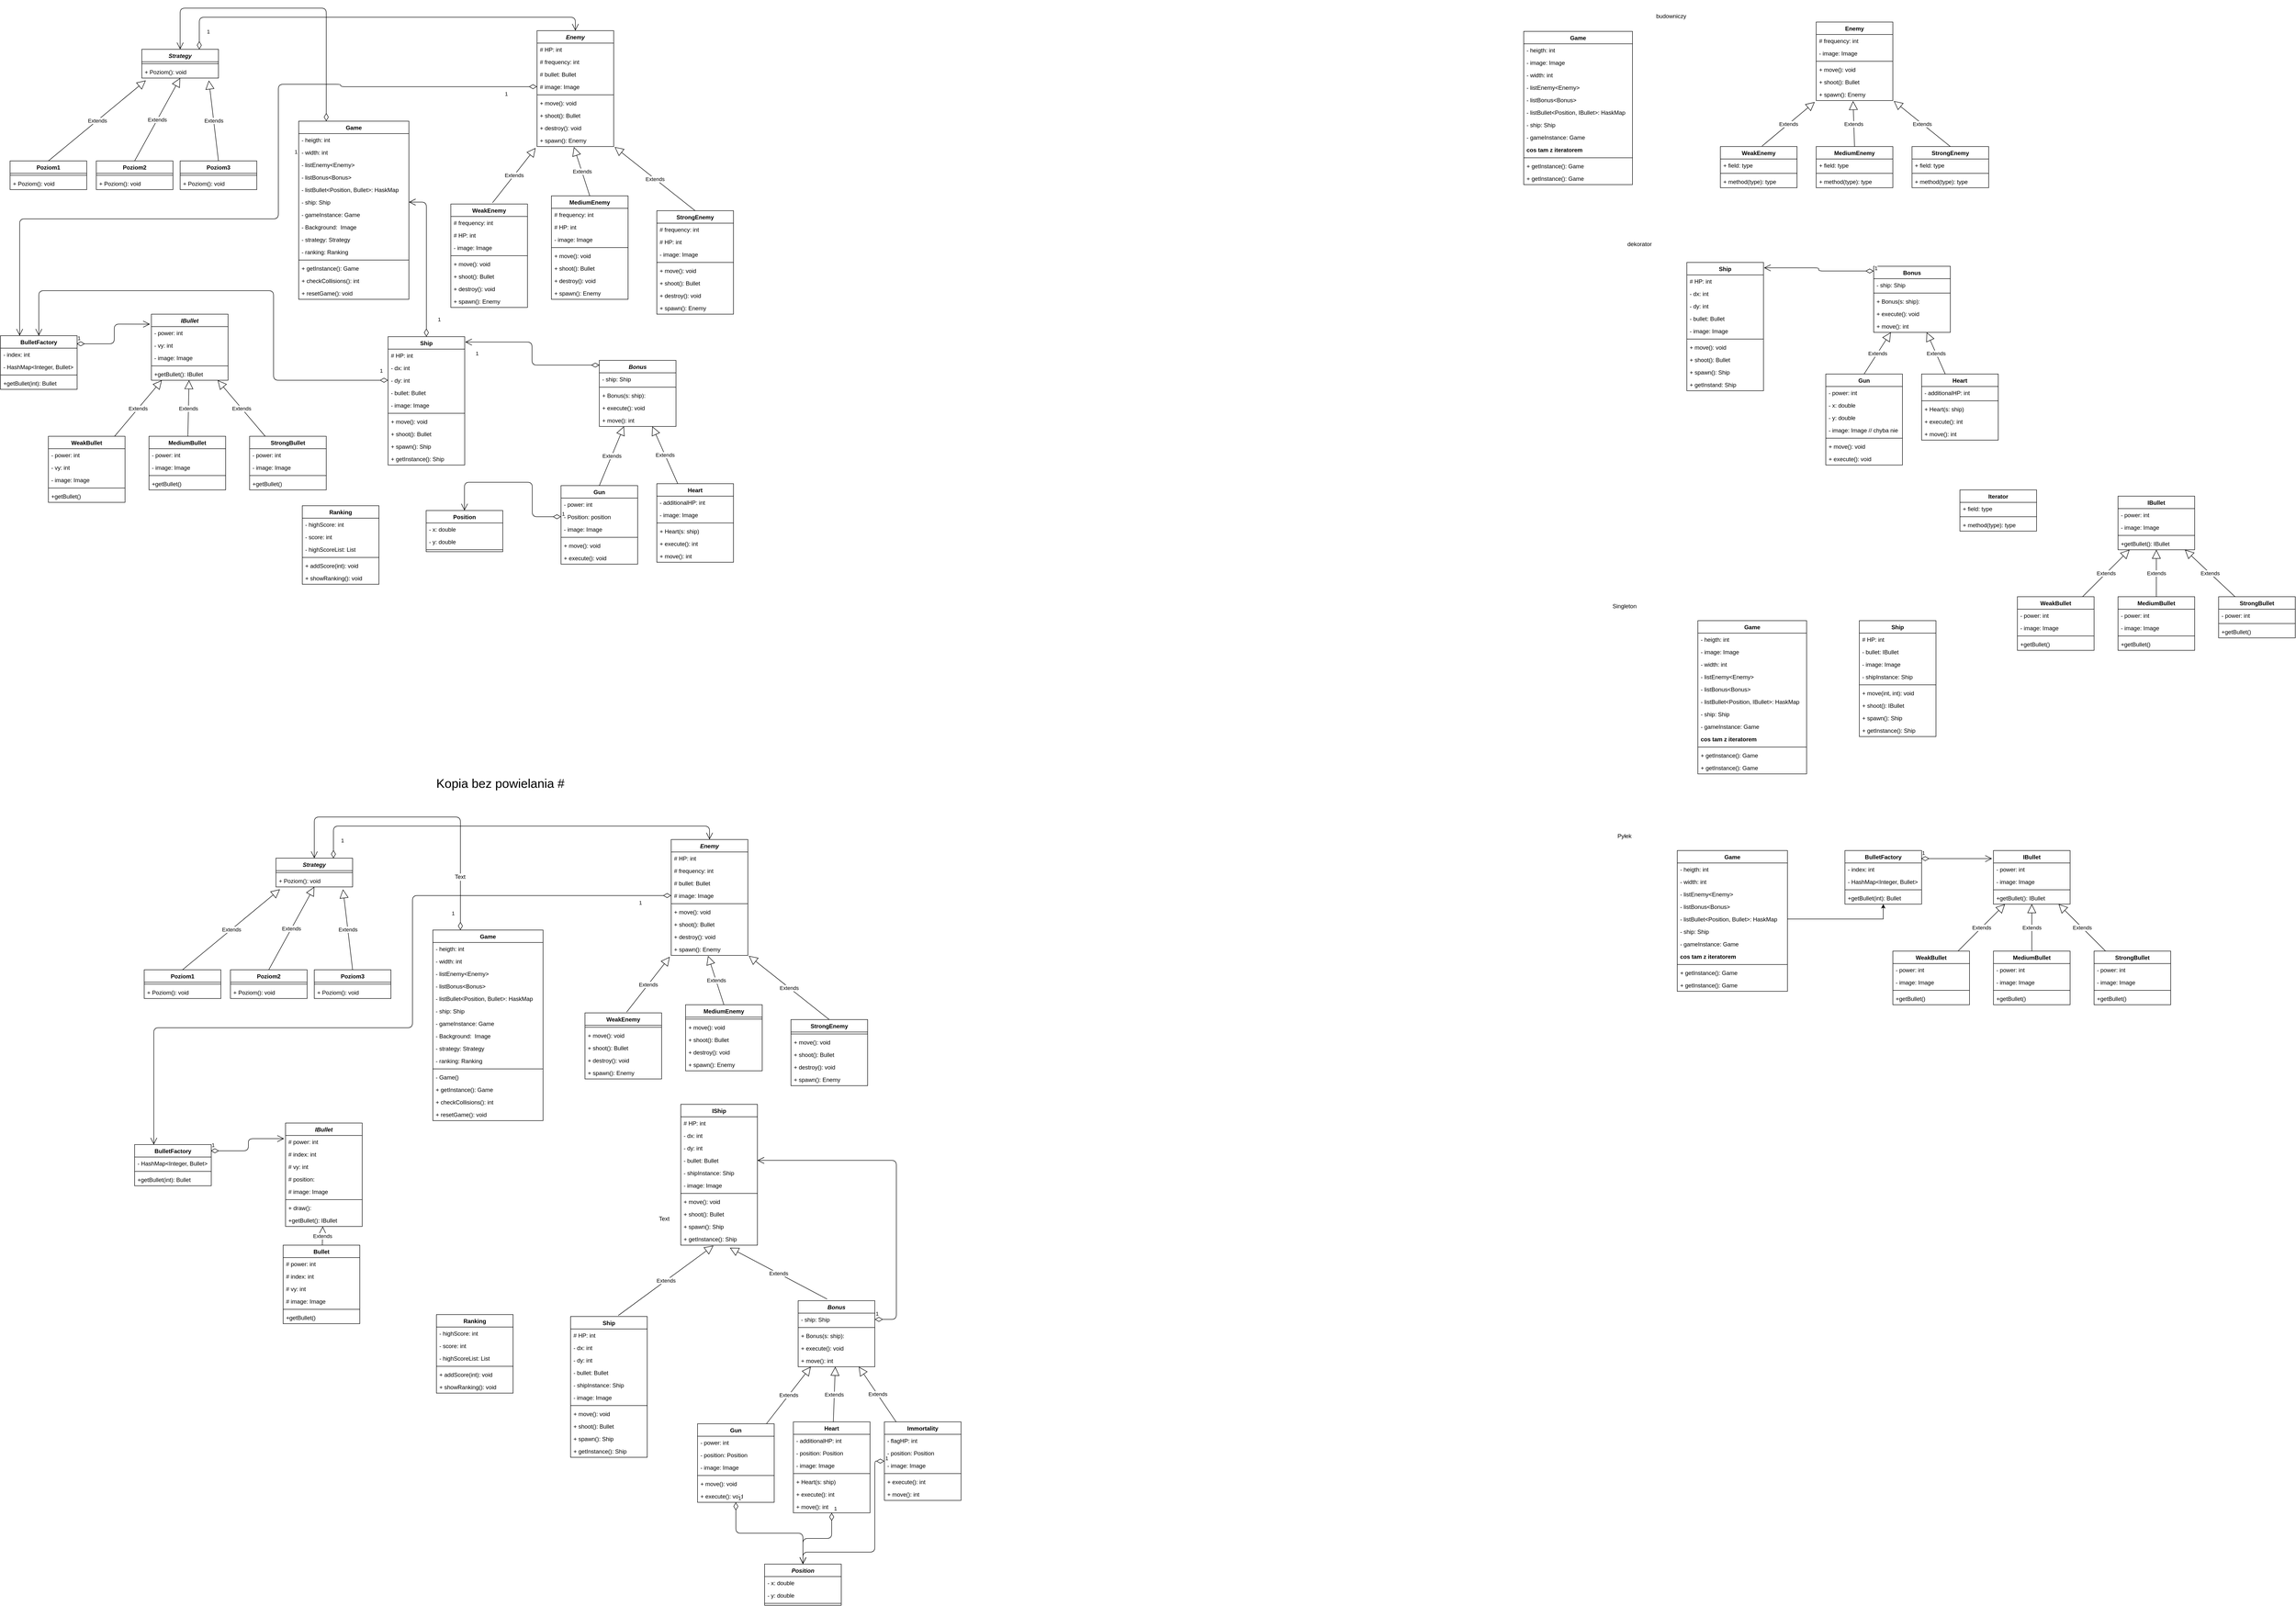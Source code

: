 <mxfile version="12.5.5" type="github" pages="4">
  <diagram id="5fqncZ3Ex4PDNIBZFKyr" name="Strona-1">
    <mxGraphModel dx="5244" dy="2059" grid="1" gridSize="10" guides="1" tooltips="1" connect="1" arrows="1" fold="1" page="1" pageScale="1" pageWidth="827" pageHeight="1169" math="0" shadow="0">
      <root>
        <mxCell id="0"/>
        <mxCell id="1" parent="0"/>
        <mxCell id="UiLYyNHuYQ9YZWrh0_22-5" value="Enemy" style="swimlane;fontStyle=1;align=center;verticalAlign=top;childLayout=stackLayout;horizontal=1;startSize=26;horizontalStack=0;resizeParent=1;resizeParentMax=0;resizeLast=0;collapsible=1;marginBottom=0;" parent="1" vertex="1">
          <mxGeometry x="500" y="40" width="160" height="164" as="geometry"/>
        </mxCell>
        <mxCell id="UiLYyNHuYQ9YZWrh0_22-6" value="# frequency: int" style="text;strokeColor=none;fillColor=none;align=left;verticalAlign=top;spacingLeft=4;spacingRight=4;overflow=hidden;rotatable=0;points=[[0,0.5],[1,0.5]];portConstraint=eastwest;" parent="UiLYyNHuYQ9YZWrh0_22-5" vertex="1">
          <mxGeometry y="26" width="160" height="26" as="geometry"/>
        </mxCell>
        <mxCell id="UiLYyNHuYQ9YZWrh0_22-30" value="- image: Image" style="text;strokeColor=none;fillColor=none;align=left;verticalAlign=top;spacingLeft=4;spacingRight=4;overflow=hidden;rotatable=0;points=[[0,0.5],[1,0.5]];portConstraint=eastwest;" parent="UiLYyNHuYQ9YZWrh0_22-5" vertex="1">
          <mxGeometry y="52" width="160" height="26" as="geometry"/>
        </mxCell>
        <mxCell id="UiLYyNHuYQ9YZWrh0_22-7" value="" style="line;strokeWidth=1;fillColor=none;align=left;verticalAlign=middle;spacingTop=-1;spacingLeft=3;spacingRight=3;rotatable=0;labelPosition=right;points=[];portConstraint=eastwest;" parent="UiLYyNHuYQ9YZWrh0_22-5" vertex="1">
          <mxGeometry y="78" width="160" height="8" as="geometry"/>
        </mxCell>
        <mxCell id="UiLYyNHuYQ9YZWrh0_22-8" value="+ move(): void" style="text;strokeColor=none;fillColor=none;align=left;verticalAlign=top;spacingLeft=4;spacingRight=4;overflow=hidden;rotatable=0;points=[[0,0.5],[1,0.5]];portConstraint=eastwest;" parent="UiLYyNHuYQ9YZWrh0_22-5" vertex="1">
          <mxGeometry y="86" width="160" height="26" as="geometry"/>
        </mxCell>
        <mxCell id="UiLYyNHuYQ9YZWrh0_22-32" value="+ shoot(): Bullet" style="text;strokeColor=none;fillColor=none;align=left;verticalAlign=top;spacingLeft=4;spacingRight=4;overflow=hidden;rotatable=0;points=[[0,0.5],[1,0.5]];portConstraint=eastwest;" parent="UiLYyNHuYQ9YZWrh0_22-5" vertex="1">
          <mxGeometry y="112" width="160" height="26" as="geometry"/>
        </mxCell>
        <mxCell id="UiLYyNHuYQ9YZWrh0_22-31" value="+ spawn(): Enemy" style="text;strokeColor=none;fillColor=none;align=left;verticalAlign=top;spacingLeft=4;spacingRight=4;overflow=hidden;rotatable=0;points=[[0,0.5],[1,0.5]];portConstraint=eastwest;" parent="UiLYyNHuYQ9YZWrh0_22-5" vertex="1">
          <mxGeometry y="138" width="160" height="26" as="geometry"/>
        </mxCell>
        <mxCell id="UiLYyNHuYQ9YZWrh0_22-9" value="MediumEnemy" style="swimlane;fontStyle=1;align=center;verticalAlign=top;childLayout=stackLayout;horizontal=1;startSize=26;horizontalStack=0;resizeParent=1;resizeParentMax=0;resizeLast=0;collapsible=1;marginBottom=0;" parent="1" vertex="1">
          <mxGeometry x="500" y="300" width="160" height="86" as="geometry"/>
        </mxCell>
        <mxCell id="UiLYyNHuYQ9YZWrh0_22-10" value="+ field: type" style="text;strokeColor=none;fillColor=none;align=left;verticalAlign=top;spacingLeft=4;spacingRight=4;overflow=hidden;rotatable=0;points=[[0,0.5],[1,0.5]];portConstraint=eastwest;" parent="UiLYyNHuYQ9YZWrh0_22-9" vertex="1">
          <mxGeometry y="26" width="160" height="26" as="geometry"/>
        </mxCell>
        <mxCell id="UiLYyNHuYQ9YZWrh0_22-11" value="" style="line;strokeWidth=1;fillColor=none;align=left;verticalAlign=middle;spacingTop=-1;spacingLeft=3;spacingRight=3;rotatable=0;labelPosition=right;points=[];portConstraint=eastwest;" parent="UiLYyNHuYQ9YZWrh0_22-9" vertex="1">
          <mxGeometry y="52" width="160" height="8" as="geometry"/>
        </mxCell>
        <mxCell id="UiLYyNHuYQ9YZWrh0_22-12" value="+ method(type): type" style="text;strokeColor=none;fillColor=none;align=left;verticalAlign=top;spacingLeft=4;spacingRight=4;overflow=hidden;rotatable=0;points=[[0,0.5],[1,0.5]];portConstraint=eastwest;" parent="UiLYyNHuYQ9YZWrh0_22-9" vertex="1">
          <mxGeometry y="60" width="160" height="26" as="geometry"/>
        </mxCell>
        <mxCell id="UiLYyNHuYQ9YZWrh0_22-13" value="WeakEnemy" style="swimlane;fontStyle=1;align=center;verticalAlign=top;childLayout=stackLayout;horizontal=1;startSize=26;horizontalStack=0;resizeParent=1;resizeParentMax=0;resizeLast=0;collapsible=1;marginBottom=0;" parent="1" vertex="1">
          <mxGeometry x="300" y="300" width="160" height="86" as="geometry">
            <mxRectangle x="300" y="296" width="100" height="26" as="alternateBounds"/>
          </mxGeometry>
        </mxCell>
        <mxCell id="UiLYyNHuYQ9YZWrh0_22-14" value="+ field: type" style="text;strokeColor=none;fillColor=none;align=left;verticalAlign=top;spacingLeft=4;spacingRight=4;overflow=hidden;rotatable=0;points=[[0,0.5],[1,0.5]];portConstraint=eastwest;" parent="UiLYyNHuYQ9YZWrh0_22-13" vertex="1">
          <mxGeometry y="26" width="160" height="26" as="geometry"/>
        </mxCell>
        <mxCell id="UiLYyNHuYQ9YZWrh0_22-15" value="" style="line;strokeWidth=1;fillColor=none;align=left;verticalAlign=middle;spacingTop=-1;spacingLeft=3;spacingRight=3;rotatable=0;labelPosition=right;points=[];portConstraint=eastwest;" parent="UiLYyNHuYQ9YZWrh0_22-13" vertex="1">
          <mxGeometry y="52" width="160" height="8" as="geometry"/>
        </mxCell>
        <mxCell id="UiLYyNHuYQ9YZWrh0_22-16" value="+ method(type): type" style="text;strokeColor=none;fillColor=none;align=left;verticalAlign=top;spacingLeft=4;spacingRight=4;overflow=hidden;rotatable=0;points=[[0,0.5],[1,0.5]];portConstraint=eastwest;" parent="UiLYyNHuYQ9YZWrh0_22-13" vertex="1">
          <mxGeometry y="60" width="160" height="26" as="geometry"/>
        </mxCell>
        <mxCell id="UiLYyNHuYQ9YZWrh0_22-17" value="StrongEnemy" style="swimlane;fontStyle=1;align=center;verticalAlign=top;childLayout=stackLayout;horizontal=1;startSize=26;horizontalStack=0;resizeParent=1;resizeParentMax=0;resizeLast=0;collapsible=1;marginBottom=0;" parent="1" vertex="1">
          <mxGeometry x="700" y="300" width="160" height="86" as="geometry"/>
        </mxCell>
        <mxCell id="UiLYyNHuYQ9YZWrh0_22-18" value="+ field: type" style="text;strokeColor=none;fillColor=none;align=left;verticalAlign=top;spacingLeft=4;spacingRight=4;overflow=hidden;rotatable=0;points=[[0,0.5],[1,0.5]];portConstraint=eastwest;" parent="UiLYyNHuYQ9YZWrh0_22-17" vertex="1">
          <mxGeometry y="26" width="160" height="26" as="geometry"/>
        </mxCell>
        <mxCell id="UiLYyNHuYQ9YZWrh0_22-19" value="" style="line;strokeWidth=1;fillColor=none;align=left;verticalAlign=middle;spacingTop=-1;spacingLeft=3;spacingRight=3;rotatable=0;labelPosition=right;points=[];portConstraint=eastwest;" parent="UiLYyNHuYQ9YZWrh0_22-17" vertex="1">
          <mxGeometry y="52" width="160" height="8" as="geometry"/>
        </mxCell>
        <mxCell id="UiLYyNHuYQ9YZWrh0_22-20" value="+ method(type): type" style="text;strokeColor=none;fillColor=none;align=left;verticalAlign=top;spacingLeft=4;spacingRight=4;overflow=hidden;rotatable=0;points=[[0,0.5],[1,0.5]];portConstraint=eastwest;" parent="UiLYyNHuYQ9YZWrh0_22-17" vertex="1">
          <mxGeometry y="60" width="160" height="26" as="geometry"/>
        </mxCell>
        <mxCell id="UiLYyNHuYQ9YZWrh0_22-21" value="Extends" style="endArrow=block;endSize=16;endFill=0;html=1;entryX=-0.019;entryY=1.115;entryDx=0;entryDy=0;entryPerimeter=0;exitX=0.544;exitY=-0.012;exitDx=0;exitDy=0;exitPerimeter=0;" parent="1" source="UiLYyNHuYQ9YZWrh0_22-13" target="UiLYyNHuYQ9YZWrh0_22-31" edge="1">
          <mxGeometry width="160" relative="1" as="geometry">
            <mxPoint x="150" y="410" as="sourcePoint"/>
            <mxPoint x="310" y="410" as="targetPoint"/>
          </mxGeometry>
        </mxCell>
        <mxCell id="UiLYyNHuYQ9YZWrh0_22-26" value="Extends" style="endArrow=block;endSize=16;endFill=0;html=1;exitX=0.5;exitY=0;exitDx=0;exitDy=0;entryX=0.481;entryY=1.038;entryDx=0;entryDy=0;entryPerimeter=0;" parent="1" source="UiLYyNHuYQ9YZWrh0_22-9" target="UiLYyNHuYQ9YZWrh0_22-31" edge="1">
          <mxGeometry width="160" relative="1" as="geometry">
            <mxPoint x="397.04" y="304.968" as="sourcePoint"/>
            <mxPoint x="580" y="200" as="targetPoint"/>
          </mxGeometry>
        </mxCell>
        <mxCell id="UiLYyNHuYQ9YZWrh0_22-27" value="Extends" style="endArrow=block;endSize=16;endFill=0;html=1;exitX=0.5;exitY=0;exitDx=0;exitDy=0;entryX=1.013;entryY=1.038;entryDx=0;entryDy=0;entryPerimeter=0;" parent="1" source="UiLYyNHuYQ9YZWrh0_22-17" target="UiLYyNHuYQ9YZWrh0_22-31" edge="1">
          <mxGeometry width="160" relative="1" as="geometry">
            <mxPoint x="407.04" y="314.968" as="sourcePoint"/>
            <mxPoint x="580" y="200" as="targetPoint"/>
          </mxGeometry>
        </mxCell>
        <mxCell id="UiLYyNHuYQ9YZWrh0_22-33" value="budowniczy" style="text;strokeColor=none;fillColor=none;align=left;verticalAlign=top;spacingLeft=4;spacingRight=4;overflow=hidden;rotatable=0;points=[[0,0.5],[1,0.5]];portConstraint=eastwest;" parent="1" vertex="1">
          <mxGeometry x="160" y="14" width="100" height="26" as="geometry"/>
        </mxCell>
        <mxCell id="UiLYyNHuYQ9YZWrh0_22-34" value="Ship" style="swimlane;fontStyle=1;align=center;verticalAlign=top;childLayout=stackLayout;horizontal=1;startSize=26;horizontalStack=0;resizeParent=1;resizeParentMax=0;resizeLast=0;collapsible=1;marginBottom=0;" parent="1" vertex="1">
          <mxGeometry x="230" y="542" width="160" height="268" as="geometry"/>
        </mxCell>
        <mxCell id="UiLYyNHuYQ9YZWrh0_22-35" value="# HP: int" style="text;strokeColor=none;fillColor=none;align=left;verticalAlign=top;spacingLeft=4;spacingRight=4;overflow=hidden;rotatable=0;points=[[0,0.5],[1,0.5]];portConstraint=eastwest;" parent="UiLYyNHuYQ9YZWrh0_22-34" vertex="1">
          <mxGeometry y="26" width="160" height="26" as="geometry"/>
        </mxCell>
        <mxCell id="tRhKJN1_tU9uMXhwSrNo-45" value="- dx: int" style="text;strokeColor=none;fillColor=none;align=left;verticalAlign=top;spacingLeft=4;spacingRight=4;overflow=hidden;rotatable=0;points=[[0,0.5],[1,0.5]];portConstraint=eastwest;" parent="UiLYyNHuYQ9YZWrh0_22-34" vertex="1">
          <mxGeometry y="52" width="160" height="26" as="geometry"/>
        </mxCell>
        <mxCell id="tRhKJN1_tU9uMXhwSrNo-46" value="- dy: int" style="text;strokeColor=none;fillColor=none;align=left;verticalAlign=top;spacingLeft=4;spacingRight=4;overflow=hidden;rotatable=0;points=[[0,0.5],[1,0.5]];portConstraint=eastwest;" parent="UiLYyNHuYQ9YZWrh0_22-34" vertex="1">
          <mxGeometry y="78" width="160" height="26" as="geometry"/>
        </mxCell>
        <mxCell id="UiLYyNHuYQ9YZWrh0_22-43" value="- bullet: Bullet" style="text;strokeColor=none;fillColor=none;align=left;verticalAlign=top;spacingLeft=4;spacingRight=4;overflow=hidden;rotatable=0;points=[[0,0.5],[1,0.5]];portConstraint=eastwest;" parent="UiLYyNHuYQ9YZWrh0_22-34" vertex="1">
          <mxGeometry y="104" width="160" height="26" as="geometry"/>
        </mxCell>
        <mxCell id="UiLYyNHuYQ9YZWrh0_22-44" value="- image: Image" style="text;strokeColor=none;fillColor=none;align=left;verticalAlign=top;spacingLeft=4;spacingRight=4;overflow=hidden;rotatable=0;points=[[0,0.5],[1,0.5]];portConstraint=eastwest;" parent="UiLYyNHuYQ9YZWrh0_22-34" vertex="1">
          <mxGeometry y="130" width="160" height="26" as="geometry"/>
        </mxCell>
        <mxCell id="UiLYyNHuYQ9YZWrh0_22-36" value="" style="line;strokeWidth=1;fillColor=none;align=left;verticalAlign=middle;spacingTop=-1;spacingLeft=3;spacingRight=3;rotatable=0;labelPosition=right;points=[];portConstraint=eastwest;" parent="UiLYyNHuYQ9YZWrh0_22-34" vertex="1">
          <mxGeometry y="156" width="160" height="8" as="geometry"/>
        </mxCell>
        <mxCell id="UiLYyNHuYQ9YZWrh0_22-37" value="+ move(): void" style="text;strokeColor=none;fillColor=none;align=left;verticalAlign=top;spacingLeft=4;spacingRight=4;overflow=hidden;rotatable=0;points=[[0,0.5],[1,0.5]];portConstraint=eastwest;" parent="UiLYyNHuYQ9YZWrh0_22-34" vertex="1">
          <mxGeometry y="164" width="160" height="26" as="geometry"/>
        </mxCell>
        <mxCell id="UiLYyNHuYQ9YZWrh0_22-45" value="+ shoot(): Bullet" style="text;strokeColor=none;fillColor=none;align=left;verticalAlign=top;spacingLeft=4;spacingRight=4;overflow=hidden;rotatable=0;points=[[0,0.5],[1,0.5]];portConstraint=eastwest;" parent="UiLYyNHuYQ9YZWrh0_22-34" vertex="1">
          <mxGeometry y="190" width="160" height="26" as="geometry"/>
        </mxCell>
        <mxCell id="UiLYyNHuYQ9YZWrh0_22-46" value="+ spawn(): Ship" style="text;strokeColor=none;fillColor=none;align=left;verticalAlign=top;spacingLeft=4;spacingRight=4;overflow=hidden;rotatable=0;points=[[0,0.5],[1,0.5]];portConstraint=eastwest;" parent="UiLYyNHuYQ9YZWrh0_22-34" vertex="1">
          <mxGeometry y="216" width="160" height="26" as="geometry"/>
        </mxCell>
        <mxCell id="UiLYyNHuYQ9YZWrh0_22-47" value="+ getInstand: Ship" style="text;strokeColor=none;fillColor=none;align=left;verticalAlign=top;spacingLeft=4;spacingRight=4;overflow=hidden;rotatable=0;points=[[0,0.5],[1,0.5]];portConstraint=eastwest;" parent="UiLYyNHuYQ9YZWrh0_22-34" vertex="1">
          <mxGeometry y="242" width="160" height="26" as="geometry"/>
        </mxCell>
        <mxCell id="UiLYyNHuYQ9YZWrh0_22-42" value="dekorator" style="text;strokeColor=none;fillColor=none;align=left;verticalAlign=top;spacingLeft=4;spacingRight=4;overflow=hidden;rotatable=0;points=[[0,0.5],[1,0.5]];portConstraint=eastwest;" parent="1" vertex="1">
          <mxGeometry x="100" y="490" width="100" height="26" as="geometry"/>
        </mxCell>
        <mxCell id="UiLYyNHuYQ9YZWrh0_22-48" value="Gun" style="swimlane;fontStyle=1;align=center;verticalAlign=top;childLayout=stackLayout;horizontal=1;startSize=26;horizontalStack=0;resizeParent=1;resizeParentMax=0;resizeLast=0;collapsible=1;marginBottom=0;" parent="1" vertex="1">
          <mxGeometry x="520" y="775" width="160" height="190" as="geometry"/>
        </mxCell>
        <mxCell id="UiLYyNHuYQ9YZWrh0_22-49" value="- power: int" style="text;strokeColor=none;fillColor=none;align=left;verticalAlign=top;spacingLeft=4;spacingRight=4;overflow=hidden;rotatable=0;points=[[0,0.5],[1,0.5]];portConstraint=eastwest;" parent="UiLYyNHuYQ9YZWrh0_22-48" vertex="1">
          <mxGeometry y="26" width="160" height="26" as="geometry"/>
        </mxCell>
        <mxCell id="yWwOILTBcHfA5ICzz-gp-1" value="- x: double " style="text;strokeColor=none;fillColor=none;align=left;verticalAlign=top;spacingLeft=4;spacingRight=4;overflow=hidden;rotatable=0;points=[[0,0.5],[1,0.5]];portConstraint=eastwest;" parent="UiLYyNHuYQ9YZWrh0_22-48" vertex="1">
          <mxGeometry y="52" width="160" height="26" as="geometry"/>
        </mxCell>
        <mxCell id="yWwOILTBcHfA5ICzz-gp-2" value="- y: double " style="text;strokeColor=none;fillColor=none;align=left;verticalAlign=top;spacingLeft=4;spacingRight=4;overflow=hidden;rotatable=0;points=[[0,0.5],[1,0.5]];portConstraint=eastwest;" parent="UiLYyNHuYQ9YZWrh0_22-48" vertex="1">
          <mxGeometry y="78" width="160" height="26" as="geometry"/>
        </mxCell>
        <mxCell id="yWwOILTBcHfA5ICzz-gp-3" value="- image: Image // chyba nie" style="text;strokeColor=none;fillColor=none;align=left;verticalAlign=top;spacingLeft=4;spacingRight=4;overflow=hidden;rotatable=0;points=[[0,0.5],[1,0.5]];portConstraint=eastwest;" parent="UiLYyNHuYQ9YZWrh0_22-48" vertex="1">
          <mxGeometry y="104" width="160" height="26" as="geometry"/>
        </mxCell>
        <mxCell id="UiLYyNHuYQ9YZWrh0_22-50" value="" style="line;strokeWidth=1;fillColor=none;align=left;verticalAlign=middle;spacingTop=-1;spacingLeft=3;spacingRight=3;rotatable=0;labelPosition=right;points=[];portConstraint=eastwest;" parent="UiLYyNHuYQ9YZWrh0_22-48" vertex="1">
          <mxGeometry y="130" width="160" height="8" as="geometry"/>
        </mxCell>
        <mxCell id="UiLYyNHuYQ9YZWrh0_22-51" value="+ move(): void" style="text;strokeColor=none;fillColor=none;align=left;verticalAlign=top;spacingLeft=4;spacingRight=4;overflow=hidden;rotatable=0;points=[[0,0.5],[1,0.5]];portConstraint=eastwest;" parent="UiLYyNHuYQ9YZWrh0_22-48" vertex="1">
          <mxGeometry y="138" width="160" height="26" as="geometry"/>
        </mxCell>
        <mxCell id="tRhKJN1_tU9uMXhwSrNo-42" value="+ execute(): void" style="text;strokeColor=none;fillColor=none;align=left;verticalAlign=top;spacingLeft=4;spacingRight=4;overflow=hidden;rotatable=0;points=[[0,0.5],[1,0.5]];portConstraint=eastwest;" parent="UiLYyNHuYQ9YZWrh0_22-48" vertex="1">
          <mxGeometry y="164" width="160" height="26" as="geometry"/>
        </mxCell>
        <mxCell id="yWwOILTBcHfA5ICzz-gp-4" value="Bonus" style="swimlane;fontStyle=1;align=center;verticalAlign=top;childLayout=stackLayout;horizontal=1;startSize=26;horizontalStack=0;resizeParent=1;resizeParentMax=0;resizeLast=0;collapsible=1;marginBottom=0;" parent="1" vertex="1">
          <mxGeometry x="620" y="550" width="160" height="138" as="geometry"/>
        </mxCell>
        <mxCell id="yWwOILTBcHfA5ICzz-gp-5" value="- ship: Ship" style="text;strokeColor=none;fillColor=none;align=left;verticalAlign=top;spacingLeft=4;spacingRight=4;overflow=hidden;rotatable=0;points=[[0,0.5],[1,0.5]];portConstraint=eastwest;" parent="yWwOILTBcHfA5ICzz-gp-4" vertex="1">
          <mxGeometry y="26" width="160" height="26" as="geometry"/>
        </mxCell>
        <mxCell id="yWwOILTBcHfA5ICzz-gp-6" value="" style="line;strokeWidth=1;fillColor=none;align=left;verticalAlign=middle;spacingTop=-1;spacingLeft=3;spacingRight=3;rotatable=0;labelPosition=right;points=[];portConstraint=eastwest;" parent="yWwOILTBcHfA5ICzz-gp-4" vertex="1">
          <mxGeometry y="52" width="160" height="8" as="geometry"/>
        </mxCell>
        <mxCell id="yWwOILTBcHfA5ICzz-gp-7" value="+ Bonus(s: ship):" style="text;strokeColor=none;fillColor=none;align=left;verticalAlign=top;spacingLeft=4;spacingRight=4;overflow=hidden;rotatable=0;points=[[0,0.5],[1,0.5]];portConstraint=eastwest;" parent="yWwOILTBcHfA5ICzz-gp-4" vertex="1">
          <mxGeometry y="60" width="160" height="26" as="geometry"/>
        </mxCell>
        <mxCell id="yWwOILTBcHfA5ICzz-gp-8" value="+ execute(): void" style="text;strokeColor=none;fillColor=none;align=left;verticalAlign=top;spacingLeft=4;spacingRight=4;overflow=hidden;rotatable=0;points=[[0,0.5],[1,0.5]];portConstraint=eastwest;" parent="yWwOILTBcHfA5ICzz-gp-4" vertex="1">
          <mxGeometry y="86" width="160" height="26" as="geometry"/>
        </mxCell>
        <mxCell id="tRhKJN1_tU9uMXhwSrNo-43" value="+ move(): int" style="text;strokeColor=none;fillColor=none;align=left;verticalAlign=top;spacingLeft=4;spacingRight=4;overflow=hidden;rotatable=0;points=[[0,0.5],[1,0.5]];portConstraint=eastwest;" parent="yWwOILTBcHfA5ICzz-gp-4" vertex="1">
          <mxGeometry y="112" width="160" height="26" as="geometry"/>
        </mxCell>
        <mxCell id="yWwOILTBcHfA5ICzz-gp-11" value="Heart" style="swimlane;fontStyle=1;align=center;verticalAlign=top;childLayout=stackLayout;horizontal=1;startSize=26;horizontalStack=0;resizeParent=1;resizeParentMax=0;resizeLast=0;collapsible=1;marginBottom=0;" parent="1" vertex="1">
          <mxGeometry x="720" y="775" width="160" height="138" as="geometry"/>
        </mxCell>
        <mxCell id="yWwOILTBcHfA5ICzz-gp-12" value="- additionalHP: int" style="text;strokeColor=none;fillColor=none;align=left;verticalAlign=top;spacingLeft=4;spacingRight=4;overflow=hidden;rotatable=0;points=[[0,0.5],[1,0.5]];portConstraint=eastwest;" parent="yWwOILTBcHfA5ICzz-gp-11" vertex="1">
          <mxGeometry y="26" width="160" height="26" as="geometry"/>
        </mxCell>
        <mxCell id="yWwOILTBcHfA5ICzz-gp-13" value="" style="line;strokeWidth=1;fillColor=none;align=left;verticalAlign=middle;spacingTop=-1;spacingLeft=3;spacingRight=3;rotatable=0;labelPosition=right;points=[];portConstraint=eastwest;" parent="yWwOILTBcHfA5ICzz-gp-11" vertex="1">
          <mxGeometry y="52" width="160" height="8" as="geometry"/>
        </mxCell>
        <mxCell id="yWwOILTBcHfA5ICzz-gp-14" value="+ Heart(s: ship)" style="text;strokeColor=none;fillColor=none;align=left;verticalAlign=top;spacingLeft=4;spacingRight=4;overflow=hidden;rotatable=0;points=[[0,0.5],[1,0.5]];portConstraint=eastwest;" parent="yWwOILTBcHfA5ICzz-gp-11" vertex="1">
          <mxGeometry y="60" width="160" height="26" as="geometry"/>
        </mxCell>
        <mxCell id="yWwOILTBcHfA5ICzz-gp-15" value="+ execute(): int" style="text;strokeColor=none;fillColor=none;align=left;verticalAlign=top;spacingLeft=4;spacingRight=4;overflow=hidden;rotatable=0;points=[[0,0.5],[1,0.5]];portConstraint=eastwest;" parent="yWwOILTBcHfA5ICzz-gp-11" vertex="1">
          <mxGeometry y="86" width="160" height="26" as="geometry"/>
        </mxCell>
        <mxCell id="tRhKJN1_tU9uMXhwSrNo-44" value="+ move(): int" style="text;strokeColor=none;fillColor=none;align=left;verticalAlign=top;spacingLeft=4;spacingRight=4;overflow=hidden;rotatable=0;points=[[0,0.5],[1,0.5]];portConstraint=eastwest;" parent="yWwOILTBcHfA5ICzz-gp-11" vertex="1">
          <mxGeometry y="112" width="160" height="26" as="geometry"/>
        </mxCell>
        <mxCell id="tRhKJN1_tU9uMXhwSrNo-1" value="Singleton" style="text;html=1;strokeColor=none;fillColor=none;align=center;verticalAlign=middle;whiteSpace=wrap;rounded=0;" parent="1" vertex="1">
          <mxGeometry x="80" y="1250" width="40" height="20" as="geometry"/>
        </mxCell>
        <mxCell id="tRhKJN1_tU9uMXhwSrNo-2" value="Game" style="swimlane;fontStyle=1;align=center;verticalAlign=top;childLayout=stackLayout;horizontal=1;startSize=26;horizontalStack=0;resizeParent=1;resizeParentMax=0;resizeLast=0;collapsible=1;marginBottom=0;" parent="1" vertex="1">
          <mxGeometry x="253" y="1290" width="227" height="320" as="geometry"/>
        </mxCell>
        <mxCell id="tRhKJN1_tU9uMXhwSrNo-3" value="- heigth: int" style="text;strokeColor=none;fillColor=none;align=left;verticalAlign=top;spacingLeft=4;spacingRight=4;overflow=hidden;rotatable=0;points=[[0,0.5],[1,0.5]];portConstraint=eastwest;" parent="tRhKJN1_tU9uMXhwSrNo-2" vertex="1">
          <mxGeometry y="26" width="227" height="26" as="geometry"/>
        </mxCell>
        <mxCell id="8Ua6jY4bID5snQ9ehEWF-20" value="- image: Image" style="text;strokeColor=none;fillColor=none;align=left;verticalAlign=top;spacingLeft=4;spacingRight=4;overflow=hidden;rotatable=0;points=[[0,0.5],[1,0.5]];portConstraint=eastwest;" parent="tRhKJN1_tU9uMXhwSrNo-2" vertex="1">
          <mxGeometry y="52" width="227" height="26" as="geometry"/>
        </mxCell>
        <mxCell id="tRhKJN1_tU9uMXhwSrNo-4" value="- width: int" style="text;strokeColor=none;fillColor=none;align=left;verticalAlign=top;spacingLeft=4;spacingRight=4;overflow=hidden;rotatable=0;points=[[0,0.5],[1,0.5]];portConstraint=eastwest;" parent="tRhKJN1_tU9uMXhwSrNo-2" vertex="1">
          <mxGeometry y="78" width="227" height="26" as="geometry"/>
        </mxCell>
        <mxCell id="tRhKJN1_tU9uMXhwSrNo-5" value="- listEnemy&lt;Enemy&gt;" style="text;strokeColor=none;fillColor=none;align=left;verticalAlign=top;spacingLeft=4;spacingRight=4;overflow=hidden;rotatable=0;points=[[0,0.5],[1,0.5]];portConstraint=eastwest;" parent="tRhKJN1_tU9uMXhwSrNo-2" vertex="1">
          <mxGeometry y="104" width="227" height="26" as="geometry"/>
        </mxCell>
        <mxCell id="tRhKJN1_tU9uMXhwSrNo-10" value="- listBonus&lt;Bonus&gt;" style="text;strokeColor=none;fillColor=none;align=left;verticalAlign=top;spacingLeft=4;spacingRight=4;overflow=hidden;rotatable=0;points=[[0,0.5],[1,0.5]];portConstraint=eastwest;" parent="tRhKJN1_tU9uMXhwSrNo-2" vertex="1">
          <mxGeometry y="130" width="227" height="26" as="geometry"/>
        </mxCell>
        <mxCell id="tRhKJN1_tU9uMXhwSrNo-11" value="- listBullet&lt;Position, IBullet&gt;: HaskMap" style="text;strokeColor=none;fillColor=none;align=left;verticalAlign=top;spacingLeft=4;spacingRight=4;overflow=hidden;rotatable=0;points=[[0,0.5],[1,0.5]];portConstraint=eastwest;" parent="tRhKJN1_tU9uMXhwSrNo-2" vertex="1">
          <mxGeometry y="156" width="227" height="26" as="geometry"/>
        </mxCell>
        <mxCell id="tRhKJN1_tU9uMXhwSrNo-6" value="- ship: Ship" style="text;strokeColor=none;fillColor=none;align=left;verticalAlign=top;spacingLeft=4;spacingRight=4;overflow=hidden;rotatable=0;points=[[0,0.5],[1,0.5]];portConstraint=eastwest;" parent="tRhKJN1_tU9uMXhwSrNo-2" vertex="1">
          <mxGeometry y="182" width="227" height="26" as="geometry"/>
        </mxCell>
        <mxCell id="tRhKJN1_tU9uMXhwSrNo-35" value="- gameInstance: Game" style="text;strokeColor=none;fillColor=none;align=left;verticalAlign=top;spacingLeft=4;spacingRight=4;overflow=hidden;rotatable=0;points=[[0,0.5],[1,0.5]];portConstraint=eastwest;" parent="tRhKJN1_tU9uMXhwSrNo-2" vertex="1">
          <mxGeometry y="208" width="227" height="26" as="geometry"/>
        </mxCell>
        <mxCell id="tRhKJN1_tU9uMXhwSrNo-14" value="cos tam z iteratorem" style="text;strokeColor=none;fillColor=none;align=left;verticalAlign=top;spacingLeft=4;spacingRight=4;overflow=hidden;rotatable=0;points=[[0,0.5],[1,0.5]];portConstraint=eastwest;fontStyle=1" parent="tRhKJN1_tU9uMXhwSrNo-2" vertex="1">
          <mxGeometry y="234" width="227" height="26" as="geometry"/>
        </mxCell>
        <mxCell id="tRhKJN1_tU9uMXhwSrNo-7" value="" style="line;strokeWidth=1;fillColor=none;align=left;verticalAlign=middle;spacingTop=-1;spacingLeft=3;spacingRight=3;rotatable=0;labelPosition=right;points=[];portConstraint=eastwest;" parent="tRhKJN1_tU9uMXhwSrNo-2" vertex="1">
          <mxGeometry y="260" width="227" height="8" as="geometry"/>
        </mxCell>
        <mxCell id="tRhKJN1_tU9uMXhwSrNo-8" value="+ getInstance(): Game" style="text;strokeColor=none;fillColor=none;align=left;verticalAlign=top;spacingLeft=4;spacingRight=4;overflow=hidden;rotatable=0;points=[[0,0.5],[1,0.5]];portConstraint=eastwest;" parent="tRhKJN1_tU9uMXhwSrNo-2" vertex="1">
          <mxGeometry y="268" width="227" height="26" as="geometry"/>
        </mxCell>
        <mxCell id="tRhKJN1_tU9uMXhwSrNo-9" value="+ getInstance(): Game" style="text;strokeColor=none;fillColor=none;align=left;verticalAlign=top;spacingLeft=4;spacingRight=4;overflow=hidden;rotatable=0;points=[[0,0.5],[1,0.5]];portConstraint=eastwest;" parent="tRhKJN1_tU9uMXhwSrNo-2" vertex="1">
          <mxGeometry y="294" width="227" height="26" as="geometry"/>
        </mxCell>
        <mxCell id="tRhKJN1_tU9uMXhwSrNo-26" value="Ship" style="swimlane;fontStyle=1;align=center;verticalAlign=top;childLayout=stackLayout;horizontal=1;startSize=26;horizontalStack=0;resizeParent=1;resizeParentMax=0;resizeLast=0;collapsible=1;marginBottom=0;" parent="1" vertex="1">
          <mxGeometry x="590" y="1290" width="160" height="242" as="geometry"/>
        </mxCell>
        <mxCell id="tRhKJN1_tU9uMXhwSrNo-27" value="# HP: int" style="text;strokeColor=none;fillColor=none;align=left;verticalAlign=top;spacingLeft=4;spacingRight=4;overflow=hidden;rotatable=0;points=[[0,0.5],[1,0.5]];portConstraint=eastwest;" parent="tRhKJN1_tU9uMXhwSrNo-26" vertex="1">
          <mxGeometry y="26" width="160" height="26" as="geometry"/>
        </mxCell>
        <mxCell id="tRhKJN1_tU9uMXhwSrNo-28" value="- bullet: IBullet" style="text;strokeColor=none;fillColor=none;align=left;verticalAlign=top;spacingLeft=4;spacingRight=4;overflow=hidden;rotatable=0;points=[[0,0.5],[1,0.5]];portConstraint=eastwest;" parent="tRhKJN1_tU9uMXhwSrNo-26" vertex="1">
          <mxGeometry y="52" width="160" height="26" as="geometry"/>
        </mxCell>
        <mxCell id="tRhKJN1_tU9uMXhwSrNo-29" value="- image: Image" style="text;strokeColor=none;fillColor=none;align=left;verticalAlign=top;spacingLeft=4;spacingRight=4;overflow=hidden;rotatable=0;points=[[0,0.5],[1,0.5]];portConstraint=eastwest;" parent="tRhKJN1_tU9uMXhwSrNo-26" vertex="1">
          <mxGeometry y="78" width="160" height="26" as="geometry"/>
        </mxCell>
        <mxCell id="tRhKJN1_tU9uMXhwSrNo-36" value="- shipInstance: Ship" style="text;strokeColor=none;fillColor=none;align=left;verticalAlign=top;spacingLeft=4;spacingRight=4;overflow=hidden;rotatable=0;points=[[0,0.5],[1,0.5]];portConstraint=eastwest;" parent="tRhKJN1_tU9uMXhwSrNo-26" vertex="1">
          <mxGeometry y="104" width="160" height="26" as="geometry"/>
        </mxCell>
        <mxCell id="tRhKJN1_tU9uMXhwSrNo-30" value="" style="line;strokeWidth=1;fillColor=none;align=left;verticalAlign=middle;spacingTop=-1;spacingLeft=3;spacingRight=3;rotatable=0;labelPosition=right;points=[];portConstraint=eastwest;" parent="tRhKJN1_tU9uMXhwSrNo-26" vertex="1">
          <mxGeometry y="130" width="160" height="8" as="geometry"/>
        </mxCell>
        <mxCell id="tRhKJN1_tU9uMXhwSrNo-31" value="+ move(int, int): void" style="text;strokeColor=none;fillColor=none;align=left;verticalAlign=top;spacingLeft=4;spacingRight=4;overflow=hidden;rotatable=0;points=[[0,0.5],[1,0.5]];portConstraint=eastwest;" parent="tRhKJN1_tU9uMXhwSrNo-26" vertex="1">
          <mxGeometry y="138" width="160" height="26" as="geometry"/>
        </mxCell>
        <mxCell id="tRhKJN1_tU9uMXhwSrNo-32" value="+ shoot(): IBullet" style="text;strokeColor=none;fillColor=none;align=left;verticalAlign=top;spacingLeft=4;spacingRight=4;overflow=hidden;rotatable=0;points=[[0,0.5],[1,0.5]];portConstraint=eastwest;" parent="tRhKJN1_tU9uMXhwSrNo-26" vertex="1">
          <mxGeometry y="164" width="160" height="26" as="geometry"/>
        </mxCell>
        <mxCell id="tRhKJN1_tU9uMXhwSrNo-33" value="+ spawn(): Ship" style="text;strokeColor=none;fillColor=none;align=left;verticalAlign=top;spacingLeft=4;spacingRight=4;overflow=hidden;rotatable=0;points=[[0,0.5],[1,0.5]];portConstraint=eastwest;" parent="tRhKJN1_tU9uMXhwSrNo-26" vertex="1">
          <mxGeometry y="190" width="160" height="26" as="geometry"/>
        </mxCell>
        <mxCell id="tRhKJN1_tU9uMXhwSrNo-34" value="+ getInstance(): Ship" style="text;strokeColor=none;fillColor=none;align=left;verticalAlign=top;spacingLeft=4;spacingRight=4;overflow=hidden;rotatable=0;points=[[0,0.5],[1,0.5]];portConstraint=eastwest;" parent="tRhKJN1_tU9uMXhwSrNo-26" vertex="1">
          <mxGeometry y="216" width="160" height="26" as="geometry"/>
        </mxCell>
        <mxCell id="tRhKJN1_tU9uMXhwSrNo-37" value="1" style="endArrow=open;html=1;endSize=12;startArrow=diamondThin;startSize=14;startFill=0;edgeStyle=orthogonalEdgeStyle;align=left;verticalAlign=bottom;entryX=1.006;entryY=0.042;entryDx=0;entryDy=0;entryPerimeter=0;exitX=0;exitY=0.072;exitDx=0;exitDy=0;exitPerimeter=0;" parent="1" source="yWwOILTBcHfA5ICzz-gp-4" target="UiLYyNHuYQ9YZWrh0_22-34" edge="1">
          <mxGeometry x="-1" y="3" relative="1" as="geometry">
            <mxPoint x="600" y="551" as="sourcePoint"/>
            <mxPoint x="660" y="540" as="targetPoint"/>
          </mxGeometry>
        </mxCell>
        <mxCell id="tRhKJN1_tU9uMXhwSrNo-40" value="Extends" style="endArrow=block;endSize=16;endFill=0;html=1;exitX=0.5;exitY=0;exitDx=0;exitDy=0;" parent="1" source="UiLYyNHuYQ9YZWrh0_22-48" target="yWwOILTBcHfA5ICzz-gp-4" edge="1">
          <mxGeometry width="160" relative="1" as="geometry">
            <mxPoint x="590" y="720" as="sourcePoint"/>
            <mxPoint x="750" y="720" as="targetPoint"/>
          </mxGeometry>
        </mxCell>
        <mxCell id="tRhKJN1_tU9uMXhwSrNo-41" value="Extends" style="endArrow=block;endSize=16;endFill=0;html=1;" parent="1" source="yWwOILTBcHfA5ICzz-gp-11" target="yWwOILTBcHfA5ICzz-gp-4" edge="1">
          <mxGeometry width="160" relative="1" as="geometry">
            <mxPoint x="720" y="720" as="sourcePoint"/>
            <mxPoint x="880" y="720" as="targetPoint"/>
          </mxGeometry>
        </mxCell>
        <mxCell id="tRhKJN1_tU9uMXhwSrNo-47" value="Pyłek" style="text;html=1;strokeColor=none;fillColor=none;align=center;verticalAlign=middle;whiteSpace=wrap;rounded=0;" parent="1" vertex="1">
          <mxGeometry x="80" y="1730" width="40" height="20" as="geometry"/>
        </mxCell>
        <mxCell id="tRhKJN1_tU9uMXhwSrNo-49" value="BulletFactory" style="swimlane;fontStyle=1;align=center;verticalAlign=top;childLayout=stackLayout;horizontal=1;startSize=26;horizontalStack=0;resizeParent=1;resizeParentMax=0;resizeLast=0;collapsible=1;marginBottom=0;" parent="1" vertex="1">
          <mxGeometry x="560" y="1770" width="160" height="112" as="geometry"/>
        </mxCell>
        <mxCell id="tRhKJN1_tU9uMXhwSrNo-90" value="- index: int" style="text;strokeColor=none;fillColor=none;align=left;verticalAlign=top;spacingLeft=4;spacingRight=4;overflow=hidden;rotatable=0;points=[[0,0.5],[1,0.5]];portConstraint=eastwest;" parent="tRhKJN1_tU9uMXhwSrNo-49" vertex="1">
          <mxGeometry y="26" width="160" height="26" as="geometry"/>
        </mxCell>
        <mxCell id="tRhKJN1_tU9uMXhwSrNo-50" value="- HashMap&lt;Integer, Bullet&gt;" style="text;strokeColor=none;fillColor=none;align=left;verticalAlign=top;spacingLeft=4;spacingRight=4;overflow=hidden;rotatable=0;points=[[0,0.5],[1,0.5]];portConstraint=eastwest;" parent="tRhKJN1_tU9uMXhwSrNo-49" vertex="1">
          <mxGeometry y="52" width="160" height="26" as="geometry"/>
        </mxCell>
        <mxCell id="tRhKJN1_tU9uMXhwSrNo-51" value="" style="line;strokeWidth=1;fillColor=none;align=left;verticalAlign=middle;spacingTop=-1;spacingLeft=3;spacingRight=3;rotatable=0;labelPosition=right;points=[];portConstraint=eastwest;" parent="tRhKJN1_tU9uMXhwSrNo-49" vertex="1">
          <mxGeometry y="78" width="160" height="8" as="geometry"/>
        </mxCell>
        <mxCell id="tRhKJN1_tU9uMXhwSrNo-52" value="+getBullet(int): Bullet" style="text;strokeColor=none;fillColor=none;align=left;verticalAlign=top;spacingLeft=4;spacingRight=4;overflow=hidden;rotatable=0;points=[[0,0.5],[1,0.5]];portConstraint=eastwest;" parent="tRhKJN1_tU9uMXhwSrNo-49" vertex="1">
          <mxGeometry y="86" width="160" height="26" as="geometry"/>
        </mxCell>
        <mxCell id="tRhKJN1_tU9uMXhwSrNo-53" value="IBullet" style="swimlane;fontStyle=1;align=center;verticalAlign=top;childLayout=stackLayout;horizontal=1;startSize=26;horizontalStack=0;resizeParent=1;resizeParentMax=0;resizeLast=0;collapsible=1;marginBottom=0;" parent="1" vertex="1">
          <mxGeometry x="870" y="1770" width="160" height="112" as="geometry"/>
        </mxCell>
        <mxCell id="tRhKJN1_tU9uMXhwSrNo-54" value="- power: int" style="text;strokeColor=none;fillColor=none;align=left;verticalAlign=top;spacingLeft=4;spacingRight=4;overflow=hidden;rotatable=0;points=[[0,0.5],[1,0.5]];portConstraint=eastwest;" parent="tRhKJN1_tU9uMXhwSrNo-53" vertex="1">
          <mxGeometry y="26" width="160" height="26" as="geometry"/>
        </mxCell>
        <mxCell id="tRhKJN1_tU9uMXhwSrNo-88" value="- image: Image" style="text;strokeColor=none;fillColor=none;align=left;verticalAlign=top;spacingLeft=4;spacingRight=4;overflow=hidden;rotatable=0;points=[[0,0.5],[1,0.5]];portConstraint=eastwest;" parent="tRhKJN1_tU9uMXhwSrNo-53" vertex="1">
          <mxGeometry y="52" width="160" height="26" as="geometry"/>
        </mxCell>
        <mxCell id="tRhKJN1_tU9uMXhwSrNo-55" value="" style="line;strokeWidth=1;fillColor=none;align=left;verticalAlign=middle;spacingTop=-1;spacingLeft=3;spacingRight=3;rotatable=0;labelPosition=right;points=[];portConstraint=eastwest;" parent="tRhKJN1_tU9uMXhwSrNo-53" vertex="1">
          <mxGeometry y="78" width="160" height="8" as="geometry"/>
        </mxCell>
        <mxCell id="tRhKJN1_tU9uMXhwSrNo-56" value="+getBullet(): IBullet" style="text;strokeColor=none;fillColor=none;align=left;verticalAlign=top;spacingLeft=4;spacingRight=4;overflow=hidden;rotatable=0;points=[[0,0.5],[1,0.5]];portConstraint=eastwest;" parent="tRhKJN1_tU9uMXhwSrNo-53" vertex="1">
          <mxGeometry y="86" width="160" height="26" as="geometry"/>
        </mxCell>
        <mxCell id="tRhKJN1_tU9uMXhwSrNo-57" value="1" style="endArrow=open;html=1;endSize=12;startArrow=diamondThin;startSize=14;startFill=0;edgeStyle=orthogonalEdgeStyle;align=left;verticalAlign=bottom;exitX=0.994;exitY=0.151;exitDx=0;exitDy=0;exitPerimeter=0;entryX=-0.019;entryY=0.151;entryDx=0;entryDy=0;entryPerimeter=0;" parent="1" source="tRhKJN1_tU9uMXhwSrNo-49" target="tRhKJN1_tU9uMXhwSrNo-53" edge="1">
          <mxGeometry x="-1" y="3" relative="1" as="geometry">
            <mxPoint x="390" y="1820" as="sourcePoint"/>
            <mxPoint x="550" y="1820" as="targetPoint"/>
          </mxGeometry>
        </mxCell>
        <mxCell id="tRhKJN1_tU9uMXhwSrNo-62" value="Game" style="swimlane;fontStyle=1;align=center;verticalAlign=top;childLayout=stackLayout;horizontal=1;startSize=26;horizontalStack=0;resizeParent=1;resizeParentMax=0;resizeLast=0;collapsible=1;marginBottom=0;" parent="1" vertex="1">
          <mxGeometry x="210" y="1770" width="230" height="294" as="geometry"/>
        </mxCell>
        <mxCell id="tRhKJN1_tU9uMXhwSrNo-63" value="- heigth: int" style="text;strokeColor=none;fillColor=none;align=left;verticalAlign=top;spacingLeft=4;spacingRight=4;overflow=hidden;rotatable=0;points=[[0,0.5],[1,0.5]];portConstraint=eastwest;" parent="tRhKJN1_tU9uMXhwSrNo-62" vertex="1">
          <mxGeometry y="26" width="230" height="26" as="geometry"/>
        </mxCell>
        <mxCell id="tRhKJN1_tU9uMXhwSrNo-64" value="- width: int" style="text;strokeColor=none;fillColor=none;align=left;verticalAlign=top;spacingLeft=4;spacingRight=4;overflow=hidden;rotatable=0;points=[[0,0.5],[1,0.5]];portConstraint=eastwest;" parent="tRhKJN1_tU9uMXhwSrNo-62" vertex="1">
          <mxGeometry y="52" width="230" height="26" as="geometry"/>
        </mxCell>
        <mxCell id="tRhKJN1_tU9uMXhwSrNo-65" value="- listEnemy&lt;Enemy&gt;" style="text;strokeColor=none;fillColor=none;align=left;verticalAlign=top;spacingLeft=4;spacingRight=4;overflow=hidden;rotatable=0;points=[[0,0.5],[1,0.5]];portConstraint=eastwest;" parent="tRhKJN1_tU9uMXhwSrNo-62" vertex="1">
          <mxGeometry y="78" width="230" height="26" as="geometry"/>
        </mxCell>
        <mxCell id="tRhKJN1_tU9uMXhwSrNo-66" value="- listBonus&lt;Bonus&gt;" style="text;strokeColor=none;fillColor=none;align=left;verticalAlign=top;spacingLeft=4;spacingRight=4;overflow=hidden;rotatable=0;points=[[0,0.5],[1,0.5]];portConstraint=eastwest;" parent="tRhKJN1_tU9uMXhwSrNo-62" vertex="1">
          <mxGeometry y="104" width="230" height="26" as="geometry"/>
        </mxCell>
        <mxCell id="tRhKJN1_tU9uMXhwSrNo-67" value="- listBullet&lt;Position, Bullet&gt;: HaskMap" style="text;strokeColor=none;fillColor=none;align=left;verticalAlign=top;spacingLeft=4;spacingRight=4;overflow=hidden;rotatable=0;points=[[0,0.5],[1,0.5]];portConstraint=eastwest;" parent="tRhKJN1_tU9uMXhwSrNo-62" vertex="1">
          <mxGeometry y="130" width="230" height="26" as="geometry"/>
        </mxCell>
        <mxCell id="tRhKJN1_tU9uMXhwSrNo-68" value="- ship: Ship" style="text;strokeColor=none;fillColor=none;align=left;verticalAlign=top;spacingLeft=4;spacingRight=4;overflow=hidden;rotatable=0;points=[[0,0.5],[1,0.5]];portConstraint=eastwest;" parent="tRhKJN1_tU9uMXhwSrNo-62" vertex="1">
          <mxGeometry y="156" width="230" height="26" as="geometry"/>
        </mxCell>
        <mxCell id="tRhKJN1_tU9uMXhwSrNo-69" value="- gameInstance: Game" style="text;strokeColor=none;fillColor=none;align=left;verticalAlign=top;spacingLeft=4;spacingRight=4;overflow=hidden;rotatable=0;points=[[0,0.5],[1,0.5]];portConstraint=eastwest;" parent="tRhKJN1_tU9uMXhwSrNo-62" vertex="1">
          <mxGeometry y="182" width="230" height="26" as="geometry"/>
        </mxCell>
        <mxCell id="tRhKJN1_tU9uMXhwSrNo-70" value="cos tam z iteratorem" style="text;strokeColor=none;fillColor=none;align=left;verticalAlign=top;spacingLeft=4;spacingRight=4;overflow=hidden;rotatable=0;points=[[0,0.5],[1,0.5]];portConstraint=eastwest;fontStyle=1" parent="tRhKJN1_tU9uMXhwSrNo-62" vertex="1">
          <mxGeometry y="208" width="230" height="26" as="geometry"/>
        </mxCell>
        <mxCell id="tRhKJN1_tU9uMXhwSrNo-71" value="" style="line;strokeWidth=1;fillColor=none;align=left;verticalAlign=middle;spacingTop=-1;spacingLeft=3;spacingRight=3;rotatable=0;labelPosition=right;points=[];portConstraint=eastwest;" parent="tRhKJN1_tU9uMXhwSrNo-62" vertex="1">
          <mxGeometry y="234" width="230" height="8" as="geometry"/>
        </mxCell>
        <mxCell id="tRhKJN1_tU9uMXhwSrNo-72" value="+ getInstance(): Game" style="text;strokeColor=none;fillColor=none;align=left;verticalAlign=top;spacingLeft=4;spacingRight=4;overflow=hidden;rotatable=0;points=[[0,0.5],[1,0.5]];portConstraint=eastwest;" parent="tRhKJN1_tU9uMXhwSrNo-62" vertex="1">
          <mxGeometry y="242" width="230" height="26" as="geometry"/>
        </mxCell>
        <mxCell id="tRhKJN1_tU9uMXhwSrNo-73" value="+ getInstance(): Game" style="text;strokeColor=none;fillColor=none;align=left;verticalAlign=top;spacingLeft=4;spacingRight=4;overflow=hidden;rotatable=0;points=[[0,0.5],[1,0.5]];portConstraint=eastwest;" parent="tRhKJN1_tU9uMXhwSrNo-62" vertex="1">
          <mxGeometry y="268" width="230" height="26" as="geometry"/>
        </mxCell>
        <mxCell id="tRhKJN1_tU9uMXhwSrNo-109" style="edgeStyle=orthogonalEdgeStyle;rounded=0;orthogonalLoop=1;jettySize=auto;html=1;" parent="1" source="tRhKJN1_tU9uMXhwSrNo-67" target="tRhKJN1_tU9uMXhwSrNo-49" edge="1">
          <mxGeometry relative="1" as="geometry"/>
        </mxCell>
        <mxCell id="tRhKJN1_tU9uMXhwSrNo-110" value="WeakBullet" style="swimlane;fontStyle=1;align=center;verticalAlign=top;childLayout=stackLayout;horizontal=1;startSize=26;horizontalStack=0;resizeParent=1;resizeParentMax=0;resizeLast=0;collapsible=1;marginBottom=0;" parent="1" vertex="1">
          <mxGeometry x="660" y="1980" width="160" height="112" as="geometry"/>
        </mxCell>
        <mxCell id="tRhKJN1_tU9uMXhwSrNo-111" value="- power: int" style="text;strokeColor=none;fillColor=none;align=left;verticalAlign=top;spacingLeft=4;spacingRight=4;overflow=hidden;rotatable=0;points=[[0,0.5],[1,0.5]];portConstraint=eastwest;" parent="tRhKJN1_tU9uMXhwSrNo-110" vertex="1">
          <mxGeometry y="26" width="160" height="26" as="geometry"/>
        </mxCell>
        <mxCell id="tRhKJN1_tU9uMXhwSrNo-112" value="- image: Image" style="text;strokeColor=none;fillColor=none;align=left;verticalAlign=top;spacingLeft=4;spacingRight=4;overflow=hidden;rotatable=0;points=[[0,0.5],[1,0.5]];portConstraint=eastwest;" parent="tRhKJN1_tU9uMXhwSrNo-110" vertex="1">
          <mxGeometry y="52" width="160" height="26" as="geometry"/>
        </mxCell>
        <mxCell id="tRhKJN1_tU9uMXhwSrNo-114" value="" style="line;strokeWidth=1;fillColor=none;align=left;verticalAlign=middle;spacingTop=-1;spacingLeft=3;spacingRight=3;rotatable=0;labelPosition=right;points=[];portConstraint=eastwest;" parent="tRhKJN1_tU9uMXhwSrNo-110" vertex="1">
          <mxGeometry y="78" width="160" height="8" as="geometry"/>
        </mxCell>
        <mxCell id="tRhKJN1_tU9uMXhwSrNo-115" value="+getBullet()" style="text;strokeColor=none;fillColor=none;align=left;verticalAlign=top;spacingLeft=4;spacingRight=4;overflow=hidden;rotatable=0;points=[[0,0.5],[1,0.5]];portConstraint=eastwest;" parent="tRhKJN1_tU9uMXhwSrNo-110" vertex="1">
          <mxGeometry y="86" width="160" height="26" as="geometry"/>
        </mxCell>
        <mxCell id="tRhKJN1_tU9uMXhwSrNo-116" value="MediumBullet" style="swimlane;fontStyle=1;align=center;verticalAlign=top;childLayout=stackLayout;horizontal=1;startSize=26;horizontalStack=0;resizeParent=1;resizeParentMax=0;resizeLast=0;collapsible=1;marginBottom=0;" parent="1" vertex="1">
          <mxGeometry x="870" y="1980" width="160" height="112" as="geometry"/>
        </mxCell>
        <mxCell id="tRhKJN1_tU9uMXhwSrNo-117" value="- power: int" style="text;strokeColor=none;fillColor=none;align=left;verticalAlign=top;spacingLeft=4;spacingRight=4;overflow=hidden;rotatable=0;points=[[0,0.5],[1,0.5]];portConstraint=eastwest;" parent="tRhKJN1_tU9uMXhwSrNo-116" vertex="1">
          <mxGeometry y="26" width="160" height="26" as="geometry"/>
        </mxCell>
        <mxCell id="tRhKJN1_tU9uMXhwSrNo-118" value="- image: Image" style="text;strokeColor=none;fillColor=none;align=left;verticalAlign=top;spacingLeft=4;spacingRight=4;overflow=hidden;rotatable=0;points=[[0,0.5],[1,0.5]];portConstraint=eastwest;" parent="tRhKJN1_tU9uMXhwSrNo-116" vertex="1">
          <mxGeometry y="52" width="160" height="26" as="geometry"/>
        </mxCell>
        <mxCell id="tRhKJN1_tU9uMXhwSrNo-120" value="" style="line;strokeWidth=1;fillColor=none;align=left;verticalAlign=middle;spacingTop=-1;spacingLeft=3;spacingRight=3;rotatable=0;labelPosition=right;points=[];portConstraint=eastwest;" parent="tRhKJN1_tU9uMXhwSrNo-116" vertex="1">
          <mxGeometry y="78" width="160" height="8" as="geometry"/>
        </mxCell>
        <mxCell id="tRhKJN1_tU9uMXhwSrNo-121" value="+getBullet()" style="text;strokeColor=none;fillColor=none;align=left;verticalAlign=top;spacingLeft=4;spacingRight=4;overflow=hidden;rotatable=0;points=[[0,0.5],[1,0.5]];portConstraint=eastwest;" parent="tRhKJN1_tU9uMXhwSrNo-116" vertex="1">
          <mxGeometry y="86" width="160" height="26" as="geometry"/>
        </mxCell>
        <mxCell id="tRhKJN1_tU9uMXhwSrNo-122" value="StrongBullet" style="swimlane;fontStyle=1;align=center;verticalAlign=top;childLayout=stackLayout;horizontal=1;startSize=26;horizontalStack=0;resizeParent=1;resizeParentMax=0;resizeLast=0;collapsible=1;marginBottom=0;" parent="1" vertex="1">
          <mxGeometry x="1080" y="1980" width="160" height="112" as="geometry"/>
        </mxCell>
        <mxCell id="tRhKJN1_tU9uMXhwSrNo-123" value="- power: int" style="text;strokeColor=none;fillColor=none;align=left;verticalAlign=top;spacingLeft=4;spacingRight=4;overflow=hidden;rotatable=0;points=[[0,0.5],[1,0.5]];portConstraint=eastwest;" parent="tRhKJN1_tU9uMXhwSrNo-122" vertex="1">
          <mxGeometry y="26" width="160" height="26" as="geometry"/>
        </mxCell>
        <mxCell id="tRhKJN1_tU9uMXhwSrNo-124" value="- image: Image" style="text;strokeColor=none;fillColor=none;align=left;verticalAlign=top;spacingLeft=4;spacingRight=4;overflow=hidden;rotatable=0;points=[[0,0.5],[1,0.5]];portConstraint=eastwest;" parent="tRhKJN1_tU9uMXhwSrNo-122" vertex="1">
          <mxGeometry y="52" width="160" height="26" as="geometry"/>
        </mxCell>
        <mxCell id="tRhKJN1_tU9uMXhwSrNo-126" value="" style="line;strokeWidth=1;fillColor=none;align=left;verticalAlign=middle;spacingTop=-1;spacingLeft=3;spacingRight=3;rotatable=0;labelPosition=right;points=[];portConstraint=eastwest;" parent="tRhKJN1_tU9uMXhwSrNo-122" vertex="1">
          <mxGeometry y="78" width="160" height="8" as="geometry"/>
        </mxCell>
        <mxCell id="tRhKJN1_tU9uMXhwSrNo-127" value="+getBullet()" style="text;strokeColor=none;fillColor=none;align=left;verticalAlign=top;spacingLeft=4;spacingRight=4;overflow=hidden;rotatable=0;points=[[0,0.5],[1,0.5]];portConstraint=eastwest;" parent="tRhKJN1_tU9uMXhwSrNo-122" vertex="1">
          <mxGeometry y="86" width="160" height="26" as="geometry"/>
        </mxCell>
        <mxCell id="tRhKJN1_tU9uMXhwSrNo-128" value="Extends" style="endArrow=block;endSize=16;endFill=0;html=1;" parent="1" source="tRhKJN1_tU9uMXhwSrNo-110" target="tRhKJN1_tU9uMXhwSrNo-53" edge="1">
          <mxGeometry width="160" relative="1" as="geometry">
            <mxPoint x="80" y="2140" as="sourcePoint"/>
            <mxPoint x="240" y="2140" as="targetPoint"/>
          </mxGeometry>
        </mxCell>
        <mxCell id="tRhKJN1_tU9uMXhwSrNo-129" value="Extends" style="endArrow=block;endSize=16;endFill=0;html=1;" parent="1" source="tRhKJN1_tU9uMXhwSrNo-116" target="tRhKJN1_tU9uMXhwSrNo-53" edge="1">
          <mxGeometry width="160" relative="1" as="geometry">
            <mxPoint x="705.04" y="2011.942" as="sourcePoint"/>
            <mxPoint x="880" y="1900.127" as="targetPoint"/>
          </mxGeometry>
        </mxCell>
        <mxCell id="tRhKJN1_tU9uMXhwSrNo-130" value="Extends" style="endArrow=block;endSize=16;endFill=0;html=1;" parent="1" source="tRhKJN1_tU9uMXhwSrNo-122" target="tRhKJN1_tU9uMXhwSrNo-53" edge="1">
          <mxGeometry width="160" relative="1" as="geometry">
            <mxPoint x="715.04" y="2021.942" as="sourcePoint"/>
            <mxPoint x="890" y="1910.127" as="targetPoint"/>
          </mxGeometry>
        </mxCell>
        <mxCell id="8Ua6jY4bID5snQ9ehEWF-2" value="IBullet" style="swimlane;fontStyle=1;align=center;verticalAlign=top;childLayout=stackLayout;horizontal=1;startSize=26;horizontalStack=0;resizeParent=1;resizeParentMax=0;resizeLast=0;collapsible=1;marginBottom=0;" parent="1" vertex="1">
          <mxGeometry x="1130" y="1030" width="160" height="112" as="geometry"/>
        </mxCell>
        <mxCell id="8Ua6jY4bID5snQ9ehEWF-3" value="- power: int" style="text;strokeColor=none;fillColor=none;align=left;verticalAlign=top;spacingLeft=4;spacingRight=4;overflow=hidden;rotatable=0;points=[[0,0.5],[1,0.5]];portConstraint=eastwest;" parent="8Ua6jY4bID5snQ9ehEWF-2" vertex="1">
          <mxGeometry y="26" width="160" height="26" as="geometry"/>
        </mxCell>
        <mxCell id="8Ua6jY4bID5snQ9ehEWF-4" value="- image: Image" style="text;strokeColor=none;fillColor=none;align=left;verticalAlign=top;spacingLeft=4;spacingRight=4;overflow=hidden;rotatable=0;points=[[0,0.5],[1,0.5]];portConstraint=eastwest;" parent="8Ua6jY4bID5snQ9ehEWF-2" vertex="1">
          <mxGeometry y="52" width="160" height="26" as="geometry"/>
        </mxCell>
        <mxCell id="8Ua6jY4bID5snQ9ehEWF-5" value="" style="line;strokeWidth=1;fillColor=none;align=left;verticalAlign=middle;spacingTop=-1;spacingLeft=3;spacingRight=3;rotatable=0;labelPosition=right;points=[];portConstraint=eastwest;" parent="8Ua6jY4bID5snQ9ehEWF-2" vertex="1">
          <mxGeometry y="78" width="160" height="8" as="geometry"/>
        </mxCell>
        <mxCell id="8Ua6jY4bID5snQ9ehEWF-6" value="+getBullet(): IBullet" style="text;strokeColor=none;fillColor=none;align=left;verticalAlign=top;spacingLeft=4;spacingRight=4;overflow=hidden;rotatable=0;points=[[0,0.5],[1,0.5]];portConstraint=eastwest;" parent="8Ua6jY4bID5snQ9ehEWF-2" vertex="1">
          <mxGeometry y="86" width="160" height="26" as="geometry"/>
        </mxCell>
        <mxCell id="8Ua6jY4bID5snQ9ehEWF-8" value="WeakBullet" style="swimlane;fontStyle=1;align=center;verticalAlign=top;childLayout=stackLayout;horizontal=1;startSize=26;horizontalStack=0;resizeParent=1;resizeParentMax=0;resizeLast=0;collapsible=1;marginBottom=0;" parent="1" vertex="1">
          <mxGeometry x="920" y="1240" width="160" height="112" as="geometry"/>
        </mxCell>
        <mxCell id="8Ua6jY4bID5snQ9ehEWF-9" value="- power: int" style="text;strokeColor=none;fillColor=none;align=left;verticalAlign=top;spacingLeft=4;spacingRight=4;overflow=hidden;rotatable=0;points=[[0,0.5],[1,0.5]];portConstraint=eastwest;" parent="8Ua6jY4bID5snQ9ehEWF-8" vertex="1">
          <mxGeometry y="26" width="160" height="26" as="geometry"/>
        </mxCell>
        <mxCell id="8Ua6jY4bID5snQ9ehEWF-10" value="- image: Image" style="text;strokeColor=none;fillColor=none;align=left;verticalAlign=top;spacingLeft=4;spacingRight=4;overflow=hidden;rotatable=0;points=[[0,0.5],[1,0.5]];portConstraint=eastwest;" parent="8Ua6jY4bID5snQ9ehEWF-8" vertex="1">
          <mxGeometry y="52" width="160" height="26" as="geometry"/>
        </mxCell>
        <mxCell id="8Ua6jY4bID5snQ9ehEWF-11" value="" style="line;strokeWidth=1;fillColor=none;align=left;verticalAlign=middle;spacingTop=-1;spacingLeft=3;spacingRight=3;rotatable=0;labelPosition=right;points=[];portConstraint=eastwest;" parent="8Ua6jY4bID5snQ9ehEWF-8" vertex="1">
          <mxGeometry y="78" width="160" height="8" as="geometry"/>
        </mxCell>
        <mxCell id="8Ua6jY4bID5snQ9ehEWF-12" value="+getBullet()" style="text;strokeColor=none;fillColor=none;align=left;verticalAlign=top;spacingLeft=4;spacingRight=4;overflow=hidden;rotatable=0;points=[[0,0.5],[1,0.5]];portConstraint=eastwest;" parent="8Ua6jY4bID5snQ9ehEWF-8" vertex="1">
          <mxGeometry y="86" width="160" height="26" as="geometry"/>
        </mxCell>
        <mxCell id="8Ua6jY4bID5snQ9ehEWF-13" value="MediumBullet" style="swimlane;fontStyle=1;align=center;verticalAlign=top;childLayout=stackLayout;horizontal=1;startSize=26;horizontalStack=0;resizeParent=1;resizeParentMax=0;resizeLast=0;collapsible=1;marginBottom=0;" parent="1" vertex="1">
          <mxGeometry x="1130" y="1240" width="160" height="112" as="geometry"/>
        </mxCell>
        <mxCell id="8Ua6jY4bID5snQ9ehEWF-14" value="- power: int" style="text;strokeColor=none;fillColor=none;align=left;verticalAlign=top;spacingLeft=4;spacingRight=4;overflow=hidden;rotatable=0;points=[[0,0.5],[1,0.5]];portConstraint=eastwest;" parent="8Ua6jY4bID5snQ9ehEWF-13" vertex="1">
          <mxGeometry y="26" width="160" height="26" as="geometry"/>
        </mxCell>
        <mxCell id="8Ua6jY4bID5snQ9ehEWF-15" value="- image: Image" style="text;strokeColor=none;fillColor=none;align=left;verticalAlign=top;spacingLeft=4;spacingRight=4;overflow=hidden;rotatable=0;points=[[0,0.5],[1,0.5]];portConstraint=eastwest;" parent="8Ua6jY4bID5snQ9ehEWF-13" vertex="1">
          <mxGeometry y="52" width="160" height="26" as="geometry"/>
        </mxCell>
        <mxCell id="8Ua6jY4bID5snQ9ehEWF-16" value="" style="line;strokeWidth=1;fillColor=none;align=left;verticalAlign=middle;spacingTop=-1;spacingLeft=3;spacingRight=3;rotatable=0;labelPosition=right;points=[];portConstraint=eastwest;" parent="8Ua6jY4bID5snQ9ehEWF-13" vertex="1">
          <mxGeometry y="78" width="160" height="8" as="geometry"/>
        </mxCell>
        <mxCell id="8Ua6jY4bID5snQ9ehEWF-17" value="+getBullet()" style="text;strokeColor=none;fillColor=none;align=left;verticalAlign=top;spacingLeft=4;spacingRight=4;overflow=hidden;rotatable=0;points=[[0,0.5],[1,0.5]];portConstraint=eastwest;" parent="8Ua6jY4bID5snQ9ehEWF-13" vertex="1">
          <mxGeometry y="86" width="160" height="26" as="geometry"/>
        </mxCell>
        <mxCell id="8Ua6jY4bID5snQ9ehEWF-18" value="StrongBullet" style="swimlane;fontStyle=1;align=center;verticalAlign=top;childLayout=stackLayout;horizontal=1;startSize=26;horizontalStack=0;resizeParent=1;resizeParentMax=0;resizeLast=0;collapsible=1;marginBottom=0;" parent="1" vertex="1">
          <mxGeometry x="1340" y="1240" width="160" height="86" as="geometry"/>
        </mxCell>
        <mxCell id="8Ua6jY4bID5snQ9ehEWF-19" value="- power: int" style="text;strokeColor=none;fillColor=none;align=left;verticalAlign=top;spacingLeft=4;spacingRight=4;overflow=hidden;rotatable=0;points=[[0,0.5],[1,0.5]];portConstraint=eastwest;" parent="8Ua6jY4bID5snQ9ehEWF-18" vertex="1">
          <mxGeometry y="26" width="160" height="26" as="geometry"/>
        </mxCell>
        <mxCell id="8Ua6jY4bID5snQ9ehEWF-21" value="" style="line;strokeWidth=1;fillColor=none;align=left;verticalAlign=middle;spacingTop=-1;spacingLeft=3;spacingRight=3;rotatable=0;labelPosition=right;points=[];portConstraint=eastwest;" parent="8Ua6jY4bID5snQ9ehEWF-18" vertex="1">
          <mxGeometry y="52" width="160" height="8" as="geometry"/>
        </mxCell>
        <mxCell id="8Ua6jY4bID5snQ9ehEWF-22" value="+getBullet()" style="text;strokeColor=none;fillColor=none;align=left;verticalAlign=top;spacingLeft=4;spacingRight=4;overflow=hidden;rotatable=0;points=[[0,0.5],[1,0.5]];portConstraint=eastwest;" parent="8Ua6jY4bID5snQ9ehEWF-18" vertex="1">
          <mxGeometry y="60" width="160" height="26" as="geometry"/>
        </mxCell>
        <mxCell id="8Ua6jY4bID5snQ9ehEWF-23" value="Extends" style="endArrow=block;endSize=16;endFill=0;html=1;" parent="1" source="8Ua6jY4bID5snQ9ehEWF-8" target="8Ua6jY4bID5snQ9ehEWF-2" edge="1">
          <mxGeometry width="160" relative="1" as="geometry">
            <mxPoint x="340" y="1400" as="sourcePoint"/>
            <mxPoint x="500" y="1400" as="targetPoint"/>
          </mxGeometry>
        </mxCell>
        <mxCell id="8Ua6jY4bID5snQ9ehEWF-24" value="Extends" style="endArrow=block;endSize=16;endFill=0;html=1;" parent="1" source="8Ua6jY4bID5snQ9ehEWF-13" target="8Ua6jY4bID5snQ9ehEWF-2" edge="1">
          <mxGeometry width="160" relative="1" as="geometry">
            <mxPoint x="965.04" y="1271.942" as="sourcePoint"/>
            <mxPoint x="1140" y="1160.127" as="targetPoint"/>
          </mxGeometry>
        </mxCell>
        <mxCell id="8Ua6jY4bID5snQ9ehEWF-25" value="Extends" style="endArrow=block;endSize=16;endFill=0;html=1;" parent="1" source="8Ua6jY4bID5snQ9ehEWF-18" target="8Ua6jY4bID5snQ9ehEWF-2" edge="1">
          <mxGeometry width="160" relative="1" as="geometry">
            <mxPoint x="975.04" y="1281.942" as="sourcePoint"/>
            <mxPoint x="1150" y="1170.127" as="targetPoint"/>
          </mxGeometry>
        </mxCell>
        <mxCell id="8Ua6jY4bID5snQ9ehEWF-26" value="Iterator" style="swimlane;fontStyle=1;align=center;verticalAlign=top;childLayout=stackLayout;horizontal=1;startSize=26;horizontalStack=0;resizeParent=1;resizeParentMax=0;resizeLast=0;collapsible=1;marginBottom=0;" parent="1" vertex="1">
          <mxGeometry x="800" y="1017" width="160" height="86" as="geometry"/>
        </mxCell>
        <mxCell id="8Ua6jY4bID5snQ9ehEWF-27" value="+ field: type" style="text;strokeColor=none;fillColor=none;align=left;verticalAlign=top;spacingLeft=4;spacingRight=4;overflow=hidden;rotatable=0;points=[[0,0.5],[1,0.5]];portConstraint=eastwest;" parent="8Ua6jY4bID5snQ9ehEWF-26" vertex="1">
          <mxGeometry y="26" width="160" height="26" as="geometry"/>
        </mxCell>
        <mxCell id="8Ua6jY4bID5snQ9ehEWF-28" value="" style="line;strokeWidth=1;fillColor=none;align=left;verticalAlign=middle;spacingTop=-1;spacingLeft=3;spacingRight=3;rotatable=0;labelPosition=right;points=[];portConstraint=eastwest;" parent="8Ua6jY4bID5snQ9ehEWF-26" vertex="1">
          <mxGeometry y="52" width="160" height="8" as="geometry"/>
        </mxCell>
        <mxCell id="8Ua6jY4bID5snQ9ehEWF-29" value="+ method(type): type" style="text;strokeColor=none;fillColor=none;align=left;verticalAlign=top;spacingLeft=4;spacingRight=4;overflow=hidden;rotatable=0;points=[[0,0.5],[1,0.5]];portConstraint=eastwest;" parent="8Ua6jY4bID5snQ9ehEWF-26" vertex="1">
          <mxGeometry y="60" width="160" height="26" as="geometry"/>
        </mxCell>
        <mxCell id="8Ua6jY4bID5snQ9ehEWF-30" value="Game" style="swimlane;fontStyle=1;align=center;verticalAlign=top;childLayout=stackLayout;horizontal=1;startSize=26;horizontalStack=0;resizeParent=1;resizeParentMax=0;resizeLast=0;collapsible=1;marginBottom=0;" parent="1" vertex="1">
          <mxGeometry x="-110.5" y="59.5" width="227" height="320" as="geometry"/>
        </mxCell>
        <mxCell id="8Ua6jY4bID5snQ9ehEWF-31" value="- heigth: int" style="text;strokeColor=none;fillColor=none;align=left;verticalAlign=top;spacingLeft=4;spacingRight=4;overflow=hidden;rotatable=0;points=[[0,0.5],[1,0.5]];portConstraint=eastwest;" parent="8Ua6jY4bID5snQ9ehEWF-30" vertex="1">
          <mxGeometry y="26" width="227" height="26" as="geometry"/>
        </mxCell>
        <mxCell id="8Ua6jY4bID5snQ9ehEWF-32" value="- image: Image" style="text;strokeColor=none;fillColor=none;align=left;verticalAlign=top;spacingLeft=4;spacingRight=4;overflow=hidden;rotatable=0;points=[[0,0.5],[1,0.5]];portConstraint=eastwest;" parent="8Ua6jY4bID5snQ9ehEWF-30" vertex="1">
          <mxGeometry y="52" width="227" height="26" as="geometry"/>
        </mxCell>
        <mxCell id="8Ua6jY4bID5snQ9ehEWF-33" value="- width: int" style="text;strokeColor=none;fillColor=none;align=left;verticalAlign=top;spacingLeft=4;spacingRight=4;overflow=hidden;rotatable=0;points=[[0,0.5],[1,0.5]];portConstraint=eastwest;" parent="8Ua6jY4bID5snQ9ehEWF-30" vertex="1">
          <mxGeometry y="78" width="227" height="26" as="geometry"/>
        </mxCell>
        <mxCell id="8Ua6jY4bID5snQ9ehEWF-34" value="- listEnemy&lt;Enemy&gt;" style="text;strokeColor=none;fillColor=none;align=left;verticalAlign=top;spacingLeft=4;spacingRight=4;overflow=hidden;rotatable=0;points=[[0,0.5],[1,0.5]];portConstraint=eastwest;" parent="8Ua6jY4bID5snQ9ehEWF-30" vertex="1">
          <mxGeometry y="104" width="227" height="26" as="geometry"/>
        </mxCell>
        <mxCell id="8Ua6jY4bID5snQ9ehEWF-35" value="- listBonus&lt;Bonus&gt;" style="text;strokeColor=none;fillColor=none;align=left;verticalAlign=top;spacingLeft=4;spacingRight=4;overflow=hidden;rotatable=0;points=[[0,0.5],[1,0.5]];portConstraint=eastwest;" parent="8Ua6jY4bID5snQ9ehEWF-30" vertex="1">
          <mxGeometry y="130" width="227" height="26" as="geometry"/>
        </mxCell>
        <mxCell id="8Ua6jY4bID5snQ9ehEWF-36" value="- listBullet&lt;Position, IBullet&gt;: HaskMap" style="text;strokeColor=none;fillColor=none;align=left;verticalAlign=top;spacingLeft=4;spacingRight=4;overflow=hidden;rotatable=0;points=[[0,0.5],[1,0.5]];portConstraint=eastwest;" parent="8Ua6jY4bID5snQ9ehEWF-30" vertex="1">
          <mxGeometry y="156" width="227" height="26" as="geometry"/>
        </mxCell>
        <mxCell id="8Ua6jY4bID5snQ9ehEWF-37" value="- ship: Ship" style="text;strokeColor=none;fillColor=none;align=left;verticalAlign=top;spacingLeft=4;spacingRight=4;overflow=hidden;rotatable=0;points=[[0,0.5],[1,0.5]];portConstraint=eastwest;" parent="8Ua6jY4bID5snQ9ehEWF-30" vertex="1">
          <mxGeometry y="182" width="227" height="26" as="geometry"/>
        </mxCell>
        <mxCell id="8Ua6jY4bID5snQ9ehEWF-38" value="- gameInstance: Game" style="text;strokeColor=none;fillColor=none;align=left;verticalAlign=top;spacingLeft=4;spacingRight=4;overflow=hidden;rotatable=0;points=[[0,0.5],[1,0.5]];portConstraint=eastwest;" parent="8Ua6jY4bID5snQ9ehEWF-30" vertex="1">
          <mxGeometry y="208" width="227" height="26" as="geometry"/>
        </mxCell>
        <mxCell id="8Ua6jY4bID5snQ9ehEWF-39" value="cos tam z iteratorem" style="text;strokeColor=none;fillColor=none;align=left;verticalAlign=top;spacingLeft=4;spacingRight=4;overflow=hidden;rotatable=0;points=[[0,0.5],[1,0.5]];portConstraint=eastwest;fontStyle=1" parent="8Ua6jY4bID5snQ9ehEWF-30" vertex="1">
          <mxGeometry y="234" width="227" height="26" as="geometry"/>
        </mxCell>
        <mxCell id="8Ua6jY4bID5snQ9ehEWF-40" value="" style="line;strokeWidth=1;fillColor=none;align=left;verticalAlign=middle;spacingTop=-1;spacingLeft=3;spacingRight=3;rotatable=0;labelPosition=right;points=[];portConstraint=eastwest;" parent="8Ua6jY4bID5snQ9ehEWF-30" vertex="1">
          <mxGeometry y="260" width="227" height="8" as="geometry"/>
        </mxCell>
        <mxCell id="8Ua6jY4bID5snQ9ehEWF-41" value="+ getInstance(): Game" style="text;strokeColor=none;fillColor=none;align=left;verticalAlign=top;spacingLeft=4;spacingRight=4;overflow=hidden;rotatable=0;points=[[0,0.5],[1,0.5]];portConstraint=eastwest;" parent="8Ua6jY4bID5snQ9ehEWF-30" vertex="1">
          <mxGeometry y="268" width="227" height="26" as="geometry"/>
        </mxCell>
        <mxCell id="8Ua6jY4bID5snQ9ehEWF-42" value="+ getInstance(): Game" style="text;strokeColor=none;fillColor=none;align=left;verticalAlign=top;spacingLeft=4;spacingRight=4;overflow=hidden;rotatable=0;points=[[0,0.5],[1,0.5]];portConstraint=eastwest;" parent="8Ua6jY4bID5snQ9ehEWF-30" vertex="1">
          <mxGeometry y="294" width="227" height="26" as="geometry"/>
        </mxCell>
        <mxCell id="8Ua6jY4bID5snQ9ehEWF-69" value="Enemy" style="swimlane;fontStyle=3;align=center;verticalAlign=top;childLayout=stackLayout;horizontal=1;startSize=26;horizontalStack=0;resizeParent=1;resizeParentMax=0;resizeLast=0;collapsible=1;marginBottom=0;" parent="1" vertex="1">
          <mxGeometry x="-2170" y="58" width="160" height="242" as="geometry"/>
        </mxCell>
        <mxCell id="8Ua6jY4bID5snQ9ehEWF-210" value="# HP: int" style="text;strokeColor=none;fillColor=none;align=left;verticalAlign=top;spacingLeft=4;spacingRight=4;overflow=hidden;rotatable=0;points=[[0,0.5],[1,0.5]];portConstraint=eastwest;" parent="8Ua6jY4bID5snQ9ehEWF-69" vertex="1">
          <mxGeometry y="26" width="160" height="26" as="geometry"/>
        </mxCell>
        <mxCell id="8Ua6jY4bID5snQ9ehEWF-218" value="# frequency: int" style="text;strokeColor=none;fillColor=none;align=left;verticalAlign=top;spacingLeft=4;spacingRight=4;overflow=hidden;rotatable=0;points=[[0,0.5],[1,0.5]];portConstraint=eastwest;" parent="8Ua6jY4bID5snQ9ehEWF-69" vertex="1">
          <mxGeometry y="52" width="160" height="26" as="geometry"/>
        </mxCell>
        <mxCell id="UFyMMZuLHipoKUuzxxPV-22" value="# bullet: Bullet" style="text;strokeColor=none;fillColor=none;align=left;verticalAlign=top;spacingLeft=4;spacingRight=4;overflow=hidden;rotatable=0;points=[[0,0.5],[1,0.5]];portConstraint=eastwest;" parent="8Ua6jY4bID5snQ9ehEWF-69" vertex="1">
          <mxGeometry y="78" width="160" height="26" as="geometry"/>
        </mxCell>
        <mxCell id="8Ua6jY4bID5snQ9ehEWF-71" value="# image: Image" style="text;strokeColor=none;fillColor=none;align=left;verticalAlign=top;spacingLeft=4;spacingRight=4;overflow=hidden;rotatable=0;points=[[0,0.5],[1,0.5]];portConstraint=eastwest;" parent="8Ua6jY4bID5snQ9ehEWF-69" vertex="1">
          <mxGeometry y="104" width="160" height="26" as="geometry"/>
        </mxCell>
        <mxCell id="8Ua6jY4bID5snQ9ehEWF-72" value="" style="line;strokeWidth=1;fillColor=none;align=left;verticalAlign=middle;spacingTop=-1;spacingLeft=3;spacingRight=3;rotatable=0;labelPosition=right;points=[];portConstraint=eastwest;" parent="8Ua6jY4bID5snQ9ehEWF-69" vertex="1">
          <mxGeometry y="130" width="160" height="8" as="geometry"/>
        </mxCell>
        <mxCell id="8Ua6jY4bID5snQ9ehEWF-73" value="+ move(): void" style="text;strokeColor=none;fillColor=none;align=left;verticalAlign=top;spacingLeft=4;spacingRight=4;overflow=hidden;rotatable=0;points=[[0,0.5],[1,0.5]];portConstraint=eastwest;" parent="8Ua6jY4bID5snQ9ehEWF-69" vertex="1">
          <mxGeometry y="138" width="160" height="26" as="geometry"/>
        </mxCell>
        <mxCell id="8Ua6jY4bID5snQ9ehEWF-74" value="+ shoot(): Bullet" style="text;strokeColor=none;fillColor=none;align=left;verticalAlign=top;spacingLeft=4;spacingRight=4;overflow=hidden;rotatable=0;points=[[0,0.5],[1,0.5]];portConstraint=eastwest;" parent="8Ua6jY4bID5snQ9ehEWF-69" vertex="1">
          <mxGeometry y="164" width="160" height="26" as="geometry"/>
        </mxCell>
        <mxCell id="8Ua6jY4bID5snQ9ehEWF-251" value="+ destroy(): void" style="text;strokeColor=none;fillColor=none;align=left;verticalAlign=top;spacingLeft=4;spacingRight=4;overflow=hidden;rotatable=0;points=[[0,0.5],[1,0.5]];portConstraint=eastwest;" parent="8Ua6jY4bID5snQ9ehEWF-69" vertex="1">
          <mxGeometry y="190" width="160" height="26" as="geometry"/>
        </mxCell>
        <mxCell id="8Ua6jY4bID5snQ9ehEWF-75" value="+ spawn(): Enemy" style="text;strokeColor=none;fillColor=none;align=left;verticalAlign=top;spacingLeft=4;spacingRight=4;overflow=hidden;rotatable=0;points=[[0,0.5],[1,0.5]];portConstraint=eastwest;" parent="8Ua6jY4bID5snQ9ehEWF-69" vertex="1">
          <mxGeometry y="216" width="160" height="26" as="geometry"/>
        </mxCell>
        <mxCell id="8Ua6jY4bID5snQ9ehEWF-76" value="MediumEnemy" style="swimlane;fontStyle=1;align=center;verticalAlign=top;childLayout=stackLayout;horizontal=1;startSize=26;horizontalStack=0;resizeParent=1;resizeParentMax=0;resizeLast=0;collapsible=1;marginBottom=0;" parent="1" vertex="1">
          <mxGeometry x="-2140" y="403" width="160" height="216" as="geometry"/>
        </mxCell>
        <mxCell id="8Ua6jY4bID5snQ9ehEWF-217" value="# frequency: int" style="text;strokeColor=none;fillColor=none;align=left;verticalAlign=top;spacingLeft=4;spacingRight=4;overflow=hidden;rotatable=0;points=[[0,0.5],[1,0.5]];portConstraint=eastwest;" parent="8Ua6jY4bID5snQ9ehEWF-76" vertex="1">
          <mxGeometry y="26" width="160" height="26" as="geometry"/>
        </mxCell>
        <mxCell id="8Ua6jY4bID5snQ9ehEWF-212" value="# HP: int" style="text;strokeColor=none;fillColor=none;align=left;verticalAlign=top;spacingLeft=4;spacingRight=4;overflow=hidden;rotatable=0;points=[[0,0.5],[1,0.5]];portConstraint=eastwest;" parent="8Ua6jY4bID5snQ9ehEWF-76" vertex="1">
          <mxGeometry y="52" width="160" height="26" as="geometry"/>
        </mxCell>
        <mxCell id="8Ua6jY4bID5snQ9ehEWF-215" value="- image: Image" style="text;strokeColor=none;fillColor=none;align=left;verticalAlign=top;spacingLeft=4;spacingRight=4;overflow=hidden;rotatable=0;points=[[0,0.5],[1,0.5]];portConstraint=eastwest;" parent="8Ua6jY4bID5snQ9ehEWF-76" vertex="1">
          <mxGeometry y="78" width="160" height="26" as="geometry"/>
        </mxCell>
        <mxCell id="8Ua6jY4bID5snQ9ehEWF-78" value="" style="line;strokeWidth=1;fillColor=none;align=left;verticalAlign=middle;spacingTop=-1;spacingLeft=3;spacingRight=3;rotatable=0;labelPosition=right;points=[];portConstraint=eastwest;" parent="8Ua6jY4bID5snQ9ehEWF-76" vertex="1">
          <mxGeometry y="104" width="160" height="8" as="geometry"/>
        </mxCell>
        <mxCell id="8Ua6jY4bID5snQ9ehEWF-220" value="+ move(): void" style="text;strokeColor=none;fillColor=none;align=left;verticalAlign=top;spacingLeft=4;spacingRight=4;overflow=hidden;rotatable=0;points=[[0,0.5],[1,0.5]];portConstraint=eastwest;" parent="8Ua6jY4bID5snQ9ehEWF-76" vertex="1">
          <mxGeometry y="112" width="160" height="26" as="geometry"/>
        </mxCell>
        <mxCell id="8Ua6jY4bID5snQ9ehEWF-223" value="+ shoot(): Bullet" style="text;strokeColor=none;fillColor=none;align=left;verticalAlign=top;spacingLeft=4;spacingRight=4;overflow=hidden;rotatable=0;points=[[0,0.5],[1,0.5]];portConstraint=eastwest;" parent="8Ua6jY4bID5snQ9ehEWF-76" vertex="1">
          <mxGeometry y="138" width="160" height="26" as="geometry"/>
        </mxCell>
        <mxCell id="8Ua6jY4bID5snQ9ehEWF-253" value="+ destroy(): void" style="text;strokeColor=none;fillColor=none;align=left;verticalAlign=top;spacingLeft=4;spacingRight=4;overflow=hidden;rotatable=0;points=[[0,0.5],[1,0.5]];portConstraint=eastwest;" parent="8Ua6jY4bID5snQ9ehEWF-76" vertex="1">
          <mxGeometry y="164" width="160" height="26" as="geometry"/>
        </mxCell>
        <mxCell id="8Ua6jY4bID5snQ9ehEWF-226" value="+ spawn(): Enemy" style="text;strokeColor=none;fillColor=none;align=left;verticalAlign=top;spacingLeft=4;spacingRight=4;overflow=hidden;rotatable=0;points=[[0,0.5],[1,0.5]];portConstraint=eastwest;" parent="8Ua6jY4bID5snQ9ehEWF-76" vertex="1">
          <mxGeometry y="190" width="160" height="26" as="geometry"/>
        </mxCell>
        <mxCell id="8Ua6jY4bID5snQ9ehEWF-80" value="WeakEnemy" style="swimlane;fontStyle=1;align=center;verticalAlign=top;childLayout=stackLayout;horizontal=1;startSize=26;horizontalStack=0;resizeParent=1;resizeParentMax=0;resizeLast=0;collapsible=1;marginBottom=0;" parent="1" vertex="1">
          <mxGeometry x="-2350" y="420" width="160" height="216" as="geometry">
            <mxRectangle x="300" y="296" width="100" height="26" as="alternateBounds"/>
          </mxGeometry>
        </mxCell>
        <mxCell id="8Ua6jY4bID5snQ9ehEWF-209" value="# frequency: int" style="text;strokeColor=none;fillColor=none;align=left;verticalAlign=top;spacingLeft=4;spacingRight=4;overflow=hidden;rotatable=0;points=[[0,0.5],[1,0.5]];portConstraint=eastwest;" parent="8Ua6jY4bID5snQ9ehEWF-80" vertex="1">
          <mxGeometry y="26" width="160" height="26" as="geometry"/>
        </mxCell>
        <mxCell id="8Ua6jY4bID5snQ9ehEWF-211" value="# HP: int" style="text;strokeColor=none;fillColor=none;align=left;verticalAlign=top;spacingLeft=4;spacingRight=4;overflow=hidden;rotatable=0;points=[[0,0.5],[1,0.5]];portConstraint=eastwest;" parent="8Ua6jY4bID5snQ9ehEWF-80" vertex="1">
          <mxGeometry y="52" width="160" height="26" as="geometry"/>
        </mxCell>
        <mxCell id="8Ua6jY4bID5snQ9ehEWF-214" value="- image: Image" style="text;strokeColor=none;fillColor=none;align=left;verticalAlign=top;spacingLeft=4;spacingRight=4;overflow=hidden;rotatable=0;points=[[0,0.5],[1,0.5]];portConstraint=eastwest;" parent="8Ua6jY4bID5snQ9ehEWF-80" vertex="1">
          <mxGeometry y="78" width="160" height="26" as="geometry"/>
        </mxCell>
        <mxCell id="8Ua6jY4bID5snQ9ehEWF-82" value="" style="line;strokeWidth=1;fillColor=none;align=left;verticalAlign=middle;spacingTop=-1;spacingLeft=3;spacingRight=3;rotatable=0;labelPosition=right;points=[];portConstraint=eastwest;" parent="8Ua6jY4bID5snQ9ehEWF-80" vertex="1">
          <mxGeometry y="104" width="160" height="8" as="geometry"/>
        </mxCell>
        <mxCell id="8Ua6jY4bID5snQ9ehEWF-219" value="+ move(): void" style="text;strokeColor=none;fillColor=none;align=left;verticalAlign=top;spacingLeft=4;spacingRight=4;overflow=hidden;rotatable=0;points=[[0,0.5],[1,0.5]];portConstraint=eastwest;" parent="8Ua6jY4bID5snQ9ehEWF-80" vertex="1">
          <mxGeometry y="112" width="160" height="26" as="geometry"/>
        </mxCell>
        <mxCell id="8Ua6jY4bID5snQ9ehEWF-222" value="+ shoot(): Bullet" style="text;strokeColor=none;fillColor=none;align=left;verticalAlign=top;spacingLeft=4;spacingRight=4;overflow=hidden;rotatable=0;points=[[0,0.5],[1,0.5]];portConstraint=eastwest;" parent="8Ua6jY4bID5snQ9ehEWF-80" vertex="1">
          <mxGeometry y="138" width="160" height="26" as="geometry"/>
        </mxCell>
        <mxCell id="8Ua6jY4bID5snQ9ehEWF-252" value="+ destroy(): void" style="text;strokeColor=none;fillColor=none;align=left;verticalAlign=top;spacingLeft=4;spacingRight=4;overflow=hidden;rotatable=0;points=[[0,0.5],[1,0.5]];portConstraint=eastwest;" parent="8Ua6jY4bID5snQ9ehEWF-80" vertex="1">
          <mxGeometry y="164" width="160" height="26" as="geometry"/>
        </mxCell>
        <mxCell id="8Ua6jY4bID5snQ9ehEWF-225" value="+ spawn(): Enemy" style="text;strokeColor=none;fillColor=none;align=left;verticalAlign=top;spacingLeft=4;spacingRight=4;overflow=hidden;rotatable=0;points=[[0,0.5],[1,0.5]];portConstraint=eastwest;" parent="8Ua6jY4bID5snQ9ehEWF-80" vertex="1">
          <mxGeometry y="190" width="160" height="26" as="geometry"/>
        </mxCell>
        <mxCell id="8Ua6jY4bID5snQ9ehEWF-84" value="StrongEnemy" style="swimlane;fontStyle=1;align=center;verticalAlign=top;childLayout=stackLayout;horizontal=1;startSize=26;horizontalStack=0;resizeParent=1;resizeParentMax=0;resizeLast=0;collapsible=1;marginBottom=0;" parent="1" vertex="1">
          <mxGeometry x="-1920" y="434" width="160" height="216" as="geometry"/>
        </mxCell>
        <mxCell id="8Ua6jY4bID5snQ9ehEWF-70" value="# frequency: int" style="text;strokeColor=none;fillColor=none;align=left;verticalAlign=top;spacingLeft=4;spacingRight=4;overflow=hidden;rotatable=0;points=[[0,0.5],[1,0.5]];portConstraint=eastwest;" parent="8Ua6jY4bID5snQ9ehEWF-84" vertex="1">
          <mxGeometry y="26" width="160" height="26" as="geometry"/>
        </mxCell>
        <mxCell id="8Ua6jY4bID5snQ9ehEWF-213" value="# HP: int" style="text;strokeColor=none;fillColor=none;align=left;verticalAlign=top;spacingLeft=4;spacingRight=4;overflow=hidden;rotatable=0;points=[[0,0.5],[1,0.5]];portConstraint=eastwest;" parent="8Ua6jY4bID5snQ9ehEWF-84" vertex="1">
          <mxGeometry y="52" width="160" height="26" as="geometry"/>
        </mxCell>
        <mxCell id="8Ua6jY4bID5snQ9ehEWF-216" value="- image: Image" style="text;strokeColor=none;fillColor=none;align=left;verticalAlign=top;spacingLeft=4;spacingRight=4;overflow=hidden;rotatable=0;points=[[0,0.5],[1,0.5]];portConstraint=eastwest;" parent="8Ua6jY4bID5snQ9ehEWF-84" vertex="1">
          <mxGeometry y="78" width="160" height="26" as="geometry"/>
        </mxCell>
        <mxCell id="8Ua6jY4bID5snQ9ehEWF-86" value="" style="line;strokeWidth=1;fillColor=none;align=left;verticalAlign=middle;spacingTop=-1;spacingLeft=3;spacingRight=3;rotatable=0;labelPosition=right;points=[];portConstraint=eastwest;" parent="8Ua6jY4bID5snQ9ehEWF-84" vertex="1">
          <mxGeometry y="104" width="160" height="8" as="geometry"/>
        </mxCell>
        <mxCell id="8Ua6jY4bID5snQ9ehEWF-221" value="+ move(): void" style="text;strokeColor=none;fillColor=none;align=left;verticalAlign=top;spacingLeft=4;spacingRight=4;overflow=hidden;rotatable=0;points=[[0,0.5],[1,0.5]];portConstraint=eastwest;" parent="8Ua6jY4bID5snQ9ehEWF-84" vertex="1">
          <mxGeometry y="112" width="160" height="26" as="geometry"/>
        </mxCell>
        <mxCell id="8Ua6jY4bID5snQ9ehEWF-224" value="+ shoot(): Bullet" style="text;strokeColor=none;fillColor=none;align=left;verticalAlign=top;spacingLeft=4;spacingRight=4;overflow=hidden;rotatable=0;points=[[0,0.5],[1,0.5]];portConstraint=eastwest;" parent="8Ua6jY4bID5snQ9ehEWF-84" vertex="1">
          <mxGeometry y="138" width="160" height="26" as="geometry"/>
        </mxCell>
        <mxCell id="8Ua6jY4bID5snQ9ehEWF-254" value="+ destroy(): void" style="text;strokeColor=none;fillColor=none;align=left;verticalAlign=top;spacingLeft=4;spacingRight=4;overflow=hidden;rotatable=0;points=[[0,0.5],[1,0.5]];portConstraint=eastwest;" parent="8Ua6jY4bID5snQ9ehEWF-84" vertex="1">
          <mxGeometry y="164" width="160" height="26" as="geometry"/>
        </mxCell>
        <mxCell id="8Ua6jY4bID5snQ9ehEWF-227" value="+ spawn(): Enemy" style="text;strokeColor=none;fillColor=none;align=left;verticalAlign=top;spacingLeft=4;spacingRight=4;overflow=hidden;rotatable=0;points=[[0,0.5],[1,0.5]];portConstraint=eastwest;" parent="8Ua6jY4bID5snQ9ehEWF-84" vertex="1">
          <mxGeometry y="190" width="160" height="26" as="geometry"/>
        </mxCell>
        <mxCell id="8Ua6jY4bID5snQ9ehEWF-88" value="Extends" style="endArrow=block;endSize=16;endFill=0;html=1;entryX=-0.019;entryY=1.115;entryDx=0;entryDy=0;entryPerimeter=0;exitX=0.544;exitY=-0.012;exitDx=0;exitDy=0;exitPerimeter=0;" parent="1" source="8Ua6jY4bID5snQ9ehEWF-80" target="8Ua6jY4bID5snQ9ehEWF-75" edge="1">
          <mxGeometry width="160" relative="1" as="geometry">
            <mxPoint x="-2520" y="510" as="sourcePoint"/>
            <mxPoint x="-2360" y="510" as="targetPoint"/>
          </mxGeometry>
        </mxCell>
        <mxCell id="8Ua6jY4bID5snQ9ehEWF-89" value="Extends" style="endArrow=block;endSize=16;endFill=0;html=1;exitX=0.5;exitY=0;exitDx=0;exitDy=0;entryX=0.481;entryY=1.038;entryDx=0;entryDy=0;entryPerimeter=0;" parent="1" source="8Ua6jY4bID5snQ9ehEWF-76" target="8Ua6jY4bID5snQ9ehEWF-75" edge="1">
          <mxGeometry width="160" relative="1" as="geometry">
            <mxPoint x="-2272.96" y="404.968" as="sourcePoint"/>
            <mxPoint x="-2090" y="300" as="targetPoint"/>
          </mxGeometry>
        </mxCell>
        <mxCell id="8Ua6jY4bID5snQ9ehEWF-90" value="Extends" style="endArrow=block;endSize=16;endFill=0;html=1;exitX=0.5;exitY=0;exitDx=0;exitDy=0;entryX=1.013;entryY=1.038;entryDx=0;entryDy=0;entryPerimeter=0;" parent="1" source="8Ua6jY4bID5snQ9ehEWF-84" target="8Ua6jY4bID5snQ9ehEWF-75" edge="1">
          <mxGeometry width="160" relative="1" as="geometry">
            <mxPoint x="-2262.96" y="414.968" as="sourcePoint"/>
            <mxPoint x="-2090" y="300" as="targetPoint"/>
          </mxGeometry>
        </mxCell>
        <mxCell id="8Ua6jY4bID5snQ9ehEWF-123" value="Ship" style="swimlane;fontStyle=1;align=center;verticalAlign=top;childLayout=stackLayout;horizontal=1;startSize=26;horizontalStack=0;resizeParent=1;resizeParentMax=0;resizeLast=0;collapsible=1;marginBottom=0;" parent="1" vertex="1">
          <mxGeometry x="-2481" y="697" width="160" height="268" as="geometry"/>
        </mxCell>
        <mxCell id="8Ua6jY4bID5snQ9ehEWF-124" value="# HP: int" style="text;strokeColor=none;fillColor=none;align=left;verticalAlign=top;spacingLeft=4;spacingRight=4;overflow=hidden;rotatable=0;points=[[0,0.5],[1,0.5]];portConstraint=eastwest;" parent="8Ua6jY4bID5snQ9ehEWF-123" vertex="1">
          <mxGeometry y="26" width="160" height="26" as="geometry"/>
        </mxCell>
        <mxCell id="8Ua6jY4bID5snQ9ehEWF-125" value="- dx: int" style="text;strokeColor=none;fillColor=none;align=left;verticalAlign=top;spacingLeft=4;spacingRight=4;overflow=hidden;rotatable=0;points=[[0,0.5],[1,0.5]];portConstraint=eastwest;" parent="8Ua6jY4bID5snQ9ehEWF-123" vertex="1">
          <mxGeometry y="52" width="160" height="26" as="geometry"/>
        </mxCell>
        <mxCell id="8Ua6jY4bID5snQ9ehEWF-126" value="- dy: int" style="text;strokeColor=none;fillColor=none;align=left;verticalAlign=top;spacingLeft=4;spacingRight=4;overflow=hidden;rotatable=0;points=[[0,0.5],[1,0.5]];portConstraint=eastwest;" parent="8Ua6jY4bID5snQ9ehEWF-123" vertex="1">
          <mxGeometry y="78" width="160" height="26" as="geometry"/>
        </mxCell>
        <mxCell id="8Ua6jY4bID5snQ9ehEWF-127" value="- bullet: Bullet" style="text;strokeColor=none;fillColor=none;align=left;verticalAlign=top;spacingLeft=4;spacingRight=4;overflow=hidden;rotatable=0;points=[[0,0.5],[1,0.5]];portConstraint=eastwest;" parent="8Ua6jY4bID5snQ9ehEWF-123" vertex="1">
          <mxGeometry y="104" width="160" height="26" as="geometry"/>
        </mxCell>
        <mxCell id="8Ua6jY4bID5snQ9ehEWF-128" value="- image: Image" style="text;strokeColor=none;fillColor=none;align=left;verticalAlign=top;spacingLeft=4;spacingRight=4;overflow=hidden;rotatable=0;points=[[0,0.5],[1,0.5]];portConstraint=eastwest;" parent="8Ua6jY4bID5snQ9ehEWF-123" vertex="1">
          <mxGeometry y="130" width="160" height="26" as="geometry"/>
        </mxCell>
        <mxCell id="8Ua6jY4bID5snQ9ehEWF-129" value="" style="line;strokeWidth=1;fillColor=none;align=left;verticalAlign=middle;spacingTop=-1;spacingLeft=3;spacingRight=3;rotatable=0;labelPosition=right;points=[];portConstraint=eastwest;" parent="8Ua6jY4bID5snQ9ehEWF-123" vertex="1">
          <mxGeometry y="156" width="160" height="8" as="geometry"/>
        </mxCell>
        <mxCell id="8Ua6jY4bID5snQ9ehEWF-130" value="+ move(): void" style="text;strokeColor=none;fillColor=none;align=left;verticalAlign=top;spacingLeft=4;spacingRight=4;overflow=hidden;rotatable=0;points=[[0,0.5],[1,0.5]];portConstraint=eastwest;" parent="8Ua6jY4bID5snQ9ehEWF-123" vertex="1">
          <mxGeometry y="164" width="160" height="26" as="geometry"/>
        </mxCell>
        <mxCell id="8Ua6jY4bID5snQ9ehEWF-131" value="+ shoot(): Bullet" style="text;strokeColor=none;fillColor=none;align=left;verticalAlign=top;spacingLeft=4;spacingRight=4;overflow=hidden;rotatable=0;points=[[0,0.5],[1,0.5]];portConstraint=eastwest;" parent="8Ua6jY4bID5snQ9ehEWF-123" vertex="1">
          <mxGeometry y="190" width="160" height="26" as="geometry"/>
        </mxCell>
        <mxCell id="8Ua6jY4bID5snQ9ehEWF-132" value="+ spawn(): Ship" style="text;strokeColor=none;fillColor=none;align=left;verticalAlign=top;spacingLeft=4;spacingRight=4;overflow=hidden;rotatable=0;points=[[0,0.5],[1,0.5]];portConstraint=eastwest;" parent="8Ua6jY4bID5snQ9ehEWF-123" vertex="1">
          <mxGeometry y="216" width="160" height="26" as="geometry"/>
        </mxCell>
        <mxCell id="8Ua6jY4bID5snQ9ehEWF-133" value="+ getInstance(): Ship" style="text;strokeColor=none;fillColor=none;align=left;verticalAlign=top;spacingLeft=4;spacingRight=4;overflow=hidden;rotatable=0;points=[[0,0.5],[1,0.5]];portConstraint=eastwest;" parent="8Ua6jY4bID5snQ9ehEWF-123" vertex="1">
          <mxGeometry y="242" width="160" height="26" as="geometry"/>
        </mxCell>
        <mxCell id="8Ua6jY4bID5snQ9ehEWF-134" value="Gun" style="swimlane;fontStyle=1;align=center;verticalAlign=top;childLayout=stackLayout;horizontal=1;startSize=26;horizontalStack=0;resizeParent=1;resizeParentMax=0;resizeLast=0;collapsible=1;marginBottom=0;" parent="1" vertex="1">
          <mxGeometry x="-2120" y="1008" width="160" height="164" as="geometry"/>
        </mxCell>
        <mxCell id="8Ua6jY4bID5snQ9ehEWF-135" value="- power: int" style="text;strokeColor=none;fillColor=none;align=left;verticalAlign=top;spacingLeft=4;spacingRight=4;overflow=hidden;rotatable=0;points=[[0,0.5],[1,0.5]];portConstraint=eastwest;" parent="8Ua6jY4bID5snQ9ehEWF-134" vertex="1">
          <mxGeometry y="26" width="160" height="26" as="geometry"/>
        </mxCell>
        <mxCell id="8Ua6jY4bID5snQ9ehEWF-136" value="- Position: position" style="text;strokeColor=none;fillColor=none;align=left;verticalAlign=top;spacingLeft=4;spacingRight=4;overflow=hidden;rotatable=0;points=[[0,0.5],[1,0.5]];portConstraint=eastwest;" parent="8Ua6jY4bID5snQ9ehEWF-134" vertex="1">
          <mxGeometry y="52" width="160" height="26" as="geometry"/>
        </mxCell>
        <mxCell id="8Ua6jY4bID5snQ9ehEWF-193" value="- image: Image" style="text;strokeColor=none;fillColor=none;align=left;verticalAlign=top;spacingLeft=4;spacingRight=4;overflow=hidden;rotatable=0;points=[[0,0.5],[1,0.5]];portConstraint=eastwest;" parent="8Ua6jY4bID5snQ9ehEWF-134" vertex="1">
          <mxGeometry y="78" width="160" height="26" as="geometry"/>
        </mxCell>
        <mxCell id="8Ua6jY4bID5snQ9ehEWF-139" value="" style="line;strokeWidth=1;fillColor=none;align=left;verticalAlign=middle;spacingTop=-1;spacingLeft=3;spacingRight=3;rotatable=0;labelPosition=right;points=[];portConstraint=eastwest;" parent="8Ua6jY4bID5snQ9ehEWF-134" vertex="1">
          <mxGeometry y="104" width="160" height="8" as="geometry"/>
        </mxCell>
        <mxCell id="8Ua6jY4bID5snQ9ehEWF-140" value="+ move(): void" style="text;strokeColor=none;fillColor=none;align=left;verticalAlign=top;spacingLeft=4;spacingRight=4;overflow=hidden;rotatable=0;points=[[0,0.5],[1,0.5]];portConstraint=eastwest;" parent="8Ua6jY4bID5snQ9ehEWF-134" vertex="1">
          <mxGeometry y="112" width="160" height="26" as="geometry"/>
        </mxCell>
        <mxCell id="8Ua6jY4bID5snQ9ehEWF-141" value="+ execute(): void" style="text;strokeColor=none;fillColor=none;align=left;verticalAlign=top;spacingLeft=4;spacingRight=4;overflow=hidden;rotatable=0;points=[[0,0.5],[1,0.5]];portConstraint=eastwest;" parent="8Ua6jY4bID5snQ9ehEWF-134" vertex="1">
          <mxGeometry y="138" width="160" height="26" as="geometry"/>
        </mxCell>
        <mxCell id="8Ua6jY4bID5snQ9ehEWF-142" value="Bonus" style="swimlane;fontStyle=3;align=center;verticalAlign=top;childLayout=stackLayout;horizontal=1;startSize=26;horizontalStack=0;resizeParent=1;resizeParentMax=0;resizeLast=0;collapsible=1;marginBottom=0;" parent="1" vertex="1">
          <mxGeometry x="-2040" y="746.5" width="160" height="138" as="geometry"/>
        </mxCell>
        <mxCell id="8Ua6jY4bID5snQ9ehEWF-143" value="- ship: Ship" style="text;strokeColor=none;fillColor=none;align=left;verticalAlign=top;spacingLeft=4;spacingRight=4;overflow=hidden;rotatable=0;points=[[0,0.5],[1,0.5]];portConstraint=eastwest;" parent="8Ua6jY4bID5snQ9ehEWF-142" vertex="1">
          <mxGeometry y="26" width="160" height="26" as="geometry"/>
        </mxCell>
        <mxCell id="8Ua6jY4bID5snQ9ehEWF-144" value="" style="line;strokeWidth=1;fillColor=none;align=left;verticalAlign=middle;spacingTop=-1;spacingLeft=3;spacingRight=3;rotatable=0;labelPosition=right;points=[];portConstraint=eastwest;" parent="8Ua6jY4bID5snQ9ehEWF-142" vertex="1">
          <mxGeometry y="52" width="160" height="8" as="geometry"/>
        </mxCell>
        <mxCell id="8Ua6jY4bID5snQ9ehEWF-145" value="+ Bonus(s: ship):" style="text;strokeColor=none;fillColor=none;align=left;verticalAlign=top;spacingLeft=4;spacingRight=4;overflow=hidden;rotatable=0;points=[[0,0.5],[1,0.5]];portConstraint=eastwest;" parent="8Ua6jY4bID5snQ9ehEWF-142" vertex="1">
          <mxGeometry y="60" width="160" height="26" as="geometry"/>
        </mxCell>
        <mxCell id="8Ua6jY4bID5snQ9ehEWF-146" value="+ execute(): void" style="text;strokeColor=none;fillColor=none;align=left;verticalAlign=top;spacingLeft=4;spacingRight=4;overflow=hidden;rotatable=0;points=[[0,0.5],[1,0.5]];portConstraint=eastwest;" parent="8Ua6jY4bID5snQ9ehEWF-142" vertex="1">
          <mxGeometry y="86" width="160" height="26" as="geometry"/>
        </mxCell>
        <mxCell id="8Ua6jY4bID5snQ9ehEWF-147" value="+ move(): int" style="text;strokeColor=none;fillColor=none;align=left;verticalAlign=top;spacingLeft=4;spacingRight=4;overflow=hidden;rotatable=0;points=[[0,0.5],[1,0.5]];portConstraint=eastwest;" parent="8Ua6jY4bID5snQ9ehEWF-142" vertex="1">
          <mxGeometry y="112" width="160" height="26" as="geometry"/>
        </mxCell>
        <mxCell id="8Ua6jY4bID5snQ9ehEWF-148" value="Heart" style="swimlane;fontStyle=1;align=center;verticalAlign=top;childLayout=stackLayout;horizontal=1;startSize=26;horizontalStack=0;resizeParent=1;resizeParentMax=0;resizeLast=0;collapsible=1;marginBottom=0;" parent="1" vertex="1">
          <mxGeometry x="-1920" y="1004" width="160" height="164" as="geometry"/>
        </mxCell>
        <mxCell id="8Ua6jY4bID5snQ9ehEWF-149" value="- additionalHP: int" style="text;strokeColor=none;fillColor=none;align=left;verticalAlign=top;spacingLeft=4;spacingRight=4;overflow=hidden;rotatable=0;points=[[0,0.5],[1,0.5]];portConstraint=eastwest;" parent="8Ua6jY4bID5snQ9ehEWF-148" vertex="1">
          <mxGeometry y="26" width="160" height="26" as="geometry"/>
        </mxCell>
        <mxCell id="UFyMMZuLHipoKUuzxxPV-17" value="- image: Image" style="text;strokeColor=none;fillColor=none;align=left;verticalAlign=top;spacingLeft=4;spacingRight=4;overflow=hidden;rotatable=0;points=[[0,0.5],[1,0.5]];portConstraint=eastwest;" parent="8Ua6jY4bID5snQ9ehEWF-148" vertex="1">
          <mxGeometry y="52" width="160" height="26" as="geometry"/>
        </mxCell>
        <mxCell id="8Ua6jY4bID5snQ9ehEWF-150" value="" style="line;strokeWidth=1;fillColor=none;align=left;verticalAlign=middle;spacingTop=-1;spacingLeft=3;spacingRight=3;rotatable=0;labelPosition=right;points=[];portConstraint=eastwest;" parent="8Ua6jY4bID5snQ9ehEWF-148" vertex="1">
          <mxGeometry y="78" width="160" height="8" as="geometry"/>
        </mxCell>
        <mxCell id="8Ua6jY4bID5snQ9ehEWF-151" value="+ Heart(s: ship)" style="text;strokeColor=none;fillColor=none;align=left;verticalAlign=top;spacingLeft=4;spacingRight=4;overflow=hidden;rotatable=0;points=[[0,0.5],[1,0.5]];portConstraint=eastwest;" parent="8Ua6jY4bID5snQ9ehEWF-148" vertex="1">
          <mxGeometry y="86" width="160" height="26" as="geometry"/>
        </mxCell>
        <mxCell id="8Ua6jY4bID5snQ9ehEWF-152" value="+ execute(): int" style="text;strokeColor=none;fillColor=none;align=left;verticalAlign=top;spacingLeft=4;spacingRight=4;overflow=hidden;rotatable=0;points=[[0,0.5],[1,0.5]];portConstraint=eastwest;" parent="8Ua6jY4bID5snQ9ehEWF-148" vertex="1">
          <mxGeometry y="112" width="160" height="26" as="geometry"/>
        </mxCell>
        <mxCell id="8Ua6jY4bID5snQ9ehEWF-153" value="+ move(): int" style="text;strokeColor=none;fillColor=none;align=left;verticalAlign=top;spacingLeft=4;spacingRight=4;overflow=hidden;rotatable=0;points=[[0,0.5],[1,0.5]];portConstraint=eastwest;" parent="8Ua6jY4bID5snQ9ehEWF-148" vertex="1">
          <mxGeometry y="138" width="160" height="26" as="geometry"/>
        </mxCell>
        <mxCell id="8Ua6jY4bID5snQ9ehEWF-154" value="1" style="endArrow=open;html=1;endSize=12;startArrow=diamondThin;startSize=14;startFill=0;edgeStyle=orthogonalEdgeStyle;align=left;verticalAlign=bottom;entryX=1.006;entryY=0.042;entryDx=0;entryDy=0;entryPerimeter=0;exitX=0;exitY=0.072;exitDx=0;exitDy=0;exitPerimeter=0;" parent="1" source="8Ua6jY4bID5snQ9ehEWF-142" target="8Ua6jY4bID5snQ9ehEWF-123" edge="1">
          <mxGeometry x="-0.049" y="120" relative="1" as="geometry">
            <mxPoint x="-2060" y="609" as="sourcePoint"/>
            <mxPoint x="-2000" y="598" as="targetPoint"/>
            <mxPoint as="offset"/>
          </mxGeometry>
        </mxCell>
        <mxCell id="8Ua6jY4bID5snQ9ehEWF-155" value="Extends" style="endArrow=block;endSize=16;endFill=0;html=1;exitX=0.5;exitY=0;exitDx=0;exitDy=0;" parent="1" source="8Ua6jY4bID5snQ9ehEWF-134" target="8Ua6jY4bID5snQ9ehEWF-142" edge="1">
          <mxGeometry width="160" relative="1" as="geometry">
            <mxPoint x="-2070" y="778" as="sourcePoint"/>
            <mxPoint x="-1910" y="778" as="targetPoint"/>
          </mxGeometry>
        </mxCell>
        <mxCell id="8Ua6jY4bID5snQ9ehEWF-156" value="Extends" style="endArrow=block;endSize=16;endFill=0;html=1;" parent="1" source="8Ua6jY4bID5snQ9ehEWF-148" target="8Ua6jY4bID5snQ9ehEWF-142" edge="1">
          <mxGeometry width="160" relative="1" as="geometry">
            <mxPoint x="-1940" y="778" as="sourcePoint"/>
            <mxPoint x="-1780" y="778" as="targetPoint"/>
          </mxGeometry>
        </mxCell>
        <mxCell id="8Ua6jY4bID5snQ9ehEWF-157" value="BulletFactory" style="swimlane;fontStyle=1;align=center;verticalAlign=top;childLayout=stackLayout;horizontal=1;startSize=26;horizontalStack=0;resizeParent=1;resizeParentMax=0;resizeLast=0;collapsible=1;marginBottom=0;" parent="1" vertex="1">
          <mxGeometry x="-3290" y="695" width="160" height="112" as="geometry"/>
        </mxCell>
        <mxCell id="8Ua6jY4bID5snQ9ehEWF-158" value="- index: int" style="text;strokeColor=none;fillColor=none;align=left;verticalAlign=top;spacingLeft=4;spacingRight=4;overflow=hidden;rotatable=0;points=[[0,0.5],[1,0.5]];portConstraint=eastwest;" parent="8Ua6jY4bID5snQ9ehEWF-157" vertex="1">
          <mxGeometry y="26" width="160" height="26" as="geometry"/>
        </mxCell>
        <mxCell id="8Ua6jY4bID5snQ9ehEWF-159" value="- HashMap&lt;Integer, Bullet&gt;" style="text;strokeColor=none;fillColor=none;align=left;verticalAlign=top;spacingLeft=4;spacingRight=4;overflow=hidden;rotatable=0;points=[[0,0.5],[1,0.5]];portConstraint=eastwest;" parent="8Ua6jY4bID5snQ9ehEWF-157" vertex="1">
          <mxGeometry y="52" width="160" height="26" as="geometry"/>
        </mxCell>
        <mxCell id="8Ua6jY4bID5snQ9ehEWF-160" value="" style="line;strokeWidth=1;fillColor=none;align=left;verticalAlign=middle;spacingTop=-1;spacingLeft=3;spacingRight=3;rotatable=0;labelPosition=right;points=[];portConstraint=eastwest;" parent="8Ua6jY4bID5snQ9ehEWF-157" vertex="1">
          <mxGeometry y="78" width="160" height="8" as="geometry"/>
        </mxCell>
        <mxCell id="8Ua6jY4bID5snQ9ehEWF-161" value="+getBullet(int): Bullet" style="text;strokeColor=none;fillColor=none;align=left;verticalAlign=top;spacingLeft=4;spacingRight=4;overflow=hidden;rotatable=0;points=[[0,0.5],[1,0.5]];portConstraint=eastwest;" parent="8Ua6jY4bID5snQ9ehEWF-157" vertex="1">
          <mxGeometry y="86" width="160" height="26" as="geometry"/>
        </mxCell>
        <mxCell id="8Ua6jY4bID5snQ9ehEWF-162" value="IBullet" style="swimlane;fontStyle=3;align=center;verticalAlign=top;childLayout=stackLayout;horizontal=1;startSize=26;horizontalStack=0;resizeParent=1;resizeParentMax=0;resizeLast=0;collapsible=1;marginBottom=0;" parent="1" vertex="1">
          <mxGeometry x="-2975" y="650" width="160" height="138" as="geometry"/>
        </mxCell>
        <mxCell id="8Ua6jY4bID5snQ9ehEWF-163" value="- power: int" style="text;strokeColor=none;fillColor=none;align=left;verticalAlign=top;spacingLeft=4;spacingRight=4;overflow=hidden;rotatable=0;points=[[0,0.5],[1,0.5]];portConstraint=eastwest;" parent="8Ua6jY4bID5snQ9ehEWF-162" vertex="1">
          <mxGeometry y="26" width="160" height="26" as="geometry"/>
        </mxCell>
        <mxCell id="I_DIiAf3UKn2-9EFCBWJ-2" value="- vy: int" style="text;strokeColor=none;fillColor=none;align=left;verticalAlign=top;spacingLeft=4;spacingRight=4;overflow=hidden;rotatable=0;points=[[0,0.5],[1,0.5]];portConstraint=eastwest;" parent="8Ua6jY4bID5snQ9ehEWF-162" vertex="1">
          <mxGeometry y="52" width="160" height="26" as="geometry"/>
        </mxCell>
        <mxCell id="8Ua6jY4bID5snQ9ehEWF-164" value="- image: Image" style="text;strokeColor=none;fillColor=none;align=left;verticalAlign=top;spacingLeft=4;spacingRight=4;overflow=hidden;rotatable=0;points=[[0,0.5],[1,0.5]];portConstraint=eastwest;" parent="8Ua6jY4bID5snQ9ehEWF-162" vertex="1">
          <mxGeometry y="78" width="160" height="26" as="geometry"/>
        </mxCell>
        <mxCell id="8Ua6jY4bID5snQ9ehEWF-165" value="" style="line;strokeWidth=1;fillColor=none;align=left;verticalAlign=middle;spacingTop=-1;spacingLeft=3;spacingRight=3;rotatable=0;labelPosition=right;points=[];portConstraint=eastwest;" parent="8Ua6jY4bID5snQ9ehEWF-162" vertex="1">
          <mxGeometry y="104" width="160" height="8" as="geometry"/>
        </mxCell>
        <mxCell id="8Ua6jY4bID5snQ9ehEWF-166" value="+getBullet(): IBullet" style="text;strokeColor=none;fillColor=none;align=left;verticalAlign=top;spacingLeft=4;spacingRight=4;overflow=hidden;rotatable=0;points=[[0,0.5],[1,0.5]];portConstraint=eastwest;" parent="8Ua6jY4bID5snQ9ehEWF-162" vertex="1">
          <mxGeometry y="112" width="160" height="26" as="geometry"/>
        </mxCell>
        <mxCell id="8Ua6jY4bID5snQ9ehEWF-167" value="1" style="endArrow=open;html=1;endSize=12;startArrow=diamondThin;startSize=14;startFill=0;edgeStyle=orthogonalEdgeStyle;align=left;verticalAlign=bottom;exitX=0.994;exitY=0.151;exitDx=0;exitDy=0;exitPerimeter=0;entryX=-0.019;entryY=0.151;entryDx=0;entryDy=0;entryPerimeter=0;" parent="1" source="8Ua6jY4bID5snQ9ehEWF-157" target="8Ua6jY4bID5snQ9ehEWF-162" edge="1">
          <mxGeometry x="-1" y="3" relative="1" as="geometry">
            <mxPoint x="-3460" y="745" as="sourcePoint"/>
            <mxPoint x="-3300" y="745" as="targetPoint"/>
          </mxGeometry>
        </mxCell>
        <mxCell id="8Ua6jY4bID5snQ9ehEWF-168" value="Game" style="swimlane;fontStyle=1;align=center;verticalAlign=top;childLayout=stackLayout;horizontal=1;startSize=26;horizontalStack=0;resizeParent=1;resizeParentMax=0;resizeLast=0;collapsible=1;marginBottom=0;" parent="1" vertex="1">
          <mxGeometry x="-2667.5" y="247" width="230" height="372" as="geometry"/>
        </mxCell>
        <mxCell id="8Ua6jY4bID5snQ9ehEWF-169" value="- heigth: int" style="text;strokeColor=none;fillColor=none;align=left;verticalAlign=top;spacingLeft=4;spacingRight=4;overflow=hidden;rotatable=0;points=[[0,0.5],[1,0.5]];portConstraint=eastwest;" parent="8Ua6jY4bID5snQ9ehEWF-168" vertex="1">
          <mxGeometry y="26" width="230" height="26" as="geometry"/>
        </mxCell>
        <mxCell id="8Ua6jY4bID5snQ9ehEWF-170" value="- width: int" style="text;strokeColor=none;fillColor=none;align=left;verticalAlign=top;spacingLeft=4;spacingRight=4;overflow=hidden;rotatable=0;points=[[0,0.5],[1,0.5]];portConstraint=eastwest;" parent="8Ua6jY4bID5snQ9ehEWF-168" vertex="1">
          <mxGeometry y="52" width="230" height="26" as="geometry"/>
        </mxCell>
        <mxCell id="8Ua6jY4bID5snQ9ehEWF-171" value="- listEnemy&lt;Enemy&gt;" style="text;strokeColor=none;fillColor=none;align=left;verticalAlign=top;spacingLeft=4;spacingRight=4;overflow=hidden;rotatable=0;points=[[0,0.5],[1,0.5]];portConstraint=eastwest;" parent="8Ua6jY4bID5snQ9ehEWF-168" vertex="1">
          <mxGeometry y="78" width="230" height="26" as="geometry"/>
        </mxCell>
        <mxCell id="8Ua6jY4bID5snQ9ehEWF-172" value="- listBonus&lt;Bonus&gt;" style="text;strokeColor=none;fillColor=none;align=left;verticalAlign=top;spacingLeft=4;spacingRight=4;overflow=hidden;rotatable=0;points=[[0,0.5],[1,0.5]];portConstraint=eastwest;" parent="8Ua6jY4bID5snQ9ehEWF-168" vertex="1">
          <mxGeometry y="104" width="230" height="26" as="geometry"/>
        </mxCell>
        <mxCell id="8Ua6jY4bID5snQ9ehEWF-173" value="- listBullet&lt;Position, Bullet&gt;: HaskMap" style="text;strokeColor=none;fillColor=none;align=left;verticalAlign=top;spacingLeft=4;spacingRight=4;overflow=hidden;rotatable=0;points=[[0,0.5],[1,0.5]];portConstraint=eastwest;" parent="8Ua6jY4bID5snQ9ehEWF-168" vertex="1">
          <mxGeometry y="130" width="230" height="26" as="geometry"/>
        </mxCell>
        <mxCell id="8Ua6jY4bID5snQ9ehEWF-174" value="- ship: Ship" style="text;strokeColor=none;fillColor=none;align=left;verticalAlign=top;spacingLeft=4;spacingRight=4;overflow=hidden;rotatable=0;points=[[0,0.5],[1,0.5]];portConstraint=eastwest;" parent="8Ua6jY4bID5snQ9ehEWF-168" vertex="1">
          <mxGeometry y="156" width="230" height="26" as="geometry"/>
        </mxCell>
        <mxCell id="8Ua6jY4bID5snQ9ehEWF-256" value="- gameInstance: Game" style="text;strokeColor=none;fillColor=none;align=left;verticalAlign=top;spacingLeft=4;spacingRight=4;overflow=hidden;rotatable=0;points=[[0,0.5],[1,0.5]];portConstraint=eastwest;" parent="8Ua6jY4bID5snQ9ehEWF-168" vertex="1">
          <mxGeometry y="182" width="230" height="26" as="geometry"/>
        </mxCell>
        <mxCell id="UFyMMZuLHipoKUuzxxPV-18" value="- Background:  Image" style="text;strokeColor=none;fillColor=none;align=left;verticalAlign=top;spacingLeft=4;spacingRight=4;overflow=hidden;rotatable=0;points=[[0,0.5],[1,0.5]];portConstraint=eastwest;" parent="8Ua6jY4bID5snQ9ehEWF-168" vertex="1">
          <mxGeometry y="208" width="230" height="26" as="geometry"/>
        </mxCell>
        <mxCell id="8Ua6jY4bID5snQ9ehEWF-175" value="- strategy: Strategy" style="text;strokeColor=none;fillColor=none;align=left;verticalAlign=top;spacingLeft=4;spacingRight=4;overflow=hidden;rotatable=0;points=[[0,0.5],[1,0.5]];portConstraint=eastwest;" parent="8Ua6jY4bID5snQ9ehEWF-168" vertex="1">
          <mxGeometry y="234" width="230" height="26" as="geometry"/>
        </mxCell>
        <mxCell id="6rVgL52JcKLq-bEWyI8j-3" value="- ranking: Ranking" style="text;strokeColor=none;fillColor=none;align=left;verticalAlign=top;spacingLeft=4;spacingRight=4;overflow=hidden;rotatable=0;points=[[0,0.5],[1,0.5]];portConstraint=eastwest;" parent="8Ua6jY4bID5snQ9ehEWF-168" vertex="1">
          <mxGeometry y="260" width="230" height="26" as="geometry"/>
        </mxCell>
        <mxCell id="8Ua6jY4bID5snQ9ehEWF-177" value="" style="line;strokeWidth=1;fillColor=none;align=left;verticalAlign=middle;spacingTop=-1;spacingLeft=3;spacingRight=3;rotatable=0;labelPosition=right;points=[];portConstraint=eastwest;" parent="8Ua6jY4bID5snQ9ehEWF-168" vertex="1">
          <mxGeometry y="286" width="230" height="8" as="geometry"/>
        </mxCell>
        <mxCell id="8Ua6jY4bID5snQ9ehEWF-178" value="+ getInstance(): Game" style="text;strokeColor=none;fillColor=none;align=left;verticalAlign=top;spacingLeft=4;spacingRight=4;overflow=hidden;rotatable=0;points=[[0,0.5],[1,0.5]];portConstraint=eastwest;" parent="8Ua6jY4bID5snQ9ehEWF-168" vertex="1">
          <mxGeometry y="294" width="230" height="26" as="geometry"/>
        </mxCell>
        <mxCell id="6_kL3RIlNjCzb5sZ0O1c-1" value="+ checkCollisions(): int" style="text;strokeColor=none;fillColor=none;align=left;verticalAlign=top;spacingLeft=4;spacingRight=4;overflow=hidden;rotatable=0;points=[[0,0.5],[1,0.5]];portConstraint=eastwest;" parent="8Ua6jY4bID5snQ9ehEWF-168" vertex="1">
          <mxGeometry y="320" width="230" height="26" as="geometry"/>
        </mxCell>
        <mxCell id="6_kL3RIlNjCzb5sZ0O1c-2" value="+ resetGame(): void" style="text;strokeColor=none;fillColor=none;align=left;verticalAlign=top;spacingLeft=4;spacingRight=4;overflow=hidden;rotatable=0;points=[[0,0.5],[1,0.5]];portConstraint=eastwest;" parent="8Ua6jY4bID5snQ9ehEWF-168" vertex="1">
          <mxGeometry y="346" width="230" height="26" as="geometry"/>
        </mxCell>
        <mxCell id="8Ua6jY4bID5snQ9ehEWF-181" value="WeakBullet" style="swimlane;fontStyle=1;align=center;verticalAlign=top;childLayout=stackLayout;horizontal=1;startSize=26;horizontalStack=0;resizeParent=1;resizeParentMax=0;resizeLast=0;collapsible=1;marginBottom=0;" parent="1" vertex="1">
          <mxGeometry x="-3190" y="905" width="160" height="138" as="geometry"/>
        </mxCell>
        <mxCell id="I_DIiAf3UKn2-9EFCBWJ-7" value="- power: int" style="text;strokeColor=none;fillColor=none;align=left;verticalAlign=top;spacingLeft=4;spacingRight=4;overflow=hidden;rotatable=0;points=[[0,0.5],[1,0.5]];portConstraint=eastwest;" parent="8Ua6jY4bID5snQ9ehEWF-181" vertex="1">
          <mxGeometry y="26" width="160" height="26" as="geometry"/>
        </mxCell>
        <mxCell id="8Ua6jY4bID5snQ9ehEWF-182" value="- vy: int" style="text;strokeColor=none;fillColor=none;align=left;verticalAlign=top;spacingLeft=4;spacingRight=4;overflow=hidden;rotatable=0;points=[[0,0.5],[1,0.5]];portConstraint=eastwest;" parent="8Ua6jY4bID5snQ9ehEWF-181" vertex="1">
          <mxGeometry y="52" width="160" height="26" as="geometry"/>
        </mxCell>
        <mxCell id="8Ua6jY4bID5snQ9ehEWF-183" value="- image: Image" style="text;strokeColor=none;fillColor=none;align=left;verticalAlign=top;spacingLeft=4;spacingRight=4;overflow=hidden;rotatable=0;points=[[0,0.5],[1,0.5]];portConstraint=eastwest;" parent="8Ua6jY4bID5snQ9ehEWF-181" vertex="1">
          <mxGeometry y="78" width="160" height="26" as="geometry"/>
        </mxCell>
        <mxCell id="8Ua6jY4bID5snQ9ehEWF-184" value="" style="line;strokeWidth=1;fillColor=none;align=left;verticalAlign=middle;spacingTop=-1;spacingLeft=3;spacingRight=3;rotatable=0;labelPosition=right;points=[];portConstraint=eastwest;" parent="8Ua6jY4bID5snQ9ehEWF-181" vertex="1">
          <mxGeometry y="104" width="160" height="8" as="geometry"/>
        </mxCell>
        <mxCell id="8Ua6jY4bID5snQ9ehEWF-185" value="+getBullet()" style="text;strokeColor=none;fillColor=none;align=left;verticalAlign=top;spacingLeft=4;spacingRight=4;overflow=hidden;rotatable=0;points=[[0,0.5],[1,0.5]];portConstraint=eastwest;" parent="8Ua6jY4bID5snQ9ehEWF-181" vertex="1">
          <mxGeometry y="112" width="160" height="26" as="geometry"/>
        </mxCell>
        <mxCell id="8Ua6jY4bID5snQ9ehEWF-186" value="MediumBullet" style="swimlane;fontStyle=1;align=center;verticalAlign=top;childLayout=stackLayout;horizontal=1;startSize=26;horizontalStack=0;resizeParent=1;resizeParentMax=0;resizeLast=0;collapsible=1;marginBottom=0;" parent="1" vertex="1">
          <mxGeometry x="-2980" y="905" width="160" height="112" as="geometry"/>
        </mxCell>
        <mxCell id="8Ua6jY4bID5snQ9ehEWF-187" value="- power: int" style="text;strokeColor=none;fillColor=none;align=left;verticalAlign=top;spacingLeft=4;spacingRight=4;overflow=hidden;rotatable=0;points=[[0,0.5],[1,0.5]];portConstraint=eastwest;" parent="8Ua6jY4bID5snQ9ehEWF-186" vertex="1">
          <mxGeometry y="26" width="160" height="26" as="geometry"/>
        </mxCell>
        <mxCell id="8Ua6jY4bID5snQ9ehEWF-188" value="- image: Image" style="text;strokeColor=none;fillColor=none;align=left;verticalAlign=top;spacingLeft=4;spacingRight=4;overflow=hidden;rotatable=0;points=[[0,0.5],[1,0.5]];portConstraint=eastwest;" parent="8Ua6jY4bID5snQ9ehEWF-186" vertex="1">
          <mxGeometry y="52" width="160" height="26" as="geometry"/>
        </mxCell>
        <mxCell id="8Ua6jY4bID5snQ9ehEWF-189" value="" style="line;strokeWidth=1;fillColor=none;align=left;verticalAlign=middle;spacingTop=-1;spacingLeft=3;spacingRight=3;rotatable=0;labelPosition=right;points=[];portConstraint=eastwest;" parent="8Ua6jY4bID5snQ9ehEWF-186" vertex="1">
          <mxGeometry y="78" width="160" height="8" as="geometry"/>
        </mxCell>
        <mxCell id="8Ua6jY4bID5snQ9ehEWF-190" value="+getBullet()" style="text;strokeColor=none;fillColor=none;align=left;verticalAlign=top;spacingLeft=4;spacingRight=4;overflow=hidden;rotatable=0;points=[[0,0.5],[1,0.5]];portConstraint=eastwest;" parent="8Ua6jY4bID5snQ9ehEWF-186" vertex="1">
          <mxGeometry y="86" width="160" height="26" as="geometry"/>
        </mxCell>
        <mxCell id="8Ua6jY4bID5snQ9ehEWF-191" value="StrongBullet" style="swimlane;fontStyle=1;align=center;verticalAlign=top;childLayout=stackLayout;horizontal=1;startSize=26;horizontalStack=0;resizeParent=1;resizeParentMax=0;resizeLast=0;collapsible=1;marginBottom=0;" parent="1" vertex="1">
          <mxGeometry x="-2770" y="905" width="160" height="112" as="geometry"/>
        </mxCell>
        <mxCell id="8Ua6jY4bID5snQ9ehEWF-192" value="- power: int" style="text;strokeColor=none;fillColor=none;align=left;verticalAlign=top;spacingLeft=4;spacingRight=4;overflow=hidden;rotatable=0;points=[[0,0.5],[1,0.5]];portConstraint=eastwest;" parent="8Ua6jY4bID5snQ9ehEWF-191" vertex="1">
          <mxGeometry y="26" width="160" height="26" as="geometry"/>
        </mxCell>
        <mxCell id="UFyMMZuLHipoKUuzxxPV-16" value="- image: Image" style="text;strokeColor=none;fillColor=none;align=left;verticalAlign=top;spacingLeft=4;spacingRight=4;overflow=hidden;rotatable=0;points=[[0,0.5],[1,0.5]];portConstraint=eastwest;" parent="8Ua6jY4bID5snQ9ehEWF-191" vertex="1">
          <mxGeometry y="52" width="160" height="26" as="geometry"/>
        </mxCell>
        <mxCell id="8Ua6jY4bID5snQ9ehEWF-194" value="" style="line;strokeWidth=1;fillColor=none;align=left;verticalAlign=middle;spacingTop=-1;spacingLeft=3;spacingRight=3;rotatable=0;labelPosition=right;points=[];portConstraint=eastwest;" parent="8Ua6jY4bID5snQ9ehEWF-191" vertex="1">
          <mxGeometry y="78" width="160" height="8" as="geometry"/>
        </mxCell>
        <mxCell id="8Ua6jY4bID5snQ9ehEWF-195" value="+getBullet()" style="text;strokeColor=none;fillColor=none;align=left;verticalAlign=top;spacingLeft=4;spacingRight=4;overflow=hidden;rotatable=0;points=[[0,0.5],[1,0.5]];portConstraint=eastwest;" parent="8Ua6jY4bID5snQ9ehEWF-191" vertex="1">
          <mxGeometry y="86" width="160" height="26" as="geometry"/>
        </mxCell>
        <mxCell id="8Ua6jY4bID5snQ9ehEWF-196" value="Extends" style="endArrow=block;endSize=16;endFill=0;html=1;" parent="1" source="8Ua6jY4bID5snQ9ehEWF-181" target="8Ua6jY4bID5snQ9ehEWF-162" edge="1">
          <mxGeometry width="160" relative="1" as="geometry">
            <mxPoint x="-3770" y="1065" as="sourcePoint"/>
            <mxPoint x="-3610" y="1065" as="targetPoint"/>
          </mxGeometry>
        </mxCell>
        <mxCell id="8Ua6jY4bID5snQ9ehEWF-197" value="Extends" style="endArrow=block;endSize=16;endFill=0;html=1;" parent="1" source="8Ua6jY4bID5snQ9ehEWF-186" target="8Ua6jY4bID5snQ9ehEWF-162" edge="1">
          <mxGeometry width="160" relative="1" as="geometry">
            <mxPoint x="-3144.96" y="936.942" as="sourcePoint"/>
            <mxPoint x="-2970" y="825.127" as="targetPoint"/>
          </mxGeometry>
        </mxCell>
        <mxCell id="8Ua6jY4bID5snQ9ehEWF-198" value="Extends" style="endArrow=block;endSize=16;endFill=0;html=1;" parent="1" source="8Ua6jY4bID5snQ9ehEWF-191" target="8Ua6jY4bID5snQ9ehEWF-162" edge="1">
          <mxGeometry width="160" relative="1" as="geometry">
            <mxPoint x="-3134.96" y="946.942" as="sourcePoint"/>
            <mxPoint x="-2960" y="835.127" as="targetPoint"/>
          </mxGeometry>
        </mxCell>
        <mxCell id="8Ua6jY4bID5snQ9ehEWF-199" value="Strategy" style="swimlane;fontStyle=3;align=center;verticalAlign=top;childLayout=stackLayout;horizontal=1;startSize=26;horizontalStack=0;resizeParent=1;resizeParentMax=0;resizeLast=0;collapsible=1;marginBottom=0;" parent="1" vertex="1">
          <mxGeometry x="-2995" y="97" width="160" height="60" as="geometry"/>
        </mxCell>
        <mxCell id="8Ua6jY4bID5snQ9ehEWF-201" value="" style="line;strokeWidth=1;fillColor=none;align=left;verticalAlign=middle;spacingTop=-1;spacingLeft=3;spacingRight=3;rotatable=0;labelPosition=right;points=[];portConstraint=eastwest;" parent="8Ua6jY4bID5snQ9ehEWF-199" vertex="1">
          <mxGeometry y="26" width="160" height="8" as="geometry"/>
        </mxCell>
        <mxCell id="UFyMMZuLHipoKUuzxxPV-5" value="+ Poziom(): void" style="text;strokeColor=none;fillColor=none;align=left;verticalAlign=top;spacingLeft=4;spacingRight=4;overflow=hidden;rotatable=0;points=[[0,0.5],[1,0.5]];portConstraint=eastwest;" parent="8Ua6jY4bID5snQ9ehEWF-199" vertex="1">
          <mxGeometry y="34" width="160" height="26" as="geometry"/>
        </mxCell>
        <mxCell id="8Ua6jY4bID5snQ9ehEWF-207" value="1" style="endArrow=open;html=1;endSize=12;startArrow=diamondThin;startSize=14;startFill=0;edgeStyle=orthogonalEdgeStyle;align=left;verticalAlign=bottom;entryX=0.5;entryY=0;entryDx=0;entryDy=0;exitX=0.75;exitY=0;exitDx=0;exitDy=0;" parent="1" source="8Ua6jY4bID5snQ9ehEWF-199" target="8Ua6jY4bID5snQ9ehEWF-69" edge="1">
          <mxGeometry x="-0.817" y="-39" relative="1" as="geometry">
            <mxPoint x="-2840" y="71" as="sourcePoint"/>
            <mxPoint x="-2340" y="171" as="targetPoint"/>
            <Array as="points">
              <mxPoint x="-2875" y="30"/>
              <mxPoint x="-2090" y="30"/>
            </Array>
            <mxPoint as="offset"/>
          </mxGeometry>
        </mxCell>
        <mxCell id="8Ua6jY4bID5snQ9ehEWF-228" value="Poziom1" style="swimlane;fontStyle=1;align=center;verticalAlign=top;childLayout=stackLayout;horizontal=1;startSize=26;horizontalStack=0;resizeParent=1;resizeParentMax=0;resizeLast=0;collapsible=1;marginBottom=0;" parent="1" vertex="1">
          <mxGeometry x="-3270" y="330" width="160" height="60" as="geometry"/>
        </mxCell>
        <mxCell id="8Ua6jY4bID5snQ9ehEWF-230" value="" style="line;strokeWidth=1;fillColor=none;align=left;verticalAlign=middle;spacingTop=-1;spacingLeft=3;spacingRight=3;rotatable=0;labelPosition=right;points=[];portConstraint=eastwest;" parent="8Ua6jY4bID5snQ9ehEWF-228" vertex="1">
          <mxGeometry y="26" width="160" height="8" as="geometry"/>
        </mxCell>
        <mxCell id="UFyMMZuLHipoKUuzxxPV-6" value="+ Poziom(): void" style="text;strokeColor=none;fillColor=none;align=left;verticalAlign=top;spacingLeft=4;spacingRight=4;overflow=hidden;rotatable=0;points=[[0,0.5],[1,0.5]];portConstraint=eastwest;" parent="8Ua6jY4bID5snQ9ehEWF-228" vertex="1">
          <mxGeometry y="34" width="160" height="26" as="geometry"/>
        </mxCell>
        <mxCell id="8Ua6jY4bID5snQ9ehEWF-232" value="Poziom2" style="swimlane;fontStyle=1;align=center;verticalAlign=top;childLayout=stackLayout;horizontal=1;startSize=26;horizontalStack=0;resizeParent=1;resizeParentMax=0;resizeLast=0;collapsible=1;marginBottom=0;" parent="1" vertex="1">
          <mxGeometry x="-3090" y="330" width="160" height="60" as="geometry"/>
        </mxCell>
        <mxCell id="8Ua6jY4bID5snQ9ehEWF-234" value="" style="line;strokeWidth=1;fillColor=none;align=left;verticalAlign=middle;spacingTop=-1;spacingLeft=3;spacingRight=3;rotatable=0;labelPosition=right;points=[];portConstraint=eastwest;" parent="8Ua6jY4bID5snQ9ehEWF-232" vertex="1">
          <mxGeometry y="26" width="160" height="8" as="geometry"/>
        </mxCell>
        <mxCell id="UFyMMZuLHipoKUuzxxPV-7" value="+ Poziom(): void" style="text;strokeColor=none;fillColor=none;align=left;verticalAlign=top;spacingLeft=4;spacingRight=4;overflow=hidden;rotatable=0;points=[[0,0.5],[1,0.5]];portConstraint=eastwest;" parent="8Ua6jY4bID5snQ9ehEWF-232" vertex="1">
          <mxGeometry y="34" width="160" height="26" as="geometry"/>
        </mxCell>
        <mxCell id="8Ua6jY4bID5snQ9ehEWF-236" value="Poziom3" style="swimlane;fontStyle=1;align=center;verticalAlign=top;childLayout=stackLayout;horizontal=1;startSize=26;horizontalStack=0;resizeParent=1;resizeParentMax=0;resizeLast=0;collapsible=1;marginBottom=0;" parent="1" vertex="1">
          <mxGeometry x="-2915" y="330" width="160" height="60" as="geometry"/>
        </mxCell>
        <mxCell id="8Ua6jY4bID5snQ9ehEWF-238" value="" style="line;strokeWidth=1;fillColor=none;align=left;verticalAlign=middle;spacingTop=-1;spacingLeft=3;spacingRight=3;rotatable=0;labelPosition=right;points=[];portConstraint=eastwest;" parent="8Ua6jY4bID5snQ9ehEWF-236" vertex="1">
          <mxGeometry y="26" width="160" height="8" as="geometry"/>
        </mxCell>
        <mxCell id="UFyMMZuLHipoKUuzxxPV-8" value="+ Poziom(): void" style="text;strokeColor=none;fillColor=none;align=left;verticalAlign=top;spacingLeft=4;spacingRight=4;overflow=hidden;rotatable=0;points=[[0,0.5],[1,0.5]];portConstraint=eastwest;" parent="8Ua6jY4bID5snQ9ehEWF-236" vertex="1">
          <mxGeometry y="34" width="160" height="26" as="geometry"/>
        </mxCell>
        <mxCell id="8Ua6jY4bID5snQ9ehEWF-240" value="Extends" style="endArrow=block;endSize=16;endFill=0;html=1;entryX=0.052;entryY=1.192;entryDx=0;entryDy=0;exitX=0.5;exitY=0;exitDx=0;exitDy=0;entryPerimeter=0;" parent="1" source="8Ua6jY4bID5snQ9ehEWF-228" edge="1">
          <mxGeometry width="160" relative="1" as="geometry">
            <mxPoint x="-3250" y="150" as="sourcePoint"/>
            <mxPoint x="-2986.68" y="161.992" as="targetPoint"/>
          </mxGeometry>
        </mxCell>
        <mxCell id="8Ua6jY4bID5snQ9ehEWF-245" value="Extends" style="endArrow=block;endSize=16;endFill=0;html=1;entryX=0.5;entryY=1;entryDx=0;entryDy=0;exitX=0.5;exitY=0;exitDx=0;exitDy=0;" parent="1" source="8Ua6jY4bID5snQ9ehEWF-232" target="8Ua6jY4bID5snQ9ehEWF-199" edge="1">
          <mxGeometry width="160" relative="1" as="geometry">
            <mxPoint x="-3060" y="450" as="sourcePoint"/>
            <mxPoint x="-2900" y="450" as="targetPoint"/>
          </mxGeometry>
        </mxCell>
        <mxCell id="8Ua6jY4bID5snQ9ehEWF-246" value="Extends" style="endArrow=block;endSize=16;endFill=0;html=1;entryX=0.875;entryY=1.192;entryDx=0;entryDy=0;entryPerimeter=0;exitX=0.5;exitY=0;exitDx=0;exitDy=0;" parent="1" source="8Ua6jY4bID5snQ9ehEWF-236" edge="1">
          <mxGeometry width="160" relative="1" as="geometry">
            <mxPoint x="-3020" y="550" as="sourcePoint"/>
            <mxPoint x="-2855" y="161.992" as="targetPoint"/>
          </mxGeometry>
        </mxCell>
        <mxCell id="8Ua6jY4bID5snQ9ehEWF-248" value="1" style="endArrow=open;html=1;endSize=12;startArrow=diamondThin;startSize=14;startFill=0;edgeStyle=orthogonalEdgeStyle;align=left;verticalAlign=bottom;entryX=0.5;entryY=0;entryDx=0;entryDy=0;exitX=0.25;exitY=0;exitDx=0;exitDy=0;" parent="1" source="8Ua6jY4bID5snQ9ehEWF-168" target="8Ua6jY4bID5snQ9ehEWF-199" edge="1">
          <mxGeometry x="-0.03" y="309" relative="1" as="geometry">
            <mxPoint x="-2620" y="241" as="sourcePoint"/>
            <mxPoint x="-2640" y="58" as="targetPoint"/>
            <Array as="points">
              <mxPoint x="-2610" y="11"/>
              <mxPoint x="-2915" y="11"/>
            </Array>
            <mxPoint as="offset"/>
          </mxGeometry>
        </mxCell>
        <mxCell id="UFyMMZuLHipoKUuzxxPV-1" value="Ranking" style="swimlane;fontStyle=1;align=center;verticalAlign=top;childLayout=stackLayout;horizontal=1;startSize=26;horizontalStack=0;resizeParent=1;resizeParentMax=0;resizeLast=0;collapsible=1;marginBottom=0;" parent="1" vertex="1">
          <mxGeometry x="-2660" y="1050" width="160" height="164" as="geometry"/>
        </mxCell>
        <mxCell id="6rVgL52JcKLq-bEWyI8j-1" value="- highScore: int" style="text;strokeColor=none;fillColor=none;align=left;verticalAlign=top;spacingLeft=4;spacingRight=4;overflow=hidden;rotatable=0;points=[[0,0.5],[1,0.5]];portConstraint=eastwest;" parent="UFyMMZuLHipoKUuzxxPV-1" vertex="1">
          <mxGeometry y="26" width="160" height="26" as="geometry"/>
        </mxCell>
        <mxCell id="6rVgL52JcKLq-bEWyI8j-2" value="- score: int" style="text;strokeColor=none;fillColor=none;align=left;verticalAlign=top;spacingLeft=4;spacingRight=4;overflow=hidden;rotatable=0;points=[[0,0.5],[1,0.5]];portConstraint=eastwest;" parent="UFyMMZuLHipoKUuzxxPV-1" vertex="1">
          <mxGeometry y="52" width="160" height="26" as="geometry"/>
        </mxCell>
        <mxCell id="UFyMMZuLHipoKUuzxxPV-2" value="- highScoreList: List" style="text;strokeColor=none;fillColor=none;align=left;verticalAlign=top;spacingLeft=4;spacingRight=4;overflow=hidden;rotatable=0;points=[[0,0.5],[1,0.5]];portConstraint=eastwest;" parent="UFyMMZuLHipoKUuzxxPV-1" vertex="1">
          <mxGeometry y="78" width="160" height="26" as="geometry"/>
        </mxCell>
        <mxCell id="UFyMMZuLHipoKUuzxxPV-3" value="" style="line;strokeWidth=1;fillColor=none;align=left;verticalAlign=middle;spacingTop=-1;spacingLeft=3;spacingRight=3;rotatable=0;labelPosition=right;points=[];portConstraint=eastwest;" parent="UFyMMZuLHipoKUuzxxPV-1" vertex="1">
          <mxGeometry y="104" width="160" height="8" as="geometry"/>
        </mxCell>
        <mxCell id="UFyMMZuLHipoKUuzxxPV-4" value="+ addScore(int): void" style="text;strokeColor=none;fillColor=none;align=left;verticalAlign=top;spacingLeft=4;spacingRight=4;overflow=hidden;rotatable=0;points=[[0,0.5],[1,0.5]];portConstraint=eastwest;" parent="UFyMMZuLHipoKUuzxxPV-1" vertex="1">
          <mxGeometry y="112" width="160" height="26" as="geometry"/>
        </mxCell>
        <mxCell id="6_kL3RIlNjCzb5sZ0O1c-3" value="+ showRanking(): void" style="text;strokeColor=none;fillColor=none;align=left;verticalAlign=top;spacingLeft=4;spacingRight=4;overflow=hidden;rotatable=0;points=[[0,0.5],[1,0.5]];portConstraint=eastwest;" parent="UFyMMZuLHipoKUuzxxPV-1" vertex="1">
          <mxGeometry y="138" width="160" height="26" as="geometry"/>
        </mxCell>
        <mxCell id="UFyMMZuLHipoKUuzxxPV-11" value="1" style="endArrow=open;html=1;endSize=12;startArrow=diamondThin;startSize=14;startFill=0;edgeStyle=orthogonalEdgeStyle;align=left;verticalAlign=bottom;entryX=1;entryY=0.5;entryDx=0;entryDy=0;exitX=0.5;exitY=0;exitDx=0;exitDy=0;" parent="1" source="8Ua6jY4bID5snQ9ehEWF-123" target="8Ua6jY4bID5snQ9ehEWF-174" edge="1">
          <mxGeometry x="-0.822" y="-22" relative="1" as="geometry">
            <mxPoint x="-2720" y="740" as="sourcePoint"/>
            <mxPoint x="-2560" y="740" as="targetPoint"/>
            <mxPoint y="1" as="offset"/>
          </mxGeometry>
        </mxCell>
        <mxCell id="UFyMMZuLHipoKUuzxxPV-12" value="Position" style="swimlane;fontStyle=1;align=center;verticalAlign=top;childLayout=stackLayout;horizontal=1;startSize=26;horizontalStack=0;resizeParent=1;resizeParentMax=0;resizeLast=0;collapsible=1;marginBottom=0;" parent="1" vertex="1">
          <mxGeometry x="-2401.5" y="1060" width="160" height="86" as="geometry"/>
        </mxCell>
        <mxCell id="UFyMMZuLHipoKUuzxxPV-13" value="- x: double" style="text;strokeColor=none;fillColor=none;align=left;verticalAlign=top;spacingLeft=4;spacingRight=4;overflow=hidden;rotatable=0;points=[[0,0.5],[1,0.5]];portConstraint=eastwest;" parent="UFyMMZuLHipoKUuzxxPV-12" vertex="1">
          <mxGeometry y="26" width="160" height="26" as="geometry"/>
        </mxCell>
        <mxCell id="UFyMMZuLHipoKUuzxxPV-26" value="- y: double" style="text;strokeColor=none;fillColor=none;align=left;verticalAlign=top;spacingLeft=4;spacingRight=4;overflow=hidden;rotatable=0;points=[[0,0.5],[1,0.5]];portConstraint=eastwest;" parent="UFyMMZuLHipoKUuzxxPV-12" vertex="1">
          <mxGeometry y="52" width="160" height="26" as="geometry"/>
        </mxCell>
        <mxCell id="UFyMMZuLHipoKUuzxxPV-14" value="" style="line;strokeWidth=1;fillColor=none;align=left;verticalAlign=middle;spacingTop=-1;spacingLeft=3;spacingRight=3;rotatable=0;labelPosition=right;points=[];portConstraint=eastwest;" parent="UFyMMZuLHipoKUuzxxPV-12" vertex="1">
          <mxGeometry y="78" width="160" height="8" as="geometry"/>
        </mxCell>
        <mxCell id="UFyMMZuLHipoKUuzxxPV-20" value="1" style="endArrow=open;html=1;endSize=12;startArrow=diamondThin;startSize=14;startFill=0;edgeStyle=orthogonalEdgeStyle;align=left;verticalAlign=bottom;entryX=0.5;entryY=0;entryDx=0;entryDy=0;exitX=0;exitY=0.5;exitDx=0;exitDy=0;" parent="1" source="8Ua6jY4bID5snQ9ehEWF-126" target="8Ua6jY4bID5snQ9ehEWF-157" edge="1">
          <mxGeometry x="-0.506" y="-220" relative="1" as="geometry">
            <mxPoint x="-2610" y="801" as="sourcePoint"/>
            <mxPoint x="-2850" y="590" as="targetPoint"/>
            <Array as="points">
              <mxPoint x="-2720" y="788"/>
              <mxPoint x="-2720" y="601"/>
              <mxPoint x="-3210" y="601"/>
            </Array>
            <mxPoint y="-1" as="offset"/>
          </mxGeometry>
        </mxCell>
        <mxCell id="UFyMMZuLHipoKUuzxxPV-21" value="1" style="endArrow=open;html=1;endSize=12;startArrow=diamondThin;startSize=14;startFill=0;edgeStyle=orthogonalEdgeStyle;align=left;verticalAlign=bottom;entryX=0.25;entryY=0;entryDx=0;entryDy=0;exitX=0;exitY=0.5;exitDx=0;exitDy=0;" parent="1" source="8Ua6jY4bID5snQ9ehEWF-71" target="8Ua6jY4bID5snQ9ehEWF-157" edge="1">
          <mxGeometry x="-0.914" y="24" relative="1" as="geometry">
            <mxPoint x="-3130" y="530" as="sourcePoint"/>
            <mxPoint x="-2970" y="530" as="targetPoint"/>
            <Array as="points">
              <mxPoint x="-2580" y="175"/>
              <mxPoint x="-2580" y="170"/>
              <mxPoint x="-2710" y="170"/>
              <mxPoint x="-2710" y="451"/>
              <mxPoint x="-3250" y="451"/>
            </Array>
            <mxPoint as="offset"/>
          </mxGeometry>
        </mxCell>
        <mxCell id="miJo5WxPGuC6tZNfyXXH-2" value="1" style="endArrow=open;html=1;endSize=12;startArrow=diamondThin;startSize=14;startFill=0;edgeStyle=orthogonalEdgeStyle;align=left;verticalAlign=bottom;exitX=0;exitY=0.5;exitDx=0;exitDy=0;entryX=0.5;entryY=0;entryDx=0;entryDy=0;" parent="1" source="8Ua6jY4bID5snQ9ehEWF-136" target="UFyMMZuLHipoKUuzxxPV-12" edge="1">
          <mxGeometry x="-1" y="3" relative="1" as="geometry">
            <mxPoint x="-2401.5" y="1269" as="sourcePoint"/>
            <mxPoint x="-2241.5" y="1269" as="targetPoint"/>
            <Array as="points">
              <mxPoint x="-2180" y="1073"/>
              <mxPoint x="-2180" y="1001"/>
              <mxPoint x="-2322" y="1001"/>
            </Array>
          </mxGeometry>
        </mxCell>
        <mxCell id="y78c8IOE0gguJLdvPotU-317" value="Enemy" style="swimlane;fontStyle=3;align=center;verticalAlign=top;childLayout=stackLayout;horizontal=1;startSize=26;horizontalStack=0;resizeParent=1;resizeParentMax=0;resizeLast=0;collapsible=1;marginBottom=0;" parent="1" vertex="1">
          <mxGeometry x="-1890" y="1747" width="160" height="242" as="geometry"/>
        </mxCell>
        <mxCell id="y78c8IOE0gguJLdvPotU-318" value="# HP: int" style="text;strokeColor=none;fillColor=none;align=left;verticalAlign=top;spacingLeft=4;spacingRight=4;overflow=hidden;rotatable=0;points=[[0,0.5],[1,0.5]];portConstraint=eastwest;" parent="y78c8IOE0gguJLdvPotU-317" vertex="1">
          <mxGeometry y="26" width="160" height="26" as="geometry"/>
        </mxCell>
        <mxCell id="y78c8IOE0gguJLdvPotU-319" value="# frequency: int" style="text;strokeColor=none;fillColor=none;align=left;verticalAlign=top;spacingLeft=4;spacingRight=4;overflow=hidden;rotatable=0;points=[[0,0.5],[1,0.5]];portConstraint=eastwest;" parent="y78c8IOE0gguJLdvPotU-317" vertex="1">
          <mxGeometry y="52" width="160" height="26" as="geometry"/>
        </mxCell>
        <mxCell id="y78c8IOE0gguJLdvPotU-320" value="# bullet: Bullet" style="text;strokeColor=none;fillColor=none;align=left;verticalAlign=top;spacingLeft=4;spacingRight=4;overflow=hidden;rotatable=0;points=[[0,0.5],[1,0.5]];portConstraint=eastwest;" parent="y78c8IOE0gguJLdvPotU-317" vertex="1">
          <mxGeometry y="78" width="160" height="26" as="geometry"/>
        </mxCell>
        <mxCell id="y78c8IOE0gguJLdvPotU-321" value="# image: Image" style="text;strokeColor=none;fillColor=none;align=left;verticalAlign=top;spacingLeft=4;spacingRight=4;overflow=hidden;rotatable=0;points=[[0,0.5],[1,0.5]];portConstraint=eastwest;" parent="y78c8IOE0gguJLdvPotU-317" vertex="1">
          <mxGeometry y="104" width="160" height="26" as="geometry"/>
        </mxCell>
        <mxCell id="y78c8IOE0gguJLdvPotU-322" value="" style="line;strokeWidth=1;fillColor=none;align=left;verticalAlign=middle;spacingTop=-1;spacingLeft=3;spacingRight=3;rotatable=0;labelPosition=right;points=[];portConstraint=eastwest;" parent="y78c8IOE0gguJLdvPotU-317" vertex="1">
          <mxGeometry y="130" width="160" height="8" as="geometry"/>
        </mxCell>
        <mxCell id="y78c8IOE0gguJLdvPotU-323" value="+ move(): void" style="text;strokeColor=none;fillColor=none;align=left;verticalAlign=top;spacingLeft=4;spacingRight=4;overflow=hidden;rotatable=0;points=[[0,0.5],[1,0.5]];portConstraint=eastwest;" parent="y78c8IOE0gguJLdvPotU-317" vertex="1">
          <mxGeometry y="138" width="160" height="26" as="geometry"/>
        </mxCell>
        <mxCell id="y78c8IOE0gguJLdvPotU-324" value="+ shoot(): Bullet" style="text;strokeColor=none;fillColor=none;align=left;verticalAlign=top;spacingLeft=4;spacingRight=4;overflow=hidden;rotatable=0;points=[[0,0.5],[1,0.5]];portConstraint=eastwest;" parent="y78c8IOE0gguJLdvPotU-317" vertex="1">
          <mxGeometry y="164" width="160" height="26" as="geometry"/>
        </mxCell>
        <mxCell id="y78c8IOE0gguJLdvPotU-325" value="+ destroy(): void" style="text;strokeColor=none;fillColor=none;align=left;verticalAlign=top;spacingLeft=4;spacingRight=4;overflow=hidden;rotatable=0;points=[[0,0.5],[1,0.5]];portConstraint=eastwest;" parent="y78c8IOE0gguJLdvPotU-317" vertex="1">
          <mxGeometry y="190" width="160" height="26" as="geometry"/>
        </mxCell>
        <mxCell id="y78c8IOE0gguJLdvPotU-326" value="+ spawn(): Enemy" style="text;strokeColor=none;fillColor=none;align=left;verticalAlign=top;spacingLeft=4;spacingRight=4;overflow=hidden;rotatable=0;points=[[0,0.5],[1,0.5]];portConstraint=eastwest;" parent="y78c8IOE0gguJLdvPotU-317" vertex="1">
          <mxGeometry y="216" width="160" height="26" as="geometry"/>
        </mxCell>
        <mxCell id="y78c8IOE0gguJLdvPotU-327" value="MediumEnemy" style="swimlane;fontStyle=1;align=center;verticalAlign=top;childLayout=stackLayout;horizontal=1;startSize=26;horizontalStack=0;resizeParent=1;resizeParentMax=0;resizeLast=0;collapsible=1;marginBottom=0;" parent="1" vertex="1">
          <mxGeometry x="-1860" y="2092" width="160" height="138" as="geometry"/>
        </mxCell>
        <mxCell id="y78c8IOE0gguJLdvPotU-331" value="" style="line;strokeWidth=1;fillColor=none;align=left;verticalAlign=middle;spacingTop=-1;spacingLeft=3;spacingRight=3;rotatable=0;labelPosition=right;points=[];portConstraint=eastwest;" parent="y78c8IOE0gguJLdvPotU-327" vertex="1">
          <mxGeometry y="26" width="160" height="8" as="geometry"/>
        </mxCell>
        <mxCell id="y78c8IOE0gguJLdvPotU-332" value="+ move(): void" style="text;strokeColor=none;fillColor=none;align=left;verticalAlign=top;spacingLeft=4;spacingRight=4;overflow=hidden;rotatable=0;points=[[0,0.5],[1,0.5]];portConstraint=eastwest;" parent="y78c8IOE0gguJLdvPotU-327" vertex="1">
          <mxGeometry y="34" width="160" height="26" as="geometry"/>
        </mxCell>
        <mxCell id="y78c8IOE0gguJLdvPotU-333" value="+ shoot(): Bullet" style="text;strokeColor=none;fillColor=none;align=left;verticalAlign=top;spacingLeft=4;spacingRight=4;overflow=hidden;rotatable=0;points=[[0,0.5],[1,0.5]];portConstraint=eastwest;" parent="y78c8IOE0gguJLdvPotU-327" vertex="1">
          <mxGeometry y="60" width="160" height="26" as="geometry"/>
        </mxCell>
        <mxCell id="y78c8IOE0gguJLdvPotU-334" value="+ destroy(): void" style="text;strokeColor=none;fillColor=none;align=left;verticalAlign=top;spacingLeft=4;spacingRight=4;overflow=hidden;rotatable=0;points=[[0,0.5],[1,0.5]];portConstraint=eastwest;" parent="y78c8IOE0gguJLdvPotU-327" vertex="1">
          <mxGeometry y="86" width="160" height="26" as="geometry"/>
        </mxCell>
        <mxCell id="y78c8IOE0gguJLdvPotU-335" value="+ spawn(): Enemy" style="text;strokeColor=none;fillColor=none;align=left;verticalAlign=top;spacingLeft=4;spacingRight=4;overflow=hidden;rotatable=0;points=[[0,0.5],[1,0.5]];portConstraint=eastwest;" parent="y78c8IOE0gguJLdvPotU-327" vertex="1">
          <mxGeometry y="112" width="160" height="26" as="geometry"/>
        </mxCell>
        <mxCell id="y78c8IOE0gguJLdvPotU-336" value="WeakEnemy" style="swimlane;fontStyle=1;align=center;verticalAlign=top;childLayout=stackLayout;horizontal=1;startSize=26;horizontalStack=0;resizeParent=1;resizeParentMax=0;resizeLast=0;collapsible=1;marginBottom=0;" parent="1" vertex="1">
          <mxGeometry x="-2070" y="2109" width="160" height="138" as="geometry">
            <mxRectangle x="300" y="296" width="100" height="26" as="alternateBounds"/>
          </mxGeometry>
        </mxCell>
        <mxCell id="y78c8IOE0gguJLdvPotU-340" value="" style="line;strokeWidth=1;fillColor=none;align=left;verticalAlign=middle;spacingTop=-1;spacingLeft=3;spacingRight=3;rotatable=0;labelPosition=right;points=[];portConstraint=eastwest;" parent="y78c8IOE0gguJLdvPotU-336" vertex="1">
          <mxGeometry y="26" width="160" height="8" as="geometry"/>
        </mxCell>
        <mxCell id="y78c8IOE0gguJLdvPotU-341" value="+ move(): void" style="text;strokeColor=none;fillColor=none;align=left;verticalAlign=top;spacingLeft=4;spacingRight=4;overflow=hidden;rotatable=0;points=[[0,0.5],[1,0.5]];portConstraint=eastwest;" parent="y78c8IOE0gguJLdvPotU-336" vertex="1">
          <mxGeometry y="34" width="160" height="26" as="geometry"/>
        </mxCell>
        <mxCell id="y78c8IOE0gguJLdvPotU-342" value="+ shoot(): Bullet" style="text;strokeColor=none;fillColor=none;align=left;verticalAlign=top;spacingLeft=4;spacingRight=4;overflow=hidden;rotatable=0;points=[[0,0.5],[1,0.5]];portConstraint=eastwest;" parent="y78c8IOE0gguJLdvPotU-336" vertex="1">
          <mxGeometry y="60" width="160" height="26" as="geometry"/>
        </mxCell>
        <mxCell id="y78c8IOE0gguJLdvPotU-343" value="+ destroy(): void" style="text;strokeColor=none;fillColor=none;align=left;verticalAlign=top;spacingLeft=4;spacingRight=4;overflow=hidden;rotatable=0;points=[[0,0.5],[1,0.5]];portConstraint=eastwest;" parent="y78c8IOE0gguJLdvPotU-336" vertex="1">
          <mxGeometry y="86" width="160" height="26" as="geometry"/>
        </mxCell>
        <mxCell id="y78c8IOE0gguJLdvPotU-344" value="+ spawn(): Enemy" style="text;strokeColor=none;fillColor=none;align=left;verticalAlign=top;spacingLeft=4;spacingRight=4;overflow=hidden;rotatable=0;points=[[0,0.5],[1,0.5]];portConstraint=eastwest;" parent="y78c8IOE0gguJLdvPotU-336" vertex="1">
          <mxGeometry y="112" width="160" height="26" as="geometry"/>
        </mxCell>
        <mxCell id="y78c8IOE0gguJLdvPotU-345" value="StrongEnemy" style="swimlane;fontStyle=1;align=center;verticalAlign=top;childLayout=stackLayout;horizontal=1;startSize=26;horizontalStack=0;resizeParent=1;resizeParentMax=0;resizeLast=0;collapsible=1;marginBottom=0;" parent="1" vertex="1">
          <mxGeometry x="-1640" y="2123" width="160" height="138" as="geometry"/>
        </mxCell>
        <mxCell id="y78c8IOE0gguJLdvPotU-349" value="" style="line;strokeWidth=1;fillColor=none;align=left;verticalAlign=middle;spacingTop=-1;spacingLeft=3;spacingRight=3;rotatable=0;labelPosition=right;points=[];portConstraint=eastwest;" parent="y78c8IOE0gguJLdvPotU-345" vertex="1">
          <mxGeometry y="26" width="160" height="8" as="geometry"/>
        </mxCell>
        <mxCell id="y78c8IOE0gguJLdvPotU-350" value="+ move(): void" style="text;strokeColor=none;fillColor=none;align=left;verticalAlign=top;spacingLeft=4;spacingRight=4;overflow=hidden;rotatable=0;points=[[0,0.5],[1,0.5]];portConstraint=eastwest;" parent="y78c8IOE0gguJLdvPotU-345" vertex="1">
          <mxGeometry y="34" width="160" height="26" as="geometry"/>
        </mxCell>
        <mxCell id="y78c8IOE0gguJLdvPotU-351" value="+ shoot(): Bullet" style="text;strokeColor=none;fillColor=none;align=left;verticalAlign=top;spacingLeft=4;spacingRight=4;overflow=hidden;rotatable=0;points=[[0,0.5],[1,0.5]];portConstraint=eastwest;" parent="y78c8IOE0gguJLdvPotU-345" vertex="1">
          <mxGeometry y="60" width="160" height="26" as="geometry"/>
        </mxCell>
        <mxCell id="y78c8IOE0gguJLdvPotU-352" value="+ destroy(): void" style="text;strokeColor=none;fillColor=none;align=left;verticalAlign=top;spacingLeft=4;spacingRight=4;overflow=hidden;rotatable=0;points=[[0,0.5],[1,0.5]];portConstraint=eastwest;" parent="y78c8IOE0gguJLdvPotU-345" vertex="1">
          <mxGeometry y="86" width="160" height="26" as="geometry"/>
        </mxCell>
        <mxCell id="y78c8IOE0gguJLdvPotU-353" value="+ spawn(): Enemy" style="text;strokeColor=none;fillColor=none;align=left;verticalAlign=top;spacingLeft=4;spacingRight=4;overflow=hidden;rotatable=0;points=[[0,0.5],[1,0.5]];portConstraint=eastwest;" parent="y78c8IOE0gguJLdvPotU-345" vertex="1">
          <mxGeometry y="112" width="160" height="26" as="geometry"/>
        </mxCell>
        <mxCell id="y78c8IOE0gguJLdvPotU-354" value="Extends" style="endArrow=block;endSize=16;endFill=0;html=1;entryX=-0.019;entryY=1.115;entryDx=0;entryDy=0;entryPerimeter=0;exitX=0.544;exitY=-0.012;exitDx=0;exitDy=0;exitPerimeter=0;" parent="1" source="y78c8IOE0gguJLdvPotU-336" target="y78c8IOE0gguJLdvPotU-326" edge="1">
          <mxGeometry width="160" relative="1" as="geometry">
            <mxPoint x="-2240" y="2199" as="sourcePoint"/>
            <mxPoint x="-2080" y="2199" as="targetPoint"/>
          </mxGeometry>
        </mxCell>
        <mxCell id="y78c8IOE0gguJLdvPotU-355" value="Extends" style="endArrow=block;endSize=16;endFill=0;html=1;exitX=0.5;exitY=0;exitDx=0;exitDy=0;entryX=0.481;entryY=1.038;entryDx=0;entryDy=0;entryPerimeter=0;" parent="1" source="y78c8IOE0gguJLdvPotU-327" target="y78c8IOE0gguJLdvPotU-326" edge="1">
          <mxGeometry width="160" relative="1" as="geometry">
            <mxPoint x="-1992.96" y="2093.968" as="sourcePoint"/>
            <mxPoint x="-1810" y="1989" as="targetPoint"/>
          </mxGeometry>
        </mxCell>
        <mxCell id="y78c8IOE0gguJLdvPotU-356" value="Extends" style="endArrow=block;endSize=16;endFill=0;html=1;exitX=0.5;exitY=0;exitDx=0;exitDy=0;entryX=1.013;entryY=1.038;entryDx=0;entryDy=0;entryPerimeter=0;" parent="1" source="y78c8IOE0gguJLdvPotU-345" target="y78c8IOE0gguJLdvPotU-326" edge="1">
          <mxGeometry width="160" relative="1" as="geometry">
            <mxPoint x="-1982.96" y="2103.968" as="sourcePoint"/>
            <mxPoint x="-1810" y="1989" as="targetPoint"/>
          </mxGeometry>
        </mxCell>
        <mxCell id="y78c8IOE0gguJLdvPotU-357" value="Ship" style="swimlane;fontStyle=1;align=center;verticalAlign=top;childLayout=stackLayout;horizontal=1;startSize=26;horizontalStack=0;resizeParent=1;resizeParentMax=0;resizeLast=0;collapsible=1;marginBottom=0;" parent="1" vertex="1">
          <mxGeometry x="-2100" y="2743" width="160" height="294" as="geometry"/>
        </mxCell>
        <mxCell id="y78c8IOE0gguJLdvPotU-358" value="# HP: int" style="text;strokeColor=none;fillColor=none;align=left;verticalAlign=top;spacingLeft=4;spacingRight=4;overflow=hidden;rotatable=0;points=[[0,0.5],[1,0.5]];portConstraint=eastwest;" parent="y78c8IOE0gguJLdvPotU-357" vertex="1">
          <mxGeometry y="26" width="160" height="26" as="geometry"/>
        </mxCell>
        <mxCell id="y78c8IOE0gguJLdvPotU-359" value="- dx: int" style="text;strokeColor=none;fillColor=none;align=left;verticalAlign=top;spacingLeft=4;spacingRight=4;overflow=hidden;rotatable=0;points=[[0,0.5],[1,0.5]];portConstraint=eastwest;" parent="y78c8IOE0gguJLdvPotU-357" vertex="1">
          <mxGeometry y="52" width="160" height="26" as="geometry"/>
        </mxCell>
        <mxCell id="y78c8IOE0gguJLdvPotU-360" value="- dy: int" style="text;strokeColor=none;fillColor=none;align=left;verticalAlign=top;spacingLeft=4;spacingRight=4;overflow=hidden;rotatable=0;points=[[0,0.5],[1,0.5]];portConstraint=eastwest;" parent="y78c8IOE0gguJLdvPotU-357" vertex="1">
          <mxGeometry y="78" width="160" height="26" as="geometry"/>
        </mxCell>
        <mxCell id="y78c8IOE0gguJLdvPotU-361" value="- bullet: Bullet" style="text;strokeColor=none;fillColor=none;align=left;verticalAlign=top;spacingLeft=4;spacingRight=4;overflow=hidden;rotatable=0;points=[[0,0.5],[1,0.5]];portConstraint=eastwest;" parent="y78c8IOE0gguJLdvPotU-357" vertex="1">
          <mxGeometry y="104" width="160" height="26" as="geometry"/>
        </mxCell>
        <mxCell id="t-UpMPkGwyOUIesNecLs-2" value="- shipInstance: Ship" style="text;strokeColor=none;fillColor=none;align=left;verticalAlign=top;spacingLeft=4;spacingRight=4;overflow=hidden;rotatable=0;points=[[0,0.5],[1,0.5]];portConstraint=eastwest;" parent="y78c8IOE0gguJLdvPotU-357" vertex="1">
          <mxGeometry y="130" width="160" height="26" as="geometry"/>
        </mxCell>
        <mxCell id="y78c8IOE0gguJLdvPotU-362" value="- image: Image" style="text;strokeColor=none;fillColor=none;align=left;verticalAlign=top;spacingLeft=4;spacingRight=4;overflow=hidden;rotatable=0;points=[[0,0.5],[1,0.5]];portConstraint=eastwest;" parent="y78c8IOE0gguJLdvPotU-357" vertex="1">
          <mxGeometry y="156" width="160" height="26" as="geometry"/>
        </mxCell>
        <mxCell id="y78c8IOE0gguJLdvPotU-363" value="" style="line;strokeWidth=1;fillColor=none;align=left;verticalAlign=middle;spacingTop=-1;spacingLeft=3;spacingRight=3;rotatable=0;labelPosition=right;points=[];portConstraint=eastwest;" parent="y78c8IOE0gguJLdvPotU-357" vertex="1">
          <mxGeometry y="182" width="160" height="8" as="geometry"/>
        </mxCell>
        <mxCell id="y78c8IOE0gguJLdvPotU-364" value="+ move(): void" style="text;strokeColor=none;fillColor=none;align=left;verticalAlign=top;spacingLeft=4;spacingRight=4;overflow=hidden;rotatable=0;points=[[0,0.5],[1,0.5]];portConstraint=eastwest;" parent="y78c8IOE0gguJLdvPotU-357" vertex="1">
          <mxGeometry y="190" width="160" height="26" as="geometry"/>
        </mxCell>
        <mxCell id="y78c8IOE0gguJLdvPotU-365" value="+ shoot(): Bullet" style="text;strokeColor=none;fillColor=none;align=left;verticalAlign=top;spacingLeft=4;spacingRight=4;overflow=hidden;rotatable=0;points=[[0,0.5],[1,0.5]];portConstraint=eastwest;" parent="y78c8IOE0gguJLdvPotU-357" vertex="1">
          <mxGeometry y="216" width="160" height="26" as="geometry"/>
        </mxCell>
        <mxCell id="y78c8IOE0gguJLdvPotU-366" value="+ spawn(): Ship" style="text;strokeColor=none;fillColor=none;align=left;verticalAlign=top;spacingLeft=4;spacingRight=4;overflow=hidden;rotatable=0;points=[[0,0.5],[1,0.5]];portConstraint=eastwest;" parent="y78c8IOE0gguJLdvPotU-357" vertex="1">
          <mxGeometry y="242" width="160" height="26" as="geometry"/>
        </mxCell>
        <mxCell id="y78c8IOE0gguJLdvPotU-367" value="+ getInstance(): Ship" style="text;strokeColor=none;fillColor=none;align=left;verticalAlign=top;spacingLeft=4;spacingRight=4;overflow=hidden;rotatable=0;points=[[0,0.5],[1,0.5]];portConstraint=eastwest;" parent="y78c8IOE0gguJLdvPotU-357" vertex="1">
          <mxGeometry y="268" width="160" height="26" as="geometry"/>
        </mxCell>
        <mxCell id="y78c8IOE0gguJLdvPotU-368" value="Gun" style="swimlane;fontStyle=1;align=center;verticalAlign=top;childLayout=stackLayout;horizontal=1;startSize=26;horizontalStack=0;resizeParent=1;resizeParentMax=0;resizeLast=0;collapsible=1;marginBottom=0;" parent="1" vertex="1">
          <mxGeometry x="-1835" y="2967" width="160" height="164" as="geometry"/>
        </mxCell>
        <mxCell id="y78c8IOE0gguJLdvPotU-369" value="- power: int" style="text;strokeColor=none;fillColor=none;align=left;verticalAlign=top;spacingLeft=4;spacingRight=4;overflow=hidden;rotatable=0;points=[[0,0.5],[1,0.5]];portConstraint=eastwest;" parent="y78c8IOE0gguJLdvPotU-368" vertex="1">
          <mxGeometry y="26" width="160" height="26" as="geometry"/>
        </mxCell>
        <mxCell id="y78c8IOE0gguJLdvPotU-370" value="- position: Position" style="text;strokeColor=none;fillColor=none;align=left;verticalAlign=top;spacingLeft=4;spacingRight=4;overflow=hidden;rotatable=0;points=[[0,0.5],[1,0.5]];portConstraint=eastwest;" parent="y78c8IOE0gguJLdvPotU-368" vertex="1">
          <mxGeometry y="52" width="160" height="26" as="geometry"/>
        </mxCell>
        <mxCell id="y78c8IOE0gguJLdvPotU-371" value="- image: Image" style="text;strokeColor=none;fillColor=none;align=left;verticalAlign=top;spacingLeft=4;spacingRight=4;overflow=hidden;rotatable=0;points=[[0,0.5],[1,0.5]];portConstraint=eastwest;" parent="y78c8IOE0gguJLdvPotU-368" vertex="1">
          <mxGeometry y="78" width="160" height="26" as="geometry"/>
        </mxCell>
        <mxCell id="y78c8IOE0gguJLdvPotU-372" value="" style="line;strokeWidth=1;fillColor=none;align=left;verticalAlign=middle;spacingTop=-1;spacingLeft=3;spacingRight=3;rotatable=0;labelPosition=right;points=[];portConstraint=eastwest;" parent="y78c8IOE0gguJLdvPotU-368" vertex="1">
          <mxGeometry y="104" width="160" height="8" as="geometry"/>
        </mxCell>
        <mxCell id="y78c8IOE0gguJLdvPotU-373" value="+ move(): void" style="text;strokeColor=none;fillColor=none;align=left;verticalAlign=top;spacingLeft=4;spacingRight=4;overflow=hidden;rotatable=0;points=[[0,0.5],[1,0.5]];portConstraint=eastwest;" parent="y78c8IOE0gguJLdvPotU-368" vertex="1">
          <mxGeometry y="112" width="160" height="26" as="geometry"/>
        </mxCell>
        <mxCell id="y78c8IOE0gguJLdvPotU-374" value="+ execute(): void" style="text;strokeColor=none;fillColor=none;align=left;verticalAlign=top;spacingLeft=4;spacingRight=4;overflow=hidden;rotatable=0;points=[[0,0.5],[1,0.5]];portConstraint=eastwest;" parent="y78c8IOE0gguJLdvPotU-368" vertex="1">
          <mxGeometry y="138" width="160" height="26" as="geometry"/>
        </mxCell>
        <mxCell id="y78c8IOE0gguJLdvPotU-375" value="Bonus" style="swimlane;fontStyle=3;align=center;verticalAlign=top;childLayout=stackLayout;horizontal=1;startSize=26;horizontalStack=0;resizeParent=1;resizeParentMax=0;resizeLast=0;collapsible=1;marginBottom=0;" parent="1" vertex="1">
          <mxGeometry x="-1625" y="2710" width="160" height="138" as="geometry"/>
        </mxCell>
        <mxCell id="y78c8IOE0gguJLdvPotU-376" value="- ship: Ship" style="text;strokeColor=none;fillColor=none;align=left;verticalAlign=top;spacingLeft=4;spacingRight=4;overflow=hidden;rotatable=0;points=[[0,0.5],[1,0.5]];portConstraint=eastwest;" parent="y78c8IOE0gguJLdvPotU-375" vertex="1">
          <mxGeometry y="26" width="160" height="26" as="geometry"/>
        </mxCell>
        <mxCell id="y78c8IOE0gguJLdvPotU-377" value="" style="line;strokeWidth=1;fillColor=none;align=left;verticalAlign=middle;spacingTop=-1;spacingLeft=3;spacingRight=3;rotatable=0;labelPosition=right;points=[];portConstraint=eastwest;" parent="y78c8IOE0gguJLdvPotU-375" vertex="1">
          <mxGeometry y="52" width="160" height="8" as="geometry"/>
        </mxCell>
        <mxCell id="y78c8IOE0gguJLdvPotU-378" value="+ Bonus(s: ship):" style="text;strokeColor=none;fillColor=none;align=left;verticalAlign=top;spacingLeft=4;spacingRight=4;overflow=hidden;rotatable=0;points=[[0,0.5],[1,0.5]];portConstraint=eastwest;" parent="y78c8IOE0gguJLdvPotU-375" vertex="1">
          <mxGeometry y="60" width="160" height="26" as="geometry"/>
        </mxCell>
        <mxCell id="y78c8IOE0gguJLdvPotU-379" value="+ execute(): void" style="text;strokeColor=none;fillColor=none;align=left;verticalAlign=top;spacingLeft=4;spacingRight=4;overflow=hidden;rotatable=0;points=[[0,0.5],[1,0.5]];portConstraint=eastwest;" parent="y78c8IOE0gguJLdvPotU-375" vertex="1">
          <mxGeometry y="86" width="160" height="26" as="geometry"/>
        </mxCell>
        <mxCell id="y78c8IOE0gguJLdvPotU-380" value="+ move(): int" style="text;strokeColor=none;fillColor=none;align=left;verticalAlign=top;spacingLeft=4;spacingRight=4;overflow=hidden;rotatable=0;points=[[0,0.5],[1,0.5]];portConstraint=eastwest;" parent="y78c8IOE0gguJLdvPotU-375" vertex="1">
          <mxGeometry y="112" width="160" height="26" as="geometry"/>
        </mxCell>
        <mxCell id="y78c8IOE0gguJLdvPotU-381" value="Heart" style="swimlane;fontStyle=1;align=center;verticalAlign=top;childLayout=stackLayout;horizontal=1;startSize=26;horizontalStack=0;resizeParent=1;resizeParentMax=0;resizeLast=0;collapsible=1;marginBottom=0;" parent="1" vertex="1">
          <mxGeometry x="-1635" y="2963" width="160" height="190" as="geometry"/>
        </mxCell>
        <mxCell id="y78c8IOE0gguJLdvPotU-382" value="- additionalHP: int" style="text;strokeColor=none;fillColor=none;align=left;verticalAlign=top;spacingLeft=4;spacingRight=4;overflow=hidden;rotatable=0;points=[[0,0.5],[1,0.5]];portConstraint=eastwest;" parent="y78c8IOE0gguJLdvPotU-381" vertex="1">
          <mxGeometry y="26" width="160" height="26" as="geometry"/>
        </mxCell>
        <mxCell id="t-UpMPkGwyOUIesNecLs-24" value="- position: Position" style="text;strokeColor=none;fillColor=none;align=left;verticalAlign=top;spacingLeft=4;spacingRight=4;overflow=hidden;rotatable=0;points=[[0,0.5],[1,0.5]];portConstraint=eastwest;" parent="y78c8IOE0gguJLdvPotU-381" vertex="1">
          <mxGeometry y="52" width="160" height="26" as="geometry"/>
        </mxCell>
        <mxCell id="y78c8IOE0gguJLdvPotU-383" value="- image: Image" style="text;strokeColor=none;fillColor=none;align=left;verticalAlign=top;spacingLeft=4;spacingRight=4;overflow=hidden;rotatable=0;points=[[0,0.5],[1,0.5]];portConstraint=eastwest;" parent="y78c8IOE0gguJLdvPotU-381" vertex="1">
          <mxGeometry y="78" width="160" height="26" as="geometry"/>
        </mxCell>
        <mxCell id="y78c8IOE0gguJLdvPotU-384" value="" style="line;strokeWidth=1;fillColor=none;align=left;verticalAlign=middle;spacingTop=-1;spacingLeft=3;spacingRight=3;rotatable=0;labelPosition=right;points=[];portConstraint=eastwest;" parent="y78c8IOE0gguJLdvPotU-381" vertex="1">
          <mxGeometry y="104" width="160" height="8" as="geometry"/>
        </mxCell>
        <mxCell id="y78c8IOE0gguJLdvPotU-385" value="+ Heart(s: ship)" style="text;strokeColor=none;fillColor=none;align=left;verticalAlign=top;spacingLeft=4;spacingRight=4;overflow=hidden;rotatable=0;points=[[0,0.5],[1,0.5]];portConstraint=eastwest;" parent="y78c8IOE0gguJLdvPotU-381" vertex="1">
          <mxGeometry y="112" width="160" height="26" as="geometry"/>
        </mxCell>
        <mxCell id="y78c8IOE0gguJLdvPotU-386" value="+ execute(): int" style="text;strokeColor=none;fillColor=none;align=left;verticalAlign=top;spacingLeft=4;spacingRight=4;overflow=hidden;rotatable=0;points=[[0,0.5],[1,0.5]];portConstraint=eastwest;" parent="y78c8IOE0gguJLdvPotU-381" vertex="1">
          <mxGeometry y="138" width="160" height="26" as="geometry"/>
        </mxCell>
        <mxCell id="y78c8IOE0gguJLdvPotU-387" value="+ move(): int" style="text;strokeColor=none;fillColor=none;align=left;verticalAlign=top;spacingLeft=4;spacingRight=4;overflow=hidden;rotatable=0;points=[[0,0.5],[1,0.5]];portConstraint=eastwest;" parent="y78c8IOE0gguJLdvPotU-381" vertex="1">
          <mxGeometry y="164" width="160" height="26" as="geometry"/>
        </mxCell>
        <mxCell id="y78c8IOE0gguJLdvPotU-389" value="Extends" style="endArrow=block;endSize=16;endFill=0;html=1;" parent="1" source="y78c8IOE0gguJLdvPotU-368" target="y78c8IOE0gguJLdvPotU-375" edge="1">
          <mxGeometry width="160" relative="1" as="geometry">
            <mxPoint x="-1785" y="2737" as="sourcePoint"/>
            <mxPoint x="-1625" y="2737" as="targetPoint"/>
          </mxGeometry>
        </mxCell>
        <mxCell id="y78c8IOE0gguJLdvPotU-390" value="Extends" style="endArrow=block;endSize=16;endFill=0;html=1;" parent="1" source="y78c8IOE0gguJLdvPotU-381" target="y78c8IOE0gguJLdvPotU-375" edge="1">
          <mxGeometry width="160" relative="1" as="geometry">
            <mxPoint x="-1655" y="2737" as="sourcePoint"/>
            <mxPoint x="-1495" y="2737" as="targetPoint"/>
          </mxGeometry>
        </mxCell>
        <mxCell id="y78c8IOE0gguJLdvPotU-391" value="BulletFactory" style="swimlane;fontStyle=1;align=center;verticalAlign=top;childLayout=stackLayout;horizontal=1;startSize=26;horizontalStack=0;resizeParent=1;resizeParentMax=0;resizeLast=0;collapsible=1;marginBottom=0;" parent="1" vertex="1">
          <mxGeometry x="-3010" y="2384" width="160" height="86" as="geometry"/>
        </mxCell>
        <mxCell id="y78c8IOE0gguJLdvPotU-393" value="- HashMap&lt;Integer, Bullet&gt;" style="text;strokeColor=none;fillColor=none;align=left;verticalAlign=top;spacingLeft=4;spacingRight=4;overflow=hidden;rotatable=0;points=[[0,0.5],[1,0.5]];portConstraint=eastwest;" parent="y78c8IOE0gguJLdvPotU-391" vertex="1">
          <mxGeometry y="26" width="160" height="26" as="geometry"/>
        </mxCell>
        <mxCell id="y78c8IOE0gguJLdvPotU-394" value="" style="line;strokeWidth=1;fillColor=none;align=left;verticalAlign=middle;spacingTop=-1;spacingLeft=3;spacingRight=3;rotatable=0;labelPosition=right;points=[];portConstraint=eastwest;" parent="y78c8IOE0gguJLdvPotU-391" vertex="1">
          <mxGeometry y="52" width="160" height="8" as="geometry"/>
        </mxCell>
        <mxCell id="y78c8IOE0gguJLdvPotU-395" value="+getBullet(int): Bullet" style="text;strokeColor=none;fillColor=none;align=left;verticalAlign=top;spacingLeft=4;spacingRight=4;overflow=hidden;rotatable=0;points=[[0,0.5],[1,0.5]];portConstraint=eastwest;" parent="y78c8IOE0gguJLdvPotU-391" vertex="1">
          <mxGeometry y="60" width="160" height="26" as="geometry"/>
        </mxCell>
        <mxCell id="y78c8IOE0gguJLdvPotU-396" value="IBullet" style="swimlane;fontStyle=3;align=center;verticalAlign=top;childLayout=stackLayout;horizontal=1;startSize=26;horizontalStack=0;resizeParent=1;resizeParentMax=0;resizeLast=0;collapsible=1;marginBottom=0;" parent="1" vertex="1">
          <mxGeometry x="-2695" y="2339" width="160" height="216" as="geometry"/>
        </mxCell>
        <mxCell id="y78c8IOE0gguJLdvPotU-397" value="# power: int" style="text;strokeColor=none;fillColor=none;align=left;verticalAlign=top;spacingLeft=4;spacingRight=4;overflow=hidden;rotatable=0;points=[[0,0.5],[1,0.5]];portConstraint=eastwest;" parent="y78c8IOE0gguJLdvPotU-396" vertex="1">
          <mxGeometry y="26" width="160" height="26" as="geometry"/>
        </mxCell>
        <mxCell id="y78c8IOE0gguJLdvPotU-392" value="# index: int" style="text;strokeColor=none;fillColor=none;align=left;verticalAlign=top;spacingLeft=4;spacingRight=4;overflow=hidden;rotatable=0;points=[[0,0.5],[1,0.5]];portConstraint=eastwest;" parent="y78c8IOE0gguJLdvPotU-396" vertex="1">
          <mxGeometry y="52" width="160" height="26" as="geometry"/>
        </mxCell>
        <mxCell id="y78c8IOE0gguJLdvPotU-398" value="# vy: int" style="text;strokeColor=none;fillColor=none;align=left;verticalAlign=top;spacingLeft=4;spacingRight=4;overflow=hidden;rotatable=0;points=[[0,0.5],[1,0.5]];portConstraint=eastwest;" parent="y78c8IOE0gguJLdvPotU-396" vertex="1">
          <mxGeometry y="78" width="160" height="26" as="geometry"/>
        </mxCell>
        <mxCell id="t-UpMPkGwyOUIesNecLs-46" value="# position:" style="text;strokeColor=none;fillColor=none;align=left;verticalAlign=top;spacingLeft=4;spacingRight=4;overflow=hidden;rotatable=0;points=[[0,0.5],[1,0.5]];portConstraint=eastwest;" parent="y78c8IOE0gguJLdvPotU-396" vertex="1">
          <mxGeometry y="104" width="160" height="26" as="geometry"/>
        </mxCell>
        <mxCell id="y78c8IOE0gguJLdvPotU-399" value="# image: Image" style="text;strokeColor=none;fillColor=none;align=left;verticalAlign=top;spacingLeft=4;spacingRight=4;overflow=hidden;rotatable=0;points=[[0,0.5],[1,0.5]];portConstraint=eastwest;" parent="y78c8IOE0gguJLdvPotU-396" vertex="1">
          <mxGeometry y="130" width="160" height="26" as="geometry"/>
        </mxCell>
        <mxCell id="y78c8IOE0gguJLdvPotU-400" value="" style="line;strokeWidth=1;fillColor=none;align=left;verticalAlign=middle;spacingTop=-1;spacingLeft=3;spacingRight=3;rotatable=0;labelPosition=right;points=[];portConstraint=eastwest;" parent="y78c8IOE0gguJLdvPotU-396" vertex="1">
          <mxGeometry y="156" width="160" height="8" as="geometry"/>
        </mxCell>
        <mxCell id="y78c8IOE0gguJLdvPotU-401" value="+ draw(): " style="text;strokeColor=none;fillColor=none;align=left;verticalAlign=top;spacingLeft=4;spacingRight=4;overflow=hidden;rotatable=0;points=[[0,0.5],[1,0.5]];portConstraint=eastwest;" parent="y78c8IOE0gguJLdvPotU-396" vertex="1">
          <mxGeometry y="164" width="160" height="26" as="geometry"/>
        </mxCell>
        <mxCell id="t-UpMPkGwyOUIesNecLs-45" value="+getBullet(): IBullet" style="text;strokeColor=none;fillColor=none;align=left;verticalAlign=top;spacingLeft=4;spacingRight=4;overflow=hidden;rotatable=0;points=[[0,0.5],[1,0.5]];portConstraint=eastwest;" parent="y78c8IOE0gguJLdvPotU-396" vertex="1">
          <mxGeometry y="190" width="160" height="26" as="geometry"/>
        </mxCell>
        <mxCell id="y78c8IOE0gguJLdvPotU-402" value="1" style="endArrow=open;html=1;endSize=12;startArrow=diamondThin;startSize=14;startFill=0;edgeStyle=orthogonalEdgeStyle;align=left;verticalAlign=bottom;exitX=0.994;exitY=0.151;exitDx=0;exitDy=0;exitPerimeter=0;entryX=-0.019;entryY=0.151;entryDx=0;entryDy=0;entryPerimeter=0;" parent="1" source="y78c8IOE0gguJLdvPotU-391" target="y78c8IOE0gguJLdvPotU-396" edge="1">
          <mxGeometry x="-1" y="3" relative="1" as="geometry">
            <mxPoint x="-3180" y="2434" as="sourcePoint"/>
            <mxPoint x="-3020" y="2434" as="targetPoint"/>
          </mxGeometry>
        </mxCell>
        <mxCell id="y78c8IOE0gguJLdvPotU-403" value="Game" style="swimlane;fontStyle=1;align=center;verticalAlign=top;childLayout=stackLayout;horizontal=1;startSize=26;horizontalStack=0;resizeParent=1;resizeParentMax=0;resizeLast=0;collapsible=1;marginBottom=0;" parent="1" vertex="1">
          <mxGeometry x="-2387.5" y="1936" width="230" height="398" as="geometry"/>
        </mxCell>
        <mxCell id="y78c8IOE0gguJLdvPotU-404" value="- heigth: int" style="text;strokeColor=none;fillColor=none;align=left;verticalAlign=top;spacingLeft=4;spacingRight=4;overflow=hidden;rotatable=0;points=[[0,0.5],[1,0.5]];portConstraint=eastwest;" parent="y78c8IOE0gguJLdvPotU-403" vertex="1">
          <mxGeometry y="26" width="230" height="26" as="geometry"/>
        </mxCell>
        <mxCell id="y78c8IOE0gguJLdvPotU-405" value="- width: int" style="text;strokeColor=none;fillColor=none;align=left;verticalAlign=top;spacingLeft=4;spacingRight=4;overflow=hidden;rotatable=0;points=[[0,0.5],[1,0.5]];portConstraint=eastwest;" parent="y78c8IOE0gguJLdvPotU-403" vertex="1">
          <mxGeometry y="52" width="230" height="26" as="geometry"/>
        </mxCell>
        <mxCell id="y78c8IOE0gguJLdvPotU-406" value="- listEnemy&lt;Enemy&gt;" style="text;strokeColor=none;fillColor=none;align=left;verticalAlign=top;spacingLeft=4;spacingRight=4;overflow=hidden;rotatable=0;points=[[0,0.5],[1,0.5]];portConstraint=eastwest;" parent="y78c8IOE0gguJLdvPotU-403" vertex="1">
          <mxGeometry y="78" width="230" height="26" as="geometry"/>
        </mxCell>
        <mxCell id="y78c8IOE0gguJLdvPotU-407" value="- listBonus&lt;Bonus&gt;" style="text;strokeColor=none;fillColor=none;align=left;verticalAlign=top;spacingLeft=4;spacingRight=4;overflow=hidden;rotatable=0;points=[[0,0.5],[1,0.5]];portConstraint=eastwest;" parent="y78c8IOE0gguJLdvPotU-403" vertex="1">
          <mxGeometry y="104" width="230" height="26" as="geometry"/>
        </mxCell>
        <mxCell id="y78c8IOE0gguJLdvPotU-408" value="- listBullet&lt;Position, Bullet&gt;: HaskMap" style="text;strokeColor=none;fillColor=none;align=left;verticalAlign=top;spacingLeft=4;spacingRight=4;overflow=hidden;rotatable=0;points=[[0,0.5],[1,0.5]];portConstraint=eastwest;" parent="y78c8IOE0gguJLdvPotU-403" vertex="1">
          <mxGeometry y="130" width="230" height="26" as="geometry"/>
        </mxCell>
        <mxCell id="y78c8IOE0gguJLdvPotU-409" value="- ship: Ship" style="text;strokeColor=none;fillColor=none;align=left;verticalAlign=top;spacingLeft=4;spacingRight=4;overflow=hidden;rotatable=0;points=[[0,0.5],[1,0.5]];portConstraint=eastwest;" parent="y78c8IOE0gguJLdvPotU-403" vertex="1">
          <mxGeometry y="156" width="230" height="26" as="geometry"/>
        </mxCell>
        <mxCell id="y78c8IOE0gguJLdvPotU-410" value="- gameInstance: Game" style="text;strokeColor=none;fillColor=none;align=left;verticalAlign=top;spacingLeft=4;spacingRight=4;overflow=hidden;rotatable=0;points=[[0,0.5],[1,0.5]];portConstraint=eastwest;" parent="y78c8IOE0gguJLdvPotU-403" vertex="1">
          <mxGeometry y="182" width="230" height="26" as="geometry"/>
        </mxCell>
        <mxCell id="y78c8IOE0gguJLdvPotU-411" value="- Background:  Image" style="text;strokeColor=none;fillColor=none;align=left;verticalAlign=top;spacingLeft=4;spacingRight=4;overflow=hidden;rotatable=0;points=[[0,0.5],[1,0.5]];portConstraint=eastwest;" parent="y78c8IOE0gguJLdvPotU-403" vertex="1">
          <mxGeometry y="208" width="230" height="26" as="geometry"/>
        </mxCell>
        <mxCell id="y78c8IOE0gguJLdvPotU-412" value="- strategy: Strategy" style="text;strokeColor=none;fillColor=none;align=left;verticalAlign=top;spacingLeft=4;spacingRight=4;overflow=hidden;rotatable=0;points=[[0,0.5],[1,0.5]];portConstraint=eastwest;" parent="y78c8IOE0gguJLdvPotU-403" vertex="1">
          <mxGeometry y="234" width="230" height="26" as="geometry"/>
        </mxCell>
        <mxCell id="y78c8IOE0gguJLdvPotU-413" value="- ranking: Ranking" style="text;strokeColor=none;fillColor=none;align=left;verticalAlign=top;spacingLeft=4;spacingRight=4;overflow=hidden;rotatable=0;points=[[0,0.5],[1,0.5]];portConstraint=eastwest;" parent="y78c8IOE0gguJLdvPotU-403" vertex="1">
          <mxGeometry y="260" width="230" height="26" as="geometry"/>
        </mxCell>
        <mxCell id="y78c8IOE0gguJLdvPotU-414" value="" style="line;strokeWidth=1;fillColor=none;align=left;verticalAlign=middle;spacingTop=-1;spacingLeft=3;spacingRight=3;rotatable=0;labelPosition=right;points=[];portConstraint=eastwest;" parent="y78c8IOE0gguJLdvPotU-403" vertex="1">
          <mxGeometry y="286" width="230" height="8" as="geometry"/>
        </mxCell>
        <mxCell id="y78c8IOE0gguJLdvPotU-415" value="- Game()" style="text;strokeColor=none;fillColor=none;align=left;verticalAlign=top;spacingLeft=4;spacingRight=4;overflow=hidden;rotatable=0;points=[[0,0.5],[1,0.5]];portConstraint=eastwest;" parent="y78c8IOE0gguJLdvPotU-403" vertex="1">
          <mxGeometry y="294" width="230" height="26" as="geometry"/>
        </mxCell>
        <mxCell id="t-UpMPkGwyOUIesNecLs-1" value="+ getInstance(): Game" style="text;strokeColor=none;fillColor=none;align=left;verticalAlign=top;spacingLeft=4;spacingRight=4;overflow=hidden;rotatable=0;points=[[0,0.5],[1,0.5]];portConstraint=eastwest;" parent="y78c8IOE0gguJLdvPotU-403" vertex="1">
          <mxGeometry y="320" width="230" height="26" as="geometry"/>
        </mxCell>
        <mxCell id="y78c8IOE0gguJLdvPotU-416" value="+ checkCollisions(): int" style="text;strokeColor=none;fillColor=none;align=left;verticalAlign=top;spacingLeft=4;spacingRight=4;overflow=hidden;rotatable=0;points=[[0,0.5],[1,0.5]];portConstraint=eastwest;" parent="y78c8IOE0gguJLdvPotU-403" vertex="1">
          <mxGeometry y="346" width="230" height="26" as="geometry"/>
        </mxCell>
        <mxCell id="y78c8IOE0gguJLdvPotU-417" value="+ resetGame(): void" style="text;strokeColor=none;fillColor=none;align=left;verticalAlign=top;spacingLeft=4;spacingRight=4;overflow=hidden;rotatable=0;points=[[0,0.5],[1,0.5]];portConstraint=eastwest;" parent="y78c8IOE0gguJLdvPotU-403" vertex="1">
          <mxGeometry y="372" width="230" height="26" as="geometry"/>
        </mxCell>
        <mxCell id="y78c8IOE0gguJLdvPotU-424" value="Bullet" style="swimlane;fontStyle=1;align=center;verticalAlign=top;childLayout=stackLayout;horizontal=1;startSize=26;horizontalStack=0;resizeParent=1;resizeParentMax=0;resizeLast=0;collapsible=1;marginBottom=0;" parent="1" vertex="1">
          <mxGeometry x="-2700" y="2594" width="160" height="164" as="geometry"/>
        </mxCell>
        <mxCell id="t-UpMPkGwyOUIesNecLs-41" value="# power: int" style="text;strokeColor=none;fillColor=none;align=left;verticalAlign=top;spacingLeft=4;spacingRight=4;overflow=hidden;rotatable=0;points=[[0,0.5],[1,0.5]];portConstraint=eastwest;" parent="y78c8IOE0gguJLdvPotU-424" vertex="1">
          <mxGeometry y="26" width="160" height="26" as="geometry"/>
        </mxCell>
        <mxCell id="t-UpMPkGwyOUIesNecLs-44" value="# index: int" style="text;strokeColor=none;fillColor=none;align=left;verticalAlign=top;spacingLeft=4;spacingRight=4;overflow=hidden;rotatable=0;points=[[0,0.5],[1,0.5]];portConstraint=eastwest;" parent="y78c8IOE0gguJLdvPotU-424" vertex="1">
          <mxGeometry y="52" width="160" height="26" as="geometry"/>
        </mxCell>
        <mxCell id="t-UpMPkGwyOUIesNecLs-42" value="# vy: int" style="text;strokeColor=none;fillColor=none;align=left;verticalAlign=top;spacingLeft=4;spacingRight=4;overflow=hidden;rotatable=0;points=[[0,0.5],[1,0.5]];portConstraint=eastwest;" parent="y78c8IOE0gguJLdvPotU-424" vertex="1">
          <mxGeometry y="78" width="160" height="26" as="geometry"/>
        </mxCell>
        <mxCell id="t-UpMPkGwyOUIesNecLs-43" value="# image: Image" style="text;strokeColor=none;fillColor=none;align=left;verticalAlign=top;spacingLeft=4;spacingRight=4;overflow=hidden;rotatable=0;points=[[0,0.5],[1,0.5]];portConstraint=eastwest;" parent="y78c8IOE0gguJLdvPotU-424" vertex="1">
          <mxGeometry y="104" width="160" height="26" as="geometry"/>
        </mxCell>
        <mxCell id="y78c8IOE0gguJLdvPotU-427" value="" style="line;strokeWidth=1;fillColor=none;align=left;verticalAlign=middle;spacingTop=-1;spacingLeft=3;spacingRight=3;rotatable=0;labelPosition=right;points=[];portConstraint=eastwest;" parent="y78c8IOE0gguJLdvPotU-424" vertex="1">
          <mxGeometry y="130" width="160" height="8" as="geometry"/>
        </mxCell>
        <mxCell id="y78c8IOE0gguJLdvPotU-428" value="+getBullet()" style="text;strokeColor=none;fillColor=none;align=left;verticalAlign=top;spacingLeft=4;spacingRight=4;overflow=hidden;rotatable=0;points=[[0,0.5],[1,0.5]];portConstraint=eastwest;" parent="y78c8IOE0gguJLdvPotU-424" vertex="1">
          <mxGeometry y="138" width="160" height="26" as="geometry"/>
        </mxCell>
        <mxCell id="y78c8IOE0gguJLdvPotU-435" value="Extends" style="endArrow=block;endSize=16;endFill=0;html=1;" parent="1" source="y78c8IOE0gguJLdvPotU-424" target="y78c8IOE0gguJLdvPotU-396" edge="1">
          <mxGeometry width="160" relative="1" as="geometry">
            <mxPoint x="-2864.96" y="2625.942" as="sourcePoint"/>
            <mxPoint x="-2690" y="2514.127" as="targetPoint"/>
          </mxGeometry>
        </mxCell>
        <mxCell id="y78c8IOE0gguJLdvPotU-437" value="Strategy" style="swimlane;fontStyle=3;align=center;verticalAlign=top;childLayout=stackLayout;horizontal=1;startSize=26;horizontalStack=0;resizeParent=1;resizeParentMax=0;resizeLast=0;collapsible=1;marginBottom=0;" parent="1" vertex="1">
          <mxGeometry x="-2715" y="1786" width="160" height="60" as="geometry"/>
        </mxCell>
        <mxCell id="y78c8IOE0gguJLdvPotU-438" value="" style="line;strokeWidth=1;fillColor=none;align=left;verticalAlign=middle;spacingTop=-1;spacingLeft=3;spacingRight=3;rotatable=0;labelPosition=right;points=[];portConstraint=eastwest;" parent="y78c8IOE0gguJLdvPotU-437" vertex="1">
          <mxGeometry y="26" width="160" height="8" as="geometry"/>
        </mxCell>
        <mxCell id="y78c8IOE0gguJLdvPotU-439" value="+ Poziom(): void" style="text;strokeColor=none;fillColor=none;align=left;verticalAlign=top;spacingLeft=4;spacingRight=4;overflow=hidden;rotatable=0;points=[[0,0.5],[1,0.5]];portConstraint=eastwest;" parent="y78c8IOE0gguJLdvPotU-437" vertex="1">
          <mxGeometry y="34" width="160" height="26" as="geometry"/>
        </mxCell>
        <mxCell id="y78c8IOE0gguJLdvPotU-440" value="1" style="endArrow=open;html=1;endSize=12;startArrow=diamondThin;startSize=14;startFill=0;edgeStyle=orthogonalEdgeStyle;align=left;verticalAlign=bottom;entryX=0.5;entryY=0;entryDx=0;entryDy=0;exitX=0.75;exitY=0;exitDx=0;exitDy=0;" parent="1" source="y78c8IOE0gguJLdvPotU-437" target="y78c8IOE0gguJLdvPotU-317" edge="1">
          <mxGeometry x="-0.817" y="-39" relative="1" as="geometry">
            <mxPoint x="-2560" y="1760" as="sourcePoint"/>
            <mxPoint x="-2060" y="1860" as="targetPoint"/>
            <Array as="points">
              <mxPoint x="-2595" y="1719"/>
              <mxPoint x="-1810" y="1719"/>
            </Array>
            <mxPoint as="offset"/>
          </mxGeometry>
        </mxCell>
        <mxCell id="y78c8IOE0gguJLdvPotU-441" value="Poziom1" style="swimlane;fontStyle=1;align=center;verticalAlign=top;childLayout=stackLayout;horizontal=1;startSize=26;horizontalStack=0;resizeParent=1;resizeParentMax=0;resizeLast=0;collapsible=1;marginBottom=0;" parent="1" vertex="1">
          <mxGeometry x="-2990" y="2019" width="160" height="60" as="geometry"/>
        </mxCell>
        <mxCell id="y78c8IOE0gguJLdvPotU-442" value="" style="line;strokeWidth=1;fillColor=none;align=left;verticalAlign=middle;spacingTop=-1;spacingLeft=3;spacingRight=3;rotatable=0;labelPosition=right;points=[];portConstraint=eastwest;" parent="y78c8IOE0gguJLdvPotU-441" vertex="1">
          <mxGeometry y="26" width="160" height="8" as="geometry"/>
        </mxCell>
        <mxCell id="y78c8IOE0gguJLdvPotU-443" value="+ Poziom(): void" style="text;strokeColor=none;fillColor=none;align=left;verticalAlign=top;spacingLeft=4;spacingRight=4;overflow=hidden;rotatable=0;points=[[0,0.5],[1,0.5]];portConstraint=eastwest;" parent="y78c8IOE0gguJLdvPotU-441" vertex="1">
          <mxGeometry y="34" width="160" height="26" as="geometry"/>
        </mxCell>
        <mxCell id="y78c8IOE0gguJLdvPotU-444" value="Poziom2" style="swimlane;fontStyle=1;align=center;verticalAlign=top;childLayout=stackLayout;horizontal=1;startSize=26;horizontalStack=0;resizeParent=1;resizeParentMax=0;resizeLast=0;collapsible=1;marginBottom=0;" parent="1" vertex="1">
          <mxGeometry x="-2810" y="2019" width="160" height="60" as="geometry"/>
        </mxCell>
        <mxCell id="y78c8IOE0gguJLdvPotU-445" value="" style="line;strokeWidth=1;fillColor=none;align=left;verticalAlign=middle;spacingTop=-1;spacingLeft=3;spacingRight=3;rotatable=0;labelPosition=right;points=[];portConstraint=eastwest;" parent="y78c8IOE0gguJLdvPotU-444" vertex="1">
          <mxGeometry y="26" width="160" height="8" as="geometry"/>
        </mxCell>
        <mxCell id="y78c8IOE0gguJLdvPotU-446" value="+ Poziom(): void" style="text;strokeColor=none;fillColor=none;align=left;verticalAlign=top;spacingLeft=4;spacingRight=4;overflow=hidden;rotatable=0;points=[[0,0.5],[1,0.5]];portConstraint=eastwest;" parent="y78c8IOE0gguJLdvPotU-444" vertex="1">
          <mxGeometry y="34" width="160" height="26" as="geometry"/>
        </mxCell>
        <mxCell id="y78c8IOE0gguJLdvPotU-447" value="Poziom3" style="swimlane;fontStyle=1;align=center;verticalAlign=top;childLayout=stackLayout;horizontal=1;startSize=26;horizontalStack=0;resizeParent=1;resizeParentMax=0;resizeLast=0;collapsible=1;marginBottom=0;" parent="1" vertex="1">
          <mxGeometry x="-2635" y="2019" width="160" height="60" as="geometry"/>
        </mxCell>
        <mxCell id="y78c8IOE0gguJLdvPotU-448" value="" style="line;strokeWidth=1;fillColor=none;align=left;verticalAlign=middle;spacingTop=-1;spacingLeft=3;spacingRight=3;rotatable=0;labelPosition=right;points=[];portConstraint=eastwest;" parent="y78c8IOE0gguJLdvPotU-447" vertex="1">
          <mxGeometry y="26" width="160" height="8" as="geometry"/>
        </mxCell>
        <mxCell id="y78c8IOE0gguJLdvPotU-449" value="+ Poziom(): void" style="text;strokeColor=none;fillColor=none;align=left;verticalAlign=top;spacingLeft=4;spacingRight=4;overflow=hidden;rotatable=0;points=[[0,0.5],[1,0.5]];portConstraint=eastwest;" parent="y78c8IOE0gguJLdvPotU-447" vertex="1">
          <mxGeometry y="34" width="160" height="26" as="geometry"/>
        </mxCell>
        <mxCell id="y78c8IOE0gguJLdvPotU-450" value="Extends" style="endArrow=block;endSize=16;endFill=0;html=1;entryX=0.052;entryY=1.192;entryDx=0;entryDy=0;exitX=0.5;exitY=0;exitDx=0;exitDy=0;entryPerimeter=0;" parent="1" source="y78c8IOE0gguJLdvPotU-441" edge="1">
          <mxGeometry width="160" relative="1" as="geometry">
            <mxPoint x="-2970" y="1839" as="sourcePoint"/>
            <mxPoint x="-2706.68" y="1850.992" as="targetPoint"/>
          </mxGeometry>
        </mxCell>
        <mxCell id="y78c8IOE0gguJLdvPotU-451" value="Extends" style="endArrow=block;endSize=16;endFill=0;html=1;entryX=0.5;entryY=1;entryDx=0;entryDy=0;exitX=0.5;exitY=0;exitDx=0;exitDy=0;" parent="1" source="y78c8IOE0gguJLdvPotU-444" target="y78c8IOE0gguJLdvPotU-437" edge="1">
          <mxGeometry width="160" relative="1" as="geometry">
            <mxPoint x="-2780" y="2139" as="sourcePoint"/>
            <mxPoint x="-2620" y="2139" as="targetPoint"/>
          </mxGeometry>
        </mxCell>
        <mxCell id="y78c8IOE0gguJLdvPotU-452" value="Extends" style="endArrow=block;endSize=16;endFill=0;html=1;entryX=0.875;entryY=1.192;entryDx=0;entryDy=0;entryPerimeter=0;exitX=0.5;exitY=0;exitDx=0;exitDy=0;" parent="1" source="y78c8IOE0gguJLdvPotU-447" edge="1">
          <mxGeometry width="160" relative="1" as="geometry">
            <mxPoint x="-2740" y="2239" as="sourcePoint"/>
            <mxPoint x="-2575" y="1850.992" as="targetPoint"/>
          </mxGeometry>
        </mxCell>
        <mxCell id="y78c8IOE0gguJLdvPotU-453" value="1" style="endArrow=open;html=1;endSize=12;startArrow=diamondThin;startSize=14;startFill=0;edgeStyle=orthogonalEdgeStyle;align=left;verticalAlign=bottom;entryX=0.5;entryY=0;entryDx=0;entryDy=0;exitX=0.25;exitY=0;exitDx=0;exitDy=0;" parent="1" source="y78c8IOE0gguJLdvPotU-403" target="y78c8IOE0gguJLdvPotU-437" edge="1">
          <mxGeometry x="-0.183" y="210" relative="1" as="geometry">
            <mxPoint x="-2340" y="1930" as="sourcePoint"/>
            <mxPoint x="-2360" y="1747" as="targetPoint"/>
            <Array as="points">
              <mxPoint x="-2330" y="1700"/>
              <mxPoint x="-2635" y="1700"/>
            </Array>
            <mxPoint as="offset"/>
          </mxGeometry>
        </mxCell>
        <mxCell id="t-UpMPkGwyOUIesNecLs-3" value="Text" style="text;html=1;align=center;verticalAlign=middle;resizable=0;points=[];;labelBackgroundColor=#ffffff;" parent="y78c8IOE0gguJLdvPotU-453" vertex="1" connectable="0">
          <mxGeometry x="-0.644" y="1" relative="1" as="geometry">
            <mxPoint as="offset"/>
          </mxGeometry>
        </mxCell>
        <mxCell id="y78c8IOE0gguJLdvPotU-454" value="Ranking" style="swimlane;fontStyle=1;align=center;verticalAlign=top;childLayout=stackLayout;horizontal=1;startSize=26;horizontalStack=0;resizeParent=1;resizeParentMax=0;resizeLast=0;collapsible=1;marginBottom=0;" parent="1" vertex="1">
          <mxGeometry x="-2380" y="2739" width="160" height="164" as="geometry"/>
        </mxCell>
        <mxCell id="y78c8IOE0gguJLdvPotU-455" value="- highScore: int" style="text;strokeColor=none;fillColor=none;align=left;verticalAlign=top;spacingLeft=4;spacingRight=4;overflow=hidden;rotatable=0;points=[[0,0.5],[1,0.5]];portConstraint=eastwest;" parent="y78c8IOE0gguJLdvPotU-454" vertex="1">
          <mxGeometry y="26" width="160" height="26" as="geometry"/>
        </mxCell>
        <mxCell id="y78c8IOE0gguJLdvPotU-456" value="- score: int" style="text;strokeColor=none;fillColor=none;align=left;verticalAlign=top;spacingLeft=4;spacingRight=4;overflow=hidden;rotatable=0;points=[[0,0.5],[1,0.5]];portConstraint=eastwest;" parent="y78c8IOE0gguJLdvPotU-454" vertex="1">
          <mxGeometry y="52" width="160" height="26" as="geometry"/>
        </mxCell>
        <mxCell id="y78c8IOE0gguJLdvPotU-457" value="- highScoreList: List" style="text;strokeColor=none;fillColor=none;align=left;verticalAlign=top;spacingLeft=4;spacingRight=4;overflow=hidden;rotatable=0;points=[[0,0.5],[1,0.5]];portConstraint=eastwest;" parent="y78c8IOE0gguJLdvPotU-454" vertex="1">
          <mxGeometry y="78" width="160" height="26" as="geometry"/>
        </mxCell>
        <mxCell id="y78c8IOE0gguJLdvPotU-458" value="" style="line;strokeWidth=1;fillColor=none;align=left;verticalAlign=middle;spacingTop=-1;spacingLeft=3;spacingRight=3;rotatable=0;labelPosition=right;points=[];portConstraint=eastwest;" parent="y78c8IOE0gguJLdvPotU-454" vertex="1">
          <mxGeometry y="104" width="160" height="8" as="geometry"/>
        </mxCell>
        <mxCell id="y78c8IOE0gguJLdvPotU-459" value="+ addScore(int): void" style="text;strokeColor=none;fillColor=none;align=left;verticalAlign=top;spacingLeft=4;spacingRight=4;overflow=hidden;rotatable=0;points=[[0,0.5],[1,0.5]];portConstraint=eastwest;" parent="y78c8IOE0gguJLdvPotU-454" vertex="1">
          <mxGeometry y="112" width="160" height="26" as="geometry"/>
        </mxCell>
        <mxCell id="y78c8IOE0gguJLdvPotU-460" value="+ showRanking(): void" style="text;strokeColor=none;fillColor=none;align=left;verticalAlign=top;spacingLeft=4;spacingRight=4;overflow=hidden;rotatable=0;points=[[0,0.5],[1,0.5]];portConstraint=eastwest;" parent="y78c8IOE0gguJLdvPotU-454" vertex="1">
          <mxGeometry y="138" width="160" height="26" as="geometry"/>
        </mxCell>
        <mxCell id="y78c8IOE0gguJLdvPotU-462" value="Position" style="swimlane;fontStyle=3;align=center;verticalAlign=top;childLayout=stackLayout;horizontal=1;startSize=26;horizontalStack=0;resizeParent=1;resizeParentMax=0;resizeLast=0;collapsible=1;marginBottom=0;" parent="1" vertex="1">
          <mxGeometry x="-1695" y="3260" width="160" height="86" as="geometry"/>
        </mxCell>
        <mxCell id="y78c8IOE0gguJLdvPotU-463" value="- x: double" style="text;strokeColor=none;fillColor=none;align=left;verticalAlign=top;spacingLeft=4;spacingRight=4;overflow=hidden;rotatable=0;points=[[0,0.5],[1,0.5]];portConstraint=eastwest;" parent="y78c8IOE0gguJLdvPotU-462" vertex="1">
          <mxGeometry y="26" width="160" height="26" as="geometry"/>
        </mxCell>
        <mxCell id="y78c8IOE0gguJLdvPotU-464" value="- y: double" style="text;strokeColor=none;fillColor=none;align=left;verticalAlign=top;spacingLeft=4;spacingRight=4;overflow=hidden;rotatable=0;points=[[0,0.5],[1,0.5]];portConstraint=eastwest;" parent="y78c8IOE0gguJLdvPotU-462" vertex="1">
          <mxGeometry y="52" width="160" height="26" as="geometry"/>
        </mxCell>
        <mxCell id="y78c8IOE0gguJLdvPotU-465" value="" style="line;strokeWidth=1;fillColor=none;align=left;verticalAlign=middle;spacingTop=-1;spacingLeft=3;spacingRight=3;rotatable=0;labelPosition=right;points=[];portConstraint=eastwest;" parent="y78c8IOE0gguJLdvPotU-462" vertex="1">
          <mxGeometry y="78" width="160" height="8" as="geometry"/>
        </mxCell>
        <mxCell id="y78c8IOE0gguJLdvPotU-467" value="1" style="endArrow=open;html=1;endSize=12;startArrow=diamondThin;startSize=14;startFill=0;edgeStyle=orthogonalEdgeStyle;align=left;verticalAlign=bottom;entryX=0.25;entryY=0;entryDx=0;entryDy=0;exitX=0;exitY=0.5;exitDx=0;exitDy=0;" parent="1" source="y78c8IOE0gguJLdvPotU-321" target="y78c8IOE0gguJLdvPotU-391" edge="1">
          <mxGeometry x="-0.914" y="24" relative="1" as="geometry">
            <mxPoint x="-2850" y="2219" as="sourcePoint"/>
            <mxPoint x="-2690" y="2219" as="targetPoint"/>
            <Array as="points">
              <mxPoint x="-2430" y="1864"/>
              <mxPoint x="-2430" y="2140"/>
              <mxPoint x="-2970" y="2140"/>
            </Array>
            <mxPoint as="offset"/>
          </mxGeometry>
        </mxCell>
        <mxCell id="y78c8IOE0gguJLdvPotU-469" value="&lt;font style=&quot;font-size: 26px&quot;&gt;Kopia bez powielania #&lt;/font&gt;" style="text;html=1;align=center;verticalAlign=middle;resizable=0;points=[];;autosize=1;" parent="1" vertex="1">
          <mxGeometry x="-2387.5" y="1620" width="280" height="20" as="geometry"/>
        </mxCell>
        <mxCell id="t-UpMPkGwyOUIesNecLs-4" value="Immortality" style="swimlane;fontStyle=1;align=center;verticalAlign=top;childLayout=stackLayout;horizontal=1;startSize=26;horizontalStack=0;resizeParent=1;resizeParentMax=0;resizeLast=0;collapsible=1;marginBottom=0;" parent="1" vertex="1">
          <mxGeometry x="-1445" y="2963" width="160" height="164" as="geometry"/>
        </mxCell>
        <mxCell id="t-UpMPkGwyOUIesNecLs-5" value="- flagHP: int" style="text;strokeColor=none;fillColor=none;align=left;verticalAlign=top;spacingLeft=4;spacingRight=4;overflow=hidden;rotatable=0;points=[[0,0.5],[1,0.5]];portConstraint=eastwest;" parent="t-UpMPkGwyOUIesNecLs-4" vertex="1">
          <mxGeometry y="26" width="160" height="26" as="geometry"/>
        </mxCell>
        <mxCell id="t-UpMPkGwyOUIesNecLs-25" value="- position: Position" style="text;strokeColor=none;fillColor=none;align=left;verticalAlign=top;spacingLeft=4;spacingRight=4;overflow=hidden;rotatable=0;points=[[0,0.5],[1,0.5]];portConstraint=eastwest;" parent="t-UpMPkGwyOUIesNecLs-4" vertex="1">
          <mxGeometry y="52" width="160" height="26" as="geometry"/>
        </mxCell>
        <mxCell id="t-UpMPkGwyOUIesNecLs-6" value="- image: Image" style="text;strokeColor=none;fillColor=none;align=left;verticalAlign=top;spacingLeft=4;spacingRight=4;overflow=hidden;rotatable=0;points=[[0,0.5],[1,0.5]];portConstraint=eastwest;" parent="t-UpMPkGwyOUIesNecLs-4" vertex="1">
          <mxGeometry y="78" width="160" height="26" as="geometry"/>
        </mxCell>
        <mxCell id="t-UpMPkGwyOUIesNecLs-7" value="" style="line;strokeWidth=1;fillColor=none;align=left;verticalAlign=middle;spacingTop=-1;spacingLeft=3;spacingRight=3;rotatable=0;labelPosition=right;points=[];portConstraint=eastwest;" parent="t-UpMPkGwyOUIesNecLs-4" vertex="1">
          <mxGeometry y="104" width="160" height="8" as="geometry"/>
        </mxCell>
        <mxCell id="t-UpMPkGwyOUIesNecLs-9" value="+ execute(): int" style="text;strokeColor=none;fillColor=none;align=left;verticalAlign=top;spacingLeft=4;spacingRight=4;overflow=hidden;rotatable=0;points=[[0,0.5],[1,0.5]];portConstraint=eastwest;" parent="t-UpMPkGwyOUIesNecLs-4" vertex="1">
          <mxGeometry y="112" width="160" height="26" as="geometry"/>
        </mxCell>
        <mxCell id="t-UpMPkGwyOUIesNecLs-10" value="+ move(): int" style="text;strokeColor=none;fillColor=none;align=left;verticalAlign=top;spacingLeft=4;spacingRight=4;overflow=hidden;rotatable=0;points=[[0,0.5],[1,0.5]];portConstraint=eastwest;" parent="t-UpMPkGwyOUIesNecLs-4" vertex="1">
          <mxGeometry y="138" width="160" height="26" as="geometry"/>
        </mxCell>
        <mxCell id="t-UpMPkGwyOUIesNecLs-18" value="Extends" style="endArrow=block;endSize=16;endFill=0;html=1;" parent="1" source="t-UpMPkGwyOUIesNecLs-4" target="y78c8IOE0gguJLdvPotU-375" edge="1">
          <mxGeometry width="160" relative="1" as="geometry">
            <mxPoint x="-1581.377" y="2973" as="sourcePoint"/>
            <mxPoint x="-1634.39" y="2853.5" as="targetPoint"/>
          </mxGeometry>
        </mxCell>
        <mxCell id="t-UpMPkGwyOUIesNecLs-26" value="1" style="endArrow=open;html=1;endSize=12;startArrow=diamondThin;startSize=14;startFill=0;edgeStyle=orthogonalEdgeStyle;align=left;verticalAlign=bottom;" parent="1" source="t-UpMPkGwyOUIesNecLs-4" target="y78c8IOE0gguJLdvPotU-462" edge="1">
          <mxGeometry x="-1" y="3" relative="1" as="geometry">
            <mxPoint x="-2465" y="3300" as="sourcePoint"/>
            <mxPoint x="-2305" y="3300" as="targetPoint"/>
            <Array as="points">
              <mxPoint x="-1465" y="3045"/>
              <mxPoint x="-1465" y="3235"/>
            </Array>
          </mxGeometry>
        </mxCell>
        <mxCell id="t-UpMPkGwyOUIesNecLs-27" value="1" style="endArrow=open;html=1;endSize=12;startArrow=diamondThin;startSize=14;startFill=0;edgeStyle=orthogonalEdgeStyle;align=left;verticalAlign=bottom;" parent="1" source="y78c8IOE0gguJLdvPotU-381" target="y78c8IOE0gguJLdvPotU-462" edge="1">
          <mxGeometry x="-1" y="3" relative="1" as="geometry">
            <mxPoint x="-2465" y="3320" as="sourcePoint"/>
            <mxPoint x="-2305" y="3320" as="targetPoint"/>
          </mxGeometry>
        </mxCell>
        <mxCell id="t-UpMPkGwyOUIesNecLs-28" value="1" style="endArrow=open;html=1;endSize=12;startArrow=diamondThin;startSize=14;startFill=0;edgeStyle=orthogonalEdgeStyle;align=left;verticalAlign=bottom;" parent="1" source="y78c8IOE0gguJLdvPotU-368" target="y78c8IOE0gguJLdvPotU-462" edge="1">
          <mxGeometry x="-1" y="3" relative="1" as="geometry">
            <mxPoint x="-2465" y="3320" as="sourcePoint"/>
            <mxPoint x="-2305" y="3320" as="targetPoint"/>
          </mxGeometry>
        </mxCell>
        <mxCell id="t-UpMPkGwyOUIesNecLs-29" value="IShip" style="swimlane;fontStyle=1;align=center;verticalAlign=top;childLayout=stackLayout;horizontal=1;startSize=26;horizontalStack=0;resizeParent=1;resizeParentMax=0;resizeLast=0;collapsible=1;marginBottom=0;" parent="1" vertex="1">
          <mxGeometry x="-1870" y="2300" width="160" height="294" as="geometry"/>
        </mxCell>
        <mxCell id="t-UpMPkGwyOUIesNecLs-30" value="# HP: int" style="text;strokeColor=none;fillColor=none;align=left;verticalAlign=top;spacingLeft=4;spacingRight=4;overflow=hidden;rotatable=0;points=[[0,0.5],[1,0.5]];portConstraint=eastwest;" parent="t-UpMPkGwyOUIesNecLs-29" vertex="1">
          <mxGeometry y="26" width="160" height="26" as="geometry"/>
        </mxCell>
        <mxCell id="t-UpMPkGwyOUIesNecLs-31" value="- dx: int" style="text;strokeColor=none;fillColor=none;align=left;verticalAlign=top;spacingLeft=4;spacingRight=4;overflow=hidden;rotatable=0;points=[[0,0.5],[1,0.5]];portConstraint=eastwest;" parent="t-UpMPkGwyOUIesNecLs-29" vertex="1">
          <mxGeometry y="52" width="160" height="26" as="geometry"/>
        </mxCell>
        <mxCell id="t-UpMPkGwyOUIesNecLs-32" value="- dy: int" style="text;strokeColor=none;fillColor=none;align=left;verticalAlign=top;spacingLeft=4;spacingRight=4;overflow=hidden;rotatable=0;points=[[0,0.5],[1,0.5]];portConstraint=eastwest;" parent="t-UpMPkGwyOUIesNecLs-29" vertex="1">
          <mxGeometry y="78" width="160" height="26" as="geometry"/>
        </mxCell>
        <mxCell id="t-UpMPkGwyOUIesNecLs-33" value="- bullet: Bullet" style="text;strokeColor=none;fillColor=none;align=left;verticalAlign=top;spacingLeft=4;spacingRight=4;overflow=hidden;rotatable=0;points=[[0,0.5],[1,0.5]];portConstraint=eastwest;" parent="t-UpMPkGwyOUIesNecLs-29" vertex="1">
          <mxGeometry y="104" width="160" height="26" as="geometry"/>
        </mxCell>
        <mxCell id="t-UpMPkGwyOUIesNecLs-34" value="- shipInstance: Ship" style="text;strokeColor=none;fillColor=none;align=left;verticalAlign=top;spacingLeft=4;spacingRight=4;overflow=hidden;rotatable=0;points=[[0,0.5],[1,0.5]];portConstraint=eastwest;" parent="t-UpMPkGwyOUIesNecLs-29" vertex="1">
          <mxGeometry y="130" width="160" height="26" as="geometry"/>
        </mxCell>
        <mxCell id="t-UpMPkGwyOUIesNecLs-35" value="- image: Image" style="text;strokeColor=none;fillColor=none;align=left;verticalAlign=top;spacingLeft=4;spacingRight=4;overflow=hidden;rotatable=0;points=[[0,0.5],[1,0.5]];portConstraint=eastwest;" parent="t-UpMPkGwyOUIesNecLs-29" vertex="1">
          <mxGeometry y="156" width="160" height="26" as="geometry"/>
        </mxCell>
        <mxCell id="t-UpMPkGwyOUIesNecLs-36" value="" style="line;strokeWidth=1;fillColor=none;align=left;verticalAlign=middle;spacingTop=-1;spacingLeft=3;spacingRight=3;rotatable=0;labelPosition=right;points=[];portConstraint=eastwest;" parent="t-UpMPkGwyOUIesNecLs-29" vertex="1">
          <mxGeometry y="182" width="160" height="8" as="geometry"/>
        </mxCell>
        <mxCell id="t-UpMPkGwyOUIesNecLs-37" value="+ move(): void" style="text;strokeColor=none;fillColor=none;align=left;verticalAlign=top;spacingLeft=4;spacingRight=4;overflow=hidden;rotatable=0;points=[[0,0.5],[1,0.5]];portConstraint=eastwest;" parent="t-UpMPkGwyOUIesNecLs-29" vertex="1">
          <mxGeometry y="190" width="160" height="26" as="geometry"/>
        </mxCell>
        <mxCell id="t-UpMPkGwyOUIesNecLs-38" value="+ shoot(): Bullet" style="text;strokeColor=none;fillColor=none;align=left;verticalAlign=top;spacingLeft=4;spacingRight=4;overflow=hidden;rotatable=0;points=[[0,0.5],[1,0.5]];portConstraint=eastwest;" parent="t-UpMPkGwyOUIesNecLs-29" vertex="1">
          <mxGeometry y="216" width="160" height="26" as="geometry"/>
        </mxCell>
        <mxCell id="t-UpMPkGwyOUIesNecLs-39" value="+ spawn(): Ship" style="text;strokeColor=none;fillColor=none;align=left;verticalAlign=top;spacingLeft=4;spacingRight=4;overflow=hidden;rotatable=0;points=[[0,0.5],[1,0.5]];portConstraint=eastwest;" parent="t-UpMPkGwyOUIesNecLs-29" vertex="1">
          <mxGeometry y="242" width="160" height="26" as="geometry"/>
        </mxCell>
        <mxCell id="t-UpMPkGwyOUIesNecLs-40" value="+ getInstance(): Ship" style="text;strokeColor=none;fillColor=none;align=left;verticalAlign=top;spacingLeft=4;spacingRight=4;overflow=hidden;rotatable=0;points=[[0,0.5],[1,0.5]];portConstraint=eastwest;" parent="t-UpMPkGwyOUIesNecLs-29" vertex="1">
          <mxGeometry y="268" width="160" height="26" as="geometry"/>
        </mxCell>
        <mxCell id="BaigNk2gUF-kOUJ3-Aqf-3" value="Extends" style="endArrow=block;endSize=16;endFill=0;html=1;entryX=0.426;entryY=1.044;entryDx=0;entryDy=0;entryPerimeter=0;exitX=0.622;exitY=-0.007;exitDx=0;exitDy=0;exitPerimeter=0;" parent="1" source="y78c8IOE0gguJLdvPotU-357" target="t-UpMPkGwyOUIesNecLs-40" edge="1">
          <mxGeometry width="160" relative="1" as="geometry">
            <mxPoint x="-1959.96" y="2738.844" as="sourcePoint"/>
            <mxPoint x="-1870.04" y="2623.49" as="targetPoint"/>
          </mxGeometry>
        </mxCell>
        <mxCell id="BaigNk2gUF-kOUJ3-Aqf-4" value="Extends" style="endArrow=block;endSize=16;endFill=0;html=1;entryX=0.64;entryY=1.209;entryDx=0;entryDy=0;entryPerimeter=0;exitX=0.377;exitY=-0.025;exitDx=0;exitDy=0;exitPerimeter=0;" parent="1" source="y78c8IOE0gguJLdvPotU-375" target="t-UpMPkGwyOUIesNecLs-40" edge="1">
          <mxGeometry width="160" relative="1" as="geometry">
            <mxPoint x="-1904.96" y="2922.844" as="sourcePoint"/>
            <mxPoint x="-1778.28" y="2754.434" as="targetPoint"/>
          </mxGeometry>
        </mxCell>
        <mxCell id="BaigNk2gUF-kOUJ3-Aqf-5" value="1" style="endArrow=open;html=1;endSize=12;startArrow=diamondThin;startSize=14;startFill=0;edgeStyle=orthogonalEdgeStyle;align=left;verticalAlign=bottom;exitX=1;exitY=0.5;exitDx=0;exitDy=0;entryX=1;entryY=0.5;entryDx=0;entryDy=0;" parent="1" source="y78c8IOE0gguJLdvPotU-376" target="t-UpMPkGwyOUIesNecLs-33" edge="1">
          <mxGeometry x="-1" y="3" relative="1" as="geometry">
            <mxPoint x="-1636.429" y="2439.071" as="sourcePoint"/>
            <mxPoint x="-1483.571" y="2414.786" as="targetPoint"/>
            <Array as="points">
              <mxPoint x="-1420" y="2749"/>
              <mxPoint x="-1420" y="2417"/>
            </Array>
          </mxGeometry>
        </mxCell>
        <mxCell id="BaigNk2gUF-kOUJ3-Aqf-6" value="Text" style="text;html=1;align=center;verticalAlign=middle;resizable=0;points=[];;autosize=1;" parent="1" vertex="1">
          <mxGeometry x="-1925" y="2529" width="40" height="20" as="geometry"/>
        </mxCell>
      </root>
    </mxGraphModel>
  </diagram>
  <diagram id="xvdhD-cac852hZ_yRiWR" name="Page-2">
    &#xa;    &#xa;    &#xa;    &#xa;    &#xa;    
    <mxGraphModel dx="5596" dy="-107" grid="1" gridSize="10" guides="1" tooltips="1" connect="1" arrows="1" fold="1" page="1" pageScale="1" pageWidth="827" pageHeight="1169" math="0" shadow="0">
      &#xa;      &#xa;      &#xa;      &#xa;      &#xa;      
      <root>
        &#xa;        &#xa;        &#xa;        &#xa;        &#xa;        
        <mxCell id="XR1Rl89ihQA6g4dMu8jG-0"/>
        &#xa;        &#xa;        &#xa;        &#xa;        &#xa;        
        <mxCell id="XR1Rl89ihQA6g4dMu8jG-1" parent="XR1Rl89ihQA6g4dMu8jG-0"/>
        &#xa;        &#xa;        &#xa;        &#xa;        &#xa;        
        <mxCell id="ZOunCV26WkTXVioMAQnK-31" value="Ship" style="swimlane;fontStyle=1;align=center;verticalAlign=top;childLayout=stackLayout;horizontal=1;startSize=26;horizontalStack=0;resizeParent=1;resizeParentMax=0;resizeLast=0;collapsible=1;marginBottom=0;" parent="XR1Rl89ihQA6g4dMu8jG-1" vertex="1">
          &#xa;          &#xa;          &#xa;          &#xa;          &#xa;          
          <mxGeometry x="-2090" y="2700" width="210" height="164" as="geometry"/>
          &#xa;          &#xa;          &#xa;        &#xa;        &#xa;        
        </mxCell>
        &#xa;        &#xa;        &#xa;        &#xa;        &#xa;        
        <mxCell id="ZOunCV26WkTXVioMAQnK-38" value="" style="line;strokeWidth=1;fillColor=none;align=left;verticalAlign=middle;spacingTop=-1;spacingLeft=3;spacingRight=3;rotatable=0;labelPosition=right;points=[];portConstraint=eastwest;" parent="ZOunCV26WkTXVioMAQnK-31" vertex="1">
          &#xa;          &#xa;          &#xa;          &#xa;          &#xa;          
          <mxGeometry y="26" width="210" height="8" as="geometry"/>
          &#xa;          &#xa;          &#xa;        &#xa;        &#xa;        
        </mxCell>
        &#xa;        &#xa;        &#xa;        &#xa;        &#xa;        
        <mxCell id="ZOunCV26WkTXVioMAQnK-39" value="+ move(): void" style="text;strokeColor=none;fillColor=none;align=left;verticalAlign=top;spacingLeft=4;spacingRight=4;overflow=hidden;rotatable=0;points=[[0,0.5],[1,0.5]];portConstraint=eastwest;" parent="ZOunCV26WkTXVioMAQnK-31" vertex="1">
          &#xa;          &#xa;          &#xa;          &#xa;          &#xa;          
          <mxGeometry y="34" width="210" height="26" as="geometry"/>
          &#xa;          &#xa;          &#xa;        &#xa;        &#xa;        
        </mxCell>
        &#xa;        &#xa;        &#xa;        &#xa;        &#xa;        
        <mxCell id="ZOunCV26WkTXVioMAQnK-40" value="+ shoot(): Bullet" style="text;strokeColor=none;fillColor=none;align=left;verticalAlign=top;spacingLeft=4;spacingRight=4;overflow=hidden;rotatable=0;points=[[0,0.5],[1,0.5]];portConstraint=eastwest;" parent="ZOunCV26WkTXVioMAQnK-31" vertex="1">
          &#xa;          &#xa;          &#xa;          &#xa;          &#xa;          
          <mxGeometry y="60" width="210" height="26" as="geometry"/>
          &#xa;          &#xa;          &#xa;        &#xa;        &#xa;        
        </mxCell>
        &#xa;        &#xa;        &#xa;        &#xa;        &#xa;        
        <mxCell id="ZOunCV26WkTXVioMAQnK-41" value="+ spawn(): Ship" style="text;strokeColor=none;fillColor=none;align=left;verticalAlign=top;spacingLeft=4;spacingRight=4;overflow=hidden;rotatable=0;points=[[0,0.5],[1,0.5]];portConstraint=eastwest;" parent="ZOunCV26WkTXVioMAQnK-31" vertex="1">
          &#xa;          &#xa;          &#xa;          &#xa;          &#xa;          
          <mxGeometry y="86" width="210" height="26" as="geometry"/>
          &#xa;          &#xa;          &#xa;        &#xa;        &#xa;        
        </mxCell>
        &#xa;        &#xa;        &#xa;        &#xa;        &#xa;        
        <mxCell id="Vsw_RAqPX7x8pHbG3UAF-19" value="+ setMemento( Memento)" style="text;strokeColor=none;fillColor=none;align=left;verticalAlign=top;spacingLeft=4;spacingRight=4;overflow=hidden;rotatable=0;points=[[0,0.5],[1,0.5]];portConstraint=eastwest;" parent="ZOunCV26WkTXVioMAQnK-31" vertex="1">
          &#xa;          &#xa;          &#xa;          &#xa;          &#xa;          
          <mxGeometry y="112" width="210" height="26" as="geometry"/>
          &#xa;          &#xa;          &#xa;        &#xa;        &#xa;        
        </mxCell>
        &#xa;        &#xa;        &#xa;        &#xa;        &#xa;        
        <mxCell id="Vsw_RAqPX7x8pHbG3UAF-20" value="+ createMemento() : Memento" style="text;strokeColor=none;fillColor=none;align=left;verticalAlign=top;spacingLeft=4;spacingRight=4;overflow=hidden;rotatable=0;points=[[0,0.5],[1,0.5]];portConstraint=eastwest;" parent="ZOunCV26WkTXVioMAQnK-31" vertex="1">
          &#xa;          &#xa;          &#xa;          &#xa;          &#xa;          
          <mxGeometry y="138" width="210" height="26" as="geometry"/>
          &#xa;          &#xa;          &#xa;        &#xa;        &#xa;        
        </mxCell>
        &#xa;        &#xa;        &#xa;        &#xa;        &#xa;        
        <mxCell id="ZOunCV26WkTXVioMAQnK-43" value="Gun" style="swimlane;fontStyle=1;align=center;verticalAlign=top;childLayout=stackLayout;horizontal=1;startSize=26;horizontalStack=0;resizeParent=1;resizeParentMax=0;resizeLast=0;collapsible=1;marginBottom=0;" parent="XR1Rl89ihQA6g4dMu8jG-1" vertex="1">
          &#xa;          &#xa;          &#xa;          &#xa;          &#xa;          
          <mxGeometry x="-1860" y="2931" width="160" height="164" as="geometry"/>
          &#xa;          &#xa;          &#xa;        &#xa;        &#xa;        
        </mxCell>
        &#xa;        &#xa;        &#xa;        &#xa;        &#xa;        
        <mxCell id="ZOunCV26WkTXVioMAQnK-44" value="- power: int" style="text;strokeColor=none;fillColor=none;align=left;verticalAlign=top;spacingLeft=4;spacingRight=4;overflow=hidden;rotatable=0;points=[[0,0.5],[1,0.5]];portConstraint=eastwest;" parent="ZOunCV26WkTXVioMAQnK-43" vertex="1">
          &#xa;          &#xa;          &#xa;          &#xa;          &#xa;          
          <mxGeometry y="26" width="160" height="26" as="geometry"/>
          &#xa;          &#xa;          &#xa;        &#xa;        &#xa;        
        </mxCell>
        &#xa;        &#xa;        &#xa;        &#xa;        &#xa;        
        <mxCell id="ZOunCV26WkTXVioMAQnK-45" value="- position: Position" style="text;strokeColor=none;fillColor=none;align=left;verticalAlign=top;spacingLeft=4;spacingRight=4;overflow=hidden;rotatable=0;points=[[0,0.5],[1,0.5]];portConstraint=eastwest;" parent="ZOunCV26WkTXVioMAQnK-43" vertex="1">
          &#xa;          &#xa;          &#xa;          &#xa;          &#xa;          
          <mxGeometry y="52" width="160" height="26" as="geometry"/>
          &#xa;          &#xa;          &#xa;        &#xa;        &#xa;        
        </mxCell>
        &#xa;        &#xa;        &#xa;        &#xa;        &#xa;        
        <mxCell id="ZOunCV26WkTXVioMAQnK-46" value="- image: Image" style="text;strokeColor=none;fillColor=none;align=left;verticalAlign=top;spacingLeft=4;spacingRight=4;overflow=hidden;rotatable=0;points=[[0,0.5],[1,0.5]];portConstraint=eastwest;" parent="ZOunCV26WkTXVioMAQnK-43" vertex="1">
          &#xa;          &#xa;          &#xa;          &#xa;          &#xa;          
          <mxGeometry y="78" width="160" height="26" as="geometry"/>
          &#xa;          &#xa;          &#xa;        &#xa;        &#xa;        
        </mxCell>
        &#xa;        &#xa;        &#xa;        &#xa;        &#xa;        
        <mxCell id="ZOunCV26WkTXVioMAQnK-47" value="" style="line;strokeWidth=1;fillColor=none;align=left;verticalAlign=middle;spacingTop=-1;spacingLeft=3;spacingRight=3;rotatable=0;labelPosition=right;points=[];portConstraint=eastwest;" parent="ZOunCV26WkTXVioMAQnK-43" vertex="1">
          &#xa;          &#xa;          &#xa;          &#xa;          &#xa;          
          <mxGeometry y="104" width="160" height="8" as="geometry"/>
          &#xa;          &#xa;          &#xa;        &#xa;        &#xa;        
        </mxCell>
        &#xa;        &#xa;        &#xa;        &#xa;        &#xa;        
        <mxCell id="ZOunCV26WkTXVioMAQnK-48" value="+ move(): void" style="text;strokeColor=none;fillColor=none;align=left;verticalAlign=top;spacingLeft=4;spacingRight=4;overflow=hidden;rotatable=0;points=[[0,0.5],[1,0.5]];portConstraint=eastwest;" parent="ZOunCV26WkTXVioMAQnK-43" vertex="1">
          &#xa;          &#xa;          &#xa;          &#xa;          &#xa;          
          <mxGeometry y="112" width="160" height="26" as="geometry"/>
          &#xa;          &#xa;          &#xa;        &#xa;        &#xa;        
        </mxCell>
        &#xa;        &#xa;        &#xa;        &#xa;        &#xa;        
        <mxCell id="ZOunCV26WkTXVioMAQnK-49" value="+ execute(): void" style="text;strokeColor=none;fillColor=none;align=left;verticalAlign=top;spacingLeft=4;spacingRight=4;overflow=hidden;rotatable=0;points=[[0,0.5],[1,0.5]];portConstraint=eastwest;" parent="ZOunCV26WkTXVioMAQnK-43" vertex="1">
          &#xa;          &#xa;          &#xa;          &#xa;          &#xa;          
          <mxGeometry y="138" width="160" height="26" as="geometry"/>
          &#xa;          &#xa;          &#xa;        &#xa;        &#xa;        
        </mxCell>
        &#xa;        &#xa;        &#xa;        &#xa;        &#xa;        
        <mxCell id="ZOunCV26WkTXVioMAQnK-50" value="Bonus" style="swimlane;fontStyle=3;align=center;verticalAlign=top;childLayout=stackLayout;horizontal=1;startSize=26;horizontalStack=0;resizeParent=1;resizeParentMax=0;resizeLast=0;collapsible=1;marginBottom=0;" parent="XR1Rl89ihQA6g4dMu8jG-1" vertex="1">
          &#xa;          &#xa;          &#xa;          &#xa;          &#xa;          
          <mxGeometry x="-1650" y="2674" width="160" height="138" as="geometry"/>
          &#xa;          &#xa;          &#xa;        &#xa;        &#xa;        
        </mxCell>
        &#xa;        &#xa;        &#xa;        &#xa;        &#xa;        
        <mxCell id="ZOunCV26WkTXVioMAQnK-51" value="- ship: Ship" style="text;strokeColor=none;fillColor=none;align=left;verticalAlign=top;spacingLeft=4;spacingRight=4;overflow=hidden;rotatable=0;points=[[0,0.5],[1,0.5]];portConstraint=eastwest;" parent="ZOunCV26WkTXVioMAQnK-50" vertex="1">
          &#xa;          &#xa;          &#xa;          &#xa;          &#xa;          
          <mxGeometry y="26" width="160" height="26" as="geometry"/>
          &#xa;          &#xa;          &#xa;        &#xa;        &#xa;        
        </mxCell>
        &#xa;        &#xa;        &#xa;        &#xa;        &#xa;        
        <mxCell id="ZOunCV26WkTXVioMAQnK-52" value="" style="line;strokeWidth=1;fillColor=none;align=left;verticalAlign=middle;spacingTop=-1;spacingLeft=3;spacingRight=3;rotatable=0;labelPosition=right;points=[];portConstraint=eastwest;" parent="ZOunCV26WkTXVioMAQnK-50" vertex="1">
          &#xa;          &#xa;          &#xa;          &#xa;          &#xa;          
          <mxGeometry y="52" width="160" height="8" as="geometry"/>
          &#xa;          &#xa;          &#xa;        &#xa;        &#xa;        
        </mxCell>
        &#xa;        &#xa;        &#xa;        &#xa;        &#xa;        
        <mxCell id="ZOunCV26WkTXVioMAQnK-53" value="+ Bonus(s: ship):" style="text;strokeColor=none;fillColor=none;align=left;verticalAlign=top;spacingLeft=4;spacingRight=4;overflow=hidden;rotatable=0;points=[[0,0.5],[1,0.5]];portConstraint=eastwest;" parent="ZOunCV26WkTXVioMAQnK-50" vertex="1">
          &#xa;          &#xa;          &#xa;          &#xa;          &#xa;          
          <mxGeometry y="60" width="160" height="26" as="geometry"/>
          &#xa;          &#xa;          &#xa;        &#xa;        &#xa;        
        </mxCell>
        &#xa;        &#xa;        &#xa;        &#xa;        &#xa;        
        <mxCell id="ZOunCV26WkTXVioMAQnK-54" value="+ execute(): void" style="text;strokeColor=none;fillColor=none;align=left;verticalAlign=top;spacingLeft=4;spacingRight=4;overflow=hidden;rotatable=0;points=[[0,0.5],[1,0.5]];portConstraint=eastwest;" parent="ZOunCV26WkTXVioMAQnK-50" vertex="1">
          &#xa;          &#xa;          &#xa;          &#xa;          &#xa;          
          <mxGeometry y="86" width="160" height="26" as="geometry"/>
          &#xa;          &#xa;          &#xa;        &#xa;        &#xa;        
        </mxCell>
        &#xa;        &#xa;        &#xa;        &#xa;        &#xa;        
        <mxCell id="ZOunCV26WkTXVioMAQnK-55" value="+ move(): int" style="text;strokeColor=none;fillColor=none;align=left;verticalAlign=top;spacingLeft=4;spacingRight=4;overflow=hidden;rotatable=0;points=[[0,0.5],[1,0.5]];portConstraint=eastwest;" parent="ZOunCV26WkTXVioMAQnK-50" vertex="1">
          &#xa;          &#xa;          &#xa;          &#xa;          &#xa;          
          <mxGeometry y="112" width="160" height="26" as="geometry"/>
          &#xa;          &#xa;          &#xa;        &#xa;        &#xa;        
        </mxCell>
        &#xa;        &#xa;        &#xa;        &#xa;        &#xa;        
        <mxCell id="ZOunCV26WkTXVioMAQnK-56" value="Heart" style="swimlane;fontStyle=1;align=center;verticalAlign=top;childLayout=stackLayout;horizontal=1;startSize=26;horizontalStack=0;resizeParent=1;resizeParentMax=0;resizeLast=0;collapsible=1;marginBottom=0;" parent="XR1Rl89ihQA6g4dMu8jG-1" vertex="1">
          &#xa;          &#xa;          &#xa;          &#xa;          &#xa;          
          <mxGeometry x="-1660" y="2927" width="160" height="190" as="geometry"/>
          &#xa;          &#xa;          &#xa;        &#xa;        &#xa;        
        </mxCell>
        &#xa;        &#xa;        &#xa;        &#xa;        &#xa;        
        <mxCell id="ZOunCV26WkTXVioMAQnK-57" value="- additionalHP: int" style="text;strokeColor=none;fillColor=none;align=left;verticalAlign=top;spacingLeft=4;spacingRight=4;overflow=hidden;rotatable=0;points=[[0,0.5],[1,0.5]];portConstraint=eastwest;" parent="ZOunCV26WkTXVioMAQnK-56" vertex="1">
          &#xa;          &#xa;          &#xa;          &#xa;          &#xa;          
          <mxGeometry y="26" width="160" height="26" as="geometry"/>
          &#xa;          &#xa;          &#xa;        &#xa;        &#xa;        
        </mxCell>
        &#xa;        &#xa;        &#xa;        &#xa;        &#xa;        
        <mxCell id="ZOunCV26WkTXVioMAQnK-58" value="- position: Position" style="text;strokeColor=none;fillColor=none;align=left;verticalAlign=top;spacingLeft=4;spacingRight=4;overflow=hidden;rotatable=0;points=[[0,0.5],[1,0.5]];portConstraint=eastwest;" parent="ZOunCV26WkTXVioMAQnK-56" vertex="1">
          &#xa;          &#xa;          &#xa;          &#xa;          &#xa;          
          <mxGeometry y="52" width="160" height="26" as="geometry"/>
          &#xa;          &#xa;          &#xa;        &#xa;        &#xa;        
        </mxCell>
        &#xa;        &#xa;        &#xa;        &#xa;        &#xa;        
        <mxCell id="ZOunCV26WkTXVioMAQnK-59" value="- image: Image" style="text;strokeColor=none;fillColor=none;align=left;verticalAlign=top;spacingLeft=4;spacingRight=4;overflow=hidden;rotatable=0;points=[[0,0.5],[1,0.5]];portConstraint=eastwest;" parent="ZOunCV26WkTXVioMAQnK-56" vertex="1">
          &#xa;          &#xa;          &#xa;          &#xa;          &#xa;          
          <mxGeometry y="78" width="160" height="26" as="geometry"/>
          &#xa;          &#xa;          &#xa;        &#xa;        &#xa;        
        </mxCell>
        &#xa;        &#xa;        &#xa;        &#xa;        &#xa;        
        <mxCell id="ZOunCV26WkTXVioMAQnK-60" value="" style="line;strokeWidth=1;fillColor=none;align=left;verticalAlign=middle;spacingTop=-1;spacingLeft=3;spacingRight=3;rotatable=0;labelPosition=right;points=[];portConstraint=eastwest;" parent="ZOunCV26WkTXVioMAQnK-56" vertex="1">
          &#xa;          &#xa;          &#xa;          &#xa;          &#xa;          
          <mxGeometry y="104" width="160" height="8" as="geometry"/>
          &#xa;          &#xa;          &#xa;        &#xa;        &#xa;        
        </mxCell>
        &#xa;        &#xa;        &#xa;        &#xa;        &#xa;        
        <mxCell id="ZOunCV26WkTXVioMAQnK-61" value="+ Heart(s: ship)" style="text;strokeColor=none;fillColor=none;align=left;verticalAlign=top;spacingLeft=4;spacingRight=4;overflow=hidden;rotatable=0;points=[[0,0.5],[1,0.5]];portConstraint=eastwest;" parent="ZOunCV26WkTXVioMAQnK-56" vertex="1">
          &#xa;          &#xa;          &#xa;          &#xa;          &#xa;          
          <mxGeometry y="112" width="160" height="26" as="geometry"/>
          &#xa;          &#xa;          &#xa;        &#xa;        &#xa;        
        </mxCell>
        &#xa;        &#xa;        &#xa;        &#xa;        &#xa;        
        <mxCell id="ZOunCV26WkTXVioMAQnK-62" value="+ execute(): int" style="text;strokeColor=none;fillColor=none;align=left;verticalAlign=top;spacingLeft=4;spacingRight=4;overflow=hidden;rotatable=0;points=[[0,0.5],[1,0.5]];portConstraint=eastwest;" parent="ZOunCV26WkTXVioMAQnK-56" vertex="1">
          &#xa;          &#xa;          &#xa;          &#xa;          &#xa;          
          <mxGeometry y="138" width="160" height="26" as="geometry"/>
          &#xa;          &#xa;          &#xa;        &#xa;        &#xa;        
        </mxCell>
        &#xa;        &#xa;        &#xa;        &#xa;        &#xa;        
        <mxCell id="ZOunCV26WkTXVioMAQnK-63" value="+ move(): int" style="text;strokeColor=none;fillColor=none;align=left;verticalAlign=top;spacingLeft=4;spacingRight=4;overflow=hidden;rotatable=0;points=[[0,0.5],[1,0.5]];portConstraint=eastwest;" parent="ZOunCV26WkTXVioMAQnK-56" vertex="1">
          &#xa;          &#xa;          &#xa;          &#xa;          &#xa;          
          <mxGeometry y="164" width="160" height="26" as="geometry"/>
          &#xa;          &#xa;          &#xa;        &#xa;        &#xa;        
        </mxCell>
        &#xa;        &#xa;        &#xa;        &#xa;        &#xa;        
        <mxCell id="ZOunCV26WkTXVioMAQnK-64" value="1" style="endArrow=open;html=1;endSize=12;startArrow=diamondThin;startSize=14;startFill=0;edgeStyle=orthogonalEdgeStyle;align=left;verticalAlign=bottom;" parent="XR1Rl89ihQA6g4dMu8jG-1" source="ZOunCV26WkTXVioMAQnK-50" target="ZOunCV26WkTXVioMAQnK-149" edge="1">
          &#xa;          &#xa;          &#xa;          &#xa;          &#xa;          
          <mxGeometry x="-0.049" y="120" relative="1" as="geometry">
            &#xa;            &#xa;            &#xa;            &#xa;            &#xa;            
            <mxPoint x="-1570" y="2640" as="sourcePoint"/>
            &#xa;            &#xa;            &#xa;            &#xa;            &#xa;            
            <mxPoint x="-1720" y="2287" as="targetPoint"/>
            &#xa;            &#xa;            &#xa;            &#xa;            &#xa;            
            <mxPoint as="offset"/>
            &#xa;            &#xa;            &#xa;            &#xa;            &#xa;            
            <Array as="points">
              &#xa;              &#xa;              &#xa;              &#xa;              &#xa;              
              <mxPoint x="-1582" y="2640"/>
              &#xa;              &#xa;              &#xa;              &#xa;              &#xa;              
              <mxPoint x="-1580" y="2640"/>
              &#xa;              &#xa;              &#xa;              &#xa;              &#xa;              
              <mxPoint x="-1580" y="2440"/>
              &#xa;              &#xa;              &#xa;            &#xa;            &#xa;            
            </Array>
            &#xa;            &#xa;            &#xa;          &#xa;          &#xa;          
          </mxGeometry>
          &#xa;          &#xa;          &#xa;        &#xa;        &#xa;        
        </mxCell>
        &#xa;        &#xa;        &#xa;        &#xa;        &#xa;        
        <mxCell id="ZOunCV26WkTXVioMAQnK-65" value="Extends" style="endArrow=block;endSize=16;endFill=0;html=1;" parent="XR1Rl89ihQA6g4dMu8jG-1" source="ZOunCV26WkTXVioMAQnK-43" target="ZOunCV26WkTXVioMAQnK-50" edge="1">
          &#xa;          &#xa;          &#xa;          &#xa;          &#xa;          
          <mxGeometry width="160" relative="1" as="geometry">
            &#xa;            &#xa;            &#xa;            &#xa;            &#xa;            
            <mxPoint x="-1790" y="2467" as="sourcePoint"/>
            &#xa;            &#xa;            &#xa;            &#xa;            &#xa;            
            <mxPoint x="-1630" y="2467" as="targetPoint"/>
            &#xa;            &#xa;            &#xa;          &#xa;          &#xa;          
          </mxGeometry>
          &#xa;          &#xa;          &#xa;        &#xa;        &#xa;        
        </mxCell>
        &#xa;        &#xa;        &#xa;        &#xa;        &#xa;        
        <mxCell id="ZOunCV26WkTXVioMAQnK-66" value="Extends" style="endArrow=block;endSize=16;endFill=0;html=1;" parent="XR1Rl89ihQA6g4dMu8jG-1" source="ZOunCV26WkTXVioMAQnK-56" target="ZOunCV26WkTXVioMAQnK-50" edge="1">
          &#xa;          &#xa;          &#xa;          &#xa;          &#xa;          
          <mxGeometry width="160" relative="1" as="geometry">
            &#xa;            &#xa;            &#xa;            &#xa;            &#xa;            
            <mxPoint x="-1660" y="2467" as="sourcePoint"/>
            &#xa;            &#xa;            &#xa;            &#xa;            &#xa;            
            <mxPoint x="-1500" y="2467" as="targetPoint"/>
            &#xa;            &#xa;            &#xa;          &#xa;          &#xa;          
          </mxGeometry>
          &#xa;          &#xa;          &#xa;        &#xa;        &#xa;        
        </mxCell>
        &#xa;        &#xa;        &#xa;        &#xa;        &#xa;        
        <mxCell id="ZOunCV26WkTXVioMAQnK-67" value="BulletFactory" style="swimlane;fontStyle=1;align=center;verticalAlign=top;childLayout=stackLayout;horizontal=1;startSize=26;horizontalStack=0;resizeParent=1;resizeParentMax=0;resizeLast=0;collapsible=1;marginBottom=0;" parent="XR1Rl89ihQA6g4dMu8jG-1" vertex="1">
          &#xa;          &#xa;          &#xa;          &#xa;          &#xa;          
          <mxGeometry x="-3010" y="2384" width="160" height="86" as="geometry"/>
          &#xa;          &#xa;          &#xa;        &#xa;        &#xa;        
        </mxCell>
        &#xa;        &#xa;        &#xa;        &#xa;        &#xa;        
        <mxCell id="ZOunCV26WkTXVioMAQnK-68" value="- HashMap&lt;Integer, Bullet&gt;" style="text;strokeColor=none;fillColor=none;align=left;verticalAlign=top;spacingLeft=4;spacingRight=4;overflow=hidden;rotatable=0;points=[[0,0.5],[1,0.5]];portConstraint=eastwest;" parent="ZOunCV26WkTXVioMAQnK-67" vertex="1">
          &#xa;          &#xa;          &#xa;          &#xa;          &#xa;          
          <mxGeometry y="26" width="160" height="26" as="geometry"/>
          &#xa;          &#xa;          &#xa;        &#xa;        &#xa;        
        </mxCell>
        &#xa;        &#xa;        &#xa;        &#xa;        &#xa;        
        <mxCell id="ZOunCV26WkTXVioMAQnK-69" value="" style="line;strokeWidth=1;fillColor=none;align=left;verticalAlign=middle;spacingTop=-1;spacingLeft=3;spacingRight=3;rotatable=0;labelPosition=right;points=[];portConstraint=eastwest;" parent="ZOunCV26WkTXVioMAQnK-67" vertex="1">
          &#xa;          &#xa;          &#xa;          &#xa;          &#xa;          
          <mxGeometry y="52" width="160" height="8" as="geometry"/>
          &#xa;          &#xa;          &#xa;        &#xa;        &#xa;        
        </mxCell>
        &#xa;        &#xa;        &#xa;        &#xa;        &#xa;        
        <mxCell id="ZOunCV26WkTXVioMAQnK-70" value="+getBullet(int): Bullet" style="text;strokeColor=none;fillColor=none;align=left;verticalAlign=top;spacingLeft=4;spacingRight=4;overflow=hidden;rotatable=0;points=[[0,0.5],[1,0.5]];portConstraint=eastwest;" parent="ZOunCV26WkTXVioMAQnK-67" vertex="1">
          &#xa;          &#xa;          &#xa;          &#xa;          &#xa;          
          <mxGeometry y="60" width="160" height="26" as="geometry"/>
          &#xa;          &#xa;          &#xa;        &#xa;        &#xa;        
        </mxCell>
        &#xa;        &#xa;        &#xa;        &#xa;        &#xa;        
        <mxCell id="ZOunCV26WkTXVioMAQnK-71" value="IBullet" style="swimlane;fontStyle=3;align=center;verticalAlign=top;childLayout=stackLayout;horizontal=1;startSize=26;horizontalStack=0;resizeParent=1;resizeParentMax=0;resizeLast=0;collapsible=1;marginBottom=0;" parent="XR1Rl89ihQA6g4dMu8jG-1" vertex="1">
          &#xa;          &#xa;          &#xa;          &#xa;          &#xa;          
          <mxGeometry x="-2695" y="2339" width="160" height="242" as="geometry"/>
          &#xa;          &#xa;          &#xa;        &#xa;        &#xa;        
        </mxCell>
        &#xa;        &#xa;        &#xa;        &#xa;        &#xa;        
        <mxCell id="ZOunCV26WkTXVioMAQnK-72" value="# power: int" style="text;strokeColor=none;fillColor=none;align=left;verticalAlign=top;spacingLeft=4;spacingRight=4;overflow=hidden;rotatable=0;points=[[0,0.5],[1,0.5]];portConstraint=eastwest;" parent="ZOunCV26WkTXVioMAQnK-71" vertex="1">
          &#xa;          &#xa;          &#xa;          &#xa;          &#xa;          
          <mxGeometry y="26" width="160" height="26" as="geometry"/>
          &#xa;          &#xa;          &#xa;        &#xa;        &#xa;        
        </mxCell>
        &#xa;        &#xa;        &#xa;        &#xa;        &#xa;        
        <mxCell id="ZOunCV26WkTXVioMAQnK-73" value="# index: int" style="text;strokeColor=none;fillColor=none;align=left;verticalAlign=top;spacingLeft=4;spacingRight=4;overflow=hidden;rotatable=0;points=[[0,0.5],[1,0.5]];portConstraint=eastwest;" parent="ZOunCV26WkTXVioMAQnK-71" vertex="1">
          &#xa;          &#xa;          &#xa;          &#xa;          &#xa;          
          <mxGeometry y="52" width="160" height="26" as="geometry"/>
          &#xa;          &#xa;          &#xa;        &#xa;        &#xa;        
        </mxCell>
        &#xa;        &#xa;        &#xa;        &#xa;        &#xa;        
        <mxCell id="ZOunCV26WkTXVioMAQnK-74" value="# vy: int" style="text;strokeColor=none;fillColor=none;align=left;verticalAlign=top;spacingLeft=4;spacingRight=4;overflow=hidden;rotatable=0;points=[[0,0.5],[1,0.5]];portConstraint=eastwest;" parent="ZOunCV26WkTXVioMAQnK-71" vertex="1">
          &#xa;          &#xa;          &#xa;          &#xa;          &#xa;          
          <mxGeometry y="78" width="160" height="26" as="geometry"/>
          &#xa;          &#xa;          &#xa;        &#xa;        &#xa;        
        </mxCell>
        &#xa;        &#xa;        &#xa;        &#xa;        &#xa;        
        <mxCell id="ZOunCV26WkTXVioMAQnK-75" value="# position: Position" style="text;strokeColor=none;fillColor=none;align=left;verticalAlign=top;spacingLeft=4;spacingRight=4;overflow=hidden;rotatable=0;points=[[0,0.5],[1,0.5]];portConstraint=eastwest;" parent="ZOunCV26WkTXVioMAQnK-71" vertex="1">
          &#xa;          &#xa;          &#xa;          &#xa;          &#xa;          
          <mxGeometry y="104" width="160" height="26" as="geometry"/>
          &#xa;          &#xa;          &#xa;        &#xa;        &#xa;        
        </mxCell>
        &#xa;        &#xa;        &#xa;        &#xa;        &#xa;        
        <mxCell id="ZOunCV26WkTXVioMAQnK-76" value="# image: Image" style="text;strokeColor=none;fillColor=none;align=left;verticalAlign=top;spacingLeft=4;spacingRight=4;overflow=hidden;rotatable=0;points=[[0,0.5],[1,0.5]];portConstraint=eastwest;" parent="ZOunCV26WkTXVioMAQnK-71" vertex="1">
          &#xa;          &#xa;          &#xa;          &#xa;          &#xa;          
          <mxGeometry y="130" width="160" height="26" as="geometry"/>
          &#xa;          &#xa;          &#xa;        &#xa;        &#xa;        
        </mxCell>
        &#xa;        &#xa;        &#xa;        &#xa;        &#xa;        
        <mxCell id="ZOunCV26WkTXVioMAQnK-77" value="" style="line;strokeWidth=1;fillColor=none;align=left;verticalAlign=middle;spacingTop=-1;spacingLeft=3;spacingRight=3;rotatable=0;labelPosition=right;points=[];portConstraint=eastwest;" parent="ZOunCV26WkTXVioMAQnK-71" vertex="1">
          &#xa;          &#xa;          &#xa;          &#xa;          &#xa;          
          <mxGeometry y="156" width="160" height="8" as="geometry"/>
          &#xa;          &#xa;          &#xa;        &#xa;        &#xa;        
        </mxCell>
        &#xa;        &#xa;        &#xa;        &#xa;        &#xa;        
        <mxCell id="ZOunCV26WkTXVioMAQnK-78" value="- IBullet()" style="text;strokeColor=none;fillColor=none;align=left;verticalAlign=top;spacingLeft=4;spacingRight=4;overflow=hidden;rotatable=0;points=[[0,0.5],[1,0.5]];portConstraint=eastwest;" parent="ZOunCV26WkTXVioMAQnK-71" vertex="1">
          &#xa;          &#xa;          &#xa;          &#xa;          &#xa;          
          <mxGeometry y="164" width="160" height="26" as="geometry"/>
          &#xa;          &#xa;          &#xa;        &#xa;        &#xa;        
        </mxCell>
        &#xa;        &#xa;        &#xa;        &#xa;        &#xa;        
        <mxCell id="ZOunCV26WkTXVioMAQnK-161" value="+ draw():void" style="text;strokeColor=none;fillColor=none;align=left;verticalAlign=top;spacingLeft=4;spacingRight=4;overflow=hidden;rotatable=0;points=[[0,0.5],[1,0.5]];portConstraint=eastwest;" parent="ZOunCV26WkTXVioMAQnK-71" vertex="1">
          &#xa;          &#xa;          &#xa;          &#xa;          &#xa;          
          <mxGeometry y="190" width="160" height="26" as="geometry"/>
          &#xa;          &#xa;          &#xa;        &#xa;        &#xa;        
        </mxCell>
        &#xa;        &#xa;        &#xa;        &#xa;        &#xa;        
        <mxCell id="ZOunCV26WkTXVioMAQnK-79" value="+getBullet(): IBullet" style="text;strokeColor=none;fillColor=none;align=left;verticalAlign=top;spacingLeft=4;spacingRight=4;overflow=hidden;rotatable=0;points=[[0,0.5],[1,0.5]];portConstraint=eastwest;" parent="ZOunCV26WkTXVioMAQnK-71" vertex="1">
          &#xa;          &#xa;          &#xa;          &#xa;          &#xa;          
          <mxGeometry y="216" width="160" height="26" as="geometry"/>
          &#xa;          &#xa;          &#xa;        &#xa;        &#xa;        
        </mxCell>
        &#xa;        &#xa;        &#xa;        &#xa;        &#xa;        
        <mxCell id="ZOunCV26WkTXVioMAQnK-80" value="1" style="endArrow=open;html=1;endSize=12;startArrow=diamondThin;startSize=14;startFill=0;edgeStyle=orthogonalEdgeStyle;align=left;verticalAlign=bottom;" parent="XR1Rl89ihQA6g4dMu8jG-1" source="ZOunCV26WkTXVioMAQnK-67" target="ZOunCV26WkTXVioMAQnK-71" edge="1">
          &#xa;          &#xa;          &#xa;          &#xa;          &#xa;          
          <mxGeometry x="-1" y="3" relative="1" as="geometry">
            &#xa;            &#xa;            &#xa;            &#xa;            &#xa;            
            <mxPoint x="-3180" y="2434" as="sourcePoint"/>
            &#xa;            &#xa;            &#xa;            &#xa;            &#xa;            
            <mxPoint x="-3020" y="2434" as="targetPoint"/>
            &#xa;            &#xa;            &#xa;          &#xa;          &#xa;          
          </mxGeometry>
          &#xa;          &#xa;          &#xa;        &#xa;        &#xa;        
        </mxCell>
        &#xa;        &#xa;        &#xa;        &#xa;        &#xa;        
        <mxCell id="ZOunCV26WkTXVioMAQnK-81" value="Game" style="swimlane;fontStyle=1;align=center;verticalAlign=top;childLayout=stackLayout;horizontal=1;startSize=26;horizontalStack=0;resizeParent=1;resizeParentMax=0;resizeLast=0;collapsible=1;marginBottom=0;" parent="XR1Rl89ihQA6g4dMu8jG-1" vertex="1">
          &#xa;          &#xa;          &#xa;          &#xa;          &#xa;          
          <mxGeometry x="-2387.5" y="1936" width="230" height="398" as="geometry"/>
          &#xa;          &#xa;          &#xa;        &#xa;        &#xa;        
        </mxCell>
        &#xa;        &#xa;        &#xa;        &#xa;        &#xa;        
        <mxCell id="ZOunCV26WkTXVioMAQnK-82" value="- heigth: int" style="text;strokeColor=none;fillColor=none;align=left;verticalAlign=top;spacingLeft=4;spacingRight=4;overflow=hidden;rotatable=0;points=[[0,0.5],[1,0.5]];portConstraint=eastwest;" parent="ZOunCV26WkTXVioMAQnK-81" vertex="1">
          &#xa;          &#xa;          &#xa;          &#xa;          &#xa;          
          <mxGeometry y="26" width="230" height="26" as="geometry"/>
          &#xa;          &#xa;          &#xa;        &#xa;        &#xa;        
        </mxCell>
        &#xa;        &#xa;        &#xa;        &#xa;        &#xa;        
        <mxCell id="ZOunCV26WkTXVioMAQnK-83" value="- width: int" style="text;strokeColor=none;fillColor=none;align=left;verticalAlign=top;spacingLeft=4;spacingRight=4;overflow=hidden;rotatable=0;points=[[0,0.5],[1,0.5]];portConstraint=eastwest;" parent="ZOunCV26WkTXVioMAQnK-81" vertex="1">
          &#xa;          &#xa;          &#xa;          &#xa;          &#xa;          
          <mxGeometry y="52" width="230" height="26" as="geometry"/>
          &#xa;          &#xa;          &#xa;        &#xa;        &#xa;        
        </mxCell>
        &#xa;        &#xa;        &#xa;        &#xa;        &#xa;        
        <mxCell id="ZOunCV26WkTXVioMAQnK-84" value="- listEnemy&lt;Enemy&gt;" style="text;strokeColor=none;fillColor=none;align=left;verticalAlign=top;spacingLeft=4;spacingRight=4;overflow=hidden;rotatable=0;points=[[0,0.5],[1,0.5]];portConstraint=eastwest;" parent="ZOunCV26WkTXVioMAQnK-81" vertex="1">
          &#xa;          &#xa;          &#xa;          &#xa;          &#xa;          
          <mxGeometry y="78" width="230" height="26" as="geometry"/>
          &#xa;          &#xa;          &#xa;        &#xa;        &#xa;        
        </mxCell>
        &#xa;        &#xa;        &#xa;        &#xa;        &#xa;        
        <mxCell id="ZOunCV26WkTXVioMAQnK-85" value="- listBonus&lt;Bonus&gt;" style="text;strokeColor=none;fillColor=none;align=left;verticalAlign=top;spacingLeft=4;spacingRight=4;overflow=hidden;rotatable=0;points=[[0,0.5],[1,0.5]];portConstraint=eastwest;" parent="ZOunCV26WkTXVioMAQnK-81" vertex="1">
          &#xa;          &#xa;          &#xa;          &#xa;          &#xa;          
          <mxGeometry y="104" width="230" height="26" as="geometry"/>
          &#xa;          &#xa;          &#xa;        &#xa;        &#xa;        
        </mxCell>
        &#xa;        &#xa;        &#xa;        &#xa;        &#xa;        
        <mxCell id="ZOunCV26WkTXVioMAQnK-86" value="- listBullet&lt;Position, Bullet&gt;: HaskMap" style="text;strokeColor=none;fillColor=none;align=left;verticalAlign=top;spacingLeft=4;spacingRight=4;overflow=hidden;rotatable=0;points=[[0,0.5],[1,0.5]];portConstraint=eastwest;" parent="ZOunCV26WkTXVioMAQnK-81" vertex="1">
          &#xa;          &#xa;          &#xa;          &#xa;          &#xa;          
          <mxGeometry y="130" width="230" height="26" as="geometry"/>
          &#xa;          &#xa;          &#xa;        &#xa;        &#xa;        
        </mxCell>
        &#xa;        &#xa;        &#xa;        &#xa;        &#xa;        
        <mxCell id="ZOunCV26WkTXVioMAQnK-87" value="- ship: Ship" style="text;strokeColor=none;fillColor=none;align=left;verticalAlign=top;spacingLeft=4;spacingRight=4;overflow=hidden;rotatable=0;points=[[0,0.5],[1,0.5]];portConstraint=eastwest;" parent="ZOunCV26WkTXVioMAQnK-81" vertex="1">
          &#xa;          &#xa;          &#xa;          &#xa;          &#xa;          
          <mxGeometry y="156" width="230" height="26" as="geometry"/>
          &#xa;          &#xa;          &#xa;        &#xa;        &#xa;        
        </mxCell>
        &#xa;        &#xa;        &#xa;        &#xa;        &#xa;        
        <mxCell id="ZOunCV26WkTXVioMAQnK-88" value="- gameInstance: Game" style="text;strokeColor=none;fillColor=none;align=left;verticalAlign=top;spacingLeft=4;spacingRight=4;overflow=hidden;rotatable=0;points=[[0,0.5],[1,0.5]];portConstraint=eastwest;" parent="ZOunCV26WkTXVioMAQnK-81" vertex="1">
          &#xa;          &#xa;          &#xa;          &#xa;          &#xa;          
          <mxGeometry y="182" width="230" height="26" as="geometry"/>
          &#xa;          &#xa;          &#xa;        &#xa;        &#xa;        
        </mxCell>
        &#xa;        &#xa;        &#xa;        &#xa;        &#xa;        
        <mxCell id="ZOunCV26WkTXVioMAQnK-89" value="- Background:  Image" style="text;strokeColor=none;fillColor=none;align=left;verticalAlign=top;spacingLeft=4;spacingRight=4;overflow=hidden;rotatable=0;points=[[0,0.5],[1,0.5]];portConstraint=eastwest;" parent="ZOunCV26WkTXVioMAQnK-81" vertex="1">
          &#xa;          &#xa;          &#xa;          &#xa;          &#xa;          
          <mxGeometry y="208" width="230" height="26" as="geometry"/>
          &#xa;          &#xa;          &#xa;        &#xa;        &#xa;        
        </mxCell>
        &#xa;        &#xa;        &#xa;        &#xa;        &#xa;        
        <mxCell id="ZOunCV26WkTXVioMAQnK-91" value="- ranking: Ranking" style="text;strokeColor=none;fillColor=none;align=left;verticalAlign=top;spacingLeft=4;spacingRight=4;overflow=hidden;rotatable=0;points=[[0,0.5],[1,0.5]];portConstraint=eastwest;" parent="ZOunCV26WkTXVioMAQnK-81" vertex="1">
          &#xa;          &#xa;          &#xa;          &#xa;          &#xa;          
          <mxGeometry y="234" width="230" height="26" as="geometry"/>
          &#xa;          &#xa;          &#xa;        &#xa;        &#xa;        
        </mxCell>
        &#xa;        &#xa;        &#xa;        &#xa;        &#xa;        
        <mxCell id="UpPTTAVF7fN9HNm4KgUN-0" value="- stateProxy: StateProxy" style="text;strokeColor=none;fillColor=none;align=left;verticalAlign=top;spacingLeft=4;spacingRight=4;overflow=hidden;rotatable=0;points=[[0,0.5],[1,0.5]];portConstraint=eastwest;" parent="ZOunCV26WkTXVioMAQnK-81" vertex="1">
          &#xa;          &#xa;          &#xa;          &#xa;          &#xa;          
          <mxGeometry y="260" width="230" height="26" as="geometry"/>
          &#xa;          &#xa;          &#xa;        &#xa;        &#xa;        
        </mxCell>
        &#xa;        &#xa;        &#xa;        &#xa;        &#xa;        
        <mxCell id="ZOunCV26WkTXVioMAQnK-92" value="" style="line;strokeWidth=1;fillColor=none;align=left;verticalAlign=middle;spacingTop=-1;spacingLeft=3;spacingRight=3;rotatable=0;labelPosition=right;points=[];portConstraint=eastwest;" parent="ZOunCV26WkTXVioMAQnK-81" vertex="1">
          &#xa;          &#xa;          &#xa;          &#xa;          &#xa;          
          <mxGeometry y="286" width="230" height="8" as="geometry"/>
          &#xa;          &#xa;          &#xa;        &#xa;        &#xa;        
        </mxCell>
        &#xa;        &#xa;        &#xa;        &#xa;        &#xa;        
        <mxCell id="ZOunCV26WkTXVioMAQnK-93" value="- Game()" style="text;strokeColor=none;fillColor=none;align=left;verticalAlign=top;spacingLeft=4;spacingRight=4;overflow=hidden;rotatable=0;points=[[0,0.5],[1,0.5]];portConstraint=eastwest;" parent="ZOunCV26WkTXVioMAQnK-81" vertex="1">
          &#xa;          &#xa;          &#xa;          &#xa;          &#xa;          
          <mxGeometry y="294" width="230" height="26" as="geometry"/>
          &#xa;          &#xa;          &#xa;        &#xa;        &#xa;        
        </mxCell>
        &#xa;        &#xa;        &#xa;        &#xa;        &#xa;        
        <mxCell id="ZOunCV26WkTXVioMAQnK-94" value="+ getInstance(): Game" style="text;strokeColor=none;fillColor=none;align=left;verticalAlign=top;spacingLeft=4;spacingRight=4;overflow=hidden;rotatable=0;points=[[0,0.5],[1,0.5]];portConstraint=eastwest;" parent="ZOunCV26WkTXVioMAQnK-81" vertex="1">
          &#xa;          &#xa;          &#xa;          &#xa;          &#xa;          
          <mxGeometry y="320" width="230" height="26" as="geometry"/>
          &#xa;          &#xa;          &#xa;        &#xa;        &#xa;        
        </mxCell>
        &#xa;        &#xa;        &#xa;        &#xa;        &#xa;        
        <mxCell id="ZOunCV26WkTXVioMAQnK-95" value="+ checkCollisions(): int" style="text;strokeColor=none;fillColor=none;align=left;verticalAlign=top;spacingLeft=4;spacingRight=4;overflow=hidden;rotatable=0;points=[[0,0.5],[1,0.5]];portConstraint=eastwest;" parent="ZOunCV26WkTXVioMAQnK-81" vertex="1">
          &#xa;          &#xa;          &#xa;          &#xa;          &#xa;          
          <mxGeometry y="346" width="230" height="26" as="geometry"/>
          &#xa;          &#xa;          &#xa;        &#xa;        &#xa;        
        </mxCell>
        &#xa;        &#xa;        &#xa;        &#xa;        &#xa;        
        <mxCell id="ZOunCV26WkTXVioMAQnK-96" value="+ resetGame(): void" style="text;strokeColor=none;fillColor=none;align=left;verticalAlign=top;spacingLeft=4;spacingRight=4;overflow=hidden;rotatable=0;points=[[0,0.5],[1,0.5]];portConstraint=eastwest;" parent="ZOunCV26WkTXVioMAQnK-81" vertex="1">
          &#xa;          &#xa;          &#xa;          &#xa;          &#xa;          
          <mxGeometry y="372" width="230" height="26" as="geometry"/>
          &#xa;          &#xa;          &#xa;        &#xa;        &#xa;        
        </mxCell>
        &#xa;        &#xa;        &#xa;        &#xa;        &#xa;        
        <mxCell id="ZOunCV26WkTXVioMAQnK-97" value="Bullet" style="swimlane;fontStyle=1;align=center;verticalAlign=top;childLayout=stackLayout;horizontal=1;startSize=26;horizontalStack=0;resizeParent=1;resizeParentMax=0;resizeLast=0;collapsible=1;marginBottom=0;" parent="XR1Rl89ihQA6g4dMu8jG-1" vertex="1">
          &#xa;          &#xa;          &#xa;          &#xa;          &#xa;          
          <mxGeometry x="-2695" y="2650" width="160" height="118" as="geometry"/>
          &#xa;          &#xa;          &#xa;        &#xa;        &#xa;        
        </mxCell>
        &#xa;        &#xa;        &#xa;        &#xa;        &#xa;        
        <mxCell id="ZOunCV26WkTXVioMAQnK-102" value="" style="line;strokeWidth=1;fillColor=none;align=left;verticalAlign=middle;spacingTop=-1;spacingLeft=3;spacingRight=3;rotatable=0;labelPosition=right;points=[];portConstraint=eastwest;" parent="ZOunCV26WkTXVioMAQnK-97" vertex="1">
          &#xa;          &#xa;          &#xa;          &#xa;          &#xa;          
          <mxGeometry y="26" width="160" height="8" as="geometry"/>
          &#xa;          &#xa;          &#xa;        &#xa;        &#xa;        
        </mxCell>
        &#xa;        &#xa;        &#xa;        &#xa;        &#xa;        
        <mxCell id="ZOunCV26WkTXVioMAQnK-162" value="- IBullet()" style="text;strokeColor=none;fillColor=none;align=left;verticalAlign=top;spacingLeft=4;spacingRight=4;overflow=hidden;rotatable=0;points=[[0,0.5],[1,0.5]];portConstraint=eastwest;" parent="ZOunCV26WkTXVioMAQnK-97" vertex="1">
          &#xa;          &#xa;          &#xa;          &#xa;          &#xa;          
          <mxGeometry y="34" width="160" height="26" as="geometry"/>
          &#xa;          &#xa;          &#xa;        &#xa;        &#xa;        
        </mxCell>
        &#xa;        &#xa;        &#xa;        &#xa;        &#xa;        
        <mxCell id="ZOunCV26WkTXVioMAQnK-103" value="+getBullet()" style="text;strokeColor=none;fillColor=none;align=left;verticalAlign=top;spacingLeft=4;spacingRight=4;overflow=hidden;rotatable=0;points=[[0,0.5],[1,0.5]];portConstraint=eastwest;" parent="ZOunCV26WkTXVioMAQnK-97" vertex="1">
          &#xa;          &#xa;          &#xa;          &#xa;          &#xa;          
          <mxGeometry y="60" width="160" height="26" as="geometry"/>
          &#xa;          &#xa;          &#xa;        &#xa;        &#xa;        
        </mxCell>
        &#xa;        &#xa;        &#xa;        &#xa;        &#xa;        
        <mxCell id="ZOunCV26WkTXVioMAQnK-163" value="+ draw(): " style="text;strokeColor=none;fillColor=none;align=left;verticalAlign=top;spacingLeft=4;spacingRight=4;overflow=hidden;rotatable=0;points=[[0,0.5],[1,0.5]];portConstraint=eastwest;" parent="ZOunCV26WkTXVioMAQnK-97" vertex="1">
          &#xa;          &#xa;          &#xa;          &#xa;          &#xa;          
          <mxGeometry y="86" width="160" height="32" as="geometry"/>
          &#xa;          &#xa;          &#xa;        &#xa;        &#xa;        
        </mxCell>
        &#xa;        &#xa;        &#xa;        &#xa;        &#xa;        
        <mxCell id="ZOunCV26WkTXVioMAQnK-104" value="Extends" style="endArrow=block;endSize=16;endFill=0;html=1;" parent="XR1Rl89ihQA6g4dMu8jG-1" source="ZOunCV26WkTXVioMAQnK-97" target="ZOunCV26WkTXVioMAQnK-71" edge="1">
          &#xa;          &#xa;          &#xa;          &#xa;          &#xa;          
          <mxGeometry width="160" relative="1" as="geometry">
            &#xa;            &#xa;            &#xa;            &#xa;            &#xa;            
            <mxPoint x="-2864.96" y="2625.942" as="sourcePoint"/>
            &#xa;            &#xa;            &#xa;            &#xa;            &#xa;            
            <mxPoint x="-2690" y="2514.127" as="targetPoint"/>
            &#xa;            &#xa;            &#xa;          &#xa;          &#xa;          
          </mxGeometry>
          &#xa;          &#xa;          &#xa;        &#xa;        &#xa;        
        </mxCell>
        &#xa;        &#xa;        &#xa;        &#xa;        &#xa;        
        <mxCell id="ZOunCV26WkTXVioMAQnK-105" value="Enemy" style="swimlane;fontStyle=1;align=center;verticalAlign=top;childLayout=stackLayout;horizontal=1;startSize=26;horizontalStack=0;resizeParent=1;resizeParentMax=0;resizeLast=0;collapsible=1;marginBottom=0;" parent="XR1Rl89ihQA6g4dMu8jG-1" vertex="1">
          &#xa;          &#xa;          &#xa;          &#xa;          &#xa;          
          <mxGeometry x="-2730" y="1600" width="160" height="346" as="geometry"/>
          &#xa;          &#xa;          &#xa;        &#xa;        &#xa;        
        </mxCell>
        &#xa;        &#xa;        &#xa;        &#xa;        &#xa;        
        <mxCell id="ZOunCV26WkTXVioMAQnK-1" value="# HP: int" style="text;strokeColor=none;fillColor=none;align=left;verticalAlign=top;spacingLeft=4;spacingRight=4;overflow=hidden;rotatable=0;points=[[0,0.5],[1,0.5]];portConstraint=eastwest;" parent="ZOunCV26WkTXVioMAQnK-105" vertex="1">
          &#xa;          &#xa;          &#xa;          &#xa;          &#xa;          
          <mxGeometry y="26" width="160" height="26" as="geometry"/>
          &#xa;          &#xa;          &#xa;        &#xa;        &#xa;        
        </mxCell>
        &#xa;        &#xa;        &#xa;        &#xa;        &#xa;        
        <mxCell id="ZOunCV26WkTXVioMAQnK-2" value="# frequency: int" style="text;strokeColor=none;fillColor=none;align=left;verticalAlign=top;spacingLeft=4;spacingRight=4;overflow=hidden;rotatable=0;points=[[0,0.5],[1,0.5]];portConstraint=eastwest;" parent="ZOunCV26WkTXVioMAQnK-105" vertex="1">
          &#xa;          &#xa;          &#xa;          &#xa;          &#xa;          
          <mxGeometry y="52" width="160" height="26" as="geometry"/>
          &#xa;          &#xa;          &#xa;        &#xa;        &#xa;        
        </mxCell>
        &#xa;        &#xa;        &#xa;        &#xa;        &#xa;        
        <mxCell id="ZOunCV26WkTXVioMAQnK-3" value="# bullet: Bullet" style="text;strokeColor=none;fillColor=none;align=left;verticalAlign=top;spacingLeft=4;spacingRight=4;overflow=hidden;rotatable=0;points=[[0,0.5],[1,0.5]];portConstraint=eastwest;" parent="ZOunCV26WkTXVioMAQnK-105" vertex="1">
          &#xa;          &#xa;          &#xa;          &#xa;          &#xa;          
          <mxGeometry y="78" width="160" height="26" as="geometry"/>
          &#xa;          &#xa;          &#xa;        &#xa;        &#xa;        
        </mxCell>
        &#xa;        &#xa;        &#xa;        &#xa;        &#xa;        
        <mxCell id="5BheFIcFXDHXF4iLQK0G-0" value="strategy: Strategy" style="text;strokeColor=none;fillColor=none;align=left;verticalAlign=top;spacingLeft=4;spacingRight=4;overflow=hidden;rotatable=0;points=[[0,0.5],[1,0.5]];portConstraint=eastwest;" parent="ZOunCV26WkTXVioMAQnK-105" vertex="1">
          &#xa;          &#xa;          &#xa;          &#xa;          &#xa;          
          <mxGeometry y="104" width="160" height="26" as="geometry"/>
          &#xa;          &#xa;          &#xa;        &#xa;        &#xa;        
        </mxCell>
        &#xa;        &#xa;        &#xa;        &#xa;        &#xa;        
        <mxCell id="ZOunCV26WkTXVioMAQnK-4" value="# image: Image" style="text;strokeColor=none;fillColor=none;align=left;verticalAlign=top;spacingLeft=4;spacingRight=4;overflow=hidden;rotatable=0;points=[[0,0.5],[1,0.5]];portConstraint=eastwest;" parent="ZOunCV26WkTXVioMAQnK-105" vertex="1">
          &#xa;          &#xa;          &#xa;          &#xa;          &#xa;          
          <mxGeometry y="130" width="160" height="26" as="geometry"/>
          &#xa;          &#xa;          &#xa;        &#xa;        &#xa;        
        </mxCell>
        &#xa;        &#xa;        &#xa;        &#xa;        &#xa;        
        <mxCell id="5BheFIcFXDHXF4iLQK0G-18" value="#position: Position" style="text;strokeColor=none;fillColor=none;align=left;verticalAlign=top;spacingLeft=4;spacingRight=4;overflow=hidden;rotatable=0;points=[[0,0.5],[1,0.5]];portConstraint=eastwest;" parent="ZOunCV26WkTXVioMAQnK-105" vertex="1">
          &#xa;          &#xa;          &#xa;          &#xa;          &#xa;          
          <mxGeometry y="156" width="160" height="26" as="geometry"/>
          &#xa;          &#xa;          &#xa;        &#xa;        &#xa;        
        </mxCell>
        &#xa;        &#xa;        &#xa;        &#xa;        &#xa;        
        <mxCell id="5BheFIcFXDHXF4iLQK0G-27" value="#playerShip: Ship" style="text;strokeColor=none;fillColor=none;align=left;verticalAlign=top;spacingLeft=4;spacingRight=4;overflow=hidden;rotatable=0;points=[[0,0.5],[1,0.5]];portConstraint=eastwest;" parent="ZOunCV26WkTXVioMAQnK-105" vertex="1">
          &#xa;          &#xa;          &#xa;          &#xa;          &#xa;          
          <mxGeometry y="182" width="160" height="26" as="geometry"/>
          &#xa;          &#xa;          &#xa;        &#xa;        &#xa;        
        </mxCell>
        &#xa;        &#xa;        &#xa;        &#xa;        &#xa;        
        <mxCell id="ZOunCV26WkTXVioMAQnK-106" value="" style="line;strokeWidth=1;fillColor=none;align=left;verticalAlign=middle;spacingTop=-1;spacingLeft=3;spacingRight=3;rotatable=0;labelPosition=right;points=[];portConstraint=eastwest;" parent="ZOunCV26WkTXVioMAQnK-105" vertex="1">
          &#xa;          &#xa;          &#xa;          &#xa;          &#xa;          
          <mxGeometry y="208" width="160" height="8" as="geometry"/>
          &#xa;          &#xa;          &#xa;        &#xa;        &#xa;        
        </mxCell>
        &#xa;        &#xa;        &#xa;        &#xa;        &#xa;        
        <mxCell id="5ObKtjOOWvm8T2gh6lEN-0" value="+ Enemy()" style="text;strokeColor=none;fillColor=none;align=left;verticalAlign=top;spacingLeft=4;spacingRight=4;overflow=hidden;rotatable=0;points=[[0,0.5],[1,0.5]];portConstraint=eastwest;" parent="ZOunCV26WkTXVioMAQnK-105" vertex="1">
          &#xa;          &#xa;          &#xa;          &#xa;          &#xa;          
          <mxGeometry y="216" width="160" height="26" as="geometry"/>
          &#xa;          &#xa;          &#xa;        &#xa;        &#xa;        
        </mxCell>
        &#xa;        &#xa;        &#xa;        &#xa;        &#xa;        
        <mxCell id="ZOunCV26WkTXVioMAQnK-7" value="+ shoot(): Bullet" style="text;strokeColor=none;fillColor=none;align=left;verticalAlign=top;spacingLeft=4;spacingRight=4;overflow=hidden;rotatable=0;points=[[0,0.5],[1,0.5]];portConstraint=eastwest;" parent="ZOunCV26WkTXVioMAQnK-105" vertex="1">
          &#xa;          &#xa;          &#xa;          &#xa;          &#xa;          
          <mxGeometry y="242" width="160" height="26" as="geometry"/>
          &#xa;          &#xa;          &#xa;        &#xa;        &#xa;        
        </mxCell>
        &#xa;        &#xa;        &#xa;        &#xa;        &#xa;        
        <mxCell id="ZOunCV26WkTXVioMAQnK-8" value="+ destroy(): void" style="text;strokeColor=none;fillColor=none;align=left;verticalAlign=top;spacingLeft=4;spacingRight=4;overflow=hidden;rotatable=0;points=[[0,0.5],[1,0.5]];portConstraint=eastwest;" parent="ZOunCV26WkTXVioMAQnK-105" vertex="1">
          &#xa;          &#xa;          &#xa;          &#xa;          &#xa;          
          <mxGeometry y="268" width="160" height="26" as="geometry"/>
          &#xa;          &#xa;          &#xa;        &#xa;        &#xa;        
        </mxCell>
        &#xa;        &#xa;        &#xa;        &#xa;        &#xa;        
        <mxCell id="ZOunCV26WkTXVioMAQnK-9" value="+ spawn(): Enemy" style="text;strokeColor=none;fillColor=none;align=left;verticalAlign=top;spacingLeft=4;spacingRight=4;overflow=hidden;rotatable=0;points=[[0,0.5],[1,0.5]];portConstraint=eastwest;" parent="ZOunCV26WkTXVioMAQnK-105" vertex="1">
          &#xa;          &#xa;          &#xa;          &#xa;          &#xa;          
          <mxGeometry y="294" width="160" height="26" as="geometry"/>
          &#xa;          &#xa;          &#xa;        &#xa;        &#xa;        
        </mxCell>
        &#xa;        &#xa;        &#xa;        &#xa;        &#xa;        
        <mxCell id="ZOunCV26WkTXVioMAQnK-6" value="+ move(): void" style="text;strokeColor=none;fillColor=none;align=left;verticalAlign=top;spacingLeft=4;spacingRight=4;overflow=hidden;rotatable=0;points=[[0,0.5],[1,0.5]];portConstraint=eastwest;" parent="ZOunCV26WkTXVioMAQnK-105" vertex="1">
          &#xa;          &#xa;          &#xa;          &#xa;          &#xa;          
          <mxGeometry y="320" width="160" height="26" as="geometry"/>
          &#xa;          &#xa;          &#xa;        &#xa;        &#xa;        
        </mxCell>
        &#xa;        &#xa;        &#xa;        &#xa;        &#xa;        
        <mxCell id="ZOunCV26WkTXVioMAQnK-109" value="WeakEnemy" style="swimlane;fontStyle=1;align=center;verticalAlign=top;childLayout=stackLayout;horizontal=1;startSize=26;horizontalStack=0;resizeParent=1;resizeParentMax=0;resizeLast=0;collapsible=1;marginBottom=0;" parent="XR1Rl89ihQA6g4dMu8jG-1" vertex="1">
          &#xa;          &#xa;          &#xa;          &#xa;          &#xa;          
          <mxGeometry x="-2990" y="2019" width="160" height="60" as="geometry"/>
          &#xa;          &#xa;          &#xa;        &#xa;        &#xa;        
        </mxCell>
        &#xa;        &#xa;        &#xa;        &#xa;        &#xa;        
        <mxCell id="ZOunCV26WkTXVioMAQnK-110" value="" style="line;strokeWidth=1;fillColor=none;align=left;verticalAlign=middle;spacingTop=-1;spacingLeft=3;spacingRight=3;rotatable=0;labelPosition=right;points=[];portConstraint=eastwest;" parent="ZOunCV26WkTXVioMAQnK-109" vertex="1">
          &#xa;          &#xa;          &#xa;          &#xa;          &#xa;          
          <mxGeometry y="26" width="160" height="8" as="geometry"/>
          &#xa;          &#xa;          &#xa;        &#xa;        &#xa;        
        </mxCell>
        &#xa;        &#xa;        &#xa;        &#xa;        &#xa;        
        <mxCell id="ZOunCV26WkTXVioMAQnK-18" value="+ setNewBullet(): IBullet" style="text;strokeColor=none;fillColor=none;align=left;verticalAlign=top;spacingLeft=4;spacingRight=4;overflow=hidden;rotatable=0;points=[[0,0.5],[1,0.5]];portConstraint=eastwest;" parent="ZOunCV26WkTXVioMAQnK-109" vertex="1">
          &#xa;          &#xa;          &#xa;          &#xa;          &#xa;          
          <mxGeometry y="34" width="160" height="26" as="geometry"/>
          &#xa;          &#xa;          &#xa;        &#xa;        &#xa;        
        </mxCell>
        &#xa;        &#xa;        &#xa;        &#xa;        &#xa;        
        <mxCell id="ZOunCV26WkTXVioMAQnK-112" value="MediumEnemy" style="swimlane;fontStyle=1;align=center;verticalAlign=top;childLayout=stackLayout;horizontal=1;startSize=26;horizontalStack=0;resizeParent=1;resizeParentMax=0;resizeLast=0;collapsible=1;marginBottom=0;" parent="XR1Rl89ihQA6g4dMu8jG-1" vertex="1">
          &#xa;          &#xa;          &#xa;          &#xa;          &#xa;          
          <mxGeometry x="-2810" y="2019" width="160" height="60" as="geometry"/>
          &#xa;          &#xa;          &#xa;        &#xa;        &#xa;        
        </mxCell>
        &#xa;        &#xa;        &#xa;        &#xa;        &#xa;        
        <mxCell id="ZOunCV26WkTXVioMAQnK-113" value="" style="line;strokeWidth=1;fillColor=none;align=left;verticalAlign=middle;spacingTop=-1;spacingLeft=3;spacingRight=3;rotatable=0;labelPosition=right;points=[];portConstraint=eastwest;" parent="ZOunCV26WkTXVioMAQnK-112" vertex="1">
          &#xa;          &#xa;          &#xa;          &#xa;          &#xa;          
          <mxGeometry y="26" width="160" height="8" as="geometry"/>
          &#xa;          &#xa;          &#xa;        &#xa;        &#xa;        
        </mxCell>
        &#xa;        &#xa;        &#xa;        &#xa;        &#xa;        
        <mxCell id="ZOunCV26WkTXVioMAQnK-14" value="+ setNewBullet(): IBullet" style="text;strokeColor=none;fillColor=none;align=left;verticalAlign=top;spacingLeft=4;spacingRight=4;overflow=hidden;rotatable=0;points=[[0,0.5],[1,0.5]];portConstraint=eastwest;" parent="ZOunCV26WkTXVioMAQnK-112" vertex="1">
          &#xa;          &#xa;          &#xa;          &#xa;          &#xa;          
          <mxGeometry y="34" width="160" height="26" as="geometry"/>
          &#xa;          &#xa;          &#xa;        &#xa;        &#xa;        
        </mxCell>
        &#xa;        &#xa;        &#xa;        &#xa;        &#xa;        
        <mxCell id="ZOunCV26WkTXVioMAQnK-115" value="StrongEnemy" style="swimlane;fontStyle=1;align=center;verticalAlign=top;childLayout=stackLayout;horizontal=1;startSize=26;horizontalStack=0;resizeParent=1;resizeParentMax=0;resizeLast=0;collapsible=1;marginBottom=0;" parent="XR1Rl89ihQA6g4dMu8jG-1" vertex="1">
          &#xa;          &#xa;          &#xa;          &#xa;          &#xa;          
          <mxGeometry x="-2635" y="2019" width="160" height="60" as="geometry"/>
          &#xa;          &#xa;          &#xa;        &#xa;        &#xa;        
        </mxCell>
        &#xa;        &#xa;        &#xa;        &#xa;        &#xa;        
        <mxCell id="ZOunCV26WkTXVioMAQnK-116" value="" style="line;strokeWidth=1;fillColor=none;align=left;verticalAlign=middle;spacingTop=-1;spacingLeft=3;spacingRight=3;rotatable=0;labelPosition=right;points=[];portConstraint=eastwest;" parent="ZOunCV26WkTXVioMAQnK-115" vertex="1">
          &#xa;          &#xa;          &#xa;          &#xa;          &#xa;          
          <mxGeometry y="26" width="160" height="8" as="geometry"/>
          &#xa;          &#xa;          &#xa;        &#xa;        &#xa;        
        </mxCell>
        &#xa;        &#xa;        &#xa;        &#xa;        &#xa;        
        <mxCell id="ZOunCV26WkTXVioMAQnK-24" value="+ setNewBullet(): IBullet" style="text;strokeColor=none;fillColor=none;align=left;verticalAlign=top;spacingLeft=4;spacingRight=4;overflow=hidden;rotatable=0;points=[[0,0.5],[1,0.5]];portConstraint=eastwest;" parent="ZOunCV26WkTXVioMAQnK-115" vertex="1">
          &#xa;          &#xa;          &#xa;          &#xa;          &#xa;          
          <mxGeometry y="34" width="160" height="26" as="geometry"/>
          &#xa;          &#xa;          &#xa;        &#xa;        &#xa;        
        </mxCell>
        &#xa;        &#xa;        &#xa;        &#xa;        &#xa;        
        <mxCell id="ZOunCV26WkTXVioMAQnK-118" value="Extends" style="endArrow=block;endSize=16;endFill=0;html=1;" parent="XR1Rl89ihQA6g4dMu8jG-1" source="ZOunCV26WkTXVioMAQnK-109" target="ZOunCV26WkTXVioMAQnK-105" edge="1">
          &#xa;          &#xa;          &#xa;          &#xa;          &#xa;          
          <mxGeometry width="160" relative="1" as="geometry">
            &#xa;            &#xa;            &#xa;            &#xa;            &#xa;            
            <mxPoint x="-2970" y="1839" as="sourcePoint"/>
            &#xa;            &#xa;            &#xa;            &#xa;            &#xa;            
            <mxPoint x="-2706.68" y="1850.992" as="targetPoint"/>
            &#xa;            &#xa;            &#xa;          &#xa;          &#xa;          
          </mxGeometry>
          &#xa;          &#xa;          &#xa;        &#xa;        &#xa;        
        </mxCell>
        &#xa;        &#xa;        &#xa;        &#xa;        &#xa;        
        <mxCell id="ZOunCV26WkTXVioMAQnK-119" value="Extends" style="endArrow=block;endSize=16;endFill=0;html=1;" parent="XR1Rl89ihQA6g4dMu8jG-1" source="ZOunCV26WkTXVioMAQnK-112" target="ZOunCV26WkTXVioMAQnK-105" edge="1">
          &#xa;          &#xa;          &#xa;          &#xa;          &#xa;          
          <mxGeometry width="160" relative="1" as="geometry">
            &#xa;            &#xa;            &#xa;            &#xa;            &#xa;            
            <mxPoint x="-2780" y="2139" as="sourcePoint"/>
            &#xa;            &#xa;            &#xa;            &#xa;            &#xa;            
            <mxPoint x="-2620" y="2139" as="targetPoint"/>
            &#xa;            &#xa;            &#xa;          &#xa;          &#xa;          
          </mxGeometry>
          &#xa;          &#xa;          &#xa;        &#xa;        &#xa;        
        </mxCell>
        &#xa;        &#xa;        &#xa;        &#xa;        &#xa;        
        <mxCell id="ZOunCV26WkTXVioMAQnK-120" value="Extends" style="endArrow=block;endSize=16;endFill=0;html=1;" parent="XR1Rl89ihQA6g4dMu8jG-1" source="ZOunCV26WkTXVioMAQnK-115" target="ZOunCV26WkTXVioMAQnK-105" edge="1">
          &#xa;          &#xa;          &#xa;          &#xa;          &#xa;          
          <mxGeometry width="160" relative="1" as="geometry">
            &#xa;            &#xa;            &#xa;            &#xa;            &#xa;            
            <mxPoint x="-2740" y="2239" as="sourcePoint"/>
            &#xa;            &#xa;            &#xa;            &#xa;            &#xa;            
            <mxPoint x="-2575" y="1850.992" as="targetPoint"/>
            &#xa;            &#xa;            &#xa;          &#xa;          &#xa;          
          </mxGeometry>
          &#xa;          &#xa;          &#xa;        &#xa;        &#xa;        
        </mxCell>
        &#xa;        &#xa;        &#xa;        &#xa;        &#xa;        
        <mxCell id="ZOunCV26WkTXVioMAQnK-121" value="1" style="endArrow=open;html=1;endSize=12;startArrow=diamondThin;startSize=14;startFill=0;edgeStyle=orthogonalEdgeStyle;align=left;verticalAlign=bottom;" parent="XR1Rl89ihQA6g4dMu8jG-1" source="ZOunCV26WkTXVioMAQnK-81" target="ZOunCV26WkTXVioMAQnK-105" edge="1">
          &#xa;          &#xa;          &#xa;          &#xa;          &#xa;          
          <mxGeometry x="-0.183" y="210" relative="1" as="geometry">
            &#xa;            &#xa;            &#xa;            &#xa;            &#xa;            
            <mxPoint x="-2340" y="1930" as="sourcePoint"/>
            &#xa;            &#xa;            &#xa;            &#xa;            &#xa;            
            <mxPoint x="-2360" y="1747" as="targetPoint"/>
            &#xa;            &#xa;            &#xa;            &#xa;            &#xa;            
            <Array as="points">
              &#xa;              &#xa;              &#xa;              &#xa;              &#xa;              
              <mxPoint x="-2330" y="1700"/>
              &#xa;              &#xa;              &#xa;              &#xa;              &#xa;              
              <mxPoint x="-2635" y="1700"/>
              &#xa;              &#xa;              &#xa;            &#xa;            &#xa;            
            </Array>
            &#xa;            &#xa;            &#xa;            &#xa;            &#xa;            
            <mxPoint as="offset"/>
            &#xa;            &#xa;            &#xa;          &#xa;          &#xa;          
          </mxGeometry>
          &#xa;          &#xa;          &#xa;        &#xa;        &#xa;        
        </mxCell>
        &#xa;        &#xa;        &#xa;        &#xa;        &#xa;        
        <mxCell id="ZOunCV26WkTXVioMAQnK-122" value="Text" style="text;html=1;align=center;verticalAlign=middle;resizable=0;points=[];;labelBackgroundColor=#ffffff;" parent="ZOunCV26WkTXVioMAQnK-121" vertex="1" connectable="0">
          &#xa;          &#xa;          &#xa;          &#xa;          &#xa;          
          <mxGeometry x="-0.644" y="1" relative="1" as="geometry">
            &#xa;            &#xa;            &#xa;            &#xa;            &#xa;            
            <mxPoint as="offset"/>
            &#xa;            &#xa;            &#xa;          &#xa;          &#xa;          
          </mxGeometry>
          &#xa;          &#xa;          &#xa;        &#xa;        &#xa;        
        </mxCell>
        &#xa;        &#xa;        &#xa;        &#xa;        &#xa;        
        <mxCell id="ZOunCV26WkTXVioMAQnK-123" value="Ranking" style="swimlane;fontStyle=1;align=center;verticalAlign=top;childLayout=stackLayout;horizontal=1;startSize=26;horizontalStack=0;resizeParent=1;resizeParentMax=0;resizeLast=0;collapsible=1;marginBottom=0;" parent="XR1Rl89ihQA6g4dMu8jG-1" vertex="1">
          &#xa;          &#xa;          &#xa;          &#xa;          &#xa;          
          <mxGeometry x="-2432.5" y="2674" width="160" height="164" as="geometry"/>
          &#xa;          &#xa;          &#xa;        &#xa;        &#xa;        
        </mxCell>
        &#xa;        &#xa;        &#xa;        &#xa;        &#xa;        
        <mxCell id="ZOunCV26WkTXVioMAQnK-124" value="- highScore: int" style="text;strokeColor=none;fillColor=none;align=left;verticalAlign=top;spacingLeft=4;spacingRight=4;overflow=hidden;rotatable=0;points=[[0,0.5],[1,0.5]];portConstraint=eastwest;" parent="ZOunCV26WkTXVioMAQnK-123" vertex="1">
          &#xa;          &#xa;          &#xa;          &#xa;          &#xa;          
          <mxGeometry y="26" width="160" height="26" as="geometry"/>
          &#xa;          &#xa;          &#xa;        &#xa;        &#xa;        
        </mxCell>
        &#xa;        &#xa;        &#xa;        &#xa;        &#xa;        
        <mxCell id="ZOunCV26WkTXVioMAQnK-125" value="- score: int" style="text;strokeColor=none;fillColor=none;align=left;verticalAlign=top;spacingLeft=4;spacingRight=4;overflow=hidden;rotatable=0;points=[[0,0.5],[1,0.5]];portConstraint=eastwest;" parent="ZOunCV26WkTXVioMAQnK-123" vertex="1">
          &#xa;          &#xa;          &#xa;          &#xa;          &#xa;          
          <mxGeometry y="52" width="160" height="26" as="geometry"/>
          &#xa;          &#xa;          &#xa;        &#xa;        &#xa;        
        </mxCell>
        &#xa;        &#xa;        &#xa;        &#xa;        &#xa;        
        <mxCell id="ZOunCV26WkTXVioMAQnK-126" value="- highScoreList: List" style="text;strokeColor=none;fillColor=none;align=left;verticalAlign=top;spacingLeft=4;spacingRight=4;overflow=hidden;rotatable=0;points=[[0,0.5],[1,0.5]];portConstraint=eastwest;" parent="ZOunCV26WkTXVioMAQnK-123" vertex="1">
          &#xa;          &#xa;          &#xa;          &#xa;          &#xa;          
          <mxGeometry y="78" width="160" height="26" as="geometry"/>
          &#xa;          &#xa;          &#xa;        &#xa;        &#xa;        
        </mxCell>
        &#xa;        &#xa;        &#xa;        &#xa;        &#xa;        
        <mxCell id="ZOunCV26WkTXVioMAQnK-127" value="" style="line;strokeWidth=1;fillColor=none;align=left;verticalAlign=middle;spacingTop=-1;spacingLeft=3;spacingRight=3;rotatable=0;labelPosition=right;points=[];portConstraint=eastwest;" parent="ZOunCV26WkTXVioMAQnK-123" vertex="1">
          &#xa;          &#xa;          &#xa;          &#xa;          &#xa;          
          <mxGeometry y="104" width="160" height="8" as="geometry"/>
          &#xa;          &#xa;          &#xa;        &#xa;        &#xa;        
        </mxCell>
        &#xa;        &#xa;        &#xa;        &#xa;        &#xa;        
        <mxCell id="ZOunCV26WkTXVioMAQnK-128" value="+ addScore(int): void" style="text;strokeColor=none;fillColor=none;align=left;verticalAlign=top;spacingLeft=4;spacingRight=4;overflow=hidden;rotatable=0;points=[[0,0.5],[1,0.5]];portConstraint=eastwest;" parent="ZOunCV26WkTXVioMAQnK-123" vertex="1">
          &#xa;          &#xa;          &#xa;          &#xa;          &#xa;          
          <mxGeometry y="112" width="160" height="26" as="geometry"/>
          &#xa;          &#xa;          &#xa;        &#xa;        &#xa;        
        </mxCell>
        &#xa;        &#xa;        &#xa;        &#xa;        &#xa;        
        <mxCell id="ZOunCV26WkTXVioMAQnK-129" value="+ showRanking(): void" style="text;strokeColor=none;fillColor=none;align=left;verticalAlign=top;spacingLeft=4;spacingRight=4;overflow=hidden;rotatable=0;points=[[0,0.5],[1,0.5]];portConstraint=eastwest;" parent="ZOunCV26WkTXVioMAQnK-123" vertex="1">
          &#xa;          &#xa;          &#xa;          &#xa;          &#xa;          
          <mxGeometry y="138" width="160" height="26" as="geometry"/>
          &#xa;          &#xa;          &#xa;        &#xa;        &#xa;        
        </mxCell>
        &#xa;        &#xa;        &#xa;        &#xa;        &#xa;        
        <mxCell id="ZOunCV26WkTXVioMAQnK-130" value="1" style="endArrow=open;html=1;endSize=12;startArrow=diamondThin;startSize=14;startFill=0;edgeStyle=orthogonalEdgeStyle;align=left;verticalAlign=bottom;" parent="XR1Rl89ihQA6g4dMu8jG-1" source="ZOunCV26WkTXVioMAQnK-149" target="ZOunCV26WkTXVioMAQnK-81" edge="1">
          &#xa;          &#xa;          &#xa;          &#xa;          &#xa;          
          <mxGeometry x="-0.93" y="3" relative="1" as="geometry">
            &#xa;            &#xa;            &#xa;            &#xa;            &#xa;            
            <mxPoint x="-2440" y="2429" as="sourcePoint"/>
            &#xa;            &#xa;            &#xa;            &#xa;            &#xa;            
            <mxPoint x="-2280" y="2429" as="targetPoint"/>
            &#xa;            &#xa;            &#xa;            &#xa;            &#xa;            
            <mxPoint as="offset"/>
            &#xa;            &#xa;            &#xa;            &#xa;            &#xa;            
            <Array as="points">
              &#xa;              &#xa;              &#xa;              &#xa;              &#xa;              
              <mxPoint x="-2040" y="2357"/>
              &#xa;              &#xa;              &#xa;              &#xa;              &#xa;              
              <mxPoint x="-2040" y="2310"/>
              &#xa;              &#xa;              &#xa;            &#xa;            &#xa;            
            </Array>
            &#xa;            &#xa;            &#xa;          &#xa;          &#xa;          
          </mxGeometry>
          &#xa;          &#xa;          &#xa;        &#xa;        &#xa;        
        </mxCell>
        &#xa;        &#xa;        &#xa;        &#xa;        &#xa;        
        <mxCell id="ZOunCV26WkTXVioMAQnK-131" value="Position" style="swimlane;fontStyle=3;align=center;verticalAlign=top;childLayout=stackLayout;horizontal=1;startSize=26;horizontalStack=0;resizeParent=1;resizeParentMax=0;resizeLast=0;collapsible=1;marginBottom=0;" parent="XR1Rl89ihQA6g4dMu8jG-1" vertex="1">
          &#xa;          &#xa;          &#xa;          &#xa;          &#xa;          
          <mxGeometry x="-1720" y="3224" width="160" height="86" as="geometry"/>
          &#xa;          &#xa;          &#xa;        &#xa;        &#xa;        
        </mxCell>
        &#xa;        &#xa;        &#xa;        &#xa;        &#xa;        
        <mxCell id="ZOunCV26WkTXVioMAQnK-132" value="- x: double" style="text;strokeColor=none;fillColor=none;align=left;verticalAlign=top;spacingLeft=4;spacingRight=4;overflow=hidden;rotatable=0;points=[[0,0.5],[1,0.5]];portConstraint=eastwest;" parent="ZOunCV26WkTXVioMAQnK-131" vertex="1">
          &#xa;          &#xa;          &#xa;          &#xa;          &#xa;          
          <mxGeometry y="26" width="160" height="26" as="geometry"/>
          &#xa;          &#xa;          &#xa;        &#xa;        &#xa;        
        </mxCell>
        &#xa;        &#xa;        &#xa;        &#xa;        &#xa;        
        <mxCell id="ZOunCV26WkTXVioMAQnK-133" value="- y: double" style="text;strokeColor=none;fillColor=none;align=left;verticalAlign=top;spacingLeft=4;spacingRight=4;overflow=hidden;rotatable=0;points=[[0,0.5],[1,0.5]];portConstraint=eastwest;" parent="ZOunCV26WkTXVioMAQnK-131" vertex="1">
          &#xa;          &#xa;          &#xa;          &#xa;          &#xa;          
          <mxGeometry y="52" width="160" height="26" as="geometry"/>
          &#xa;          &#xa;          &#xa;        &#xa;        &#xa;        
        </mxCell>
        &#xa;        &#xa;        &#xa;        &#xa;        &#xa;        
        <mxCell id="ZOunCV26WkTXVioMAQnK-134" value="" style="line;strokeWidth=1;fillColor=none;align=left;verticalAlign=middle;spacingTop=-1;spacingLeft=3;spacingRight=3;rotatable=0;labelPosition=right;points=[];portConstraint=eastwest;" parent="ZOunCV26WkTXVioMAQnK-131" vertex="1">
          &#xa;          &#xa;          &#xa;          &#xa;          &#xa;          
          <mxGeometry y="78" width="160" height="8" as="geometry"/>
          &#xa;          &#xa;          &#xa;        &#xa;        &#xa;        
        </mxCell>
        &#xa;        &#xa;        &#xa;        &#xa;        &#xa;        
        <mxCell id="ZOunCV26WkTXVioMAQnK-135" value="1" style="endArrow=open;html=1;endSize=12;startArrow=diamondThin;startSize=14;startFill=0;edgeStyle=orthogonalEdgeStyle;align=left;verticalAlign=bottom;" parent="XR1Rl89ihQA6g4dMu8jG-1" source="ZOunCV26WkTXVioMAQnK-149" target="ZOunCV26WkTXVioMAQnK-67" edge="1">
          &#xa;          &#xa;          &#xa;          &#xa;          &#xa;          
          <mxGeometry x="-0.969" y="-20" relative="1" as="geometry">
            &#xa;            &#xa;            &#xa;            &#xa;            &#xa;            
            <mxPoint x="-2330" y="2490" as="sourcePoint"/>
            &#xa;            &#xa;            &#xa;            &#xa;            &#xa;            
            <mxPoint x="-2570" y="2279" as="targetPoint"/>
            &#xa;            &#xa;            &#xa;            &#xa;            &#xa;            
            <Array as="points">
              &#xa;              &#xa;              &#xa;              &#xa;              &#xa;              
              <mxPoint x="-2440" y="2399"/>
              &#xa;              &#xa;              &#xa;              &#xa;              &#xa;              
              <mxPoint x="-2440" y="2289"/>
              &#xa;              &#xa;              &#xa;              &#xa;              &#xa;              
              <mxPoint x="-2930" y="2289"/>
              &#xa;              &#xa;              &#xa;            &#xa;            &#xa;            
            </Array>
            &#xa;            &#xa;            &#xa;            &#xa;            &#xa;            
            <mxPoint x="-21" y="20" as="offset"/>
            &#xa;            &#xa;            &#xa;          &#xa;          &#xa;          
          </mxGeometry>
          &#xa;          &#xa;          &#xa;        &#xa;        &#xa;        
        </mxCell>
        &#xa;        &#xa;        &#xa;        &#xa;        &#xa;        
        <mxCell id="ZOunCV26WkTXVioMAQnK-136" value="1" style="endArrow=open;html=1;endSize=12;startArrow=diamondThin;startSize=14;startFill=0;edgeStyle=orthogonalEdgeStyle;align=left;verticalAlign=bottom;" parent="XR1Rl89ihQA6g4dMu8jG-1" source="ZOunCV26WkTXVioMAQnK-105" target="ZOunCV26WkTXVioMAQnK-67" edge="1">
          &#xa;          &#xa;          &#xa;          &#xa;          &#xa;          
          <mxGeometry x="-0.914" y="24" relative="1" as="geometry">
            &#xa;            &#xa;            &#xa;            &#xa;            &#xa;            
            <mxPoint x="-1769.571" y="1793" as="sourcePoint"/>
            &#xa;            &#xa;            &#xa;            &#xa;            &#xa;            
            <mxPoint x="-2690" y="2219" as="targetPoint"/>
            &#xa;            &#xa;            &#xa;            &#xa;            &#xa;            
            <Array as="points">
              &#xa;              &#xa;              &#xa;              &#xa;              &#xa;              
              <mxPoint x="-2428" y="1861"/>
              &#xa;              &#xa;              &#xa;              &#xa;              &#xa;              
              <mxPoint x="-2428" y="2199"/>
              &#xa;              &#xa;              &#xa;              &#xa;              &#xa;              
              <mxPoint x="-2968" y="2199"/>
              &#xa;              &#xa;              &#xa;            &#xa;            &#xa;            
            </Array>
            &#xa;            &#xa;            &#xa;            &#xa;            &#xa;            
            <mxPoint as="offset"/>
            &#xa;            &#xa;            &#xa;          &#xa;          &#xa;          
          </mxGeometry>
          &#xa;          &#xa;          &#xa;        &#xa;        &#xa;        
        </mxCell>
        &#xa;        &#xa;        &#xa;        &#xa;        &#xa;        
        <mxCell id="ZOunCV26WkTXVioMAQnK-138" value="Immortality" style="swimlane;fontStyle=1;align=center;verticalAlign=top;childLayout=stackLayout;horizontal=1;startSize=26;horizontalStack=0;resizeParent=1;resizeParentMax=0;resizeLast=0;collapsible=1;marginBottom=0;" parent="XR1Rl89ihQA6g4dMu8jG-1" vertex="1">
          &#xa;          &#xa;          &#xa;          &#xa;          &#xa;          
          <mxGeometry x="-1470" y="2927" width="160" height="164" as="geometry"/>
          &#xa;          &#xa;          &#xa;        &#xa;        &#xa;        
        </mxCell>
        &#xa;        &#xa;        &#xa;        &#xa;        &#xa;        
        <mxCell id="ZOunCV26WkTXVioMAQnK-139" value="- flagHP: int" style="text;strokeColor=none;fillColor=none;align=left;verticalAlign=top;spacingLeft=4;spacingRight=4;overflow=hidden;rotatable=0;points=[[0,0.5],[1,0.5]];portConstraint=eastwest;" parent="ZOunCV26WkTXVioMAQnK-138" vertex="1">
          &#xa;          &#xa;          &#xa;          &#xa;          &#xa;          
          <mxGeometry y="26" width="160" height="26" as="geometry"/>
          &#xa;          &#xa;          &#xa;        &#xa;        &#xa;        
        </mxCell>
        &#xa;        &#xa;        &#xa;        &#xa;        &#xa;        
        <mxCell id="ZOunCV26WkTXVioMAQnK-140" value="- position: Position" style="text;strokeColor=none;fillColor=none;align=left;verticalAlign=top;spacingLeft=4;spacingRight=4;overflow=hidden;rotatable=0;points=[[0,0.5],[1,0.5]];portConstraint=eastwest;" parent="ZOunCV26WkTXVioMAQnK-138" vertex="1">
          &#xa;          &#xa;          &#xa;          &#xa;          &#xa;          
          <mxGeometry y="52" width="160" height="26" as="geometry"/>
          &#xa;          &#xa;          &#xa;        &#xa;        &#xa;        
        </mxCell>
        &#xa;        &#xa;        &#xa;        &#xa;        &#xa;        
        <mxCell id="ZOunCV26WkTXVioMAQnK-141" value="- image: Image" style="text;strokeColor=none;fillColor=none;align=left;verticalAlign=top;spacingLeft=4;spacingRight=4;overflow=hidden;rotatable=0;points=[[0,0.5],[1,0.5]];portConstraint=eastwest;" parent="ZOunCV26WkTXVioMAQnK-138" vertex="1">
          &#xa;          &#xa;          &#xa;          &#xa;          &#xa;          
          <mxGeometry y="78" width="160" height="26" as="geometry"/>
          &#xa;          &#xa;          &#xa;        &#xa;        &#xa;        
        </mxCell>
        &#xa;        &#xa;        &#xa;        &#xa;        &#xa;        
        <mxCell id="ZOunCV26WkTXVioMAQnK-142" value="" style="line;strokeWidth=1;fillColor=none;align=left;verticalAlign=middle;spacingTop=-1;spacingLeft=3;spacingRight=3;rotatable=0;labelPosition=right;points=[];portConstraint=eastwest;" parent="ZOunCV26WkTXVioMAQnK-138" vertex="1">
          &#xa;          &#xa;          &#xa;          &#xa;          &#xa;          
          <mxGeometry y="104" width="160" height="8" as="geometry"/>
          &#xa;          &#xa;          &#xa;        &#xa;        &#xa;        
        </mxCell>
        &#xa;        &#xa;        &#xa;        &#xa;        &#xa;        
        <mxCell id="ZOunCV26WkTXVioMAQnK-143" value="+ execute(): int" style="text;strokeColor=none;fillColor=none;align=left;verticalAlign=top;spacingLeft=4;spacingRight=4;overflow=hidden;rotatable=0;points=[[0,0.5],[1,0.5]];portConstraint=eastwest;" parent="ZOunCV26WkTXVioMAQnK-138" vertex="1">
          &#xa;          &#xa;          &#xa;          &#xa;          &#xa;          
          <mxGeometry y="112" width="160" height="26" as="geometry"/>
          &#xa;          &#xa;          &#xa;        &#xa;        &#xa;        
        </mxCell>
        &#xa;        &#xa;        &#xa;        &#xa;        &#xa;        
        <mxCell id="ZOunCV26WkTXVioMAQnK-144" value="+ move(): int" style="text;strokeColor=none;fillColor=none;align=left;verticalAlign=top;spacingLeft=4;spacingRight=4;overflow=hidden;rotatable=0;points=[[0,0.5],[1,0.5]];portConstraint=eastwest;" parent="ZOunCV26WkTXVioMAQnK-138" vertex="1">
          &#xa;          &#xa;          &#xa;          &#xa;          &#xa;          
          <mxGeometry y="138" width="160" height="26" as="geometry"/>
          &#xa;          &#xa;          &#xa;        &#xa;        &#xa;        
        </mxCell>
        &#xa;        &#xa;        &#xa;        &#xa;        &#xa;        
        <mxCell id="ZOunCV26WkTXVioMAQnK-145" value="Extends" style="endArrow=block;endSize=16;endFill=0;html=1;" parent="XR1Rl89ihQA6g4dMu8jG-1" source="ZOunCV26WkTXVioMAQnK-138" target="ZOunCV26WkTXVioMAQnK-50" edge="1">
          &#xa;          &#xa;          &#xa;          &#xa;          &#xa;          
          <mxGeometry width="160" relative="1" as="geometry">
            &#xa;            &#xa;            &#xa;            &#xa;            &#xa;            
            <mxPoint x="-1586.377" y="2703" as="sourcePoint"/>
            &#xa;            &#xa;            &#xa;            &#xa;            &#xa;            
            <mxPoint x="-1639.39" y="2583.5" as="targetPoint"/>
            &#xa;            &#xa;            &#xa;          &#xa;          &#xa;          
          </mxGeometry>
          &#xa;          &#xa;          &#xa;        &#xa;        &#xa;        
        </mxCell>
        &#xa;        &#xa;        &#xa;        &#xa;        &#xa;        
        <mxCell id="ZOunCV26WkTXVioMAQnK-146" value="1" style="endArrow=open;html=1;endSize=12;startArrow=diamondThin;startSize=14;startFill=0;edgeStyle=orthogonalEdgeStyle;align=left;verticalAlign=bottom;" parent="XR1Rl89ihQA6g4dMu8jG-1" source="ZOunCV26WkTXVioMAQnK-138" target="ZOunCV26WkTXVioMAQnK-131" edge="1">
          &#xa;          &#xa;          &#xa;          &#xa;          &#xa;          
          <mxGeometry x="-1" y="3" relative="1" as="geometry">
            &#xa;            &#xa;            &#xa;            &#xa;            &#xa;            
            <mxPoint x="-2470" y="3030" as="sourcePoint"/>
            &#xa;            &#xa;            &#xa;            &#xa;            &#xa;            
            <mxPoint x="-2310" y="3030" as="targetPoint"/>
            &#xa;            &#xa;            &#xa;            &#xa;            &#xa;            
            <Array as="points">
              &#xa;              &#xa;              &#xa;              &#xa;              &#xa;              
              <mxPoint x="-1408" y="3267"/>
              &#xa;              &#xa;              &#xa;            &#xa;            &#xa;            
            </Array>
            &#xa;            &#xa;            &#xa;          &#xa;          &#xa;          
          </mxGeometry>
          &#xa;          &#xa;          &#xa;        &#xa;        &#xa;        
        </mxCell>
        &#xa;        &#xa;        &#xa;        &#xa;        &#xa;        
        <mxCell id="ZOunCV26WkTXVioMAQnK-147" value="1" style="endArrow=open;html=1;endSize=12;startArrow=diamondThin;startSize=14;startFill=0;edgeStyle=orthogonalEdgeStyle;align=left;verticalAlign=bottom;" parent="XR1Rl89ihQA6g4dMu8jG-1" source="ZOunCV26WkTXVioMAQnK-56" target="ZOunCV26WkTXVioMAQnK-131" edge="1">
          &#xa;          &#xa;          &#xa;          &#xa;          &#xa;          
          <mxGeometry x="-1" y="3" relative="1" as="geometry">
            &#xa;            &#xa;            &#xa;            &#xa;            &#xa;            
            <mxPoint x="-2470" y="3050" as="sourcePoint"/>
            &#xa;            &#xa;            &#xa;            &#xa;            &#xa;            
            <mxPoint x="-2310" y="3050" as="targetPoint"/>
            &#xa;            &#xa;            &#xa;          &#xa;          &#xa;          
          </mxGeometry>
          &#xa;          &#xa;          &#xa;        &#xa;        &#xa;        
        </mxCell>
        &#xa;        &#xa;        &#xa;        &#xa;        &#xa;        
        <mxCell id="ZOunCV26WkTXVioMAQnK-148" value="1" style="endArrow=open;html=1;endSize=12;startArrow=diamondThin;startSize=14;startFill=0;edgeStyle=orthogonalEdgeStyle;align=left;verticalAlign=bottom;" parent="XR1Rl89ihQA6g4dMu8jG-1" source="ZOunCV26WkTXVioMAQnK-43" target="ZOunCV26WkTXVioMAQnK-131" edge="1">
          &#xa;          &#xa;          &#xa;          &#xa;          &#xa;          
          <mxGeometry x="-1" y="3" relative="1" as="geometry">
            &#xa;            &#xa;            &#xa;            &#xa;            &#xa;            
            <mxPoint x="-2470" y="3050" as="sourcePoint"/>
            &#xa;            &#xa;            &#xa;            &#xa;            &#xa;            
            <mxPoint x="-2310" y="3050" as="targetPoint"/>
            &#xa;            &#xa;            &#xa;          &#xa;          &#xa;          
          </mxGeometry>
          &#xa;          &#xa;          &#xa;        &#xa;        &#xa;        
        </mxCell>
        &#xa;        &#xa;        &#xa;        &#xa;        &#xa;        
        <mxCell id="ZOunCV26WkTXVioMAQnK-149" value="IShip" style="swimlane;fontStyle=3;align=center;verticalAlign=top;childLayout=stackLayout;horizontal=1;startSize=26;horizontalStack=0;resizeParent=1;resizeParentMax=0;resizeLast=0;collapsible=1;marginBottom=0;" parent="XR1Rl89ihQA6g4dMu8jG-1" vertex="1">
          &#xa;          &#xa;          &#xa;          &#xa;          &#xa;          
          <mxGeometry x="-1970" y="2260" width="200" height="346" as="geometry"/>
          &#xa;          &#xa;          &#xa;        &#xa;        &#xa;        
        </mxCell>
        &#xa;        &#xa;        &#xa;        &#xa;        &#xa;        
        <mxCell id="ZOunCV26WkTXVioMAQnK-150" value="# HP: int" style="text;strokeColor=none;fillColor=none;align=left;verticalAlign=top;spacingLeft=4;spacingRight=4;overflow=hidden;rotatable=0;points=[[0,0.5],[1,0.5]];portConstraint=eastwest;" parent="ZOunCV26WkTXVioMAQnK-149" vertex="1">
          &#xa;          &#xa;          &#xa;          &#xa;          &#xa;          
          <mxGeometry y="26" width="200" height="26" as="geometry"/>
          &#xa;          &#xa;          &#xa;        &#xa;        &#xa;        
        </mxCell>
        &#xa;        &#xa;        &#xa;        &#xa;        &#xa;        
        <mxCell id="ZOunCV26WkTXVioMAQnK-151" value="# dx: int" style="text;strokeColor=none;fillColor=none;align=left;verticalAlign=top;spacingLeft=4;spacingRight=4;overflow=hidden;rotatable=0;points=[[0,0.5],[1,0.5]];portConstraint=eastwest;" parent="ZOunCV26WkTXVioMAQnK-149" vertex="1">
          &#xa;          &#xa;          &#xa;          &#xa;          &#xa;          
          <mxGeometry y="52" width="200" height="26" as="geometry"/>
          &#xa;          &#xa;          &#xa;        &#xa;        &#xa;        
        </mxCell>
        &#xa;        &#xa;        &#xa;        &#xa;        &#xa;        
        <mxCell id="ZOunCV26WkTXVioMAQnK-152" value="# dy: int" style="text;strokeColor=none;fillColor=none;align=left;verticalAlign=top;spacingLeft=4;spacingRight=4;overflow=hidden;rotatable=0;points=[[0,0.5],[1,0.5]];portConstraint=eastwest;" parent="ZOunCV26WkTXVioMAQnK-149" vertex="1">
          &#xa;          &#xa;          &#xa;          &#xa;          &#xa;          
          <mxGeometry y="78" width="200" height="26" as="geometry"/>
          &#xa;          &#xa;          &#xa;        &#xa;        &#xa;        
        </mxCell>
        &#xa;        &#xa;        &#xa;        &#xa;        &#xa;        
        <mxCell id="ZOunCV26WkTXVioMAQnK-153" value="# bullet: Bullet" style="text;strokeColor=none;fillColor=none;align=left;verticalAlign=top;spacingLeft=4;spacingRight=4;overflow=hidden;rotatable=0;points=[[0,0.5],[1,0.5]];portConstraint=eastwest;" parent="ZOunCV26WkTXVioMAQnK-149" vertex="1">
          &#xa;          &#xa;          &#xa;          &#xa;          &#xa;          
          <mxGeometry y="104" width="200" height="26" as="geometry"/>
          &#xa;          &#xa;          &#xa;        &#xa;        &#xa;        
        </mxCell>
        &#xa;        &#xa;        &#xa;        &#xa;        &#xa;        
        <mxCell id="ZOunCV26WkTXVioMAQnK-154" value="# shipInstance: Ship" style="text;strokeColor=none;fillColor=none;align=left;verticalAlign=top;spacingLeft=4;spacingRight=4;overflow=hidden;rotatable=0;points=[[0,0.5],[1,0.5]];portConstraint=eastwest;" parent="ZOunCV26WkTXVioMAQnK-149" vertex="1">
          &#xa;          &#xa;          &#xa;          &#xa;          &#xa;          
          <mxGeometry y="130" width="200" height="26" as="geometry"/>
          &#xa;          &#xa;          &#xa;        &#xa;        &#xa;        
        </mxCell>
        &#xa;        &#xa;        &#xa;        &#xa;        &#xa;        
        <mxCell id="ZOunCV26WkTXVioMAQnK-155" value="# image: Image" style="text;strokeColor=none;fillColor=none;align=left;verticalAlign=top;spacingLeft=4;spacingRight=4;overflow=hidden;rotatable=0;points=[[0,0.5],[1,0.5]];portConstraint=eastwest;" parent="ZOunCV26WkTXVioMAQnK-149" vertex="1">
          &#xa;          &#xa;          &#xa;          &#xa;          &#xa;          
          <mxGeometry y="156" width="200" height="26" as="geometry"/>
          &#xa;          &#xa;          &#xa;        &#xa;        &#xa;        
        </mxCell>
        &#xa;        &#xa;        &#xa;        &#xa;        &#xa;        
        <mxCell id="ZOunCV26WkTXVioMAQnK-156" value="" style="line;strokeWidth=1;fillColor=none;align=left;verticalAlign=middle;spacingTop=-1;spacingLeft=3;spacingRight=3;rotatable=0;labelPosition=right;points=[];portConstraint=eastwest;" parent="ZOunCV26WkTXVioMAQnK-149" vertex="1">
          &#xa;          &#xa;          &#xa;          &#xa;          &#xa;          
          <mxGeometry y="182" width="200" height="8" as="geometry"/>
          &#xa;          &#xa;          &#xa;        &#xa;        &#xa;        
        </mxCell>
        &#xa;        &#xa;        &#xa;        &#xa;        &#xa;        
        <mxCell id="ZOunCV26WkTXVioMAQnK-157" value="+ move(): void" style="text;strokeColor=none;fillColor=none;align=left;verticalAlign=top;spacingLeft=4;spacingRight=4;overflow=hidden;rotatable=0;points=[[0,0.5],[1,0.5]];portConstraint=eastwest;" parent="ZOunCV26WkTXVioMAQnK-149" vertex="1">
          &#xa;          &#xa;          &#xa;          &#xa;          &#xa;          
          <mxGeometry y="190" width="200" height="26" as="geometry"/>
          &#xa;          &#xa;          &#xa;        &#xa;        &#xa;        
        </mxCell>
        &#xa;        &#xa;        &#xa;        &#xa;        &#xa;        
        <mxCell id="ZOunCV26WkTXVioMAQnK-158" value="+ shoot(): Bullet" style="text;strokeColor=none;fillColor=none;align=left;verticalAlign=top;spacingLeft=4;spacingRight=4;overflow=hidden;rotatable=0;points=[[0,0.5],[1,0.5]];portConstraint=eastwest;" parent="ZOunCV26WkTXVioMAQnK-149" vertex="1">
          &#xa;          &#xa;          &#xa;          &#xa;          &#xa;          
          <mxGeometry y="216" width="200" height="26" as="geometry"/>
          &#xa;          &#xa;          &#xa;        &#xa;        &#xa;        
        </mxCell>
        &#xa;        &#xa;        &#xa;        &#xa;        &#xa;        
        <mxCell id="ZOunCV26WkTXVioMAQnK-159" value="+ spawn(): Ship" style="text;strokeColor=none;fillColor=none;align=left;verticalAlign=top;spacingLeft=4;spacingRight=4;overflow=hidden;rotatable=0;points=[[0,0.5],[1,0.5]];portConstraint=eastwest;" parent="ZOunCV26WkTXVioMAQnK-149" vertex="1">
          &#xa;          &#xa;          &#xa;          &#xa;          &#xa;          
          <mxGeometry y="242" width="200" height="26" as="geometry"/>
          &#xa;          &#xa;          &#xa;        &#xa;        &#xa;        
        </mxCell>
        &#xa;        &#xa;        &#xa;        &#xa;        &#xa;        
        <mxCell id="Vsw_RAqPX7x8pHbG3UAF-16" value="+ getInstance(): Ship" style="text;strokeColor=none;fillColor=none;align=left;verticalAlign=top;spacingLeft=4;spacingRight=4;overflow=hidden;rotatable=0;points=[[0,0.5],[1,0.5]];portConstraint=eastwest;" parent="ZOunCV26WkTXVioMAQnK-149" vertex="1">
          &#xa;          &#xa;          &#xa;          &#xa;          &#xa;          
          <mxGeometry y="268" width="200" height="26" as="geometry"/>
          &#xa;          &#xa;          &#xa;        &#xa;        &#xa;        
        </mxCell>
        &#xa;        &#xa;        &#xa;        &#xa;        &#xa;        
        <mxCell id="ZOunCV26WkTXVioMAQnK-160" value="+ setMemento( Memento)" style="text;strokeColor=none;fillColor=none;align=left;verticalAlign=top;spacingLeft=4;spacingRight=4;overflow=hidden;rotatable=0;points=[[0,0.5],[1,0.5]];portConstraint=eastwest;" parent="ZOunCV26WkTXVioMAQnK-149" vertex="1">
          &#xa;          &#xa;          &#xa;          &#xa;          &#xa;          
          <mxGeometry y="294" width="200" height="26" as="geometry"/>
          &#xa;          &#xa;          &#xa;        &#xa;        &#xa;        
        </mxCell>
        &#xa;        &#xa;        &#xa;        &#xa;        &#xa;        
        <mxCell id="Vsw_RAqPX7x8pHbG3UAF-15" value="+ createMemento() : Memento" style="text;strokeColor=none;fillColor=none;align=left;verticalAlign=top;spacingLeft=4;spacingRight=4;overflow=hidden;rotatable=0;points=[[0,0.5],[1,0.5]];portConstraint=eastwest;" parent="ZOunCV26WkTXVioMAQnK-149" vertex="1">
          &#xa;          &#xa;          &#xa;          &#xa;          &#xa;          
          <mxGeometry y="320" width="200" height="26" as="geometry"/>
          &#xa;          &#xa;          &#xa;        &#xa;        &#xa;        
        </mxCell>
        &#xa;        &#xa;        &#xa;        &#xa;        &#xa;        
        <mxCell id="YaOglm6EigfhPXwD577Z-13" value="Extends" style="endArrow=block;endSize=16;endFill=0;html=1;" parent="XR1Rl89ihQA6g4dMu8jG-1" source="ZOunCV26WkTXVioMAQnK-31" target="ZOunCV26WkTXVioMAQnK-149" edge="1">
          &#xa;          &#xa;          &#xa;          &#xa;          &#xa;          
          <mxGeometry width="160" relative="1" as="geometry">
            &#xa;            &#xa;            &#xa;            &#xa;            &#xa;            
            <mxPoint x="-2620" y="3100" as="sourcePoint"/>
            &#xa;            &#xa;            &#xa;            &#xa;            &#xa;            
            <mxPoint x="-2460" y="3100" as="targetPoint"/>
            &#xa;            &#xa;            &#xa;          &#xa;          &#xa;          
          </mxGeometry>
          &#xa;          &#xa;          &#xa;        &#xa;        &#xa;        
        </mxCell>
        &#xa;        &#xa;        &#xa;        &#xa;        &#xa;        
        <mxCell id="B3uxJzONRgJTOuSelhX_-0" value="Extends" style="endArrow=block;endSize=16;endFill=0;html=1;" parent="XR1Rl89ihQA6g4dMu8jG-1" source="ZOunCV26WkTXVioMAQnK-50" target="ZOunCV26WkTXVioMAQnK-149" edge="1">
          &#xa;          &#xa;          &#xa;          &#xa;          &#xa;          
          <mxGeometry width="160" relative="1" as="geometry">
            &#xa;            &#xa;            &#xa;            &#xa;            &#xa;            
            <mxPoint x="-1980" y="3100" as="sourcePoint"/>
            &#xa;            &#xa;            &#xa;            &#xa;            &#xa;            
            <mxPoint x="-1820" y="3100" as="targetPoint"/>
            &#xa;            &#xa;            &#xa;          &#xa;          &#xa;          
          </mxGeometry>
          &#xa;          &#xa;          &#xa;        &#xa;        &#xa;        
        </mxCell>
        &#xa;        &#xa;        &#xa;        &#xa;        &#xa;        
        <mxCell id="5BheFIcFXDHXF4iLQK0G-1" value="Strategy" style="swimlane;fontStyle=1;align=center;verticalAlign=top;childLayout=stackLayout;horizontal=1;startSize=26;horizontalStack=0;resizeParent=1;resizeParentMax=0;resizeLast=0;collapsible=1;marginBottom=0;" parent="XR1Rl89ihQA6g4dMu8jG-1" vertex="1">
          &#xa;          &#xa;          &#xa;          &#xa;          &#xa;          
          <mxGeometry x="-2970" y="1680" width="160" height="60" as="geometry"/>
          &#xa;          &#xa;          &#xa;        &#xa;        &#xa;        
        </mxCell>
        &#xa;        &#xa;        &#xa;        &#xa;        &#xa;        
        <mxCell id="5BheFIcFXDHXF4iLQK0G-3" value="" style="line;strokeWidth=1;fillColor=none;align=left;verticalAlign=middle;spacingTop=-1;spacingLeft=3;spacingRight=3;rotatable=0;labelPosition=right;points=[];portConstraint=eastwest;" parent="5BheFIcFXDHXF4iLQK0G-1" vertex="1">
          &#xa;          &#xa;          &#xa;          &#xa;          &#xa;          
          <mxGeometry y="26" width="160" height="8" as="geometry"/>
          &#xa;          &#xa;          &#xa;        &#xa;        &#xa;        
        </mxCell>
        &#xa;        &#xa;        &#xa;        &#xa;        &#xa;        
        <mxCell id="5BheFIcFXDHXF4iLQK0G-4" value="+ move(Enemy, Ship)" style="text;strokeColor=none;fillColor=none;align=left;verticalAlign=top;spacingLeft=4;spacingRight=4;overflow=hidden;rotatable=0;points=[[0,0.5],[1,0.5]];portConstraint=eastwest;" parent="5BheFIcFXDHXF4iLQK0G-1" vertex="1">
          &#xa;          &#xa;          &#xa;          &#xa;          &#xa;          
          <mxGeometry y="34" width="160" height="26" as="geometry"/>
          &#xa;          &#xa;          &#xa;        &#xa;        &#xa;        
        </mxCell>
        &#xa;        &#xa;        &#xa;        &#xa;        &#xa;        
        <mxCell id="5BheFIcFXDHXF4iLQK0G-5" value="1" style="endArrow=open;html=1;endSize=12;startArrow=diamondThin;startSize=14;startFill=0;edgeStyle=orthogonalEdgeStyle;align=left;verticalAlign=bottom;" parent="XR1Rl89ihQA6g4dMu8jG-1" source="ZOunCV26WkTXVioMAQnK-105" target="5BheFIcFXDHXF4iLQK0G-1" edge="1">
          &#xa;          &#xa;          &#xa;          &#xa;          &#xa;          
          <mxGeometry x="-1" y="3" relative="1" as="geometry">
            &#xa;            &#xa;            &#xa;            &#xa;            &#xa;            
            <mxPoint x="-2870" y="1870" as="sourcePoint"/>
            &#xa;            &#xa;            &#xa;            &#xa;            &#xa;            
            <mxPoint x="-2710" y="1870" as="targetPoint"/>
            &#xa;            &#xa;            &#xa;          &#xa;          &#xa;          
          </mxGeometry>
          &#xa;          &#xa;          &#xa;        &#xa;        &#xa;        
        </mxCell>
        &#xa;        &#xa;        &#xa;        &#xa;        &#xa;        
        <mxCell id="5BheFIcFXDHXF4iLQK0G-6" value="RandomStrategy" style="swimlane;fontStyle=1;align=center;verticalAlign=top;childLayout=stackLayout;horizontal=1;startSize=26;horizontalStack=0;resizeParent=1;resizeParentMax=0;resizeLast=0;collapsible=1;marginBottom=0;" parent="XR1Rl89ihQA6g4dMu8jG-1" vertex="1">
          &#xa;          &#xa;          &#xa;          &#xa;          &#xa;          
          <mxGeometry x="-3140" y="1810" width="160" height="60" as="geometry"/>
          &#xa;          &#xa;          &#xa;        &#xa;        &#xa;        
        </mxCell>
        &#xa;        &#xa;        &#xa;        &#xa;        &#xa;        
        <mxCell id="5BheFIcFXDHXF4iLQK0G-8" value="" style="line;strokeWidth=1;fillColor=none;align=left;verticalAlign=middle;spacingTop=-1;spacingLeft=3;spacingRight=3;rotatable=0;labelPosition=right;points=[];portConstraint=eastwest;" parent="5BheFIcFXDHXF4iLQK0G-6" vertex="1">
          &#xa;          &#xa;          &#xa;          &#xa;          &#xa;          
          <mxGeometry y="26" width="160" height="8" as="geometry"/>
          &#xa;          &#xa;          &#xa;        &#xa;        &#xa;        
        </mxCell>
        &#xa;        &#xa;        &#xa;        &#xa;        &#xa;        
        <mxCell id="5BheFIcFXDHXF4iLQK0G-9" value="+ move(Enemy, Ship)" style="text;strokeColor=none;fillColor=none;align=left;verticalAlign=top;spacingLeft=4;spacingRight=4;overflow=hidden;rotatable=0;points=[[0,0.5],[1,0.5]];portConstraint=eastwest;" parent="5BheFIcFXDHXF4iLQK0G-6" vertex="1">
          &#xa;          &#xa;          &#xa;          &#xa;          &#xa;          
          <mxGeometry y="34" width="160" height="26" as="geometry"/>
          &#xa;          &#xa;          &#xa;        &#xa;        &#xa;        
        </mxCell>
        &#xa;        &#xa;        &#xa;        &#xa;        &#xa;        
        <mxCell id="5BheFIcFXDHXF4iLQK0G-19" value="FollowStrategy" style="swimlane;fontStyle=1;align=center;verticalAlign=top;childLayout=stackLayout;horizontal=1;startSize=26;horizontalStack=0;resizeParent=1;resizeParentMax=0;resizeLast=0;collapsible=1;marginBottom=0;" parent="XR1Rl89ihQA6g4dMu8jG-1" vertex="1">
          &#xa;          &#xa;          &#xa;          &#xa;          &#xa;          
          <mxGeometry x="-2950" y="1810" width="160" height="60" as="geometry"/>
          &#xa;          &#xa;          &#xa;        &#xa;        &#xa;        
        </mxCell>
        &#xa;        &#xa;        &#xa;        &#xa;        &#xa;        
        <mxCell id="5BheFIcFXDHXF4iLQK0G-21" value="" style="line;strokeWidth=1;fillColor=none;align=left;verticalAlign=middle;spacingTop=-1;spacingLeft=3;spacingRight=3;rotatable=0;labelPosition=right;points=[];portConstraint=eastwest;" parent="5BheFIcFXDHXF4iLQK0G-19" vertex="1">
          &#xa;          &#xa;          &#xa;          &#xa;          &#xa;          
          <mxGeometry y="26" width="160" height="8" as="geometry"/>
          &#xa;          &#xa;          &#xa;        &#xa;        &#xa;        
        </mxCell>
        &#xa;        &#xa;        &#xa;        &#xa;        &#xa;        
        <mxCell id="5BheFIcFXDHXF4iLQK0G-22" value="+ move(Enemy, Ship)" style="text;strokeColor=none;fillColor=none;align=left;verticalAlign=top;spacingLeft=4;spacingRight=4;overflow=hidden;rotatable=0;points=[[0,0.5],[1,0.5]];portConstraint=eastwest;" parent="5BheFIcFXDHXF4iLQK0G-19" vertex="1">
          &#xa;          &#xa;          &#xa;          &#xa;          &#xa;          
          <mxGeometry y="34" width="160" height="26" as="geometry"/>
          &#xa;          &#xa;          &#xa;        &#xa;        &#xa;        
        </mxCell>
        &#xa;        &#xa;        &#xa;        &#xa;        &#xa;        
        <mxCell id="5BheFIcFXDHXF4iLQK0G-25" value="Extends" style="endArrow=block;endSize=16;endFill=0;html=1;" parent="XR1Rl89ihQA6g4dMu8jG-1" source="5BheFIcFXDHXF4iLQK0G-6" target="5BheFIcFXDHXF4iLQK0G-1" edge="1">
          &#xa;          &#xa;          &#xa;          &#xa;          &#xa;          
          <mxGeometry width="160" relative="1" as="geometry">
            &#xa;            &#xa;            &#xa;            &#xa;            &#xa;            
            <mxPoint x="-3110" y="1760" as="sourcePoint"/>
            &#xa;            &#xa;            &#xa;            &#xa;            &#xa;            
            <mxPoint x="-2950" y="1760" as="targetPoint"/>
            &#xa;            &#xa;            &#xa;          &#xa;          &#xa;          
          </mxGeometry>
          &#xa;          &#xa;          &#xa;        &#xa;        &#xa;        
        </mxCell>
        &#xa;        &#xa;        &#xa;        &#xa;        &#xa;        
        <mxCell id="5BheFIcFXDHXF4iLQK0G-26" value="Extends" style="endArrow=block;endSize=16;endFill=0;html=1;" parent="XR1Rl89ihQA6g4dMu8jG-1" source="5BheFIcFXDHXF4iLQK0G-19" target="5BheFIcFXDHXF4iLQK0G-1" edge="1">
          &#xa;          &#xa;          &#xa;          &#xa;          &#xa;          
          <mxGeometry width="160" relative="1" as="geometry">
            &#xa;            &#xa;            &#xa;            &#xa;            &#xa;            
            <mxPoint x="-3033.846" y="1820" as="sourcePoint"/>
            &#xa;            &#xa;            &#xa;            &#xa;            &#xa;            
            <mxPoint x="-2926.154" y="1750" as="targetPoint"/>
            &#xa;            &#xa;            &#xa;          &#xa;          &#xa;          
          </mxGeometry>
          &#xa;          &#xa;          &#xa;        &#xa;        &#xa;        
        </mxCell>
        &#xa;        &#xa;        &#xa;        &#xa;        &#xa;        
        <mxCell id="UpPTTAVF7fN9HNm4KgUN-1" value="IStateProxy" style="swimlane;fontStyle=3;align=center;verticalAlign=top;childLayout=stackLayout;horizontal=1;startSize=26;horizontalStack=0;resizeParent=1;resizeParentMax=0;resizeLast=0;collapsible=1;marginBottom=0;" parent="XR1Rl89ihQA6g4dMu8jG-1" vertex="1">
          &#xa;          &#xa;          &#xa;          &#xa;          &#xa;          
          <mxGeometry x="-1960" y="1798" width="160" height="138" as="geometry"/>
          &#xa;          &#xa;          &#xa;        &#xa;        &#xa;        
        </mxCell>
        &#xa;        &#xa;        &#xa;        &#xa;        &#xa;        
        <mxCell id="UpPTTAVF7fN9HNm4KgUN-2" value="+ field: type" style="text;strokeColor=none;fillColor=none;align=left;verticalAlign=top;spacingLeft=4;spacingRight=4;overflow=hidden;rotatable=0;points=[[0,0.5],[1,0.5]];portConstraint=eastwest;" parent="UpPTTAVF7fN9HNm4KgUN-1" vertex="1">
          &#xa;          &#xa;          &#xa;          &#xa;          &#xa;          
          <mxGeometry y="26" width="160" height="26" as="geometry"/>
          &#xa;          &#xa;          &#xa;        &#xa;        &#xa;        
        </mxCell>
        &#xa;        &#xa;        &#xa;        &#xa;        &#xa;        
        <mxCell id="UpPTTAVF7fN9HNm4KgUN-3" value="" style="line;strokeWidth=1;fillColor=none;align=left;verticalAlign=middle;spacingTop=-1;spacingLeft=3;spacingRight=3;rotatable=0;labelPosition=right;points=[];portConstraint=eastwest;" parent="UpPTTAVF7fN9HNm4KgUN-1" vertex="1">
          &#xa;          &#xa;          &#xa;          &#xa;          &#xa;          
          <mxGeometry y="52" width="160" height="8" as="geometry"/>
          &#xa;          &#xa;          &#xa;        &#xa;        &#xa;        
        </mxCell>
        &#xa;        &#xa;        &#xa;        &#xa;        &#xa;        
        <mxCell id="UpPTTAVF7fN9HNm4KgUN-4" value="+ loadRanking()" style="text;strokeColor=none;fillColor=none;align=left;verticalAlign=top;spacingLeft=4;spacingRight=4;overflow=hidden;rotatable=0;points=[[0,0.5],[1,0.5]];portConstraint=eastwest;" parent="UpPTTAVF7fN9HNm4KgUN-1" vertex="1">
          &#xa;          &#xa;          &#xa;          &#xa;          &#xa;          
          <mxGeometry y="60" width="160" height="26" as="geometry"/>
          &#xa;          &#xa;          &#xa;        &#xa;        &#xa;        
        </mxCell>
        &#xa;        &#xa;        &#xa;        &#xa;        &#xa;        
        <mxCell id="UpPTTAVF7fN9HNm4KgUN-32" value="+ saveRanking()" style="text;strokeColor=none;fillColor=none;align=left;verticalAlign=top;spacingLeft=4;spacingRight=4;overflow=hidden;rotatable=0;points=[[0,0.5],[1,0.5]];portConstraint=eastwest;" parent="UpPTTAVF7fN9HNm4KgUN-1" vertex="1">
          &#xa;          &#xa;          &#xa;          &#xa;          &#xa;          
          <mxGeometry y="86" width="160" height="26" as="geometry"/>
          &#xa;          &#xa;          &#xa;        &#xa;        &#xa;        
        </mxCell>
        &#xa;        &#xa;        &#xa;        &#xa;        &#xa;        
        <mxCell id="UpPTTAVF7fN9HNm4KgUN-33" value="+ updateRanking()" style="text;strokeColor=none;fillColor=none;align=left;verticalAlign=top;spacingLeft=4;spacingRight=4;overflow=hidden;rotatable=0;points=[[0,0.5],[1,0.5]];portConstraint=eastwest;" parent="UpPTTAVF7fN9HNm4KgUN-1" vertex="1">
          &#xa;          &#xa;          &#xa;          &#xa;          &#xa;          
          <mxGeometry y="112" width="160" height="26" as="geometry"/>
          &#xa;          &#xa;          &#xa;        &#xa;        &#xa;        
        </mxCell>
        &#xa;        &#xa;        &#xa;        &#xa;        &#xa;        
        <mxCell id="UpPTTAVF7fN9HNm4KgUN-13" value="State" style="swimlane;fontStyle=1;align=center;verticalAlign=top;childLayout=stackLayout;horizontal=1;startSize=26;horizontalStack=0;resizeParent=1;resizeParentMax=0;resizeLast=0;collapsible=1;marginBottom=0;" parent="XR1Rl89ihQA6g4dMu8jG-1" vertex="1">
          &#xa;          &#xa;          &#xa;          &#xa;          &#xa;          
          <mxGeometry x="-1830" y="1997" width="160" height="138" as="geometry"/>
          &#xa;          &#xa;          &#xa;        &#xa;        &#xa;        
        </mxCell>
        &#xa;        &#xa;        &#xa;        &#xa;        &#xa;        
        <mxCell id="UpPTTAVF7fN9HNm4KgUN-14" value="+ field: type" style="text;strokeColor=none;fillColor=none;align=left;verticalAlign=top;spacingLeft=4;spacingRight=4;overflow=hidden;rotatable=0;points=[[0,0.5],[1,0.5]];portConstraint=eastwest;" parent="UpPTTAVF7fN9HNm4KgUN-13" vertex="1">
          &#xa;          &#xa;          &#xa;          &#xa;          &#xa;          
          <mxGeometry y="26" width="160" height="26" as="geometry"/>
          &#xa;          &#xa;          &#xa;        &#xa;        &#xa;        
        </mxCell>
        &#xa;        &#xa;        &#xa;        &#xa;        &#xa;        
        <mxCell id="UpPTTAVF7fN9HNm4KgUN-15" value="" style="line;strokeWidth=1;fillColor=none;align=left;verticalAlign=middle;spacingTop=-1;spacingLeft=3;spacingRight=3;rotatable=0;labelPosition=right;points=[];portConstraint=eastwest;" parent="UpPTTAVF7fN9HNm4KgUN-13" vertex="1">
          &#xa;          &#xa;          &#xa;          &#xa;          &#xa;          
          <mxGeometry y="52" width="160" height="8" as="geometry"/>
          &#xa;          &#xa;          &#xa;        &#xa;        &#xa;        
        </mxCell>
        &#xa;        &#xa;        &#xa;        &#xa;        &#xa;        
        <mxCell id="UpPTTAVF7fN9HNm4KgUN-16" value="+ method(type): type" style="text;strokeColor=none;fillColor=none;align=left;verticalAlign=top;spacingLeft=4;spacingRight=4;overflow=hidden;rotatable=0;points=[[0,0.5],[1,0.5]];portConstraint=eastwest;" parent="UpPTTAVF7fN9HNm4KgUN-13" vertex="1">
          &#xa;          &#xa;          &#xa;          &#xa;          &#xa;          
          <mxGeometry y="60" width="160" height="26" as="geometry"/>
          &#xa;          &#xa;          &#xa;        &#xa;        &#xa;        
        </mxCell>
        &#xa;        &#xa;        &#xa;        &#xa;        &#xa;        
        <mxCell id="UpPTTAVF7fN9HNm4KgUN-38" value="+ saveRanking()" style="text;strokeColor=none;fillColor=none;align=left;verticalAlign=top;spacingLeft=4;spacingRight=4;overflow=hidden;rotatable=0;points=[[0,0.5],[1,0.5]];portConstraint=eastwest;" parent="UpPTTAVF7fN9HNm4KgUN-13" vertex="1">
          &#xa;          &#xa;          &#xa;          &#xa;          &#xa;          
          <mxGeometry y="86" width="160" height="26" as="geometry"/>
          &#xa;          &#xa;          &#xa;        &#xa;        &#xa;        
        </mxCell>
        &#xa;        &#xa;        &#xa;        &#xa;        &#xa;        
        <mxCell id="UpPTTAVF7fN9HNm4KgUN-39" value="+ updateRanking()" style="text;strokeColor=none;fillColor=none;align=left;verticalAlign=top;spacingLeft=4;spacingRight=4;overflow=hidden;rotatable=0;points=[[0,0.5],[1,0.5]];portConstraint=eastwest;" parent="UpPTTAVF7fN9HNm4KgUN-13" vertex="1">
          &#xa;          &#xa;          &#xa;          &#xa;          &#xa;          
          <mxGeometry y="112" width="160" height="26" as="geometry"/>
          &#xa;          &#xa;          &#xa;        &#xa;        &#xa;        
        </mxCell>
        &#xa;        &#xa;        &#xa;        &#xa;        &#xa;        
        <mxCell id="UpPTTAVF7fN9HNm4KgUN-17" value="StateProxy" style="swimlane;fontStyle=1;align=center;verticalAlign=top;childLayout=stackLayout;horizontal=1;startSize=26;horizontalStack=0;resizeParent=1;resizeParentMax=0;resizeLast=0;collapsible=1;marginBottom=0;" parent="XR1Rl89ihQA6g4dMu8jG-1" vertex="1">
          &#xa;          &#xa;          &#xa;          &#xa;          &#xa;          
          <mxGeometry x="-2060" y="1997" width="160" height="138" as="geometry"/>
          &#xa;          &#xa;          &#xa;        &#xa;        &#xa;        
        </mxCell>
        &#xa;        &#xa;        &#xa;        &#xa;        &#xa;        
        <mxCell id="UpPTTAVF7fN9HNm4KgUN-18" value="- state: State" style="text;strokeColor=none;fillColor=none;align=left;verticalAlign=top;spacingLeft=4;spacingRight=4;overflow=hidden;rotatable=0;points=[[0,0.5],[1,0.5]];portConstraint=eastwest;" parent="UpPTTAVF7fN9HNm4KgUN-17" vertex="1">
          &#xa;          &#xa;          &#xa;          &#xa;          &#xa;          
          <mxGeometry y="26" width="160" height="26" as="geometry"/>
          &#xa;          &#xa;          &#xa;        &#xa;        &#xa;        
        </mxCell>
        &#xa;        &#xa;        &#xa;        &#xa;        &#xa;        
        <mxCell id="UpPTTAVF7fN9HNm4KgUN-19" value="" style="line;strokeWidth=1;fillColor=none;align=left;verticalAlign=middle;spacingTop=-1;spacingLeft=3;spacingRight=3;rotatable=0;labelPosition=right;points=[];portConstraint=eastwest;" parent="UpPTTAVF7fN9HNm4KgUN-17" vertex="1">
          &#xa;          &#xa;          &#xa;          &#xa;          &#xa;          
          <mxGeometry y="52" width="160" height="8" as="geometry"/>
          &#xa;          &#xa;          &#xa;        &#xa;        &#xa;        
        </mxCell>
        &#xa;        &#xa;        &#xa;        &#xa;        &#xa;        
        <mxCell id="UpPTTAVF7fN9HNm4KgUN-36" value="+ loadRanking()" style="text;strokeColor=none;fillColor=none;align=left;verticalAlign=top;spacingLeft=4;spacingRight=4;overflow=hidden;rotatable=0;points=[[0,0.5],[1,0.5]];portConstraint=eastwest;" parent="UpPTTAVF7fN9HNm4KgUN-17" vertex="1">
          &#xa;          &#xa;          &#xa;          &#xa;          &#xa;          
          <mxGeometry y="60" width="160" height="26" as="geometry"/>
          &#xa;          &#xa;          &#xa;        &#xa;        &#xa;        
        </mxCell>
        &#xa;        &#xa;        &#xa;        &#xa;        &#xa;        
        <mxCell id="UpPTTAVF7fN9HNm4KgUN-37" value="+ saveRanking()" style="text;strokeColor=none;fillColor=none;align=left;verticalAlign=top;spacingLeft=4;spacingRight=4;overflow=hidden;rotatable=0;points=[[0,0.5],[1,0.5]];portConstraint=eastwest;" parent="UpPTTAVF7fN9HNm4KgUN-17" vertex="1">
          &#xa;          &#xa;          &#xa;          &#xa;          &#xa;          
          <mxGeometry y="86" width="160" height="26" as="geometry"/>
          &#xa;          &#xa;          &#xa;        &#xa;        &#xa;        
        </mxCell>
        &#xa;        &#xa;        &#xa;        &#xa;        &#xa;        
        <mxCell id="UpPTTAVF7fN9HNm4KgUN-20" value="+ updateRanking()" style="text;strokeColor=none;fillColor=none;align=left;verticalAlign=top;spacingLeft=4;spacingRight=4;overflow=hidden;rotatable=0;points=[[0,0.5],[1,0.5]];portConstraint=eastwest;" parent="UpPTTAVF7fN9HNm4KgUN-17" vertex="1">
          &#xa;          &#xa;          &#xa;          &#xa;          &#xa;          
          <mxGeometry y="112" width="160" height="26" as="geometry"/>
          &#xa;          &#xa;          &#xa;        &#xa;        &#xa;        
        </mxCell>
        &#xa;        &#xa;        &#xa;        &#xa;        &#xa;        
        <mxCell id="UpPTTAVF7fN9HNm4KgUN-25" value="1" style="endArrow=open;html=1;endSize=12;startArrow=diamondThin;startSize=14;startFill=0;edgeStyle=orthogonalEdgeStyle;align=left;verticalAlign=bottom;" parent="XR1Rl89ihQA6g4dMu8jG-1" source="UpPTTAVF7fN9HNm4KgUN-17" target="UpPTTAVF7fN9HNm4KgUN-13" edge="1">
          &#xa;          &#xa;          &#xa;          &#xa;          &#xa;          
          <mxGeometry x="-1" y="3" relative="1" as="geometry">
            &#xa;            &#xa;            &#xa;            &#xa;            &#xa;            
            <mxPoint x="-2040" y="1890" as="sourcePoint"/>
            &#xa;            &#xa;            &#xa;            &#xa;            &#xa;            
            <mxPoint x="-1880" y="1890" as="targetPoint"/>
            &#xa;            &#xa;            &#xa;          &#xa;          &#xa;          
          </mxGeometry>
          &#xa;          &#xa;          &#xa;        &#xa;        &#xa;        
        </mxCell>
        &#xa;        &#xa;        &#xa;        &#xa;        &#xa;        
        <mxCell id="UpPTTAVF7fN9HNm4KgUN-29" value="" style="endArrow=open;endFill=1;endSize=12;html=1;" parent="XR1Rl89ihQA6g4dMu8jG-1" source="UpPTTAVF7fN9HNm4KgUN-13" target="UpPTTAVF7fN9HNm4KgUN-1" edge="1">
          &#xa;          &#xa;          &#xa;          &#xa;          &#xa;          
          <mxGeometry width="160" relative="1" as="geometry">
            &#xa;            &#xa;            &#xa;            &#xa;            &#xa;            
            <mxPoint x="-2030" y="2120" as="sourcePoint"/>
            &#xa;            &#xa;            &#xa;            &#xa;            &#xa;            
            <mxPoint x="-1870" y="2120" as="targetPoint"/>
            &#xa;            &#xa;            &#xa;          &#xa;          &#xa;          
          </mxGeometry>
          &#xa;          &#xa;          &#xa;        &#xa;        &#xa;        
        </mxCell>
        &#xa;        &#xa;        &#xa;        &#xa;        &#xa;        
        <mxCell id="UpPTTAVF7fN9HNm4KgUN-30" value="" style="endArrow=open;endFill=1;endSize=12;html=1;" parent="XR1Rl89ihQA6g4dMu8jG-1" source="UpPTTAVF7fN9HNm4KgUN-17" target="UpPTTAVF7fN9HNm4KgUN-1" edge="1">
          &#xa;          &#xa;          &#xa;          &#xa;          &#xa;          
          <mxGeometry width="160" relative="1" as="geometry">
            &#xa;            &#xa;            &#xa;            &#xa;            &#xa;            
            <mxPoint x="-1965.506" y="1940" as="sourcePoint"/>
            &#xa;            &#xa;            &#xa;            &#xa;            &#xa;            
            <mxPoint x="-1924.494" y="1868" as="targetPoint"/>
            &#xa;            &#xa;            &#xa;          &#xa;          &#xa;          
          </mxGeometry>
          &#xa;          &#xa;          &#xa;        &#xa;        &#xa;        
        </mxCell>
        &#xa;        &#xa;        &#xa;        &#xa;        &#xa;        
        <mxCell id="UpPTTAVF7fN9HNm4KgUN-40" value="1" style="endArrow=open;html=1;endSize=12;startArrow=diamondThin;startSize=14;startFill=0;edgeStyle=orthogonalEdgeStyle;align=left;verticalAlign=bottom;" parent="XR1Rl89ihQA6g4dMu8jG-1" source="ZOunCV26WkTXVioMAQnK-81" target="UpPTTAVF7fN9HNm4KgUN-17" edge="1">
          &#xa;          &#xa;          &#xa;          &#xa;          &#xa;          
          <mxGeometry x="-1" y="3" relative="1" as="geometry">
            &#xa;            &#xa;            &#xa;            &#xa;            &#xa;            
            <mxPoint x="-2150" y="1870" as="sourcePoint"/>
            &#xa;            &#xa;            &#xa;            &#xa;            &#xa;            
            <mxPoint x="-1990" y="1870" as="targetPoint"/>
            &#xa;            &#xa;            &#xa;          &#xa;          &#xa;          
          </mxGeometry>
          &#xa;          &#xa;          &#xa;        &#xa;        &#xa;        
        </mxCell>
        &#xa;        &#xa;        &#xa;        &#xa;        &#xa;        
        <mxCell id="Vsw_RAqPX7x8pHbG3UAF-0" value="Memento" style="swimlane;fontStyle=1;align=center;verticalAlign=top;childLayout=stackLayout;horizontal=1;startSize=26;horizontalStack=0;resizeParent=1;resizeParentMax=0;resizeLast=0;collapsible=1;marginBottom=0;" parent="XR1Rl89ihQA6g4dMu8jG-1" vertex="1">
          &#xa;          &#xa;          &#xa;          &#xa;          &#xa;          
          <mxGeometry x="-2240" y="2953" width="160" height="112" as="geometry"/>
          &#xa;          &#xa;          &#xa;        &#xa;        &#xa;        
        </mxCell>
        &#xa;        &#xa;        &#xa;        &#xa;        &#xa;        
        <mxCell id="Vsw_RAqPX7x8pHbG3UAF-1" value="- HP: int" style="text;strokeColor=none;fillColor=none;align=left;verticalAlign=top;spacingLeft=4;spacingRight=4;overflow=hidden;rotatable=0;points=[[0,0.5],[1,0.5]];portConstraint=eastwest;" parent="Vsw_RAqPX7x8pHbG3UAF-0" vertex="1">
          &#xa;          &#xa;          &#xa;          &#xa;          &#xa;          
          <mxGeometry y="26" width="160" height="26" as="geometry"/>
          &#xa;          &#xa;          &#xa;        &#xa;        &#xa;        
        </mxCell>
        &#xa;        &#xa;        &#xa;        &#xa;        &#xa;        
        <mxCell id="Vsw_RAqPX7x8pHbG3UAF-2" value="" style="line;strokeWidth=1;fillColor=none;align=left;verticalAlign=middle;spacingTop=-1;spacingLeft=3;spacingRight=3;rotatable=0;labelPosition=right;points=[];portConstraint=eastwest;" parent="Vsw_RAqPX7x8pHbG3UAF-0" vertex="1">
          &#xa;          &#xa;          &#xa;          &#xa;          &#xa;          
          <mxGeometry y="52" width="160" height="8" as="geometry"/>
          &#xa;          &#xa;          &#xa;        &#xa;        &#xa;        
        </mxCell>
        &#xa;        &#xa;        &#xa;        &#xa;        &#xa;        
        <mxCell id="Vsw_RAqPX7x8pHbG3UAF-3" value="+ setHP(hp) " style="text;strokeColor=none;fillColor=none;align=left;verticalAlign=top;spacingLeft=4;spacingRight=4;overflow=hidden;rotatable=0;points=[[0,0.5],[1,0.5]];portConstraint=eastwest;" parent="Vsw_RAqPX7x8pHbG3UAF-0" vertex="1">
          &#xa;          &#xa;          &#xa;          &#xa;          &#xa;          
          <mxGeometry y="60" width="160" height="26" as="geometry"/>
          &#xa;          &#xa;          &#xa;        &#xa;        &#xa;        
        </mxCell>
        &#xa;        &#xa;        &#xa;        &#xa;        &#xa;        
        <mxCell id="Vsw_RAqPX7x8pHbG3UAF-4" value="+ getHP(): HP" style="text;strokeColor=none;fillColor=none;align=left;verticalAlign=top;spacingLeft=4;spacingRight=4;overflow=hidden;rotatable=0;points=[[0,0.5],[1,0.5]];portConstraint=eastwest;" parent="Vsw_RAqPX7x8pHbG3UAF-0" vertex="1">
          &#xa;          &#xa;          &#xa;          &#xa;          &#xa;          
          <mxGeometry y="86" width="160" height="26" as="geometry"/>
          &#xa;          &#xa;          &#xa;        &#xa;        &#xa;        
        </mxCell>
        &#xa;        &#xa;        &#xa;        &#xa;        &#xa;        
        <mxCell id="Vsw_RAqPX7x8pHbG3UAF-9" value="" style="endArrow=block;dashed=1;endFill=1;endSize=12;html=1;" parent="XR1Rl89ihQA6g4dMu8jG-1" source="ZOunCV26WkTXVioMAQnK-31" target="Vsw_RAqPX7x8pHbG3UAF-0" edge="1">
          &#xa;          &#xa;          &#xa;          &#xa;          &#xa;          
          <mxGeometry width="160" relative="1" as="geometry">
            &#xa;            &#xa;            &#xa;            &#xa;            &#xa;            
            <mxPoint x="-3140" y="3330" as="sourcePoint"/>
            &#xa;            &#xa;            &#xa;            &#xa;            &#xa;            
            <mxPoint x="-2980" y="3330" as="targetPoint"/>
            &#xa;            &#xa;            &#xa;          &#xa;          &#xa;          
          </mxGeometry>
          &#xa;          &#xa;          &#xa;        &#xa;        &#xa;        
        </mxCell>
        &#xa;        &#xa;        &#xa;        &#xa;        &#xa;        
        <mxCell id="Vsw_RAqPX7x8pHbG3UAF-14" value="1" style="endArrow=open;html=1;endSize=12;startArrow=diamondThin;startSize=14;startFill=0;edgeStyle=orthogonalEdgeStyle;align=left;verticalAlign=bottom;" parent="XR1Rl89ihQA6g4dMu8jG-1" source="CsMBca7ijA5fBhHlzsVn-0" target="Vsw_RAqPX7x8pHbG3UAF-0" edge="1">
          &#xa;          &#xa;          &#xa;          &#xa;          &#xa;          
          <mxGeometry x="-1" y="3" relative="1" as="geometry">
            &#xa;            &#xa;            &#xa;            &#xa;            &#xa;            
            <mxPoint x="-2077.429" y="3140" as="sourcePoint"/>
            &#xa;            &#xa;            &#xa;            &#xa;            &#xa;            
            <mxPoint x="-2590" y="3330" as="targetPoint"/>
            &#xa;            &#xa;            &#xa;          &#xa;          &#xa;          
          </mxGeometry>
          &#xa;          &#xa;          &#xa;        &#xa;        &#xa;        
        </mxCell>
        &#xa;        &#xa;        &#xa;        &#xa;        &#xa;        
        <mxCell id="5ObKtjOOWvm8T2gh6lEN-1" value="...&lt;br&gt;bullet = setNewBullet()&lt;br&gt;..." style="shape=note;whiteSpace=wrap;html=1;size=14;verticalAlign=top;align=left;spacingTop=-6;" parent="XR1Rl89ihQA6g4dMu8jG-1" vertex="1">
          &#xa;          &#xa;          &#xa;          &#xa;          &#xa;          
          <mxGeometry x="-2532" y="1790" width="145" height="50" as="geometry"/>
          &#xa;          &#xa;          &#xa;        &#xa;        &#xa;        
        </mxCell>
        &#xa;        &#xa;        &#xa;        &#xa;        &#xa;        
        <mxCell id="5ObKtjOOWvm8T2gh6lEN-3" value="" style="endArrow=none;html=1;" parent="XR1Rl89ihQA6g4dMu8jG-1" source="5ObKtjOOWvm8T2gh6lEN-0" target="5ObKtjOOWvm8T2gh6lEN-1" edge="1">
          &#xa;          &#xa;          &#xa;          &#xa;          &#xa;          
          <mxGeometry width="50" height="50" relative="1" as="geometry">
            &#xa;            &#xa;            &#xa;            &#xa;            &#xa;            
            <mxPoint x="-2450" y="1820" as="sourcePoint"/>
            &#xa;            &#xa;            &#xa;            &#xa;            &#xa;            
            <mxPoint x="-2400" y="1770" as="targetPoint"/>
            &#xa;            &#xa;            &#xa;          &#xa;          &#xa;          
          </mxGeometry>
          &#xa;          &#xa;          &#xa;        &#xa;        &#xa;        
        </mxCell>
        &#xa;        &#xa;        &#xa;        &#xa;        &#xa;        
        <mxCell id="CsMBca7ijA5fBhHlzsVn-0" value="Caretaker" style="swimlane;fontStyle=1;align=center;verticalAlign=top;childLayout=stackLayout;horizontal=1;startSize=26;horizontalStack=0;resizeParent=1;resizeParentMax=0;resizeLast=0;collapsible=1;marginBottom=0;" parent="XR1Rl89ihQA6g4dMu8jG-1" vertex="1">
          &#xa;          &#xa;          &#xa;          &#xa;          &#xa;          
          <mxGeometry x="-2110" y="3117" width="160" height="112" as="geometry"/>
          &#xa;          &#xa;          &#xa;        &#xa;        &#xa;        
        </mxCell>
        &#xa;        &#xa;        &#xa;        &#xa;        &#xa;        
        <mxCell id="CsMBca7ijA5fBhHlzsVn-1" value="- HP: int" style="text;strokeColor=none;fillColor=none;align=left;verticalAlign=top;spacingLeft=4;spacingRight=4;overflow=hidden;rotatable=0;points=[[0,0.5],[1,0.5]];portConstraint=eastwest;" parent="CsMBca7ijA5fBhHlzsVn-0" vertex="1">
          &#xa;          &#xa;          &#xa;          &#xa;          &#xa;          
          <mxGeometry y="26" width="160" height="26" as="geometry"/>
          &#xa;          &#xa;          &#xa;        &#xa;        &#xa;        
        </mxCell>
        &#xa;        &#xa;        &#xa;        &#xa;        &#xa;        
        <mxCell id="CsMBca7ijA5fBhHlzsVn-2" value="" style="line;strokeWidth=1;fillColor=none;align=left;verticalAlign=middle;spacingTop=-1;spacingLeft=3;spacingRight=3;rotatable=0;labelPosition=right;points=[];portConstraint=eastwest;" parent="CsMBca7ijA5fBhHlzsVn-0" vertex="1">
          &#xa;          &#xa;          &#xa;          &#xa;          &#xa;          
          <mxGeometry y="52" width="160" height="8" as="geometry"/>
          &#xa;          &#xa;          &#xa;        &#xa;        &#xa;        
        </mxCell>
        &#xa;        &#xa;        &#xa;        &#xa;        &#xa;        
        <mxCell id="CsMBca7ijA5fBhHlzsVn-3" value="+ get(); Memento" style="text;strokeColor=none;fillColor=none;align=left;verticalAlign=top;spacingLeft=4;spacingRight=4;overflow=hidden;rotatable=0;points=[[0,0.5],[1,0.5]];portConstraint=eastwest;" parent="CsMBca7ijA5fBhHlzsVn-0" vertex="1">
          &#xa;          &#xa;          &#xa;          &#xa;          &#xa;          
          <mxGeometry y="60" width="160" height="26" as="geometry"/>
          &#xa;          &#xa;          &#xa;        &#xa;        &#xa;        
        </mxCell>
        &#xa;        &#xa;        &#xa;        &#xa;        &#xa;        
        <mxCell id="CsMBca7ijA5fBhHlzsVn-4" value="+ add(): void" style="text;strokeColor=none;fillColor=none;align=left;verticalAlign=top;spacingLeft=4;spacingRight=4;overflow=hidden;rotatable=0;points=[[0,0.5],[1,0.5]];portConstraint=eastwest;" parent="CsMBca7ijA5fBhHlzsVn-0" vertex="1">
          &#xa;          &#xa;          &#xa;          &#xa;          &#xa;          
          <mxGeometry y="86" width="160" height="26" as="geometry"/>
          &#xa;          &#xa;          &#xa;        &#xa;        &#xa;        
        </mxCell>
        &#xa;        &#xa;        &#xa;      &#xa;      &#xa;      
      </root>
      &#xa;      &#xa;      &#xa;    &#xa;    &#xa;    
    </mxGraphModel>
    &#xa;    &#xa;    &#xa;  &#xa;  &#xa;  
  </diagram>
  <diagram id="8Zu2yOka_7o161qVsIU0" name="Strona-3">
    &#xa;    &#xa;    &#xa;    &#xa;    &#xa;    
    <mxGraphModel dx="4031" dy="-368" grid="1" gridSize="10" guides="1" tooltips="1" connect="1" arrows="1" fold="1" page="1" pageScale="1" pageWidth="827" pageHeight="1169" math="0" shadow="0">
      &#xa;      &#xa;      &#xa;      &#xa;      &#xa;      
      <root>
        &#xa;        &#xa;        &#xa;        &#xa;        &#xa;        
        <mxCell id="03hhyE0-m6mj0c9mycJs-0"/>
        &#xa;        &#xa;        &#xa;        &#xa;        &#xa;        
        <mxCell id="03hhyE0-m6mj0c9mycJs-1" parent="03hhyE0-m6mj0c9mycJs-0"/>
        &#xa;        &#xa;        &#xa;        &#xa;        &#xa;        
        <mxCell id="03hhyE0-m6mj0c9mycJs-2" value="Ship" style="swimlane;fontStyle=1;align=center;verticalAlign=top;childLayout=stackLayout;horizontal=1;startSize=26;horizontalStack=0;resizeParent=1;resizeParentMax=0;resizeLast=0;collapsible=1;marginBottom=0;" parent="03hhyE0-m6mj0c9mycJs-1" vertex="1">
          &#xa;          &#xa;          &#xa;          &#xa;          &#xa;          
          <mxGeometry x="-2338" y="2264" width="210" height="190" as="geometry"/>
          &#xa;          &#xa;          &#xa;        &#xa;        &#xa;        
        </mxCell>
        &#xa;        &#xa;        &#xa;        &#xa;        &#xa;        
        <mxCell id="03hhyE0-m6mj0c9mycJs-3" value="" style="line;strokeWidth=1;fillColor=none;align=left;verticalAlign=middle;spacingTop=-1;spacingLeft=3;spacingRight=3;rotatable=0;labelPosition=right;points=[];portConstraint=eastwest;" parent="03hhyE0-m6mj0c9mycJs-2" vertex="1">
          &#xa;          &#xa;          &#xa;          &#xa;          &#xa;          
          <mxGeometry y="26" width="210" height="8" as="geometry"/>
          &#xa;          &#xa;          &#xa;        &#xa;        &#xa;        
        </mxCell>
        &#xa;        &#xa;        &#xa;        &#xa;        &#xa;        
        <mxCell id="03hhyE0-m6mj0c9mycJs-4" value="+ move(): void" style="text;strokeColor=none;fillColor=none;align=left;verticalAlign=top;spacingLeft=4;spacingRight=4;overflow=hidden;rotatable=0;points=[[0,0.5],[1,0.5]];portConstraint=eastwest;" parent="03hhyE0-m6mj0c9mycJs-2" vertex="1">
          &#xa;          &#xa;          &#xa;          &#xa;          &#xa;          
          <mxGeometry y="34" width="210" height="26" as="geometry"/>
          &#xa;          &#xa;          &#xa;        &#xa;        &#xa;        
        </mxCell>
        &#xa;        &#xa;        &#xa;        &#xa;        &#xa;        
        <mxCell id="03hhyE0-m6mj0c9mycJs-5" value="+ shoot(): Bullet" style="text;strokeColor=none;fillColor=none;align=left;verticalAlign=top;spacingLeft=4;spacingRight=4;overflow=hidden;rotatable=0;points=[[0,0.5],[1,0.5]];portConstraint=eastwest;" parent="03hhyE0-m6mj0c9mycJs-2" vertex="1">
          &#xa;          &#xa;          &#xa;          &#xa;          &#xa;          
          <mxGeometry y="60" width="210" height="26" as="geometry"/>
          &#xa;          &#xa;          &#xa;        &#xa;        &#xa;        
        </mxCell>
        &#xa;        &#xa;        &#xa;        &#xa;        &#xa;        
        <mxCell id="03hhyE0-m6mj0c9mycJs-6" value="+ spawn(): Ship" style="text;strokeColor=none;fillColor=none;align=left;verticalAlign=top;spacingLeft=4;spacingRight=4;overflow=hidden;rotatable=0;points=[[0,0.5],[1,0.5]];portConstraint=eastwest;" parent="03hhyE0-m6mj0c9mycJs-2" vertex="1">
          &#xa;          &#xa;          &#xa;          &#xa;          &#xa;          
          <mxGeometry y="86" width="210" height="26" as="geometry"/>
          &#xa;          &#xa;          &#xa;        &#xa;        &#xa;        
        </mxCell>
        &#xa;        &#xa;        &#xa;        &#xa;        &#xa;        
        <mxCell id="03hhyE0-m6mj0c9mycJs-7" value="+ setMemento( Memento)" style="text;strokeColor=none;fillColor=none;align=left;verticalAlign=top;spacingLeft=4;spacingRight=4;overflow=hidden;rotatable=0;points=[[0,0.5],[1,0.5]];portConstraint=eastwest;" parent="03hhyE0-m6mj0c9mycJs-2" vertex="1">
          &#xa;          &#xa;          &#xa;          &#xa;          &#xa;          
          <mxGeometry y="112" width="210" height="26" as="geometry"/>
          &#xa;          &#xa;          &#xa;        &#xa;        &#xa;        
        </mxCell>
        &#xa;        &#xa;        &#xa;        &#xa;        &#xa;        
        <mxCell id="03hhyE0-m6mj0c9mycJs-8" value="+ createMemento() : Memento" style="text;strokeColor=none;fillColor=none;align=left;verticalAlign=top;spacingLeft=4;spacingRight=4;overflow=hidden;rotatable=0;points=[[0,0.5],[1,0.5]];portConstraint=eastwest;" parent="03hhyE0-m6mj0c9mycJs-2" vertex="1">
          &#xa;          &#xa;          &#xa;          &#xa;          &#xa;          
          <mxGeometry y="138" width="210" height="26" as="geometry"/>
          &#xa;          &#xa;          &#xa;        &#xa;        &#xa;        
        </mxCell>
        &#xa;        &#xa;        &#xa;        &#xa;        &#xa;        
        <mxCell id="IJ3jDuJDC0gS-E64t7KP-1" value="+ draw(): void" style="text;strokeColor=none;fillColor=none;align=left;verticalAlign=top;spacingLeft=4;spacingRight=4;overflow=hidden;rotatable=0;points=[[0,0.5],[1,0.5]];portConstraint=eastwest;" parent="03hhyE0-m6mj0c9mycJs-2" vertex="1">
          &#xa;          &#xa;          &#xa;          &#xa;          &#xa;          
          <mxGeometry y="164" width="210" height="26" as="geometry"/>
          &#xa;          &#xa;          &#xa;        &#xa;        &#xa;        
        </mxCell>
        &#xa;        &#xa;        &#xa;        &#xa;        &#xa;        
        <mxCell id="03hhyE0-m6mj0c9mycJs-9" value="GunDecorator" style="swimlane;fontStyle=1;align=center;verticalAlign=top;childLayout=stackLayout;horizontal=1;startSize=26;horizontalStack=0;resizeParent=1;resizeParentMax=0;resizeLast=0;collapsible=1;marginBottom=0;" parent="03hhyE0-m6mj0c9mycJs-1" vertex="1">
          &#xa;          &#xa;          &#xa;          &#xa;          &#xa;          
          <mxGeometry x="-2228.5" y="2480" width="160" height="164" as="geometry"/>
          &#xa;          &#xa;          &#xa;        &#xa;        &#xa;        
        </mxCell>
        &#xa;        &#xa;        &#xa;        &#xa;        &#xa;        
        <mxCell id="03hhyE0-m6mj0c9mycJs-10" value="- power: int" style="text;strokeColor=none;fillColor=none;align=left;verticalAlign=top;spacingLeft=4;spacingRight=4;overflow=hidden;rotatable=0;points=[[0,0.5],[1,0.5]];portConstraint=eastwest;" parent="03hhyE0-m6mj0c9mycJs-9" vertex="1">
          &#xa;          &#xa;          &#xa;          &#xa;          &#xa;          
          <mxGeometry y="26" width="160" height="26" as="geometry"/>
          &#xa;          &#xa;          &#xa;        &#xa;        &#xa;        
        </mxCell>
        &#xa;        &#xa;        &#xa;        &#xa;        &#xa;        
        <mxCell id="03hhyE0-m6mj0c9mycJs-11" value="- position: Position" style="text;strokeColor=none;fillColor=none;align=left;verticalAlign=top;spacingLeft=4;spacingRight=4;overflow=hidden;rotatable=0;points=[[0,0.5],[1,0.5]];portConstraint=eastwest;" parent="03hhyE0-m6mj0c9mycJs-9" vertex="1">
          &#xa;          &#xa;          &#xa;          &#xa;          &#xa;          
          <mxGeometry y="52" width="160" height="26" as="geometry"/>
          &#xa;          &#xa;          &#xa;        &#xa;        &#xa;        
        </mxCell>
        &#xa;        &#xa;        &#xa;        &#xa;        &#xa;        
        <mxCell id="03hhyE0-m6mj0c9mycJs-12" value="- image: Image" style="text;strokeColor=none;fillColor=none;align=left;verticalAlign=top;spacingLeft=4;spacingRight=4;overflow=hidden;rotatable=0;points=[[0,0.5],[1,0.5]];portConstraint=eastwest;" parent="03hhyE0-m6mj0c9mycJs-9" vertex="1">
          &#xa;          &#xa;          &#xa;          &#xa;          &#xa;          
          <mxGeometry y="78" width="160" height="26" as="geometry"/>
          &#xa;          &#xa;          &#xa;        &#xa;        &#xa;        
        </mxCell>
        &#xa;        &#xa;        &#xa;        &#xa;        &#xa;        
        <mxCell id="03hhyE0-m6mj0c9mycJs-13" value="" style="line;strokeWidth=1;fillColor=none;align=left;verticalAlign=middle;spacingTop=-1;spacingLeft=3;spacingRight=3;rotatable=0;labelPosition=right;points=[];portConstraint=eastwest;" parent="03hhyE0-m6mj0c9mycJs-9" vertex="1">
          &#xa;          &#xa;          &#xa;          &#xa;          &#xa;          
          <mxGeometry y="104" width="160" height="8" as="geometry"/>
          &#xa;          &#xa;          &#xa;        &#xa;        &#xa;        
        </mxCell>
        &#xa;        &#xa;        &#xa;        &#xa;        &#xa;        
        <mxCell id="03hhyE0-m6mj0c9mycJs-14" value="+ move(): void" style="text;strokeColor=none;fillColor=none;align=left;verticalAlign=top;spacingLeft=4;spacingRight=4;overflow=hidden;rotatable=0;points=[[0,0.5],[1,0.5]];portConstraint=eastwest;" parent="03hhyE0-m6mj0c9mycJs-9" vertex="1">
          &#xa;          &#xa;          &#xa;          &#xa;          &#xa;          
          <mxGeometry y="112" width="160" height="26" as="geometry"/>
          &#xa;          &#xa;          &#xa;        &#xa;        &#xa;        
        </mxCell>
        &#xa;        &#xa;        &#xa;        &#xa;        &#xa;        
        <mxCell id="03hhyE0-m6mj0c9mycJs-15" value="+ execute(): void" style="text;strokeColor=none;fillColor=none;align=left;verticalAlign=top;spacingLeft=4;spacingRight=4;overflow=hidden;rotatable=0;points=[[0,0.5],[1,0.5]];portConstraint=eastwest;" parent="03hhyE0-m6mj0c9mycJs-9" vertex="1">
          &#xa;          &#xa;          &#xa;          &#xa;          &#xa;          
          <mxGeometry y="138" width="160" height="26" as="geometry"/>
          &#xa;          &#xa;          &#xa;        &#xa;        &#xa;        
        </mxCell>
        &#xa;        &#xa;        &#xa;        &#xa;        &#xa;        
        <mxCell id="03hhyE0-m6mj0c9mycJs-16" value="Bonus" style="swimlane;fontStyle=3;align=center;verticalAlign=top;childLayout=stackLayout;horizontal=1;startSize=26;horizontalStack=0;resizeParent=1;resizeParentMax=0;resizeLast=0;collapsible=1;marginBottom=0;" parent="03hhyE0-m6mj0c9mycJs-1" vertex="1">
          &#xa;          &#xa;          &#xa;          &#xa;          &#xa;          
          <mxGeometry x="-1930" y="2279" width="160" height="86" as="geometry"/>
          &#xa;          &#xa;          &#xa;        &#xa;        &#xa;        
        </mxCell>
        &#xa;        &#xa;        &#xa;        &#xa;        &#xa;        
        <mxCell id="03hhyE0-m6mj0c9mycJs-17" value="- ship: Ship" style="text;strokeColor=none;fillColor=none;align=left;verticalAlign=top;spacingLeft=4;spacingRight=4;overflow=hidden;rotatable=0;points=[[0,0.5],[1,0.5]];portConstraint=eastwest;" parent="03hhyE0-m6mj0c9mycJs-16" vertex="1">
          &#xa;          &#xa;          &#xa;          &#xa;          &#xa;          
          <mxGeometry y="26" width="160" height="26" as="geometry"/>
          &#xa;          &#xa;          &#xa;        &#xa;        &#xa;        
        </mxCell>
        &#xa;        &#xa;        &#xa;        &#xa;        &#xa;        
        <mxCell id="03hhyE0-m6mj0c9mycJs-18" value="" style="line;strokeWidth=1;fillColor=none;align=left;verticalAlign=middle;spacingTop=-1;spacingLeft=3;spacingRight=3;rotatable=0;labelPosition=right;points=[];portConstraint=eastwest;" parent="03hhyE0-m6mj0c9mycJs-16" vertex="1">
          &#xa;          &#xa;          &#xa;          &#xa;          &#xa;          
          <mxGeometry y="52" width="160" height="8" as="geometry"/>
          &#xa;          &#xa;          &#xa;        &#xa;        &#xa;        
        </mxCell>
        &#xa;        &#xa;        &#xa;        &#xa;        &#xa;        
        <mxCell id="03hhyE0-m6mj0c9mycJs-19" value="+ Bonus(s: ship):" style="text;strokeColor=none;fillColor=none;align=left;verticalAlign=top;spacingLeft=4;spacingRight=4;overflow=hidden;rotatable=0;points=[[0,0.5],[1,0.5]];portConstraint=eastwest;" parent="03hhyE0-m6mj0c9mycJs-16" vertex="1">
          &#xa;          &#xa;          &#xa;          &#xa;          &#xa;          
          <mxGeometry y="60" width="160" height="26" as="geometry"/>
          &#xa;          &#xa;          &#xa;        &#xa;        &#xa;        
        </mxCell>
        &#xa;        &#xa;        &#xa;        &#xa;        &#xa;        
        <mxCell id="03hhyE0-m6mj0c9mycJs-22" value="Heart" style="swimlane;fontStyle=1;align=center;verticalAlign=top;childLayout=stackLayout;horizontal=1;startSize=26;horizontalStack=0;resizeParent=1;resizeParentMax=0;resizeLast=0;collapsible=1;marginBottom=0;" parent="03hhyE0-m6mj0c9mycJs-1" vertex="1">
          &#xa;          &#xa;          &#xa;          &#xa;          &#xa;          
          <mxGeometry x="-2038" y="2497" width="160" height="190" as="geometry"/>
          &#xa;          &#xa;          &#xa;        &#xa;        &#xa;        
        </mxCell>
        &#xa;        &#xa;        &#xa;        &#xa;        &#xa;        
        <mxCell id="03hhyE0-m6mj0c9mycJs-23" value="- additionalHP: int" style="text;strokeColor=none;fillColor=none;align=left;verticalAlign=top;spacingLeft=4;spacingRight=4;overflow=hidden;rotatable=0;points=[[0,0.5],[1,0.5]];portConstraint=eastwest;" parent="03hhyE0-m6mj0c9mycJs-22" vertex="1">
          &#xa;          &#xa;          &#xa;          &#xa;          &#xa;          
          <mxGeometry y="26" width="160" height="26" as="geometry"/>
          &#xa;          &#xa;          &#xa;        &#xa;        &#xa;        
        </mxCell>
        &#xa;        &#xa;        &#xa;        &#xa;        &#xa;        
        <mxCell id="03hhyE0-m6mj0c9mycJs-24" value="- position: Position" style="text;strokeColor=none;fillColor=none;align=left;verticalAlign=top;spacingLeft=4;spacingRight=4;overflow=hidden;rotatable=0;points=[[0,0.5],[1,0.5]];portConstraint=eastwest;" parent="03hhyE0-m6mj0c9mycJs-22" vertex="1">
          &#xa;          &#xa;          &#xa;          &#xa;          &#xa;          
          <mxGeometry y="52" width="160" height="26" as="geometry"/>
          &#xa;          &#xa;          &#xa;        &#xa;        &#xa;        
        </mxCell>
        &#xa;        &#xa;        &#xa;        &#xa;        &#xa;        
        <mxCell id="03hhyE0-m6mj0c9mycJs-25" value="- image: Image" style="text;strokeColor=none;fillColor=none;align=left;verticalAlign=top;spacingLeft=4;spacingRight=4;overflow=hidden;rotatable=0;points=[[0,0.5],[1,0.5]];portConstraint=eastwest;" parent="03hhyE0-m6mj0c9mycJs-22" vertex="1">
          &#xa;          &#xa;          &#xa;          &#xa;          &#xa;          
          <mxGeometry y="78" width="160" height="26" as="geometry"/>
          &#xa;          &#xa;          &#xa;        &#xa;        &#xa;        
        </mxCell>
        &#xa;        &#xa;        &#xa;        &#xa;        &#xa;        
        <mxCell id="03hhyE0-m6mj0c9mycJs-26" value="" style="line;strokeWidth=1;fillColor=none;align=left;verticalAlign=middle;spacingTop=-1;spacingLeft=3;spacingRight=3;rotatable=0;labelPosition=right;points=[];portConstraint=eastwest;" parent="03hhyE0-m6mj0c9mycJs-22" vertex="1">
          &#xa;          &#xa;          &#xa;          &#xa;          &#xa;          
          <mxGeometry y="104" width="160" height="8" as="geometry"/>
          &#xa;          &#xa;          &#xa;        &#xa;        &#xa;        
        </mxCell>
        &#xa;        &#xa;        &#xa;        &#xa;        &#xa;        
        <mxCell id="03hhyE0-m6mj0c9mycJs-27" value="+ Heart(s: ship)" style="text;strokeColor=none;fillColor=none;align=left;verticalAlign=top;spacingLeft=4;spacingRight=4;overflow=hidden;rotatable=0;points=[[0,0.5],[1,0.5]];portConstraint=eastwest;" parent="03hhyE0-m6mj0c9mycJs-22" vertex="1">
          &#xa;          &#xa;          &#xa;          &#xa;          &#xa;          
          <mxGeometry y="112" width="160" height="26" as="geometry"/>
          &#xa;          &#xa;          &#xa;        &#xa;        &#xa;        
        </mxCell>
        &#xa;        &#xa;        &#xa;        &#xa;        &#xa;        
        <mxCell id="03hhyE0-m6mj0c9mycJs-28" value="+ execute(): int" style="text;strokeColor=none;fillColor=none;align=left;verticalAlign=top;spacingLeft=4;spacingRight=4;overflow=hidden;rotatable=0;points=[[0,0.5],[1,0.5]];portConstraint=eastwest;" parent="03hhyE0-m6mj0c9mycJs-22" vertex="1">
          &#xa;          &#xa;          &#xa;          &#xa;          &#xa;          
          <mxGeometry y="138" width="160" height="26" as="geometry"/>
          &#xa;          &#xa;          &#xa;        &#xa;        &#xa;        
        </mxCell>
        &#xa;        &#xa;        &#xa;        &#xa;        &#xa;        
        <mxCell id="03hhyE0-m6mj0c9mycJs-29" value="+ move(): int" style="text;strokeColor=none;fillColor=none;align=left;verticalAlign=top;spacingLeft=4;spacingRight=4;overflow=hidden;rotatable=0;points=[[0,0.5],[1,0.5]];portConstraint=eastwest;" parent="03hhyE0-m6mj0c9mycJs-22" vertex="1">
          &#xa;          &#xa;          &#xa;          &#xa;          &#xa;          
          <mxGeometry y="164" width="160" height="26" as="geometry"/>
          &#xa;          &#xa;          &#xa;        &#xa;        &#xa;        
        </mxCell>
        &#xa;        &#xa;        &#xa;        &#xa;        &#xa;        
        <mxCell id="03hhyE0-m6mj0c9mycJs-30" value="1" style="endArrow=open;html=1;endSize=12;startArrow=diamondThin;startSize=14;startFill=0;edgeStyle=orthogonalEdgeStyle;align=left;verticalAlign=bottom;" parent="03hhyE0-m6mj0c9mycJs-1" source="03hhyE0-m6mj0c9mycJs-16" target="03hhyE0-m6mj0c9mycJs-123" edge="1">
          &#xa;          &#xa;          &#xa;          &#xa;          &#xa;          
          <mxGeometry x="-0.049" y="120" relative="1" as="geometry">
            &#xa;            &#xa;            &#xa;            &#xa;            &#xa;            
            <mxPoint x="-1738" y="2249" as="sourcePoint"/>
            &#xa;            &#xa;            &#xa;            &#xa;            &#xa;            
            <mxPoint x="-1888" y="1896" as="targetPoint"/>
            &#xa;            &#xa;            &#xa;            &#xa;            &#xa;            
            <mxPoint as="offset"/>
            &#xa;            &#xa;            &#xa;            &#xa;            &#xa;            
            <Array as="points">
              &#xa;              &#xa;              &#xa;              &#xa;              &#xa;              
              <mxPoint x="-1750" y="2249"/>
              &#xa;              &#xa;              &#xa;              &#xa;              &#xa;              
              <mxPoint x="-1748" y="2249"/>
              &#xa;              &#xa;              &#xa;              &#xa;              &#xa;              
              <mxPoint x="-1748" y="2049"/>
              &#xa;              &#xa;              &#xa;            &#xa;            &#xa;            
            </Array>
            &#xa;            &#xa;            &#xa;          &#xa;          &#xa;          
          </mxGeometry>
          &#xa;          &#xa;          &#xa;        &#xa;        &#xa;        
        </mxCell>
        &#xa;        &#xa;        &#xa;        &#xa;        &#xa;        
        <mxCell id="03hhyE0-m6mj0c9mycJs-31" value="Extends" style="endArrow=block;endSize=16;endFill=0;html=1;" parent="03hhyE0-m6mj0c9mycJs-1" source="03hhyE0-m6mj0c9mycJs-9" target="03hhyE0-m6mj0c9mycJs-16" edge="1">
          &#xa;          &#xa;          &#xa;          &#xa;          &#xa;          
          <mxGeometry width="160" relative="1" as="geometry">
            &#xa;            &#xa;            &#xa;            &#xa;            &#xa;            
            <mxPoint x="-1958" y="2076" as="sourcePoint"/>
            &#xa;            &#xa;            &#xa;            &#xa;            &#xa;            
            <mxPoint x="-1798" y="2076" as="targetPoint"/>
            &#xa;            &#xa;            &#xa;          &#xa;          &#xa;          
          </mxGeometry>
          &#xa;          &#xa;          &#xa;        &#xa;        &#xa;        
        </mxCell>
        &#xa;        &#xa;        &#xa;        &#xa;        &#xa;        
        <mxCell id="03hhyE0-m6mj0c9mycJs-32" value="Extends" style="endArrow=block;endSize=16;endFill=0;html=1;" parent="03hhyE0-m6mj0c9mycJs-1" source="03hhyE0-m6mj0c9mycJs-22" target="03hhyE0-m6mj0c9mycJs-16" edge="1">
          &#xa;          &#xa;          &#xa;          &#xa;          &#xa;          
          <mxGeometry width="160" relative="1" as="geometry">
            &#xa;            &#xa;            &#xa;            &#xa;            &#xa;            
            <mxPoint x="-1828" y="2076" as="sourcePoint"/>
            &#xa;            &#xa;            &#xa;            &#xa;            &#xa;            
            <mxPoint x="-1668" y="2076" as="targetPoint"/>
            &#xa;            &#xa;            &#xa;          &#xa;          &#xa;          
          </mxGeometry>
          &#xa;          &#xa;          &#xa;        &#xa;        &#xa;        
        </mxCell>
        &#xa;        &#xa;        &#xa;        &#xa;        &#xa;        
        <mxCell id="03hhyE0-m6mj0c9mycJs-33" value="BulletFactory" style="swimlane;fontStyle=1;align=center;verticalAlign=top;childLayout=stackLayout;horizontal=1;startSize=26;horizontalStack=0;resizeParent=1;resizeParentMax=0;resizeLast=0;collapsible=1;marginBottom=0;" parent="03hhyE0-m6mj0c9mycJs-1" vertex="1">
          &#xa;          &#xa;          &#xa;          &#xa;          &#xa;          
          <mxGeometry x="-3178" y="1993" width="160" height="86" as="geometry"/>
          &#xa;          &#xa;          &#xa;        &#xa;        &#xa;        
        </mxCell>
        &#xa;        &#xa;        &#xa;        &#xa;        &#xa;        
        <mxCell id="03hhyE0-m6mj0c9mycJs-34" value="- HashMap&lt;Integer, Bullet&gt;" style="text;strokeColor=none;fillColor=none;align=left;verticalAlign=top;spacingLeft=4;spacingRight=4;overflow=hidden;rotatable=0;points=[[0,0.5],[1,0.5]];portConstraint=eastwest;" parent="03hhyE0-m6mj0c9mycJs-33" vertex="1">
          &#xa;          &#xa;          &#xa;          &#xa;          &#xa;          
          <mxGeometry y="26" width="160" height="26" as="geometry"/>
          &#xa;          &#xa;          &#xa;        &#xa;        &#xa;        
        </mxCell>
        &#xa;        &#xa;        &#xa;        &#xa;        &#xa;        
        <mxCell id="03hhyE0-m6mj0c9mycJs-35" value="" style="line;strokeWidth=1;fillColor=none;align=left;verticalAlign=middle;spacingTop=-1;spacingLeft=3;spacingRight=3;rotatable=0;labelPosition=right;points=[];portConstraint=eastwest;" parent="03hhyE0-m6mj0c9mycJs-33" vertex="1">
          &#xa;          &#xa;          &#xa;          &#xa;          &#xa;          
          <mxGeometry y="52" width="160" height="8" as="geometry"/>
          &#xa;          &#xa;          &#xa;        &#xa;        &#xa;        
        </mxCell>
        &#xa;        &#xa;        &#xa;        &#xa;        &#xa;        
        <mxCell id="03hhyE0-m6mj0c9mycJs-36" value="+getBullet(int): Bullet" style="text;strokeColor=none;fillColor=none;align=left;verticalAlign=top;spacingLeft=4;spacingRight=4;overflow=hidden;rotatable=0;points=[[0,0.5],[1,0.5]];portConstraint=eastwest;" parent="03hhyE0-m6mj0c9mycJs-33" vertex="1">
          &#xa;          &#xa;          &#xa;          &#xa;          &#xa;          
          <mxGeometry y="60" width="160" height="26" as="geometry"/>
          &#xa;          &#xa;          &#xa;        &#xa;        &#xa;        
        </mxCell>
        &#xa;        &#xa;        &#xa;        &#xa;        &#xa;        
        <mxCell id="03hhyE0-m6mj0c9mycJs-37" value="IBullet" style="swimlane;fontStyle=3;align=center;verticalAlign=top;childLayout=stackLayout;horizontal=1;startSize=26;horizontalStack=0;resizeParent=1;resizeParentMax=0;resizeLast=0;collapsible=1;marginBottom=0;" parent="03hhyE0-m6mj0c9mycJs-1" vertex="1">
          &#xa;          &#xa;          &#xa;          &#xa;          &#xa;          
          <mxGeometry x="-2863" y="1948" width="160" height="242" as="geometry"/>
          &#xa;          &#xa;          &#xa;        &#xa;        &#xa;        
        </mxCell>
        &#xa;        &#xa;        &#xa;        &#xa;        &#xa;        
        <mxCell id="03hhyE0-m6mj0c9mycJs-38" value="# power: int" style="text;strokeColor=none;fillColor=none;align=left;verticalAlign=top;spacingLeft=4;spacingRight=4;overflow=hidden;rotatable=0;points=[[0,0.5],[1,0.5]];portConstraint=eastwest;" parent="03hhyE0-m6mj0c9mycJs-37" vertex="1">
          &#xa;          &#xa;          &#xa;          &#xa;          &#xa;          
          <mxGeometry y="26" width="160" height="26" as="geometry"/>
          &#xa;          &#xa;          &#xa;        &#xa;        &#xa;        
        </mxCell>
        &#xa;        &#xa;        &#xa;        &#xa;        &#xa;        
        <mxCell id="03hhyE0-m6mj0c9mycJs-39" value="# index: int" style="text;strokeColor=none;fillColor=none;align=left;verticalAlign=top;spacingLeft=4;spacingRight=4;overflow=hidden;rotatable=0;points=[[0,0.5],[1,0.5]];portConstraint=eastwest;" parent="03hhyE0-m6mj0c9mycJs-37" vertex="1">
          &#xa;          &#xa;          &#xa;          &#xa;          &#xa;          
          <mxGeometry y="52" width="160" height="26" as="geometry"/>
          &#xa;          &#xa;          &#xa;        &#xa;        &#xa;        
        </mxCell>
        &#xa;        &#xa;        &#xa;        &#xa;        &#xa;        
        <mxCell id="03hhyE0-m6mj0c9mycJs-40" value="# vy: int" style="text;strokeColor=none;fillColor=none;align=left;verticalAlign=top;spacingLeft=4;spacingRight=4;overflow=hidden;rotatable=0;points=[[0,0.5],[1,0.5]];portConstraint=eastwest;" parent="03hhyE0-m6mj0c9mycJs-37" vertex="1">
          &#xa;          &#xa;          &#xa;          &#xa;          &#xa;          
          <mxGeometry y="78" width="160" height="26" as="geometry"/>
          &#xa;          &#xa;          &#xa;        &#xa;        &#xa;        
        </mxCell>
        &#xa;        &#xa;        &#xa;        &#xa;        &#xa;        
        <mxCell id="03hhyE0-m6mj0c9mycJs-41" value="# position: Position" style="text;strokeColor=none;fillColor=none;align=left;verticalAlign=top;spacingLeft=4;spacingRight=4;overflow=hidden;rotatable=0;points=[[0,0.5],[1,0.5]];portConstraint=eastwest;" parent="03hhyE0-m6mj0c9mycJs-37" vertex="1">
          &#xa;          &#xa;          &#xa;          &#xa;          &#xa;          
          <mxGeometry y="104" width="160" height="26" as="geometry"/>
          &#xa;          &#xa;          &#xa;        &#xa;        &#xa;        
        </mxCell>
        &#xa;        &#xa;        &#xa;        &#xa;        &#xa;        
        <mxCell id="03hhyE0-m6mj0c9mycJs-42" value="# image: Image" style="text;strokeColor=none;fillColor=none;align=left;verticalAlign=top;spacingLeft=4;spacingRight=4;overflow=hidden;rotatable=0;points=[[0,0.5],[1,0.5]];portConstraint=eastwest;" parent="03hhyE0-m6mj0c9mycJs-37" vertex="1">
          &#xa;          &#xa;          &#xa;          &#xa;          &#xa;          
          <mxGeometry y="130" width="160" height="26" as="geometry"/>
          &#xa;          &#xa;          &#xa;        &#xa;        &#xa;        
        </mxCell>
        &#xa;        &#xa;        &#xa;        &#xa;        &#xa;        
        <mxCell id="03hhyE0-m6mj0c9mycJs-43" value="" style="line;strokeWidth=1;fillColor=none;align=left;verticalAlign=middle;spacingTop=-1;spacingLeft=3;spacingRight=3;rotatable=0;labelPosition=right;points=[];portConstraint=eastwest;" parent="03hhyE0-m6mj0c9mycJs-37" vertex="1">
          &#xa;          &#xa;          &#xa;          &#xa;          &#xa;          
          <mxGeometry y="156" width="160" height="8" as="geometry"/>
          &#xa;          &#xa;          &#xa;        &#xa;        &#xa;        
        </mxCell>
        &#xa;        &#xa;        &#xa;        &#xa;        &#xa;        
        <mxCell id="03hhyE0-m6mj0c9mycJs-44" value="- IBullet()" style="text;strokeColor=none;fillColor=none;align=left;verticalAlign=top;spacingLeft=4;spacingRight=4;overflow=hidden;rotatable=0;points=[[0,0.5],[1,0.5]];portConstraint=eastwest;" parent="03hhyE0-m6mj0c9mycJs-37" vertex="1">
          &#xa;          &#xa;          &#xa;          &#xa;          &#xa;          
          <mxGeometry y="164" width="160" height="26" as="geometry"/>
          &#xa;          &#xa;          &#xa;        &#xa;        &#xa;        
        </mxCell>
        &#xa;        &#xa;        &#xa;        &#xa;        &#xa;        
        <mxCell id="03hhyE0-m6mj0c9mycJs-45" value="+ draw():void" style="text;strokeColor=none;fillColor=none;align=left;verticalAlign=top;spacingLeft=4;spacingRight=4;overflow=hidden;rotatable=0;points=[[0,0.5],[1,0.5]];portConstraint=eastwest;" parent="03hhyE0-m6mj0c9mycJs-37" vertex="1">
          &#xa;          &#xa;          &#xa;          &#xa;          &#xa;          
          <mxGeometry y="190" width="160" height="26" as="geometry"/>
          &#xa;          &#xa;          &#xa;        &#xa;        &#xa;        
        </mxCell>
        &#xa;        &#xa;        &#xa;        &#xa;        &#xa;        
        <mxCell id="03hhyE0-m6mj0c9mycJs-46" value="+getBullet(): IBullet" style="text;strokeColor=none;fillColor=none;align=left;verticalAlign=top;spacingLeft=4;spacingRight=4;overflow=hidden;rotatable=0;points=[[0,0.5],[1,0.5]];portConstraint=eastwest;" parent="03hhyE0-m6mj0c9mycJs-37" vertex="1">
          &#xa;          &#xa;          &#xa;          &#xa;          &#xa;          
          <mxGeometry y="216" width="160" height="26" as="geometry"/>
          &#xa;          &#xa;          &#xa;        &#xa;        &#xa;        
        </mxCell>
        &#xa;        &#xa;        &#xa;        &#xa;        &#xa;        
        <mxCell id="03hhyE0-m6mj0c9mycJs-47" value="1" style="endArrow=open;html=1;endSize=12;startArrow=diamondThin;startSize=14;startFill=0;edgeStyle=orthogonalEdgeStyle;align=left;verticalAlign=bottom;" parent="03hhyE0-m6mj0c9mycJs-1" source="03hhyE0-m6mj0c9mycJs-33" target="03hhyE0-m6mj0c9mycJs-37" edge="1">
          &#xa;          &#xa;          &#xa;          &#xa;          &#xa;          
          <mxGeometry x="-1" y="3" relative="1" as="geometry">
            &#xa;            &#xa;            &#xa;            &#xa;            &#xa;            
            <mxPoint x="-3348" y="2043" as="sourcePoint"/>
            &#xa;            &#xa;            &#xa;            &#xa;            &#xa;            
            <mxPoint x="-3188" y="2043" as="targetPoint"/>
            &#xa;            &#xa;            &#xa;          &#xa;          &#xa;          
          </mxGeometry>
          &#xa;          &#xa;          &#xa;        &#xa;        &#xa;        
        </mxCell>
        &#xa;        &#xa;        &#xa;        &#xa;        &#xa;        
        <mxCell id="03hhyE0-m6mj0c9mycJs-48" value="Game" style="swimlane;fontStyle=1;align=center;verticalAlign=top;childLayout=stackLayout;horizontal=1;startSize=26;horizontalStack=0;resizeParent=1;resizeParentMax=0;resizeLast=0;collapsible=1;marginBottom=0;" parent="03hhyE0-m6mj0c9mycJs-1" vertex="1">
          &#xa;          &#xa;          &#xa;          &#xa;          &#xa;          
          <mxGeometry x="-2555.5" y="1545" width="230" height="398" as="geometry"/>
          &#xa;          &#xa;          &#xa;        &#xa;        &#xa;        
        </mxCell>
        &#xa;        &#xa;        &#xa;        &#xa;        &#xa;        
        <mxCell id="03hhyE0-m6mj0c9mycJs-49" value="- heigth: int" style="text;strokeColor=none;fillColor=none;align=left;verticalAlign=top;spacingLeft=4;spacingRight=4;overflow=hidden;rotatable=0;points=[[0,0.5],[1,0.5]];portConstraint=eastwest;" parent="03hhyE0-m6mj0c9mycJs-48" vertex="1">
          &#xa;          &#xa;          &#xa;          &#xa;          &#xa;          
          <mxGeometry y="26" width="230" height="26" as="geometry"/>
          &#xa;          &#xa;          &#xa;        &#xa;        &#xa;        
        </mxCell>
        &#xa;        &#xa;        &#xa;        &#xa;        &#xa;        
        <mxCell id="03hhyE0-m6mj0c9mycJs-50" value="- width: int" style="text;strokeColor=none;fillColor=none;align=left;verticalAlign=top;spacingLeft=4;spacingRight=4;overflow=hidden;rotatable=0;points=[[0,0.5],[1,0.5]];portConstraint=eastwest;" parent="03hhyE0-m6mj0c9mycJs-48" vertex="1">
          &#xa;          &#xa;          &#xa;          &#xa;          &#xa;          
          <mxGeometry y="52" width="230" height="26" as="geometry"/>
          &#xa;          &#xa;          &#xa;        &#xa;        &#xa;        
        </mxCell>
        &#xa;        &#xa;        &#xa;        &#xa;        &#xa;        
        <mxCell id="03hhyE0-m6mj0c9mycJs-51" value="- listEnemy&lt;Enemy&gt;" style="text;strokeColor=none;fillColor=none;align=left;verticalAlign=top;spacingLeft=4;spacingRight=4;overflow=hidden;rotatable=0;points=[[0,0.5],[1,0.5]];portConstraint=eastwest;" parent="03hhyE0-m6mj0c9mycJs-48" vertex="1">
          &#xa;          &#xa;          &#xa;          &#xa;          &#xa;          
          <mxGeometry y="78" width="230" height="26" as="geometry"/>
          &#xa;          &#xa;          &#xa;        &#xa;        &#xa;        
        </mxCell>
        &#xa;        &#xa;        &#xa;        &#xa;        &#xa;        
        <mxCell id="03hhyE0-m6mj0c9mycJs-52" value="- listBonus&lt;Bonus&gt;" style="text;strokeColor=none;fillColor=none;align=left;verticalAlign=top;spacingLeft=4;spacingRight=4;overflow=hidden;rotatable=0;points=[[0,0.5],[1,0.5]];portConstraint=eastwest;" parent="03hhyE0-m6mj0c9mycJs-48" vertex="1">
          &#xa;          &#xa;          &#xa;          &#xa;          &#xa;          
          <mxGeometry y="104" width="230" height="26" as="geometry"/>
          &#xa;          &#xa;          &#xa;        &#xa;        &#xa;        
        </mxCell>
        &#xa;        &#xa;        &#xa;        &#xa;        &#xa;        
        <mxCell id="03hhyE0-m6mj0c9mycJs-53" value="- listBullet&lt;Position, Bullet&gt;: HaskMap" style="text;strokeColor=none;fillColor=none;align=left;verticalAlign=top;spacingLeft=4;spacingRight=4;overflow=hidden;rotatable=0;points=[[0,0.5],[1,0.5]];portConstraint=eastwest;" parent="03hhyE0-m6mj0c9mycJs-48" vertex="1">
          &#xa;          &#xa;          &#xa;          &#xa;          &#xa;          
          <mxGeometry y="130" width="230" height="26" as="geometry"/>
          &#xa;          &#xa;          &#xa;        &#xa;        &#xa;        
        </mxCell>
        &#xa;        &#xa;        &#xa;        &#xa;        &#xa;        
        <mxCell id="03hhyE0-m6mj0c9mycJs-54" value="- ship: Ship" style="text;strokeColor=none;fillColor=none;align=left;verticalAlign=top;spacingLeft=4;spacingRight=4;overflow=hidden;rotatable=0;points=[[0,0.5],[1,0.5]];portConstraint=eastwest;" parent="03hhyE0-m6mj0c9mycJs-48" vertex="1">
          &#xa;          &#xa;          &#xa;          &#xa;          &#xa;          
          <mxGeometry y="156" width="230" height="26" as="geometry"/>
          &#xa;          &#xa;          &#xa;        &#xa;        &#xa;        
        </mxCell>
        &#xa;        &#xa;        &#xa;        &#xa;        &#xa;        
        <mxCell id="03hhyE0-m6mj0c9mycJs-55" value="- gameInstance: Game" style="text;strokeColor=none;fillColor=none;align=left;verticalAlign=top;spacingLeft=4;spacingRight=4;overflow=hidden;rotatable=0;points=[[0,0.5],[1,0.5]];portConstraint=eastwest;" parent="03hhyE0-m6mj0c9mycJs-48" vertex="1">
          &#xa;          &#xa;          &#xa;          &#xa;          &#xa;          
          <mxGeometry y="182" width="230" height="26" as="geometry"/>
          &#xa;          &#xa;          &#xa;        &#xa;        &#xa;        
        </mxCell>
        &#xa;        &#xa;        &#xa;        &#xa;        &#xa;        
        <mxCell id="03hhyE0-m6mj0c9mycJs-56" value="- Background:  Image" style="text;strokeColor=none;fillColor=none;align=left;verticalAlign=top;spacingLeft=4;spacingRight=4;overflow=hidden;rotatable=0;points=[[0,0.5],[1,0.5]];portConstraint=eastwest;" parent="03hhyE0-m6mj0c9mycJs-48" vertex="1">
          &#xa;          &#xa;          &#xa;          &#xa;          &#xa;          
          <mxGeometry y="208" width="230" height="26" as="geometry"/>
          &#xa;          &#xa;          &#xa;        &#xa;        &#xa;        
        </mxCell>
        &#xa;        &#xa;        &#xa;        &#xa;        &#xa;        
        <mxCell id="03hhyE0-m6mj0c9mycJs-57" value="- ranking: Ranking" style="text;strokeColor=none;fillColor=none;align=left;verticalAlign=top;spacingLeft=4;spacingRight=4;overflow=hidden;rotatable=0;points=[[0,0.5],[1,0.5]];portConstraint=eastwest;" parent="03hhyE0-m6mj0c9mycJs-48" vertex="1">
          &#xa;          &#xa;          &#xa;          &#xa;          &#xa;          
          <mxGeometry y="234" width="230" height="26" as="geometry"/>
          &#xa;          &#xa;          &#xa;        &#xa;        &#xa;        
        </mxCell>
        &#xa;        &#xa;        &#xa;        &#xa;        &#xa;        
        <mxCell id="03hhyE0-m6mj0c9mycJs-58" value="- stateProxy: StateProxy" style="text;strokeColor=none;fillColor=none;align=left;verticalAlign=top;spacingLeft=4;spacingRight=4;overflow=hidden;rotatable=0;points=[[0,0.5],[1,0.5]];portConstraint=eastwest;" parent="03hhyE0-m6mj0c9mycJs-48" vertex="1">
          &#xa;          &#xa;          &#xa;          &#xa;          &#xa;          
          <mxGeometry y="260" width="230" height="26" as="geometry"/>
          &#xa;          &#xa;          &#xa;        &#xa;        &#xa;        
        </mxCell>
        &#xa;        &#xa;        &#xa;        &#xa;        &#xa;        
        <mxCell id="03hhyE0-m6mj0c9mycJs-59" value="" style="line;strokeWidth=1;fillColor=none;align=left;verticalAlign=middle;spacingTop=-1;spacingLeft=3;spacingRight=3;rotatable=0;labelPosition=right;points=[];portConstraint=eastwest;" parent="03hhyE0-m6mj0c9mycJs-48" vertex="1">
          &#xa;          &#xa;          &#xa;          &#xa;          &#xa;          
          <mxGeometry y="286" width="230" height="8" as="geometry"/>
          &#xa;          &#xa;          &#xa;        &#xa;        &#xa;        
        </mxCell>
        &#xa;        &#xa;        &#xa;        &#xa;        &#xa;        
        <mxCell id="03hhyE0-m6mj0c9mycJs-60" value="- Game()" style="text;strokeColor=none;fillColor=none;align=left;verticalAlign=top;spacingLeft=4;spacingRight=4;overflow=hidden;rotatable=0;points=[[0,0.5],[1,0.5]];portConstraint=eastwest;" parent="03hhyE0-m6mj0c9mycJs-48" vertex="1">
          &#xa;          &#xa;          &#xa;          &#xa;          &#xa;          
          <mxGeometry y="294" width="230" height="26" as="geometry"/>
          &#xa;          &#xa;          &#xa;        &#xa;        &#xa;        
        </mxCell>
        &#xa;        &#xa;        &#xa;        &#xa;        &#xa;        
        <mxCell id="03hhyE0-m6mj0c9mycJs-61" value="+ getInstance(): Game" style="text;strokeColor=none;fillColor=none;align=left;verticalAlign=top;spacingLeft=4;spacingRight=4;overflow=hidden;rotatable=0;points=[[0,0.5],[1,0.5]];portConstraint=eastwest;" parent="03hhyE0-m6mj0c9mycJs-48" vertex="1">
          &#xa;          &#xa;          &#xa;          &#xa;          &#xa;          
          <mxGeometry y="320" width="230" height="26" as="geometry"/>
          &#xa;          &#xa;          &#xa;        &#xa;        &#xa;        
        </mxCell>
        &#xa;        &#xa;        &#xa;        &#xa;        &#xa;        
        <mxCell id="03hhyE0-m6mj0c9mycJs-62" value="+ checkCollisions(): int" style="text;strokeColor=none;fillColor=none;align=left;verticalAlign=top;spacingLeft=4;spacingRight=4;overflow=hidden;rotatable=0;points=[[0,0.5],[1,0.5]];portConstraint=eastwest;" parent="03hhyE0-m6mj0c9mycJs-48" vertex="1">
          &#xa;          &#xa;          &#xa;          &#xa;          &#xa;          
          <mxGeometry y="346" width="230" height="26" as="geometry"/>
          &#xa;          &#xa;          &#xa;        &#xa;        &#xa;        
        </mxCell>
        &#xa;        &#xa;        &#xa;        &#xa;        &#xa;        
        <mxCell id="03hhyE0-m6mj0c9mycJs-63" value="+ resetGame(): void" style="text;strokeColor=none;fillColor=none;align=left;verticalAlign=top;spacingLeft=4;spacingRight=4;overflow=hidden;rotatable=0;points=[[0,0.5],[1,0.5]];portConstraint=eastwest;" parent="03hhyE0-m6mj0c9mycJs-48" vertex="1">
          &#xa;          &#xa;          &#xa;          &#xa;          &#xa;          
          <mxGeometry y="372" width="230" height="26" as="geometry"/>
          &#xa;          &#xa;          &#xa;        &#xa;        &#xa;        
        </mxCell>
        &#xa;        &#xa;        &#xa;        &#xa;        &#xa;        
        <mxCell id="03hhyE0-m6mj0c9mycJs-64" value="Bullet" style="swimlane;fontStyle=1;align=center;verticalAlign=top;childLayout=stackLayout;horizontal=1;startSize=26;horizontalStack=0;resizeParent=1;resizeParentMax=0;resizeLast=0;collapsible=1;marginBottom=0;" parent="03hhyE0-m6mj0c9mycJs-1" vertex="1">
          &#xa;          &#xa;          &#xa;          &#xa;          &#xa;          
          <mxGeometry x="-2863" y="2236" width="160" height="118" as="geometry"/>
          &#xa;          &#xa;          &#xa;        &#xa;        &#xa;        
        </mxCell>
        &#xa;        &#xa;        &#xa;        &#xa;        &#xa;        
        <mxCell id="03hhyE0-m6mj0c9mycJs-65" value="" style="line;strokeWidth=1;fillColor=none;align=left;verticalAlign=middle;spacingTop=-1;spacingLeft=3;spacingRight=3;rotatable=0;labelPosition=right;points=[];portConstraint=eastwest;" parent="03hhyE0-m6mj0c9mycJs-64" vertex="1">
          &#xa;          &#xa;          &#xa;          &#xa;          &#xa;          
          <mxGeometry y="26" width="160" height="8" as="geometry"/>
          &#xa;          &#xa;          &#xa;        &#xa;        &#xa;        
        </mxCell>
        &#xa;        &#xa;        &#xa;        &#xa;        &#xa;        
        <mxCell id="03hhyE0-m6mj0c9mycJs-66" value="- IBullet()" style="text;strokeColor=none;fillColor=none;align=left;verticalAlign=top;spacingLeft=4;spacingRight=4;overflow=hidden;rotatable=0;points=[[0,0.5],[1,0.5]];portConstraint=eastwest;" parent="03hhyE0-m6mj0c9mycJs-64" vertex="1">
          &#xa;          &#xa;          &#xa;          &#xa;          &#xa;          
          <mxGeometry y="34" width="160" height="26" as="geometry"/>
          &#xa;          &#xa;          &#xa;        &#xa;        &#xa;        
        </mxCell>
        &#xa;        &#xa;        &#xa;        &#xa;        &#xa;        
        <mxCell id="03hhyE0-m6mj0c9mycJs-67" value="+getBullet()" style="text;strokeColor=none;fillColor=none;align=left;verticalAlign=top;spacingLeft=4;spacingRight=4;overflow=hidden;rotatable=0;points=[[0,0.5],[1,0.5]];portConstraint=eastwest;" parent="03hhyE0-m6mj0c9mycJs-64" vertex="1">
          &#xa;          &#xa;          &#xa;          &#xa;          &#xa;          
          <mxGeometry y="60" width="160" height="26" as="geometry"/>
          &#xa;          &#xa;          &#xa;        &#xa;        &#xa;        
        </mxCell>
        &#xa;        &#xa;        &#xa;        &#xa;        &#xa;        
        <mxCell id="03hhyE0-m6mj0c9mycJs-68" value="+ draw():void" style="text;strokeColor=none;fillColor=none;align=left;verticalAlign=top;spacingLeft=4;spacingRight=4;overflow=hidden;rotatable=0;points=[[0,0.5],[1,0.5]];portConstraint=eastwest;" parent="03hhyE0-m6mj0c9mycJs-64" vertex="1">
          &#xa;          &#xa;          &#xa;          &#xa;          &#xa;          
          <mxGeometry y="86" width="160" height="32" as="geometry"/>
          &#xa;          &#xa;          &#xa;        &#xa;        &#xa;        
        </mxCell>
        &#xa;        &#xa;        &#xa;        &#xa;        &#xa;        
        <mxCell id="03hhyE0-m6mj0c9mycJs-69" value="Extends" style="endArrow=block;endSize=16;endFill=0;html=1;" parent="03hhyE0-m6mj0c9mycJs-1" source="03hhyE0-m6mj0c9mycJs-64" target="03hhyE0-m6mj0c9mycJs-37" edge="1">
          &#xa;          &#xa;          &#xa;          &#xa;          &#xa;          
          <mxGeometry width="160" relative="1" as="geometry">
            &#xa;            &#xa;            &#xa;            &#xa;            &#xa;            
            <mxPoint x="-3032.96" y="2234.942" as="sourcePoint"/>
            &#xa;            &#xa;            &#xa;            &#xa;            &#xa;            
            <mxPoint x="-2858" y="2123.127" as="targetPoint"/>
            &#xa;            &#xa;            &#xa;          &#xa;          &#xa;          
          </mxGeometry>
          &#xa;          &#xa;          &#xa;        &#xa;        &#xa;        
        </mxCell>
        &#xa;        &#xa;        &#xa;        &#xa;        &#xa;        
        <mxCell id="03hhyE0-m6mj0c9mycJs-70" value="Enemy" style="swimlane;fontStyle=1;align=center;verticalAlign=top;childLayout=stackLayout;horizontal=1;startSize=26;horizontalStack=0;resizeParent=1;resizeParentMax=0;resizeLast=0;collapsible=1;marginBottom=0;" parent="03hhyE0-m6mj0c9mycJs-1" vertex="1">
          &#xa;          &#xa;          &#xa;          &#xa;          &#xa;          
          <mxGeometry x="-2898" y="1209" width="160" height="372" as="geometry"/>
          &#xa;          &#xa;          &#xa;        &#xa;        &#xa;        
        </mxCell>
        &#xa;        &#xa;        &#xa;        &#xa;        &#xa;        
        <mxCell id="03hhyE0-m6mj0c9mycJs-71" value="# HP: int" style="text;strokeColor=none;fillColor=none;align=left;verticalAlign=top;spacingLeft=4;spacingRight=4;overflow=hidden;rotatable=0;points=[[0,0.5],[1,0.5]];portConstraint=eastwest;" parent="03hhyE0-m6mj0c9mycJs-70" vertex="1">
          &#xa;          &#xa;          &#xa;          &#xa;          &#xa;          
          <mxGeometry y="26" width="160" height="26" as="geometry"/>
          &#xa;          &#xa;          &#xa;        &#xa;        &#xa;        
        </mxCell>
        &#xa;        &#xa;        &#xa;        &#xa;        &#xa;        
        <mxCell id="03hhyE0-m6mj0c9mycJs-72" value="# frequency: int" style="text;strokeColor=none;fillColor=none;align=left;verticalAlign=top;spacingLeft=4;spacingRight=4;overflow=hidden;rotatable=0;points=[[0,0.5],[1,0.5]];portConstraint=eastwest;" parent="03hhyE0-m6mj0c9mycJs-70" vertex="1">
          &#xa;          &#xa;          &#xa;          &#xa;          &#xa;          
          <mxGeometry y="52" width="160" height="26" as="geometry"/>
          &#xa;          &#xa;          &#xa;        &#xa;        &#xa;        
        </mxCell>
        &#xa;        &#xa;        &#xa;        &#xa;        &#xa;        
        <mxCell id="03hhyE0-m6mj0c9mycJs-73" value="# bullet: Bullet" style="text;strokeColor=none;fillColor=none;align=left;verticalAlign=top;spacingLeft=4;spacingRight=4;overflow=hidden;rotatable=0;points=[[0,0.5],[1,0.5]];portConstraint=eastwest;" parent="03hhyE0-m6mj0c9mycJs-70" vertex="1">
          &#xa;          &#xa;          &#xa;          &#xa;          &#xa;          
          <mxGeometry y="78" width="160" height="26" as="geometry"/>
          &#xa;          &#xa;          &#xa;        &#xa;        &#xa;        
        </mxCell>
        &#xa;        &#xa;        &#xa;        &#xa;        &#xa;        
        <mxCell id="03hhyE0-m6mj0c9mycJs-74" value="strategy: Strategy" style="text;strokeColor=none;fillColor=none;align=left;verticalAlign=top;spacingLeft=4;spacingRight=4;overflow=hidden;rotatable=0;points=[[0,0.5],[1,0.5]];portConstraint=eastwest;" parent="03hhyE0-m6mj0c9mycJs-70" vertex="1">
          &#xa;          &#xa;          &#xa;          &#xa;          &#xa;          
          <mxGeometry y="104" width="160" height="26" as="geometry"/>
          &#xa;          &#xa;          &#xa;        &#xa;        &#xa;        
        </mxCell>
        &#xa;        &#xa;        &#xa;        &#xa;        &#xa;        
        <mxCell id="03hhyE0-m6mj0c9mycJs-75" value="# image: Image" style="text;strokeColor=none;fillColor=none;align=left;verticalAlign=top;spacingLeft=4;spacingRight=4;overflow=hidden;rotatable=0;points=[[0,0.5],[1,0.5]];portConstraint=eastwest;" parent="03hhyE0-m6mj0c9mycJs-70" vertex="1">
          &#xa;          &#xa;          &#xa;          &#xa;          &#xa;          
          <mxGeometry y="130" width="160" height="26" as="geometry"/>
          &#xa;          &#xa;          &#xa;        &#xa;        &#xa;        
        </mxCell>
        &#xa;        &#xa;        &#xa;        &#xa;        &#xa;        
        <mxCell id="03hhyE0-m6mj0c9mycJs-76" value="#position: Position" style="text;strokeColor=none;fillColor=none;align=left;verticalAlign=top;spacingLeft=4;spacingRight=4;overflow=hidden;rotatable=0;points=[[0,0.5],[1,0.5]];portConstraint=eastwest;" parent="03hhyE0-m6mj0c9mycJs-70" vertex="1">
          &#xa;          &#xa;          &#xa;          &#xa;          &#xa;          
          <mxGeometry y="156" width="160" height="26" as="geometry"/>
          &#xa;          &#xa;          &#xa;        &#xa;        &#xa;        
        </mxCell>
        &#xa;        &#xa;        &#xa;        &#xa;        &#xa;        
        <mxCell id="03hhyE0-m6mj0c9mycJs-77" value="#playerShip: Ship" style="text;strokeColor=none;fillColor=none;align=left;verticalAlign=top;spacingLeft=4;spacingRight=4;overflow=hidden;rotatable=0;points=[[0,0.5],[1,0.5]];portConstraint=eastwest;" parent="03hhyE0-m6mj0c9mycJs-70" vertex="1">
          &#xa;          &#xa;          &#xa;          &#xa;          &#xa;          
          <mxGeometry y="182" width="160" height="26" as="geometry"/>
          &#xa;          &#xa;          &#xa;        &#xa;        &#xa;        
        </mxCell>
        &#xa;        &#xa;        &#xa;        &#xa;        &#xa;        
        <mxCell id="03hhyE0-m6mj0c9mycJs-78" value="" style="line;strokeWidth=1;fillColor=none;align=left;verticalAlign=middle;spacingTop=-1;spacingLeft=3;spacingRight=3;rotatable=0;labelPosition=right;points=[];portConstraint=eastwest;" parent="03hhyE0-m6mj0c9mycJs-70" vertex="1">
          &#xa;          &#xa;          &#xa;          &#xa;          &#xa;          
          <mxGeometry y="208" width="160" height="8" as="geometry"/>
          &#xa;          &#xa;          &#xa;        &#xa;        &#xa;        
        </mxCell>
        &#xa;        &#xa;        &#xa;        &#xa;        &#xa;        
        <mxCell id="03hhyE0-m6mj0c9mycJs-79" value="+ Enemy()" style="text;strokeColor=none;fillColor=none;align=left;verticalAlign=top;spacingLeft=4;spacingRight=4;overflow=hidden;rotatable=0;points=[[0,0.5],[1,0.5]];portConstraint=eastwest;" parent="03hhyE0-m6mj0c9mycJs-70" vertex="1">
          &#xa;          &#xa;          &#xa;          &#xa;          &#xa;          
          <mxGeometry y="216" width="160" height="26" as="geometry"/>
          &#xa;          &#xa;          &#xa;        &#xa;        &#xa;        
        </mxCell>
        &#xa;        &#xa;        &#xa;        &#xa;        &#xa;        
        <mxCell id="03hhyE0-m6mj0c9mycJs-80" value="+ shoot(): Bullet" style="text;strokeColor=none;fillColor=none;align=left;verticalAlign=top;spacingLeft=4;spacingRight=4;overflow=hidden;rotatable=0;points=[[0,0.5],[1,0.5]];portConstraint=eastwest;" parent="03hhyE0-m6mj0c9mycJs-70" vertex="1">
          &#xa;          &#xa;          &#xa;          &#xa;          &#xa;          
          <mxGeometry y="242" width="160" height="26" as="geometry"/>
          &#xa;          &#xa;          &#xa;        &#xa;        &#xa;        
        </mxCell>
        &#xa;        &#xa;        &#xa;        &#xa;        &#xa;        
        <mxCell id="03hhyE0-m6mj0c9mycJs-81" value="+ destroy(): void" style="text;strokeColor=none;fillColor=none;align=left;verticalAlign=top;spacingLeft=4;spacingRight=4;overflow=hidden;rotatable=0;points=[[0,0.5],[1,0.5]];portConstraint=eastwest;" parent="03hhyE0-m6mj0c9mycJs-70" vertex="1">
          &#xa;          &#xa;          &#xa;          &#xa;          &#xa;          
          <mxGeometry y="268" width="160" height="26" as="geometry"/>
          &#xa;          &#xa;          &#xa;        &#xa;        &#xa;        
        </mxCell>
        &#xa;        &#xa;        &#xa;        &#xa;        &#xa;        
        <mxCell id="03hhyE0-m6mj0c9mycJs-82" value="+ spawn(): Enemy" style="text;strokeColor=none;fillColor=none;align=left;verticalAlign=top;spacingLeft=4;spacingRight=4;overflow=hidden;rotatable=0;points=[[0,0.5],[1,0.5]];portConstraint=eastwest;" parent="03hhyE0-m6mj0c9mycJs-70" vertex="1">
          &#xa;          &#xa;          &#xa;          &#xa;          &#xa;          
          <mxGeometry y="294" width="160" height="26" as="geometry"/>
          &#xa;          &#xa;          &#xa;        &#xa;        &#xa;        
        </mxCell>
        &#xa;        &#xa;        &#xa;        &#xa;        &#xa;        
        <mxCell id="03hhyE0-m6mj0c9mycJs-83" value="+ move(): void" style="text;strokeColor=none;fillColor=none;align=left;verticalAlign=top;spacingLeft=4;spacingRight=4;overflow=hidden;rotatable=0;points=[[0,0.5],[1,0.5]];portConstraint=eastwest;" parent="03hhyE0-m6mj0c9mycJs-70" vertex="1">
          &#xa;          &#xa;          &#xa;          &#xa;          &#xa;          
          <mxGeometry y="320" width="160" height="26" as="geometry"/>
          &#xa;          &#xa;          &#xa;        &#xa;        &#xa;        
        </mxCell>
        &#xa;        &#xa;        &#xa;        &#xa;        &#xa;        
        <mxCell id="IJ3jDuJDC0gS-E64t7KP-2" value="+ draw(): void" style="text;strokeColor=none;fillColor=none;align=left;verticalAlign=top;spacingLeft=4;spacingRight=4;overflow=hidden;rotatable=0;points=[[0,0.5],[1,0.5]];portConstraint=eastwest;" parent="03hhyE0-m6mj0c9mycJs-70" vertex="1">
          &#xa;          &#xa;          &#xa;          &#xa;          &#xa;          
          <mxGeometry y="346" width="160" height="26" as="geometry"/>
          &#xa;          &#xa;          &#xa;        &#xa;        &#xa;        
        </mxCell>
        &#xa;        &#xa;        &#xa;        &#xa;        &#xa;        
        <mxCell id="03hhyE0-m6mj0c9mycJs-84" value="WeakEnemy" style="swimlane;fontStyle=1;align=center;verticalAlign=top;childLayout=stackLayout;horizontal=1;startSize=26;horizontalStack=0;resizeParent=1;resizeParentMax=0;resizeLast=0;collapsible=1;marginBottom=0;" parent="03hhyE0-m6mj0c9mycJs-1" vertex="1">
          &#xa;          &#xa;          &#xa;          &#xa;          &#xa;          
          <mxGeometry x="-3158" y="1628" width="160" height="60" as="geometry"/>
          &#xa;          &#xa;          &#xa;        &#xa;        &#xa;        
        </mxCell>
        &#xa;        &#xa;        &#xa;        &#xa;        &#xa;        
        <mxCell id="03hhyE0-m6mj0c9mycJs-85" value="" style="line;strokeWidth=1;fillColor=none;align=left;verticalAlign=middle;spacingTop=-1;spacingLeft=3;spacingRight=3;rotatable=0;labelPosition=right;points=[];portConstraint=eastwest;" parent="03hhyE0-m6mj0c9mycJs-84" vertex="1">
          &#xa;          &#xa;          &#xa;          &#xa;          &#xa;          
          <mxGeometry y="26" width="160" height="8" as="geometry"/>
          &#xa;          &#xa;          &#xa;        &#xa;        &#xa;        
        </mxCell>
        &#xa;        &#xa;        &#xa;        &#xa;        &#xa;        
        <mxCell id="03hhyE0-m6mj0c9mycJs-86" value="+ setNewBullet(): IBullet" style="text;strokeColor=none;fillColor=none;align=left;verticalAlign=top;spacingLeft=4;spacingRight=4;overflow=hidden;rotatable=0;points=[[0,0.5],[1,0.5]];portConstraint=eastwest;" parent="03hhyE0-m6mj0c9mycJs-84" vertex="1">
          &#xa;          &#xa;          &#xa;          &#xa;          &#xa;          
          <mxGeometry y="34" width="160" height="26" as="geometry"/>
          &#xa;          &#xa;          &#xa;        &#xa;        &#xa;        
        </mxCell>
        &#xa;        &#xa;        &#xa;        &#xa;        &#xa;        
        <mxCell id="03hhyE0-m6mj0c9mycJs-87" value="MediumEnemy" style="swimlane;fontStyle=1;align=center;verticalAlign=top;childLayout=stackLayout;horizontal=1;startSize=26;horizontalStack=0;resizeParent=1;resizeParentMax=0;resizeLast=0;collapsible=1;marginBottom=0;" parent="03hhyE0-m6mj0c9mycJs-1" vertex="1">
          &#xa;          &#xa;          &#xa;          &#xa;          &#xa;          
          <mxGeometry x="-2978" y="1628" width="160" height="60" as="geometry"/>
          &#xa;          &#xa;          &#xa;        &#xa;        &#xa;        
        </mxCell>
        &#xa;        &#xa;        &#xa;        &#xa;        &#xa;        
        <mxCell id="03hhyE0-m6mj0c9mycJs-88" value="" style="line;strokeWidth=1;fillColor=none;align=left;verticalAlign=middle;spacingTop=-1;spacingLeft=3;spacingRight=3;rotatable=0;labelPosition=right;points=[];portConstraint=eastwest;" parent="03hhyE0-m6mj0c9mycJs-87" vertex="1">
          &#xa;          &#xa;          &#xa;          &#xa;          &#xa;          
          <mxGeometry y="26" width="160" height="8" as="geometry"/>
          &#xa;          &#xa;          &#xa;        &#xa;        &#xa;        
        </mxCell>
        &#xa;        &#xa;        &#xa;        &#xa;        &#xa;        
        <mxCell id="03hhyE0-m6mj0c9mycJs-89" value="+ setNewBullet(): IBullet" style="text;strokeColor=none;fillColor=none;align=left;verticalAlign=top;spacingLeft=4;spacingRight=4;overflow=hidden;rotatable=0;points=[[0,0.5],[1,0.5]];portConstraint=eastwest;" parent="03hhyE0-m6mj0c9mycJs-87" vertex="1">
          &#xa;          &#xa;          &#xa;          &#xa;          &#xa;          
          <mxGeometry y="34" width="160" height="26" as="geometry"/>
          &#xa;          &#xa;          &#xa;        &#xa;        &#xa;        
        </mxCell>
        &#xa;        &#xa;        &#xa;        &#xa;        &#xa;        
        <mxCell id="03hhyE0-m6mj0c9mycJs-90" value="StrongEnemy" style="swimlane;fontStyle=1;align=center;verticalAlign=top;childLayout=stackLayout;horizontal=1;startSize=26;horizontalStack=0;resizeParent=1;resizeParentMax=0;resizeLast=0;collapsible=1;marginBottom=0;" parent="03hhyE0-m6mj0c9mycJs-1" vertex="1">
          &#xa;          &#xa;          &#xa;          &#xa;          &#xa;          
          <mxGeometry x="-2803" y="1628" width="160" height="60" as="geometry"/>
          &#xa;          &#xa;          &#xa;        &#xa;        &#xa;        
        </mxCell>
        &#xa;        &#xa;        &#xa;        &#xa;        &#xa;        
        <mxCell id="03hhyE0-m6mj0c9mycJs-91" value="" style="line;strokeWidth=1;fillColor=none;align=left;verticalAlign=middle;spacingTop=-1;spacingLeft=3;spacingRight=3;rotatable=0;labelPosition=right;points=[];portConstraint=eastwest;" parent="03hhyE0-m6mj0c9mycJs-90" vertex="1">
          &#xa;          &#xa;          &#xa;          &#xa;          &#xa;          
          <mxGeometry y="26" width="160" height="8" as="geometry"/>
          &#xa;          &#xa;          &#xa;        &#xa;        &#xa;        
        </mxCell>
        &#xa;        &#xa;        &#xa;        &#xa;        &#xa;        
        <mxCell id="03hhyE0-m6mj0c9mycJs-92" value="+ setNewBullet(): IBullet" style="text;strokeColor=none;fillColor=none;align=left;verticalAlign=top;spacingLeft=4;spacingRight=4;overflow=hidden;rotatable=0;points=[[0,0.5],[1,0.5]];portConstraint=eastwest;" parent="03hhyE0-m6mj0c9mycJs-90" vertex="1">
          &#xa;          &#xa;          &#xa;          &#xa;          &#xa;          
          <mxGeometry y="34" width="160" height="26" as="geometry"/>
          &#xa;          &#xa;          &#xa;        &#xa;        &#xa;        
        </mxCell>
        &#xa;        &#xa;        &#xa;        &#xa;        &#xa;        
        <mxCell id="03hhyE0-m6mj0c9mycJs-93" value="Extends" style="endArrow=block;endSize=16;endFill=0;html=1;" parent="03hhyE0-m6mj0c9mycJs-1" source="03hhyE0-m6mj0c9mycJs-84" target="03hhyE0-m6mj0c9mycJs-70" edge="1">
          &#xa;          &#xa;          &#xa;          &#xa;          &#xa;          
          <mxGeometry width="160" relative="1" as="geometry">
            &#xa;            &#xa;            &#xa;            &#xa;            &#xa;            
            <mxPoint x="-3138" y="1448" as="sourcePoint"/>
            &#xa;            &#xa;            &#xa;            &#xa;            &#xa;            
            <mxPoint x="-2874.68" y="1459.992" as="targetPoint"/>
            &#xa;            &#xa;            &#xa;          &#xa;          &#xa;          
          </mxGeometry>
          &#xa;          &#xa;          &#xa;        &#xa;        &#xa;        
        </mxCell>
        &#xa;        &#xa;        &#xa;        &#xa;        &#xa;        
        <mxCell id="03hhyE0-m6mj0c9mycJs-94" value="Extends" style="endArrow=block;endSize=16;endFill=0;html=1;" parent="03hhyE0-m6mj0c9mycJs-1" source="03hhyE0-m6mj0c9mycJs-87" target="03hhyE0-m6mj0c9mycJs-70" edge="1">
          &#xa;          &#xa;          &#xa;          &#xa;          &#xa;          
          <mxGeometry width="160" relative="1" as="geometry">
            &#xa;            &#xa;            &#xa;            &#xa;            &#xa;            
            <mxPoint x="-2948" y="1748" as="sourcePoint"/>
            &#xa;            &#xa;            &#xa;            &#xa;            &#xa;            
            <mxPoint x="-2788" y="1748" as="targetPoint"/>
            &#xa;            &#xa;            &#xa;          &#xa;          &#xa;          
          </mxGeometry>
          &#xa;          &#xa;          &#xa;        &#xa;        &#xa;        
        </mxCell>
        &#xa;        &#xa;        &#xa;        &#xa;        &#xa;        
        <mxCell id="03hhyE0-m6mj0c9mycJs-95" value="Extends" style="endArrow=block;endSize=16;endFill=0;html=1;" parent="03hhyE0-m6mj0c9mycJs-1" source="03hhyE0-m6mj0c9mycJs-90" target="03hhyE0-m6mj0c9mycJs-70" edge="1">
          &#xa;          &#xa;          &#xa;          &#xa;          &#xa;          
          <mxGeometry width="160" relative="1" as="geometry">
            &#xa;            &#xa;            &#xa;            &#xa;            &#xa;            
            <mxPoint x="-2908" y="1848" as="sourcePoint"/>
            &#xa;            &#xa;            &#xa;            &#xa;            &#xa;            
            <mxPoint x="-2743" y="1459.992" as="targetPoint"/>
            &#xa;            &#xa;            &#xa;          &#xa;          &#xa;          
          </mxGeometry>
          &#xa;          &#xa;          &#xa;        &#xa;        &#xa;        
        </mxCell>
        &#xa;        &#xa;        &#xa;        &#xa;        &#xa;        
        <mxCell id="03hhyE0-m6mj0c9mycJs-96" value="1" style="endArrow=open;html=1;endSize=12;startArrow=diamondThin;startSize=14;startFill=0;edgeStyle=orthogonalEdgeStyle;align=left;verticalAlign=bottom;" parent="03hhyE0-m6mj0c9mycJs-1" source="03hhyE0-m6mj0c9mycJs-48" target="03hhyE0-m6mj0c9mycJs-70" edge="1">
          &#xa;          &#xa;          &#xa;          &#xa;          &#xa;          
          <mxGeometry x="-0.183" y="210" relative="1" as="geometry">
            &#xa;            &#xa;            &#xa;            &#xa;            &#xa;            
            <mxPoint x="-2508" y="1539" as="sourcePoint"/>
            &#xa;            &#xa;            &#xa;            &#xa;            &#xa;            
            <mxPoint x="-2528" y="1356" as="targetPoint"/>
            &#xa;            &#xa;            &#xa;            &#xa;            &#xa;            
            <Array as="points">
              &#xa;              &#xa;              &#xa;              &#xa;              &#xa;              
              <mxPoint x="-2498" y="1309"/>
              &#xa;              &#xa;              &#xa;              &#xa;              &#xa;              
              <mxPoint x="-2803" y="1309"/>
              &#xa;              &#xa;              &#xa;            &#xa;            &#xa;            
            </Array>
            &#xa;            &#xa;            &#xa;            &#xa;            &#xa;            
            <mxPoint as="offset"/>
            &#xa;            &#xa;            &#xa;          &#xa;          &#xa;          
          </mxGeometry>
          &#xa;          &#xa;          &#xa;        &#xa;        &#xa;        
        </mxCell>
        &#xa;        &#xa;        &#xa;        &#xa;        &#xa;        
        <mxCell id="03hhyE0-m6mj0c9mycJs-97" value="Text" style="text;html=1;align=center;verticalAlign=middle;resizable=0;points=[];;labelBackgroundColor=#ffffff;" parent="03hhyE0-m6mj0c9mycJs-96" vertex="1" connectable="0">
          &#xa;          &#xa;          &#xa;          &#xa;          &#xa;          
          <mxGeometry x="-0.644" y="1" relative="1" as="geometry">
            &#xa;            &#xa;            &#xa;            &#xa;            &#xa;            
            <mxPoint as="offset"/>
            &#xa;            &#xa;            &#xa;          &#xa;          &#xa;          
          </mxGeometry>
          &#xa;          &#xa;          &#xa;        &#xa;        &#xa;        
        </mxCell>
        &#xa;        &#xa;        &#xa;        &#xa;        &#xa;        
        <mxCell id="03hhyE0-m6mj0c9mycJs-98" value="Ranking" style="swimlane;fontStyle=1;align=center;verticalAlign=top;childLayout=stackLayout;horizontal=1;startSize=26;horizontalStack=0;resizeParent=1;resizeParentMax=0;resizeLast=0;collapsible=1;marginBottom=0;" parent="03hhyE0-m6mj0c9mycJs-1" vertex="1">
          &#xa;          &#xa;          &#xa;          &#xa;          &#xa;          
          <mxGeometry x="-3270" y="2493" width="160" height="164" as="geometry"/>
          &#xa;          &#xa;          &#xa;        &#xa;        &#xa;        
        </mxCell>
        &#xa;        &#xa;        &#xa;        &#xa;        &#xa;        
        <mxCell id="03hhyE0-m6mj0c9mycJs-99" value="- highScore: int" style="text;strokeColor=none;fillColor=none;align=left;verticalAlign=top;spacingLeft=4;spacingRight=4;overflow=hidden;rotatable=0;points=[[0,0.5],[1,0.5]];portConstraint=eastwest;" parent="03hhyE0-m6mj0c9mycJs-98" vertex="1">
          &#xa;          &#xa;          &#xa;          &#xa;          &#xa;          
          <mxGeometry y="26" width="160" height="26" as="geometry"/>
          &#xa;          &#xa;          &#xa;        &#xa;        &#xa;        
        </mxCell>
        &#xa;        &#xa;        &#xa;        &#xa;        &#xa;        
        <mxCell id="03hhyE0-m6mj0c9mycJs-100" value="- score: int" style="text;strokeColor=none;fillColor=none;align=left;verticalAlign=top;spacingLeft=4;spacingRight=4;overflow=hidden;rotatable=0;points=[[0,0.5],[1,0.5]];portConstraint=eastwest;" parent="03hhyE0-m6mj0c9mycJs-98" vertex="1">
          &#xa;          &#xa;          &#xa;          &#xa;          &#xa;          
          <mxGeometry y="52" width="160" height="26" as="geometry"/>
          &#xa;          &#xa;          &#xa;        &#xa;        &#xa;        
        </mxCell>
        &#xa;        &#xa;        &#xa;        &#xa;        &#xa;        
        <mxCell id="03hhyE0-m6mj0c9mycJs-101" value="- highScoreList: List" style="text;strokeColor=none;fillColor=none;align=left;verticalAlign=top;spacingLeft=4;spacingRight=4;overflow=hidden;rotatable=0;points=[[0,0.5],[1,0.5]];portConstraint=eastwest;" parent="03hhyE0-m6mj0c9mycJs-98" vertex="1">
          &#xa;          &#xa;          &#xa;          &#xa;          &#xa;          
          <mxGeometry y="78" width="160" height="26" as="geometry"/>
          &#xa;          &#xa;          &#xa;        &#xa;        &#xa;        
        </mxCell>
        &#xa;        &#xa;        &#xa;        &#xa;        &#xa;        
        <mxCell id="03hhyE0-m6mj0c9mycJs-102" value="" style="line;strokeWidth=1;fillColor=none;align=left;verticalAlign=middle;spacingTop=-1;spacingLeft=3;spacingRight=3;rotatable=0;labelPosition=right;points=[];portConstraint=eastwest;" parent="03hhyE0-m6mj0c9mycJs-98" vertex="1">
          &#xa;          &#xa;          &#xa;          &#xa;          &#xa;          
          <mxGeometry y="104" width="160" height="8" as="geometry"/>
          &#xa;          &#xa;          &#xa;        &#xa;        &#xa;        
        </mxCell>
        &#xa;        &#xa;        &#xa;        &#xa;        &#xa;        
        <mxCell id="03hhyE0-m6mj0c9mycJs-103" value="+ addScore(int): void" style="text;strokeColor=none;fillColor=none;align=left;verticalAlign=top;spacingLeft=4;spacingRight=4;overflow=hidden;rotatable=0;points=[[0,0.5],[1,0.5]];portConstraint=eastwest;" parent="03hhyE0-m6mj0c9mycJs-98" vertex="1">
          &#xa;          &#xa;          &#xa;          &#xa;          &#xa;          
          <mxGeometry y="112" width="160" height="26" as="geometry"/>
          &#xa;          &#xa;          &#xa;        &#xa;        &#xa;        
        </mxCell>
        &#xa;        &#xa;        &#xa;        &#xa;        &#xa;        
        <mxCell id="03hhyE0-m6mj0c9mycJs-104" value="+ showRanking(): void" style="text;strokeColor=none;fillColor=none;align=left;verticalAlign=top;spacingLeft=4;spacingRight=4;overflow=hidden;rotatable=0;points=[[0,0.5],[1,0.5]];portConstraint=eastwest;" parent="03hhyE0-m6mj0c9mycJs-98" vertex="1">
          &#xa;          &#xa;          &#xa;          &#xa;          &#xa;          
          <mxGeometry y="138" width="160" height="26" as="geometry"/>
          &#xa;          &#xa;          &#xa;        &#xa;        &#xa;        
        </mxCell>
        &#xa;        &#xa;        &#xa;        &#xa;        &#xa;        
        <mxCell id="03hhyE0-m6mj0c9mycJs-105" value="1" style="endArrow=open;html=1;endSize=12;startArrow=diamondThin;startSize=14;startFill=0;edgeStyle=orthogonalEdgeStyle;align=left;verticalAlign=bottom;" parent="03hhyE0-m6mj0c9mycJs-1" source="03hhyE0-m6mj0c9mycJs-123" target="03hhyE0-m6mj0c9mycJs-48" edge="1">
          &#xa;          &#xa;          &#xa;          &#xa;          &#xa;          
          <mxGeometry x="-0.93" y="3" relative="1" as="geometry">
            &#xa;            &#xa;            &#xa;            &#xa;            &#xa;            
            <mxPoint x="-2608" y="2038" as="sourcePoint"/>
            &#xa;            &#xa;            &#xa;            &#xa;            &#xa;            
            <mxPoint x="-2448" y="2038" as="targetPoint"/>
            &#xa;            &#xa;            &#xa;            &#xa;            &#xa;            
            <mxPoint as="offset"/>
            &#xa;            &#xa;            &#xa;            &#xa;            &#xa;            
            <Array as="points">
              &#xa;              &#xa;              &#xa;              &#xa;              &#xa;              
              <mxPoint x="-2208" y="1966"/>
              &#xa;              &#xa;              &#xa;              &#xa;              &#xa;              
              <mxPoint x="-2208" y="1919"/>
              &#xa;              &#xa;              &#xa;            &#xa;            &#xa;            
            </Array>
            &#xa;            &#xa;            &#xa;          &#xa;          &#xa;          
          </mxGeometry>
          &#xa;          &#xa;          &#xa;        &#xa;        &#xa;        
        </mxCell>
        &#xa;        &#xa;        &#xa;        &#xa;        &#xa;        
        <mxCell id="03hhyE0-m6mj0c9mycJs-106" value="Position" style="swimlane;fontStyle=3;align=center;verticalAlign=top;childLayout=stackLayout;horizontal=1;startSize=26;horizontalStack=0;resizeParent=1;resizeParentMax=0;resizeLast=0;collapsible=1;marginBottom=0;" parent="03hhyE0-m6mj0c9mycJs-1" vertex="1">
          &#xa;          &#xa;          &#xa;          &#xa;          &#xa;          
          <mxGeometry x="-2707.5" y="2493" width="160" height="86" as="geometry"/>
          &#xa;          &#xa;          &#xa;        &#xa;        &#xa;        
        </mxCell>
        &#xa;        &#xa;        &#xa;        &#xa;        &#xa;        
        <mxCell id="03hhyE0-m6mj0c9mycJs-107" value="- x: double" style="text;strokeColor=none;fillColor=none;align=left;verticalAlign=top;spacingLeft=4;spacingRight=4;overflow=hidden;rotatable=0;points=[[0,0.5],[1,0.5]];portConstraint=eastwest;" parent="03hhyE0-m6mj0c9mycJs-106" vertex="1">
          &#xa;          &#xa;          &#xa;          &#xa;          &#xa;          
          <mxGeometry y="26" width="160" height="26" as="geometry"/>
          &#xa;          &#xa;          &#xa;        &#xa;        &#xa;        
        </mxCell>
        &#xa;        &#xa;        &#xa;        &#xa;        &#xa;        
        <mxCell id="03hhyE0-m6mj0c9mycJs-108" value="- y: double" style="text;strokeColor=none;fillColor=none;align=left;verticalAlign=top;spacingLeft=4;spacingRight=4;overflow=hidden;rotatable=0;points=[[0,0.5],[1,0.5]];portConstraint=eastwest;" parent="03hhyE0-m6mj0c9mycJs-106" vertex="1">
          &#xa;          &#xa;          &#xa;          &#xa;          &#xa;          
          <mxGeometry y="52" width="160" height="26" as="geometry"/>
          &#xa;          &#xa;          &#xa;        &#xa;        &#xa;        
        </mxCell>
        &#xa;        &#xa;        &#xa;        &#xa;        &#xa;        
        <mxCell id="03hhyE0-m6mj0c9mycJs-109" value="" style="line;strokeWidth=1;fillColor=none;align=left;verticalAlign=middle;spacingTop=-1;spacingLeft=3;spacingRight=3;rotatable=0;labelPosition=right;points=[];portConstraint=eastwest;" parent="03hhyE0-m6mj0c9mycJs-106" vertex="1">
          &#xa;          &#xa;          &#xa;          &#xa;          &#xa;          
          <mxGeometry y="78" width="160" height="8" as="geometry"/>
          &#xa;          &#xa;          &#xa;        &#xa;        &#xa;        
        </mxCell>
        &#xa;        &#xa;        &#xa;        &#xa;        &#xa;        
        <mxCell id="03hhyE0-m6mj0c9mycJs-110" value="1" style="endArrow=open;html=1;endSize=12;startArrow=diamondThin;startSize=14;startFill=0;edgeStyle=orthogonalEdgeStyle;align=left;verticalAlign=bottom;" parent="03hhyE0-m6mj0c9mycJs-1" source="03hhyE0-m6mj0c9mycJs-123" target="03hhyE0-m6mj0c9mycJs-33" edge="1">
          &#xa;          &#xa;          &#xa;          &#xa;          &#xa;          
          <mxGeometry x="-0.969" y="-20" relative="1" as="geometry">
            &#xa;            &#xa;            &#xa;            &#xa;            &#xa;            
            <mxPoint x="-2498" y="2099" as="sourcePoint"/>
            &#xa;            &#xa;            &#xa;            &#xa;            &#xa;            
            <mxPoint x="-2738" y="1888" as="targetPoint"/>
            &#xa;            &#xa;            &#xa;            &#xa;            &#xa;            
            <Array as="points">
              &#xa;              &#xa;              &#xa;              &#xa;              &#xa;              
              <mxPoint x="-2608" y="2008"/>
              &#xa;              &#xa;              &#xa;              &#xa;              &#xa;              
              <mxPoint x="-2608" y="1898"/>
              &#xa;              &#xa;              &#xa;              &#xa;              &#xa;              
              <mxPoint x="-3098" y="1898"/>
              &#xa;              &#xa;              &#xa;            &#xa;            &#xa;            
            </Array>
            &#xa;            &#xa;            &#xa;            &#xa;            &#xa;            
            <mxPoint x="-21" y="20" as="offset"/>
            &#xa;            &#xa;            &#xa;          &#xa;          &#xa;          
          </mxGeometry>
          &#xa;          &#xa;          &#xa;        &#xa;        &#xa;        
        </mxCell>
        &#xa;        &#xa;        &#xa;        &#xa;        &#xa;        
        <mxCell id="03hhyE0-m6mj0c9mycJs-111" value="1" style="endArrow=open;html=1;endSize=12;startArrow=diamondThin;startSize=14;startFill=0;edgeStyle=orthogonalEdgeStyle;align=left;verticalAlign=bottom;" parent="03hhyE0-m6mj0c9mycJs-1" source="03hhyE0-m6mj0c9mycJs-70" edge="1">
          &#xa;          &#xa;          &#xa;          &#xa;          &#xa;          
          <mxGeometry x="-0.914" y="24" relative="1" as="geometry">
            &#xa;            &#xa;            &#xa;            &#xa;            &#xa;            
            <mxPoint x="-2738" y="1472" as="sourcePoint"/>
            &#xa;            &#xa;            &#xa;            &#xa;            &#xa;            
            <mxPoint x="-3138.923" y="1992" as="targetPoint"/>
            &#xa;            &#xa;            &#xa;            &#xa;            &#xa;            
            <Array as="points">
              &#xa;              &#xa;              &#xa;              &#xa;              &#xa;              
              <mxPoint x="-2597" y="1500"/>
              &#xa;              &#xa;              &#xa;              &#xa;              &#xa;              
              <mxPoint x="-2597" y="1809"/>
              &#xa;              &#xa;              &#xa;              &#xa;              &#xa;              
              <mxPoint x="-3137" y="1809"/>
              &#xa;              &#xa;              &#xa;            &#xa;            &#xa;            
            </Array>
            &#xa;            &#xa;            &#xa;            &#xa;            &#xa;            
            <mxPoint as="offset"/>
            &#xa;            &#xa;            &#xa;          &#xa;          &#xa;          
          </mxGeometry>
          &#xa;          &#xa;          &#xa;        &#xa;        &#xa;        
        </mxCell>
        &#xa;        &#xa;        &#xa;        &#xa;        &#xa;        
        <mxCell id="03hhyE0-m6mj0c9mycJs-112" value="Immortality" style="swimlane;fontStyle=1;align=center;verticalAlign=top;childLayout=stackLayout;horizontal=1;startSize=26;horizontalStack=0;resizeParent=1;resizeParentMax=0;resizeLast=0;collapsible=1;marginBottom=0;" parent="03hhyE0-m6mj0c9mycJs-1" vertex="1">
          &#xa;          &#xa;          &#xa;          &#xa;          &#xa;          
          <mxGeometry x="-1838" y="2497" width="160" height="164" as="geometry"/>
          &#xa;          &#xa;          &#xa;        &#xa;        &#xa;        
        </mxCell>
        &#xa;        &#xa;        &#xa;        &#xa;        &#xa;        
        <mxCell id="03hhyE0-m6mj0c9mycJs-113" value="- flagHP: int" style="text;strokeColor=none;fillColor=none;align=left;verticalAlign=top;spacingLeft=4;spacingRight=4;overflow=hidden;rotatable=0;points=[[0,0.5],[1,0.5]];portConstraint=eastwest;" parent="03hhyE0-m6mj0c9mycJs-112" vertex="1">
          &#xa;          &#xa;          &#xa;          &#xa;          &#xa;          
          <mxGeometry y="26" width="160" height="26" as="geometry"/>
          &#xa;          &#xa;          &#xa;        &#xa;        &#xa;        
        </mxCell>
        &#xa;        &#xa;        &#xa;        &#xa;        &#xa;        
        <mxCell id="03hhyE0-m6mj0c9mycJs-114" value="- position: Position" style="text;strokeColor=none;fillColor=none;align=left;verticalAlign=top;spacingLeft=4;spacingRight=4;overflow=hidden;rotatable=0;points=[[0,0.5],[1,0.5]];portConstraint=eastwest;" parent="03hhyE0-m6mj0c9mycJs-112" vertex="1">
          &#xa;          &#xa;          &#xa;          &#xa;          &#xa;          
          <mxGeometry y="52" width="160" height="26" as="geometry"/>
          &#xa;          &#xa;          &#xa;        &#xa;        &#xa;        
        </mxCell>
        &#xa;        &#xa;        &#xa;        &#xa;        &#xa;        
        <mxCell id="03hhyE0-m6mj0c9mycJs-115" value="- image: Image" style="text;strokeColor=none;fillColor=none;align=left;verticalAlign=top;spacingLeft=4;spacingRight=4;overflow=hidden;rotatable=0;points=[[0,0.5],[1,0.5]];portConstraint=eastwest;" parent="03hhyE0-m6mj0c9mycJs-112" vertex="1">
          &#xa;          &#xa;          &#xa;          &#xa;          &#xa;          
          <mxGeometry y="78" width="160" height="26" as="geometry"/>
          &#xa;          &#xa;          &#xa;        &#xa;        &#xa;        
        </mxCell>
        &#xa;        &#xa;        &#xa;        &#xa;        &#xa;        
        <mxCell id="03hhyE0-m6mj0c9mycJs-116" value="" style="line;strokeWidth=1;fillColor=none;align=left;verticalAlign=middle;spacingTop=-1;spacingLeft=3;spacingRight=3;rotatable=0;labelPosition=right;points=[];portConstraint=eastwest;" parent="03hhyE0-m6mj0c9mycJs-112" vertex="1">
          &#xa;          &#xa;          &#xa;          &#xa;          &#xa;          
          <mxGeometry y="104" width="160" height="8" as="geometry"/>
          &#xa;          &#xa;          &#xa;        &#xa;        &#xa;        
        </mxCell>
        &#xa;        &#xa;        &#xa;        &#xa;        &#xa;        
        <mxCell id="03hhyE0-m6mj0c9mycJs-117" value="+ execute(): int" style="text;strokeColor=none;fillColor=none;align=left;verticalAlign=top;spacingLeft=4;spacingRight=4;overflow=hidden;rotatable=0;points=[[0,0.5],[1,0.5]];portConstraint=eastwest;" parent="03hhyE0-m6mj0c9mycJs-112" vertex="1">
          &#xa;          &#xa;          &#xa;          &#xa;          &#xa;          
          <mxGeometry y="112" width="160" height="26" as="geometry"/>
          &#xa;          &#xa;          &#xa;        &#xa;        &#xa;        
        </mxCell>
        &#xa;        &#xa;        &#xa;        &#xa;        &#xa;        
        <mxCell id="03hhyE0-m6mj0c9mycJs-118" value="+ move(): int" style="text;strokeColor=none;fillColor=none;align=left;verticalAlign=top;spacingLeft=4;spacingRight=4;overflow=hidden;rotatable=0;points=[[0,0.5],[1,0.5]];portConstraint=eastwest;" parent="03hhyE0-m6mj0c9mycJs-112" vertex="1">
          &#xa;          &#xa;          &#xa;          &#xa;          &#xa;          
          <mxGeometry y="138" width="160" height="26" as="geometry"/>
          &#xa;          &#xa;          &#xa;        &#xa;        &#xa;        
        </mxCell>
        &#xa;        &#xa;        &#xa;        &#xa;        &#xa;        
        <mxCell id="03hhyE0-m6mj0c9mycJs-119" value="Extends" style="endArrow=block;endSize=16;endFill=0;html=1;" parent="03hhyE0-m6mj0c9mycJs-1" source="03hhyE0-m6mj0c9mycJs-112" target="03hhyE0-m6mj0c9mycJs-16" edge="1">
          &#xa;          &#xa;          &#xa;          &#xa;          &#xa;          
          <mxGeometry width="160" relative="1" as="geometry">
            &#xa;            &#xa;            &#xa;            &#xa;            &#xa;            
            <mxPoint x="-1754.377" y="2312" as="sourcePoint"/>
            &#xa;            &#xa;            &#xa;            &#xa;            &#xa;            
            <mxPoint x="-1807.39" y="2192.5" as="targetPoint"/>
            &#xa;            &#xa;            &#xa;          &#xa;          &#xa;          
          </mxGeometry>
          &#xa;          &#xa;          &#xa;        &#xa;        &#xa;        
        </mxCell>
        &#xa;        &#xa;        &#xa;        &#xa;        &#xa;        
        <mxCell id="03hhyE0-m6mj0c9mycJs-120" value="1" style="endArrow=open;html=1;endSize=12;startArrow=diamondThin;startSize=14;startFill=0;edgeStyle=orthogonalEdgeStyle;align=left;verticalAlign=bottom;" parent="03hhyE0-m6mj0c9mycJs-1" source="03hhyE0-m6mj0c9mycJs-112" target="03hhyE0-m6mj0c9mycJs-106" edge="1">
          &#xa;          &#xa;          &#xa;          &#xa;          &#xa;          
          <mxGeometry x="-1" y="3" relative="1" as="geometry">
            &#xa;            &#xa;            &#xa;            &#xa;            &#xa;            
            <mxPoint x="-2638" y="2639" as="sourcePoint"/>
            &#xa;            &#xa;            &#xa;            &#xa;            &#xa;            
            <mxPoint x="-2478" y="2639" as="targetPoint"/>
            &#xa;            &#xa;            &#xa;            &#xa;            &#xa;            
            <Array as="points">
              &#xa;              &#xa;              &#xa;              &#xa;              &#xa;              
              <mxPoint x="-1758" y="2711"/>
              &#xa;              &#xa;              &#xa;              &#xa;              &#xa;              
              <mxPoint x="-2634" y="2711"/>
              &#xa;              &#xa;              &#xa;            &#xa;            &#xa;            
            </Array>
            &#xa;            &#xa;            &#xa;          &#xa;          &#xa;          
          </mxGeometry>
          &#xa;          &#xa;          &#xa;        &#xa;        &#xa;        
        </mxCell>
        &#xa;        &#xa;        &#xa;        &#xa;        &#xa;        
        <mxCell id="03hhyE0-m6mj0c9mycJs-121" value="1" style="endArrow=open;html=1;endSize=12;startArrow=diamondThin;startSize=14;startFill=0;edgeStyle=orthogonalEdgeStyle;align=left;verticalAlign=bottom;" parent="03hhyE0-m6mj0c9mycJs-1" source="03hhyE0-m6mj0c9mycJs-22" target="03hhyE0-m6mj0c9mycJs-106" edge="1">
          &#xa;          &#xa;          &#xa;          &#xa;          &#xa;          
          <mxGeometry x="-1" y="3" relative="1" as="geometry">
            &#xa;            &#xa;            &#xa;            &#xa;            &#xa;            
            <mxPoint x="-2638" y="2659" as="sourcePoint"/>
            &#xa;            &#xa;            &#xa;            &#xa;            &#xa;            
            <mxPoint x="-2478" y="2659" as="targetPoint"/>
            &#xa;            &#xa;            &#xa;            &#xa;            &#xa;            
            <Array as="points">
              &#xa;              &#xa;              &#xa;              &#xa;              &#xa;              
              <mxPoint x="-2634" y="2681"/>
              &#xa;              &#xa;              &#xa;            &#xa;            &#xa;            
            </Array>
            &#xa;            &#xa;            &#xa;          &#xa;          &#xa;          
          </mxGeometry>
          &#xa;          &#xa;          &#xa;        &#xa;        &#xa;        
        </mxCell>
        &#xa;        &#xa;        &#xa;        &#xa;        &#xa;        
        <mxCell id="03hhyE0-m6mj0c9mycJs-122" value="1" style="endArrow=open;html=1;endSize=12;startArrow=diamondThin;startSize=14;startFill=0;edgeStyle=orthogonalEdgeStyle;align=left;verticalAlign=bottom;" parent="03hhyE0-m6mj0c9mycJs-1" source="03hhyE0-m6mj0c9mycJs-9" target="03hhyE0-m6mj0c9mycJs-106" edge="1">
          &#xa;          &#xa;          &#xa;          &#xa;          &#xa;          
          <mxGeometry x="-1" y="3" relative="1" as="geometry">
            &#xa;            &#xa;            &#xa;            &#xa;            &#xa;            
            <mxPoint x="-2638" y="2659" as="sourcePoint"/>
            &#xa;            &#xa;            &#xa;            &#xa;            &#xa;            
            <mxPoint x="-2478" y="2659" as="targetPoint"/>
            &#xa;            &#xa;            &#xa;          &#xa;          &#xa;          
          </mxGeometry>
          &#xa;          &#xa;          &#xa;        &#xa;        &#xa;        
        </mxCell>
        &#xa;        &#xa;        &#xa;        &#xa;        &#xa;        
        <mxCell id="03hhyE0-m6mj0c9mycJs-123" value="IShip" style="swimlane;fontStyle=3;align=center;verticalAlign=top;childLayout=stackLayout;horizontal=1;startSize=26;horizontalStack=0;resizeParent=1;resizeParentMax=0;resizeLast=0;collapsible=1;marginBottom=0;" parent="03hhyE0-m6mj0c9mycJs-1" vertex="1">
          &#xa;          &#xa;          &#xa;          &#xa;          &#xa;          
          <mxGeometry x="-2090" y="1870" width="200" height="372" as="geometry"/>
          &#xa;          &#xa;          &#xa;        &#xa;        &#xa;        
        </mxCell>
        &#xa;        &#xa;        &#xa;        &#xa;        &#xa;        
        <mxCell id="03hhyE0-m6mj0c9mycJs-124" value="# HP: int" style="text;strokeColor=none;fillColor=none;align=left;verticalAlign=top;spacingLeft=4;spacingRight=4;overflow=hidden;rotatable=0;points=[[0,0.5],[1,0.5]];portConstraint=eastwest;" parent="03hhyE0-m6mj0c9mycJs-123" vertex="1">
          &#xa;          &#xa;          &#xa;          &#xa;          &#xa;          
          <mxGeometry y="26" width="200" height="26" as="geometry"/>
          &#xa;          &#xa;          &#xa;        &#xa;        &#xa;        
        </mxCell>
        &#xa;        &#xa;        &#xa;        &#xa;        &#xa;        
        <mxCell id="03hhyE0-m6mj0c9mycJs-125" value="# dx: int" style="text;strokeColor=none;fillColor=none;align=left;verticalAlign=top;spacingLeft=4;spacingRight=4;overflow=hidden;rotatable=0;points=[[0,0.5],[1,0.5]];portConstraint=eastwest;" parent="03hhyE0-m6mj0c9mycJs-123" vertex="1">
          &#xa;          &#xa;          &#xa;          &#xa;          &#xa;          
          <mxGeometry y="52" width="200" height="26" as="geometry"/>
          &#xa;          &#xa;          &#xa;        &#xa;        &#xa;        
        </mxCell>
        &#xa;        &#xa;        &#xa;        &#xa;        &#xa;        
        <mxCell id="03hhyE0-m6mj0c9mycJs-126" value="# dy: int" style="text;strokeColor=none;fillColor=none;align=left;verticalAlign=top;spacingLeft=4;spacingRight=4;overflow=hidden;rotatable=0;points=[[0,0.5],[1,0.5]];portConstraint=eastwest;" parent="03hhyE0-m6mj0c9mycJs-123" vertex="1">
          &#xa;          &#xa;          &#xa;          &#xa;          &#xa;          
          <mxGeometry y="78" width="200" height="26" as="geometry"/>
          &#xa;          &#xa;          &#xa;        &#xa;        &#xa;        
        </mxCell>
        &#xa;        &#xa;        &#xa;        &#xa;        &#xa;        
        <mxCell id="03hhyE0-m6mj0c9mycJs-127" value="# bullet: Bullet" style="text;strokeColor=none;fillColor=none;align=left;verticalAlign=top;spacingLeft=4;spacingRight=4;overflow=hidden;rotatable=0;points=[[0,0.5],[1,0.5]];portConstraint=eastwest;" parent="03hhyE0-m6mj0c9mycJs-123" vertex="1">
          &#xa;          &#xa;          &#xa;          &#xa;          &#xa;          
          <mxGeometry y="104" width="200" height="26" as="geometry"/>
          &#xa;          &#xa;          &#xa;        &#xa;        &#xa;        
        </mxCell>
        &#xa;        &#xa;        &#xa;        &#xa;        &#xa;        
        <mxCell id="03hhyE0-m6mj0c9mycJs-128" value="# shipInstance: Ship" style="text;strokeColor=none;fillColor=none;align=left;verticalAlign=top;spacingLeft=4;spacingRight=4;overflow=hidden;rotatable=0;points=[[0,0.5],[1,0.5]];portConstraint=eastwest;" parent="03hhyE0-m6mj0c9mycJs-123" vertex="1">
          &#xa;          &#xa;          &#xa;          &#xa;          &#xa;          
          <mxGeometry y="130" width="200" height="26" as="geometry"/>
          &#xa;          &#xa;          &#xa;        &#xa;        &#xa;        
        </mxCell>
        &#xa;        &#xa;        &#xa;        &#xa;        &#xa;        
        <mxCell id="03hhyE0-m6mj0c9mycJs-129" value="# image: Image" style="text;strokeColor=none;fillColor=none;align=left;verticalAlign=top;spacingLeft=4;spacingRight=4;overflow=hidden;rotatable=0;points=[[0,0.5],[1,0.5]];portConstraint=eastwest;" parent="03hhyE0-m6mj0c9mycJs-123" vertex="1">
          &#xa;          &#xa;          &#xa;          &#xa;          &#xa;          
          <mxGeometry y="156" width="200" height="26" as="geometry"/>
          &#xa;          &#xa;          &#xa;        &#xa;        &#xa;        
        </mxCell>
        &#xa;        &#xa;        &#xa;        &#xa;        &#xa;        
        <mxCell id="03hhyE0-m6mj0c9mycJs-130" value="" style="line;strokeWidth=1;fillColor=none;align=left;verticalAlign=middle;spacingTop=-1;spacingLeft=3;spacingRight=3;rotatable=0;labelPosition=right;points=[];portConstraint=eastwest;" parent="03hhyE0-m6mj0c9mycJs-123" vertex="1">
          &#xa;          &#xa;          &#xa;          &#xa;          &#xa;          
          <mxGeometry y="182" width="200" height="8" as="geometry"/>
          &#xa;          &#xa;          &#xa;        &#xa;        &#xa;        
        </mxCell>
        &#xa;        &#xa;        &#xa;        &#xa;        &#xa;        
        <mxCell id="03hhyE0-m6mj0c9mycJs-131" value="+ move(): void" style="text;strokeColor=none;fillColor=none;align=left;verticalAlign=top;spacingLeft=4;spacingRight=4;overflow=hidden;rotatable=0;points=[[0,0.5],[1,0.5]];portConstraint=eastwest;" parent="03hhyE0-m6mj0c9mycJs-123" vertex="1">
          &#xa;          &#xa;          &#xa;          &#xa;          &#xa;          
          <mxGeometry y="190" width="200" height="26" as="geometry"/>
          &#xa;          &#xa;          &#xa;        &#xa;        &#xa;        
        </mxCell>
        &#xa;        &#xa;        &#xa;        &#xa;        &#xa;        
        <mxCell id="03hhyE0-m6mj0c9mycJs-132" value="+ shoot(): Bullet" style="text;strokeColor=none;fillColor=none;align=left;verticalAlign=top;spacingLeft=4;spacingRight=4;overflow=hidden;rotatable=0;points=[[0,0.5],[1,0.5]];portConstraint=eastwest;" parent="03hhyE0-m6mj0c9mycJs-123" vertex="1">
          &#xa;          &#xa;          &#xa;          &#xa;          &#xa;          
          <mxGeometry y="216" width="200" height="26" as="geometry"/>
          &#xa;          &#xa;          &#xa;        &#xa;        &#xa;        
        </mxCell>
        &#xa;        &#xa;        &#xa;        &#xa;        &#xa;        
        <mxCell id="03hhyE0-m6mj0c9mycJs-133" value="+ spawn(): Ship" style="text;strokeColor=none;fillColor=none;align=left;verticalAlign=top;spacingLeft=4;spacingRight=4;overflow=hidden;rotatable=0;points=[[0,0.5],[1,0.5]];portConstraint=eastwest;" parent="03hhyE0-m6mj0c9mycJs-123" vertex="1">
          &#xa;          &#xa;          &#xa;          &#xa;          &#xa;          
          <mxGeometry y="242" width="200" height="26" as="geometry"/>
          &#xa;          &#xa;          &#xa;        &#xa;        &#xa;        
        </mxCell>
        &#xa;        &#xa;        &#xa;        &#xa;        &#xa;        
        <mxCell id="03hhyE0-m6mj0c9mycJs-134" value="+ getInstance(): Ship" style="text;strokeColor=none;fillColor=none;align=left;verticalAlign=top;spacingLeft=4;spacingRight=4;overflow=hidden;rotatable=0;points=[[0,0.5],[1,0.5]];portConstraint=eastwest;" parent="03hhyE0-m6mj0c9mycJs-123" vertex="1">
          &#xa;          &#xa;          &#xa;          &#xa;          &#xa;          
          <mxGeometry y="268" width="200" height="26" as="geometry"/>
          &#xa;          &#xa;          &#xa;        &#xa;        &#xa;        
        </mxCell>
        &#xa;        &#xa;        &#xa;        &#xa;        &#xa;        
        <mxCell id="03hhyE0-m6mj0c9mycJs-135" value="+ setMemento( Memento)" style="text;strokeColor=none;fillColor=none;align=left;verticalAlign=top;spacingLeft=4;spacingRight=4;overflow=hidden;rotatable=0;points=[[0,0.5],[1,0.5]];portConstraint=eastwest;" parent="03hhyE0-m6mj0c9mycJs-123" vertex="1">
          &#xa;          &#xa;          &#xa;          &#xa;          &#xa;          
          <mxGeometry y="294" width="200" height="26" as="geometry"/>
          &#xa;          &#xa;          &#xa;        &#xa;        &#xa;        
        </mxCell>
        &#xa;        &#xa;        &#xa;        &#xa;        &#xa;        
        <mxCell id="03hhyE0-m6mj0c9mycJs-136" value="+ createMemento() : Memento" style="text;strokeColor=none;fillColor=none;align=left;verticalAlign=top;spacingLeft=4;spacingRight=4;overflow=hidden;rotatable=0;points=[[0,0.5],[1,0.5]];portConstraint=eastwest;" parent="03hhyE0-m6mj0c9mycJs-123" vertex="1">
          &#xa;          &#xa;          &#xa;          &#xa;          &#xa;          
          <mxGeometry y="320" width="200" height="26" as="geometry"/>
          &#xa;          &#xa;          &#xa;        &#xa;        &#xa;        
        </mxCell>
        &#xa;        &#xa;        &#xa;        &#xa;        &#xa;        
        <mxCell id="IJ3jDuJDC0gS-E64t7KP-0" value="+ draw(): void" style="text;strokeColor=none;fillColor=none;align=left;verticalAlign=top;spacingLeft=4;spacingRight=4;overflow=hidden;rotatable=0;points=[[0,0.5],[1,0.5]];portConstraint=eastwest;" parent="03hhyE0-m6mj0c9mycJs-123" vertex="1">
          &#xa;          &#xa;          &#xa;          &#xa;          &#xa;          
          <mxGeometry y="346" width="200" height="26" as="geometry"/>
          &#xa;          &#xa;          &#xa;        &#xa;        &#xa;        
        </mxCell>
        &#xa;        &#xa;        &#xa;        &#xa;        &#xa;        
        <mxCell id="03hhyE0-m6mj0c9mycJs-137" value="Extends" style="endArrow=block;endSize=16;endFill=0;html=1;" parent="03hhyE0-m6mj0c9mycJs-1" source="03hhyE0-m6mj0c9mycJs-2" target="03hhyE0-m6mj0c9mycJs-123" edge="1">
          &#xa;          &#xa;          &#xa;          &#xa;          &#xa;          
          <mxGeometry width="160" relative="1" as="geometry">
            &#xa;            &#xa;            &#xa;            &#xa;            &#xa;            
            <mxPoint x="-2788" y="2709" as="sourcePoint"/>
            &#xa;            &#xa;            &#xa;            &#xa;            &#xa;            
            <mxPoint x="-2628" y="2709" as="targetPoint"/>
            &#xa;            &#xa;            &#xa;          &#xa;          &#xa;          
          </mxGeometry>
          &#xa;          &#xa;          &#xa;        &#xa;        &#xa;        
        </mxCell>
        &#xa;        &#xa;        &#xa;        &#xa;        &#xa;        
        <mxCell id="03hhyE0-m6mj0c9mycJs-138" value="Extends" style="endArrow=block;endSize=16;endFill=0;html=1;" parent="03hhyE0-m6mj0c9mycJs-1" source="03hhyE0-m6mj0c9mycJs-16" target="03hhyE0-m6mj0c9mycJs-123" edge="1">
          &#xa;          &#xa;          &#xa;          &#xa;          &#xa;          
          <mxGeometry width="160" relative="1" as="geometry">
            &#xa;            &#xa;            &#xa;            &#xa;            &#xa;            
            <mxPoint x="-2148" y="2709" as="sourcePoint"/>
            &#xa;            &#xa;            &#xa;            &#xa;            &#xa;            
            <mxPoint x="-1988" y="2709" as="targetPoint"/>
            &#xa;            &#xa;            &#xa;          &#xa;          &#xa;          
          </mxGeometry>
          &#xa;          &#xa;          &#xa;        &#xa;        &#xa;        
        </mxCell>
        &#xa;        &#xa;        &#xa;        &#xa;        &#xa;        
        <mxCell id="03hhyE0-m6mj0c9mycJs-139" value="Strategy" style="swimlane;fontStyle=1;align=center;verticalAlign=top;childLayout=stackLayout;horizontal=1;startSize=26;horizontalStack=0;resizeParent=1;resizeParentMax=0;resizeLast=0;collapsible=1;marginBottom=0;" parent="03hhyE0-m6mj0c9mycJs-1" vertex="1">
          &#xa;          &#xa;          &#xa;          &#xa;          &#xa;          
          <mxGeometry x="-3138" y="1289" width="160" height="60" as="geometry"/>
          &#xa;          &#xa;          &#xa;        &#xa;        &#xa;        
        </mxCell>
        &#xa;        &#xa;        &#xa;        &#xa;        &#xa;        
        <mxCell id="03hhyE0-m6mj0c9mycJs-140" value="" style="line;strokeWidth=1;fillColor=none;align=left;verticalAlign=middle;spacingTop=-1;spacingLeft=3;spacingRight=3;rotatable=0;labelPosition=right;points=[];portConstraint=eastwest;" parent="03hhyE0-m6mj0c9mycJs-139" vertex="1">
          &#xa;          &#xa;          &#xa;          &#xa;          &#xa;          
          <mxGeometry y="26" width="160" height="8" as="geometry"/>
          &#xa;          &#xa;          &#xa;        &#xa;        &#xa;        
        </mxCell>
        &#xa;        &#xa;        &#xa;        &#xa;        &#xa;        
        <mxCell id="03hhyE0-m6mj0c9mycJs-141" value="+ move(Position, Ship)" style="text;strokeColor=none;fillColor=none;align=left;verticalAlign=top;spacingLeft=4;spacingRight=4;overflow=hidden;rotatable=0;points=[[0,0.5],[1,0.5]];portConstraint=eastwest;" parent="03hhyE0-m6mj0c9mycJs-139" vertex="1">
          &#xa;          &#xa;          &#xa;          &#xa;          &#xa;          
          <mxGeometry y="34" width="160" height="26" as="geometry"/>
          &#xa;          &#xa;          &#xa;        &#xa;        &#xa;        
        </mxCell>
        &#xa;        &#xa;        &#xa;        &#xa;        &#xa;        
        <mxCell id="03hhyE0-m6mj0c9mycJs-142" value="1" style="endArrow=open;html=1;endSize=12;startArrow=diamondThin;startSize=14;startFill=0;edgeStyle=orthogonalEdgeStyle;align=left;verticalAlign=bottom;" parent="03hhyE0-m6mj0c9mycJs-1" source="03hhyE0-m6mj0c9mycJs-70" target="03hhyE0-m6mj0c9mycJs-139" edge="1">
          &#xa;          &#xa;          &#xa;          &#xa;          &#xa;          
          <mxGeometry x="-1" y="3" relative="1" as="geometry">
            &#xa;            &#xa;            &#xa;            &#xa;            &#xa;            
            <mxPoint x="-3038" y="1479" as="sourcePoint"/>
            &#xa;            &#xa;            &#xa;            &#xa;            &#xa;            
            <mxPoint x="-2878" y="1479" as="targetPoint"/>
            &#xa;            &#xa;            &#xa;          &#xa;          &#xa;          
          </mxGeometry>
          &#xa;          &#xa;          &#xa;        &#xa;        &#xa;        
        </mxCell>
        &#xa;        &#xa;        &#xa;        &#xa;        &#xa;        
        <mxCell id="03hhyE0-m6mj0c9mycJs-143" value="RandomStrategy" style="swimlane;fontStyle=1;align=center;verticalAlign=top;childLayout=stackLayout;horizontal=1;startSize=26;horizontalStack=0;resizeParent=1;resizeParentMax=0;resizeLast=0;collapsible=1;marginBottom=0;" parent="03hhyE0-m6mj0c9mycJs-1" vertex="1">
          &#xa;          &#xa;          &#xa;          &#xa;          &#xa;          
          <mxGeometry x="-3308" y="1419" width="160" height="60" as="geometry"/>
          &#xa;          &#xa;          &#xa;        &#xa;        &#xa;        
        </mxCell>
        &#xa;        &#xa;        &#xa;        &#xa;        &#xa;        
        <mxCell id="03hhyE0-m6mj0c9mycJs-144" value="" style="line;strokeWidth=1;fillColor=none;align=left;verticalAlign=middle;spacingTop=-1;spacingLeft=3;spacingRight=3;rotatable=0;labelPosition=right;points=[];portConstraint=eastwest;" parent="03hhyE0-m6mj0c9mycJs-143" vertex="1">
          &#xa;          &#xa;          &#xa;          &#xa;          &#xa;          
          <mxGeometry y="26" width="160" height="8" as="geometry"/>
          &#xa;          &#xa;          &#xa;        &#xa;        &#xa;        
        </mxCell>
        &#xa;        &#xa;        &#xa;        &#xa;        &#xa;        
        <mxCell id="03hhyE0-m6mj0c9mycJs-145" value="+ move(Enemy, Ship)" style="text;strokeColor=none;fillColor=none;align=left;verticalAlign=top;spacingLeft=4;spacingRight=4;overflow=hidden;rotatable=0;points=[[0,0.5],[1,0.5]];portConstraint=eastwest;" parent="03hhyE0-m6mj0c9mycJs-143" vertex="1">
          &#xa;          &#xa;          &#xa;          &#xa;          &#xa;          
          <mxGeometry y="34" width="160" height="26" as="geometry"/>
          &#xa;          &#xa;          &#xa;        &#xa;        &#xa;        
        </mxCell>
        &#xa;        &#xa;        &#xa;        &#xa;        &#xa;        
        <mxCell id="03hhyE0-m6mj0c9mycJs-146" value="FollowStrategy" style="swimlane;fontStyle=1;align=center;verticalAlign=top;childLayout=stackLayout;horizontal=1;startSize=26;horizontalStack=0;resizeParent=1;resizeParentMax=0;resizeLast=0;collapsible=1;marginBottom=0;" parent="03hhyE0-m6mj0c9mycJs-1" vertex="1">
          &#xa;          &#xa;          &#xa;          &#xa;          &#xa;          
          <mxGeometry x="-3118" y="1419" width="160" height="60" as="geometry"/>
          &#xa;          &#xa;          &#xa;        &#xa;        &#xa;        
        </mxCell>
        &#xa;        &#xa;        &#xa;        &#xa;        &#xa;        
        <mxCell id="03hhyE0-m6mj0c9mycJs-147" value="" style="line;strokeWidth=1;fillColor=none;align=left;verticalAlign=middle;spacingTop=-1;spacingLeft=3;spacingRight=3;rotatable=0;labelPosition=right;points=[];portConstraint=eastwest;" parent="03hhyE0-m6mj0c9mycJs-146" vertex="1">
          &#xa;          &#xa;          &#xa;          &#xa;          &#xa;          
          <mxGeometry y="26" width="160" height="8" as="geometry"/>
          &#xa;          &#xa;          &#xa;        &#xa;        &#xa;        
        </mxCell>
        &#xa;        &#xa;        &#xa;        &#xa;        &#xa;        
        <mxCell id="03hhyE0-m6mj0c9mycJs-148" value="+ move(Enemy, Ship)" style="text;strokeColor=none;fillColor=none;align=left;verticalAlign=top;spacingLeft=4;spacingRight=4;overflow=hidden;rotatable=0;points=[[0,0.5],[1,0.5]];portConstraint=eastwest;" parent="03hhyE0-m6mj0c9mycJs-146" vertex="1">
          &#xa;          &#xa;          &#xa;          &#xa;          &#xa;          
          <mxGeometry y="34" width="160" height="26" as="geometry"/>
          &#xa;          &#xa;          &#xa;        &#xa;        &#xa;        
        </mxCell>
        &#xa;        &#xa;        &#xa;        &#xa;        &#xa;        
        <mxCell id="03hhyE0-m6mj0c9mycJs-149" value="Extends" style="endArrow=block;endSize=16;endFill=0;html=1;" parent="03hhyE0-m6mj0c9mycJs-1" source="03hhyE0-m6mj0c9mycJs-143" target="03hhyE0-m6mj0c9mycJs-139" edge="1">
          &#xa;          &#xa;          &#xa;          &#xa;          &#xa;          
          <mxGeometry width="160" relative="1" as="geometry">
            &#xa;            &#xa;            &#xa;            &#xa;            &#xa;            
            <mxPoint x="-3278" y="1369" as="sourcePoint"/>
            &#xa;            &#xa;            &#xa;            &#xa;            &#xa;            
            <mxPoint x="-3118" y="1369" as="targetPoint"/>
            &#xa;            &#xa;            &#xa;          &#xa;          &#xa;          
          </mxGeometry>
          &#xa;          &#xa;          &#xa;        &#xa;        &#xa;        
        </mxCell>
        &#xa;        &#xa;        &#xa;        &#xa;        &#xa;        
        <mxCell id="03hhyE0-m6mj0c9mycJs-150" value="Extends" style="endArrow=block;endSize=16;endFill=0;html=1;" parent="03hhyE0-m6mj0c9mycJs-1" source="03hhyE0-m6mj0c9mycJs-146" target="03hhyE0-m6mj0c9mycJs-139" edge="1">
          &#xa;          &#xa;          &#xa;          &#xa;          &#xa;          
          <mxGeometry width="160" relative="1" as="geometry">
            &#xa;            &#xa;            &#xa;            &#xa;            &#xa;            
            <mxPoint x="-3201.846" y="1429" as="sourcePoint"/>
            &#xa;            &#xa;            &#xa;            &#xa;            &#xa;            
            <mxPoint x="-3094.154" y="1359" as="targetPoint"/>
            &#xa;            &#xa;            &#xa;          &#xa;          &#xa;          
          </mxGeometry>
          &#xa;          &#xa;          &#xa;        &#xa;        &#xa;        
        </mxCell>
        &#xa;        &#xa;        &#xa;        &#xa;        &#xa;        
        <mxCell id="03hhyE0-m6mj0c9mycJs-151" value="IStateProxy" style="swimlane;fontStyle=3;align=center;verticalAlign=top;childLayout=stackLayout;horizontal=1;startSize=26;horizontalStack=0;resizeParent=1;resizeParentMax=0;resizeLast=0;collapsible=1;marginBottom=0;" parent="03hhyE0-m6mj0c9mycJs-1" vertex="1">
          &#xa;          &#xa;          &#xa;          &#xa;          &#xa;          
          <mxGeometry x="-2110" y="1433" width="160" height="112" as="geometry"/>
          &#xa;          &#xa;          &#xa;        &#xa;        &#xa;        
        </mxCell>
        &#xa;        &#xa;        &#xa;        &#xa;        &#xa;        
        <mxCell id="03hhyE0-m6mj0c9mycJs-153" value="" style="line;strokeWidth=1;fillColor=none;align=left;verticalAlign=middle;spacingTop=-1;spacingLeft=3;spacingRight=3;rotatable=0;labelPosition=right;points=[];portConstraint=eastwest;" parent="03hhyE0-m6mj0c9mycJs-151" vertex="1">
          &#xa;          &#xa;          &#xa;          &#xa;          &#xa;          
          <mxGeometry y="26" width="160" height="8" as="geometry"/>
          &#xa;          &#xa;          &#xa;        &#xa;        &#xa;        
        </mxCell>
        &#xa;        &#xa;        &#xa;        &#xa;        &#xa;        
        <mxCell id="03hhyE0-m6mj0c9mycJs-154" value="+ loadRanking()" style="text;strokeColor=none;fillColor=none;align=left;verticalAlign=top;spacingLeft=4;spacingRight=4;overflow=hidden;rotatable=0;points=[[0,0.5],[1,0.5]];portConstraint=eastwest;" parent="03hhyE0-m6mj0c9mycJs-151" vertex="1">
          &#xa;          &#xa;          &#xa;          &#xa;          &#xa;          
          <mxGeometry y="34" width="160" height="26" as="geometry"/>
          &#xa;          &#xa;          &#xa;        &#xa;        &#xa;        
        </mxCell>
        &#xa;        &#xa;        &#xa;        &#xa;        &#xa;        
        <mxCell id="03hhyE0-m6mj0c9mycJs-155" value="+ saveRanking()" style="text;strokeColor=none;fillColor=none;align=left;verticalAlign=top;spacingLeft=4;spacingRight=4;overflow=hidden;rotatable=0;points=[[0,0.5],[1,0.5]];portConstraint=eastwest;" parent="03hhyE0-m6mj0c9mycJs-151" vertex="1">
          &#xa;          &#xa;          &#xa;          &#xa;          &#xa;          
          <mxGeometry y="60" width="160" height="26" as="geometry"/>
          &#xa;          &#xa;          &#xa;        &#xa;        &#xa;        
        </mxCell>
        &#xa;        &#xa;        &#xa;        &#xa;        &#xa;        
        <mxCell id="03hhyE0-m6mj0c9mycJs-156" value="+ updateRanking()" style="text;strokeColor=none;fillColor=none;align=left;verticalAlign=top;spacingLeft=4;spacingRight=4;overflow=hidden;rotatable=0;points=[[0,0.5],[1,0.5]];portConstraint=eastwest;" parent="03hhyE0-m6mj0c9mycJs-151" vertex="1">
          &#xa;          &#xa;          &#xa;          &#xa;          &#xa;          
          <mxGeometry y="86" width="160" height="26" as="geometry"/>
          &#xa;          &#xa;          &#xa;        &#xa;        &#xa;        
        </mxCell>
        &#xa;        &#xa;        &#xa;        &#xa;        &#xa;        
        <mxCell id="03hhyE0-m6mj0c9mycJs-163" value="StateProxy" style="swimlane;fontStyle=1;align=center;verticalAlign=top;childLayout=stackLayout;horizontal=1;startSize=26;horizontalStack=0;resizeParent=1;resizeParentMax=0;resizeLast=0;collapsible=1;marginBottom=0;" parent="03hhyE0-m6mj0c9mycJs-1" vertex="1">
          &#xa;          &#xa;          &#xa;          &#xa;          &#xa;          
          <mxGeometry x="-2228" y="1606" width="160" height="164" as="geometry"/>
          &#xa;          &#xa;          &#xa;        &#xa;        &#xa;        
        </mxCell>
        &#xa;        &#xa;        &#xa;        &#xa;        &#xa;        
        <mxCell id="XHCos4xSfcVBn2SelQ1G-1" value="- state: State" style="text;strokeColor=none;fillColor=none;align=left;verticalAlign=top;spacingLeft=4;spacingRight=4;overflow=hidden;rotatable=0;points=[[0,0.5],[1,0.5]];portConstraint=eastwest;" parent="03hhyE0-m6mj0c9mycJs-163" vertex="1">
          &#xa;          &#xa;          &#xa;          &#xa;          &#xa;          
          <mxGeometry y="26" width="160" height="26" as="geometry"/>
          &#xa;          &#xa;          &#xa;        &#xa;        &#xa;        
        </mxCell>
        &#xa;        &#xa;        &#xa;        &#xa;        &#xa;        
        <mxCell id="03hhyE0-m6mj0c9mycJs-164" value="- ranking: Ranking" style="text;strokeColor=none;fillColor=none;align=left;verticalAlign=top;spacingLeft=4;spacingRight=4;overflow=hidden;rotatable=0;points=[[0,0.5],[1,0.5]];portConstraint=eastwest;" parent="03hhyE0-m6mj0c9mycJs-163" vertex="1">
          &#xa;          &#xa;          &#xa;          &#xa;          &#xa;          
          <mxGeometry y="52" width="160" height="26" as="geometry"/>
          &#xa;          &#xa;          &#xa;        &#xa;        &#xa;        
        </mxCell>
        &#xa;        &#xa;        &#xa;        &#xa;        &#xa;        
        <mxCell id="03hhyE0-m6mj0c9mycJs-165" value="" style="line;strokeWidth=1;fillColor=none;align=left;verticalAlign=middle;spacingTop=-1;spacingLeft=3;spacingRight=3;rotatable=0;labelPosition=right;points=[];portConstraint=eastwest;" parent="03hhyE0-m6mj0c9mycJs-163" vertex="1">
          &#xa;          &#xa;          &#xa;          &#xa;          &#xa;          
          <mxGeometry y="78" width="160" height="8" as="geometry"/>
          &#xa;          &#xa;          &#xa;        &#xa;        &#xa;        
        </mxCell>
        &#xa;        &#xa;        &#xa;        &#xa;        &#xa;        
        <mxCell id="03hhyE0-m6mj0c9mycJs-166" value="+ loadRanking()" style="text;strokeColor=none;fillColor=none;align=left;verticalAlign=top;spacingLeft=4;spacingRight=4;overflow=hidden;rotatable=0;points=[[0,0.5],[1,0.5]];portConstraint=eastwest;" parent="03hhyE0-m6mj0c9mycJs-163" vertex="1">
          &#xa;          &#xa;          &#xa;          &#xa;          &#xa;          
          <mxGeometry y="86" width="160" height="26" as="geometry"/>
          &#xa;          &#xa;          &#xa;        &#xa;        &#xa;        
        </mxCell>
        &#xa;        &#xa;        &#xa;        &#xa;        &#xa;        
        <mxCell id="03hhyE0-m6mj0c9mycJs-167" value="+ saveRanking()" style="text;strokeColor=none;fillColor=none;align=left;verticalAlign=top;spacingLeft=4;spacingRight=4;overflow=hidden;rotatable=0;points=[[0,0.5],[1,0.5]];portConstraint=eastwest;" parent="03hhyE0-m6mj0c9mycJs-163" vertex="1">
          &#xa;          &#xa;          &#xa;          &#xa;          &#xa;          
          <mxGeometry y="112" width="160" height="26" as="geometry"/>
          &#xa;          &#xa;          &#xa;        &#xa;        &#xa;        
        </mxCell>
        &#xa;        &#xa;        &#xa;        &#xa;        &#xa;        
        <mxCell id="03hhyE0-m6mj0c9mycJs-168" value="+ updateRanking()" style="text;strokeColor=none;fillColor=none;align=left;verticalAlign=top;spacingLeft=4;spacingRight=4;overflow=hidden;rotatable=0;points=[[0,0.5],[1,0.5]];portConstraint=eastwest;" parent="03hhyE0-m6mj0c9mycJs-163" vertex="1">
          &#xa;          &#xa;          &#xa;          &#xa;          &#xa;          
          <mxGeometry y="138" width="160" height="26" as="geometry"/>
          &#xa;          &#xa;          &#xa;        &#xa;        &#xa;        
        </mxCell>
        &#xa;        &#xa;        &#xa;        &#xa;        &#xa;        
        <mxCell id="03hhyE0-m6mj0c9mycJs-170" value="" style="endArrow=open;endFill=1;endSize=12;html=1;" parent="03hhyE0-m6mj0c9mycJs-1" source="XHCos4xSfcVBn2SelQ1G-9" target="03hhyE0-m6mj0c9mycJs-151" edge="1">
          &#xa;          &#xa;          &#xa;          &#xa;          &#xa;          
          <mxGeometry width="160" relative="1" as="geometry">
            &#xa;            &#xa;            &#xa;            &#xa;            &#xa;            
            <mxPoint x="-2198" y="1729" as="sourcePoint"/>
            &#xa;            &#xa;            &#xa;            &#xa;            &#xa;            
            <mxPoint x="-2038" y="1729" as="targetPoint"/>
            &#xa;            &#xa;            &#xa;          &#xa;          &#xa;          
          </mxGeometry>
          &#xa;          &#xa;          &#xa;        &#xa;        &#xa;        
        </mxCell>
        &#xa;        &#xa;        &#xa;        &#xa;        &#xa;        
        <mxCell id="03hhyE0-m6mj0c9mycJs-171" value="" style="endArrow=open;endFill=1;endSize=12;html=1;" parent="03hhyE0-m6mj0c9mycJs-1" source="03hhyE0-m6mj0c9mycJs-163" target="03hhyE0-m6mj0c9mycJs-151" edge="1">
          &#xa;          &#xa;          &#xa;          &#xa;          &#xa;          
          <mxGeometry width="160" relative="1" as="geometry">
            &#xa;            &#xa;            &#xa;            &#xa;            &#xa;            
            <mxPoint x="-2133.506" y="1549" as="sourcePoint"/>
            &#xa;            &#xa;            &#xa;            &#xa;            &#xa;            
            <mxPoint x="-2092.494" y="1477" as="targetPoint"/>
            &#xa;            &#xa;            &#xa;          &#xa;          &#xa;          
          </mxGeometry>
          &#xa;          &#xa;          &#xa;        &#xa;        &#xa;        
        </mxCell>
        &#xa;        &#xa;        &#xa;        &#xa;        &#xa;        
        <mxCell id="03hhyE0-m6mj0c9mycJs-172" value="1" style="endArrow=open;html=1;endSize=12;startArrow=diamondThin;startSize=14;startFill=0;edgeStyle=orthogonalEdgeStyle;align=left;verticalAlign=bottom;" parent="03hhyE0-m6mj0c9mycJs-1" source="03hhyE0-m6mj0c9mycJs-48" target="03hhyE0-m6mj0c9mycJs-163" edge="1">
          &#xa;          &#xa;          &#xa;          &#xa;          &#xa;          
          <mxGeometry x="-1" y="3" relative="1" as="geometry">
            &#xa;            &#xa;            &#xa;            &#xa;            &#xa;            
            <mxPoint x="-2318" y="1479" as="sourcePoint"/>
            &#xa;            &#xa;            &#xa;            &#xa;            &#xa;            
            <mxPoint x="-2158" y="1479" as="targetPoint"/>
            &#xa;            &#xa;            &#xa;          &#xa;          &#xa;          
          </mxGeometry>
          &#xa;          &#xa;          &#xa;        &#xa;        &#xa;        
        </mxCell>
        &#xa;        &#xa;        &#xa;        &#xa;        &#xa;        
        <mxCell id="03hhyE0-m6mj0c9mycJs-173" value="Memento" style="swimlane;fontStyle=1;align=center;verticalAlign=top;childLayout=stackLayout;horizontal=1;startSize=26;horizontalStack=0;resizeParent=1;resizeParentMax=0;resizeLast=0;collapsible=1;marginBottom=0;" parent="03hhyE0-m6mj0c9mycJs-1" vertex="1">
          &#xa;          &#xa;          &#xa;          &#xa;          &#xa;          
          <mxGeometry x="-2553" y="2175" width="160" height="112" as="geometry"/>
          &#xa;          &#xa;          &#xa;        &#xa;        &#xa;        
        </mxCell>
        &#xa;        &#xa;        &#xa;        &#xa;        &#xa;        
        <mxCell id="03hhyE0-m6mj0c9mycJs-174" value="- HP: int" style="text;strokeColor=none;fillColor=none;align=left;verticalAlign=top;spacingLeft=4;spacingRight=4;overflow=hidden;rotatable=0;points=[[0,0.5],[1,0.5]];portConstraint=eastwest;" parent="03hhyE0-m6mj0c9mycJs-173" vertex="1">
          &#xa;          &#xa;          &#xa;          &#xa;          &#xa;          
          <mxGeometry y="26" width="160" height="26" as="geometry"/>
          &#xa;          &#xa;          &#xa;        &#xa;        &#xa;        
        </mxCell>
        &#xa;        &#xa;        &#xa;        &#xa;        &#xa;        
        <mxCell id="03hhyE0-m6mj0c9mycJs-175" value="" style="line;strokeWidth=1;fillColor=none;align=left;verticalAlign=middle;spacingTop=-1;spacingLeft=3;spacingRight=3;rotatable=0;labelPosition=right;points=[];portConstraint=eastwest;" parent="03hhyE0-m6mj0c9mycJs-173" vertex="1">
          &#xa;          &#xa;          &#xa;          &#xa;          &#xa;          
          <mxGeometry y="52" width="160" height="8" as="geometry"/>
          &#xa;          &#xa;          &#xa;        &#xa;        &#xa;        
        </mxCell>
        &#xa;        &#xa;        &#xa;        &#xa;        &#xa;        
        <mxCell id="03hhyE0-m6mj0c9mycJs-176" value="+ setHP(hp) " style="text;strokeColor=none;fillColor=none;align=left;verticalAlign=top;spacingLeft=4;spacingRight=4;overflow=hidden;rotatable=0;points=[[0,0.5],[1,0.5]];portConstraint=eastwest;" parent="03hhyE0-m6mj0c9mycJs-173" vertex="1">
          &#xa;          &#xa;          &#xa;          &#xa;          &#xa;          
          <mxGeometry y="60" width="160" height="26" as="geometry"/>
          &#xa;          &#xa;          &#xa;        &#xa;        &#xa;        
        </mxCell>
        &#xa;        &#xa;        &#xa;        &#xa;        &#xa;        
        <mxCell id="03hhyE0-m6mj0c9mycJs-177" value="+ getHP(): HP" style="text;strokeColor=none;fillColor=none;align=left;verticalAlign=top;spacingLeft=4;spacingRight=4;overflow=hidden;rotatable=0;points=[[0,0.5],[1,0.5]];portConstraint=eastwest;" parent="03hhyE0-m6mj0c9mycJs-173" vertex="1">
          &#xa;          &#xa;          &#xa;          &#xa;          &#xa;          
          <mxGeometry y="86" width="160" height="26" as="geometry"/>
          &#xa;          &#xa;          &#xa;        &#xa;        &#xa;        
        </mxCell>
        &#xa;        &#xa;        &#xa;        &#xa;        &#xa;        
        <mxCell id="03hhyE0-m6mj0c9mycJs-178" value="" style="endArrow=block;dashed=1;endFill=1;endSize=12;html=1;" parent="03hhyE0-m6mj0c9mycJs-1" source="03hhyE0-m6mj0c9mycJs-2" target="03hhyE0-m6mj0c9mycJs-173" edge="1">
          &#xa;          &#xa;          &#xa;          &#xa;          &#xa;          
          <mxGeometry width="160" relative="1" as="geometry">
            &#xa;            &#xa;            &#xa;            &#xa;            &#xa;            
            <mxPoint x="-3308" y="2939" as="sourcePoint"/>
            &#xa;            &#xa;            &#xa;            &#xa;            &#xa;            
            <mxPoint x="-3148" y="2939" as="targetPoint"/>
            &#xa;            &#xa;            &#xa;          &#xa;          &#xa;          
          </mxGeometry>
          &#xa;          &#xa;          &#xa;        &#xa;        &#xa;        
        </mxCell>
        &#xa;        &#xa;        &#xa;        &#xa;        &#xa;        
        <mxCell id="03hhyE0-m6mj0c9mycJs-179" value="1" style="endArrow=open;html=1;endSize=12;startArrow=diamondThin;startSize=14;startFill=0;edgeStyle=orthogonalEdgeStyle;align=left;verticalAlign=bottom;" parent="03hhyE0-m6mj0c9mycJs-1" source="03hhyE0-m6mj0c9mycJs-182" target="03hhyE0-m6mj0c9mycJs-173" edge="1">
          &#xa;          &#xa;          &#xa;          &#xa;          &#xa;          
          <mxGeometry x="-1" y="3" relative="1" as="geometry">
            &#xa;            &#xa;            &#xa;            &#xa;            &#xa;            
            <mxPoint x="-2188.429" y="2855" as="sourcePoint"/>
            &#xa;            &#xa;            &#xa;            &#xa;            &#xa;            
            <mxPoint x="-2701" y="3045" as="targetPoint"/>
            &#xa;            &#xa;            &#xa;          &#xa;          &#xa;          
          </mxGeometry>
          &#xa;          &#xa;          &#xa;        &#xa;        &#xa;        
        </mxCell>
        &#xa;        &#xa;        &#xa;        &#xa;        &#xa;        
        <mxCell id="03hhyE0-m6mj0c9mycJs-180" value="...&lt;br&gt;bullet = setNewBullet()&lt;br&gt;..." style="shape=note;whiteSpace=wrap;html=1;size=14;verticalAlign=top;align=left;spacingTop=-6;" parent="03hhyE0-m6mj0c9mycJs-1" vertex="1">
          &#xa;          &#xa;          &#xa;          &#xa;          &#xa;          
          <mxGeometry x="-2700" y="1399" width="145" height="50" as="geometry"/>
          &#xa;          &#xa;          &#xa;        &#xa;        &#xa;        
        </mxCell>
        &#xa;        &#xa;        &#xa;        &#xa;        &#xa;        
        <mxCell id="03hhyE0-m6mj0c9mycJs-181" value="" style="endArrow=none;html=1;" parent="03hhyE0-m6mj0c9mycJs-1" source="03hhyE0-m6mj0c9mycJs-79" target="03hhyE0-m6mj0c9mycJs-180" edge="1">
          &#xa;          &#xa;          &#xa;          &#xa;          &#xa;          
          <mxGeometry width="50" height="50" relative="1" as="geometry">
            &#xa;            &#xa;            &#xa;            &#xa;            &#xa;            
            <mxPoint x="-2618" y="1429" as="sourcePoint"/>
            &#xa;            &#xa;            &#xa;            &#xa;            &#xa;            
            <mxPoint x="-2568" y="1379" as="targetPoint"/>
            &#xa;            &#xa;            &#xa;          &#xa;          &#xa;          
          </mxGeometry>
          &#xa;          &#xa;          &#xa;        &#xa;        &#xa;        
        </mxCell>
        &#xa;        &#xa;        &#xa;        &#xa;        &#xa;        
        <mxCell id="03hhyE0-m6mj0c9mycJs-182" value="Caretaker" style="swimlane;fontStyle=1;align=center;verticalAlign=top;childLayout=stackLayout;horizontal=1;startSize=26;horizontalStack=0;resizeParent=1;resizeParentMax=0;resizeLast=0;collapsible=1;marginBottom=0;" parent="03hhyE0-m6mj0c9mycJs-1" vertex="1">
          &#xa;          &#xa;          &#xa;          &#xa;          &#xa;          
          <mxGeometry x="-2570.5" y="2342" width="160" height="112" as="geometry"/>
          &#xa;          &#xa;          &#xa;        &#xa;        &#xa;        
        </mxCell>
        &#xa;        &#xa;        &#xa;        &#xa;        &#xa;        
        <mxCell id="03hhyE0-m6mj0c9mycJs-183" value="- HP: int" style="text;strokeColor=none;fillColor=none;align=left;verticalAlign=top;spacingLeft=4;spacingRight=4;overflow=hidden;rotatable=0;points=[[0,0.5],[1,0.5]];portConstraint=eastwest;" parent="03hhyE0-m6mj0c9mycJs-182" vertex="1">
          &#xa;          &#xa;          &#xa;          &#xa;          &#xa;          
          <mxGeometry y="26" width="160" height="26" as="geometry"/>
          &#xa;          &#xa;          &#xa;        &#xa;        &#xa;        
        </mxCell>
        &#xa;        &#xa;        &#xa;        &#xa;        &#xa;        
        <mxCell id="03hhyE0-m6mj0c9mycJs-184" value="" style="line;strokeWidth=1;fillColor=none;align=left;verticalAlign=middle;spacingTop=-1;spacingLeft=3;spacingRight=3;rotatable=0;labelPosition=right;points=[];portConstraint=eastwest;" parent="03hhyE0-m6mj0c9mycJs-182" vertex="1">
          &#xa;          &#xa;          &#xa;          &#xa;          &#xa;          
          <mxGeometry y="52" width="160" height="8" as="geometry"/>
          &#xa;          &#xa;          &#xa;        &#xa;        &#xa;        
        </mxCell>
        &#xa;        &#xa;        &#xa;        &#xa;        &#xa;        
        <mxCell id="03hhyE0-m6mj0c9mycJs-185" value="+ get(); Memento" style="text;strokeColor=none;fillColor=none;align=left;verticalAlign=top;spacingLeft=4;spacingRight=4;overflow=hidden;rotatable=0;points=[[0,0.5],[1,0.5]];portConstraint=eastwest;" parent="03hhyE0-m6mj0c9mycJs-182" vertex="1">
          &#xa;          &#xa;          &#xa;          &#xa;          &#xa;          
          <mxGeometry y="60" width="160" height="26" as="geometry"/>
          &#xa;          &#xa;          &#xa;        &#xa;        &#xa;        
        </mxCell>
        &#xa;        &#xa;        &#xa;        &#xa;        &#xa;        
        <mxCell id="03hhyE0-m6mj0c9mycJs-186" value="+ add(): void" style="text;strokeColor=none;fillColor=none;align=left;verticalAlign=top;spacingLeft=4;spacingRight=4;overflow=hidden;rotatable=0;points=[[0,0.5],[1,0.5]];portConstraint=eastwest;" parent="03hhyE0-m6mj0c9mycJs-182" vertex="1">
          &#xa;          &#xa;          &#xa;          &#xa;          &#xa;          
          <mxGeometry y="86" width="160" height="26" as="geometry"/>
          &#xa;          &#xa;          &#xa;        &#xa;        &#xa;        
        </mxCell>
        &#xa;        &#xa;        &#xa;        &#xa;        &#xa;        
        <mxCell id="03hhyE0-m6mj0c9mycJs-187" value="1" style="endArrow=open;html=1;endSize=12;startArrow=diamondThin;startSize=14;startFill=0;edgeStyle=orthogonalEdgeStyle;align=left;verticalAlign=bottom;" parent="03hhyE0-m6mj0c9mycJs-1" source="03hhyE0-m6mj0c9mycJs-70" target="03hhyE0-m6mj0c9mycJs-106" edge="1">
          &#xa;          &#xa;          &#xa;          &#xa;          &#xa;          
          <mxGeometry x="-0.914" y="24" relative="1" as="geometry">
            &#xa;            &#xa;            &#xa;            &#xa;            &#xa;            
            <mxPoint x="-2650" y="1231" as="sourcePoint"/>
            &#xa;            &#xa;            &#xa;            &#xa;            &#xa;            
            <mxPoint x="-3125.5" y="2003.5" as="targetPoint"/>
            &#xa;            &#xa;            &#xa;            &#xa;            &#xa;            
            <Array as="points">
              &#xa;              &#xa;              &#xa;              &#xa;              &#xa;              
              <mxPoint x="-2588" y="1511"/>
              &#xa;              &#xa;              &#xa;              &#xa;              &#xa;              
              <mxPoint x="-2588" y="1819"/>
              &#xa;              &#xa;              &#xa;              &#xa;              &#xa;              
              <mxPoint x="-2680" y="1819"/>
              &#xa;              &#xa;              &#xa;            &#xa;            &#xa;            
            </Array>
            &#xa;            &#xa;            &#xa;            &#xa;            &#xa;            
            <mxPoint as="offset"/>
            &#xa;            &#xa;            &#xa;          &#xa;          &#xa;          
          </mxGeometry>
          &#xa;          &#xa;          &#xa;        &#xa;        &#xa;        
        </mxCell>
        &#xa;        &#xa;        &#xa;        &#xa;        &#xa;        
        <mxCell id="03hhyE0-m6mj0c9mycJs-188" value="1" style="endArrow=open;html=1;endSize=12;startArrow=diamondThin;startSize=14;startFill=0;edgeStyle=orthogonalEdgeStyle;align=left;verticalAlign=bottom;" parent="03hhyE0-m6mj0c9mycJs-1" source="03hhyE0-m6mj0c9mycJs-37" target="03hhyE0-m6mj0c9mycJs-106" edge="1">
          &#xa;          &#xa;          &#xa;          &#xa;          &#xa;          
          <mxGeometry x="-0.914" y="24" relative="1" as="geometry">
            &#xa;            &#xa;            &#xa;            &#xa;            &#xa;            
            <mxPoint x="-2770" y="2172" as="sourcePoint"/>
            &#xa;            &#xa;            &#xa;            &#xa;            &#xa;            
            <mxPoint x="-2670" y="2503" as="targetPoint"/>
            &#xa;            &#xa;            &#xa;            &#xa;            &#xa;            
            <Array as="points">
              &#xa;              &#xa;              &#xa;              &#xa;              &#xa;              
              <mxPoint x="-2783" y="1910"/>
              &#xa;              &#xa;              &#xa;              &#xa;              &#xa;              
              <mxPoint x="-2670" y="1910"/>
              &#xa;              &#xa;              &#xa;            &#xa;            &#xa;            
            </Array>
            &#xa;            &#xa;            &#xa;            &#xa;            &#xa;            
            <mxPoint as="offset"/>
            &#xa;            &#xa;            &#xa;          &#xa;          &#xa;          
          </mxGeometry>
          &#xa;          &#xa;          &#xa;        &#xa;        &#xa;        
        </mxCell>
        &#xa;        &#xa;        &#xa;        &#xa;        &#xa;        
        <mxCell id="XHCos4xSfcVBn2SelQ1G-9" value="State" style="swimlane;fontStyle=1;align=center;verticalAlign=top;childLayout=stackLayout;horizontal=1;startSize=26;horizontalStack=0;resizeParent=1;resizeParentMax=0;resizeLast=0;collapsible=1;marginBottom=0;" parent="03hhyE0-m6mj0c9mycJs-1" vertex="1">
          &#xa;          &#xa;          &#xa;          &#xa;          &#xa;          
          <mxGeometry x="-1970" y="1619" width="160" height="138" as="geometry"/>
          &#xa;          &#xa;          &#xa;        &#xa;        &#xa;        
        </mxCell>
        &#xa;        &#xa;        &#xa;        &#xa;        &#xa;        
        <mxCell id="XHCos4xSfcVBn2SelQ1G-11" value="- ranking: Ranking" style="text;strokeColor=none;fillColor=none;align=left;verticalAlign=top;spacingLeft=4;spacingRight=4;overflow=hidden;rotatable=0;points=[[0,0.5],[1,0.5]];portConstraint=eastwest;" parent="XHCos4xSfcVBn2SelQ1G-9" vertex="1">
          &#xa;          &#xa;          &#xa;          &#xa;          &#xa;          
          <mxGeometry y="26" width="160" height="26" as="geometry"/>
          &#xa;          &#xa;          &#xa;        &#xa;        &#xa;        
        </mxCell>
        &#xa;        &#xa;        &#xa;        &#xa;        &#xa;        
        <mxCell id="XHCos4xSfcVBn2SelQ1G-12" value="" style="line;strokeWidth=1;fillColor=none;align=left;verticalAlign=middle;spacingTop=-1;spacingLeft=3;spacingRight=3;rotatable=0;labelPosition=right;points=[];portConstraint=eastwest;" parent="XHCos4xSfcVBn2SelQ1G-9" vertex="1">
          &#xa;          &#xa;          &#xa;          &#xa;          &#xa;          
          <mxGeometry y="52" width="160" height="8" as="geometry"/>
          &#xa;          &#xa;          &#xa;        &#xa;        &#xa;        
        </mxCell>
        &#xa;        &#xa;        &#xa;        &#xa;        &#xa;        
        <mxCell id="XHCos4xSfcVBn2SelQ1G-13" value="+ loadRanking()" style="text;strokeColor=none;fillColor=none;align=left;verticalAlign=top;spacingLeft=4;spacingRight=4;overflow=hidden;rotatable=0;points=[[0,0.5],[1,0.5]];portConstraint=eastwest;" parent="XHCos4xSfcVBn2SelQ1G-9" vertex="1">
          &#xa;          &#xa;          &#xa;          &#xa;          &#xa;          
          <mxGeometry y="60" width="160" height="26" as="geometry"/>
          &#xa;          &#xa;          &#xa;        &#xa;        &#xa;        
        </mxCell>
        &#xa;        &#xa;        &#xa;        &#xa;        &#xa;        
        <mxCell id="XHCos4xSfcVBn2SelQ1G-14" value="+ saveRanking()" style="text;strokeColor=none;fillColor=none;align=left;verticalAlign=top;spacingLeft=4;spacingRight=4;overflow=hidden;rotatable=0;points=[[0,0.5],[1,0.5]];portConstraint=eastwest;" parent="XHCos4xSfcVBn2SelQ1G-9" vertex="1">
          &#xa;          &#xa;          &#xa;          &#xa;          &#xa;          
          <mxGeometry y="86" width="160" height="26" as="geometry"/>
          &#xa;          &#xa;          &#xa;        &#xa;        &#xa;        
        </mxCell>
        &#xa;        &#xa;        &#xa;        &#xa;        &#xa;        
        <mxCell id="XHCos4xSfcVBn2SelQ1G-15" value="+ updateRanking()" style="text;strokeColor=none;fillColor=none;align=left;verticalAlign=top;spacingLeft=4;spacingRight=4;overflow=hidden;rotatable=0;points=[[0,0.5],[1,0.5]];portConstraint=eastwest;" parent="XHCos4xSfcVBn2SelQ1G-9" vertex="1">
          &#xa;          &#xa;          &#xa;          &#xa;          &#xa;          
          <mxGeometry y="112" width="160" height="26" as="geometry"/>
          &#xa;          &#xa;          &#xa;        &#xa;        &#xa;        
        </mxCell>
        &#xa;        &#xa;        &#xa;        &#xa;        &#xa;        
        <mxCell id="XHCos4xSfcVBn2SelQ1G-17" value="" style="endArrow=diamondThin;endFill=0;endSize=24;html=1;" parent="03hhyE0-m6mj0c9mycJs-1" source="XHCos4xSfcVBn2SelQ1G-9" target="03hhyE0-m6mj0c9mycJs-163" edge="1">
          &#xa;          &#xa;          &#xa;          &#xa;          &#xa;          
          <mxGeometry width="160" relative="1" as="geometry">
            &#xa;            &#xa;            &#xa;            &#xa;            &#xa;            
            <mxPoint x="-2080" y="1810" as="sourcePoint"/>
            &#xa;            &#xa;            &#xa;            &#xa;            &#xa;            
            <mxPoint x="-1920" y="1810" as="targetPoint"/>
            &#xa;            &#xa;            &#xa;          &#xa;          &#xa;          
          </mxGeometry>
          &#xa;          &#xa;          &#xa;        &#xa;        &#xa;        
        </mxCell>
        &#xa;        &#xa;        &#xa;        &#xa;        &#xa;        
        <mxCell id="JiNeZQEMjuHMDjgftzUy-4" value="BonusNode" style="swimlane;fontStyle=3;align=center;verticalAlign=top;childLayout=stackLayout;horizontal=1;startSize=26;horizontalStack=0;resizeParent=1;resizeParentMax=0;resizeLast=0;collapsible=1;marginBottom=0;" vertex="1" parent="03hhyE0-m6mj0c9mycJs-1">
          &#xa;          &#xa;          &#xa;          &#xa;          &#xa;          
          <mxGeometry x="-1690" y="2280" width="160" height="86" as="geometry"/>
          &#xa;          &#xa;          &#xa;        &#xa;        &#xa;        
        </mxCell>
        &#xa;        &#xa;        &#xa;        &#xa;        &#xa;        
        <mxCell id="JiNeZQEMjuHMDjgftzUy-5" value="# view: Node" style="text;strokeColor=none;fillColor=none;align=left;verticalAlign=top;spacingLeft=4;spacingRight=4;overflow=hidden;rotatable=0;points=[[0,0.5],[1,0.5]];portConstraint=eastwest;" vertex="1" parent="JiNeZQEMjuHMDjgftzUy-4">
          &#xa;          &#xa;          &#xa;          &#xa;          &#xa;          
          <mxGeometry y="26" width="160" height="26" as="geometry"/>
          &#xa;          &#xa;          &#xa;        &#xa;        &#xa;        
        </mxCell>
        &#xa;        &#xa;        &#xa;        &#xa;        &#xa;        
        <mxCell id="JiNeZQEMjuHMDjgftzUy-6" value="" style="line;strokeWidth=1;fillColor=none;align=left;verticalAlign=middle;spacingTop=-1;spacingLeft=3;spacingRight=3;rotatable=0;labelPosition=right;points=[];portConstraint=eastwest;" vertex="1" parent="JiNeZQEMjuHMDjgftzUy-4">
          &#xa;          &#xa;          &#xa;          &#xa;          &#xa;          
          <mxGeometry y="52" width="160" height="8" as="geometry"/>
          &#xa;          &#xa;          &#xa;        &#xa;        &#xa;        
        </mxCell>
        &#xa;        &#xa;        &#xa;        &#xa;        &#xa;        
        <mxCell id="JiNeZQEMjuHMDjgftzUy-7" value="+ getView(): Node" style="text;strokeColor=none;fillColor=none;align=left;verticalAlign=top;spacingLeft=4;spacingRight=4;overflow=hidden;rotatable=0;points=[[0,0.5],[1,0.5]];portConstraint=eastwest;" vertex="1" parent="JiNeZQEMjuHMDjgftzUy-4">
          &#xa;          &#xa;          &#xa;          &#xa;          &#xa;          
          <mxGeometry y="60" width="160" height="26" as="geometry"/>
          &#xa;          &#xa;          &#xa;        &#xa;        &#xa;        
        </mxCell>
        &#xa;        &#xa;        &#xa;      &#xa;      &#xa;      
      </root>
      &#xa;      &#xa;      &#xa;    &#xa;    &#xa;    
    </mxGraphModel>
    &#xa;    &#xa;    &#xa;  &#xa;  &#xa;  
  </diagram>
  <diagram id="CR4oC-B6aRB6pD1OlWiT" name="Strona-4">
    <mxGraphModel dx="1936" dy="890" grid="1" gridSize="10" guides="1" tooltips="1" connect="1" arrows="1" fold="1" page="1" pageScale="1" pageWidth="827" pageHeight="1169" math="0" shadow="0">
      <root>
        <mxCell id="ShRByoRCUqkNEfhlAnac-0"/>
        <mxCell id="ShRByoRCUqkNEfhlAnac-1" parent="ShRByoRCUqkNEfhlAnac-0"/>
        <mxCell id="-z_wD61cm7vIohO1_gZC-506" value="&lt;a&gt;Bonus" style="swimlane;fontStyle=3;align=center;verticalAlign=top;childLayout=stackLayout;horizontal=1;startSize=26;horizontalStack=0;resizeParent=1;resizeParentMax=0;resizeLast=0;collapsible=1;marginBottom=0;" parent="ShRByoRCUqkNEfhlAnac-1" vertex="1">
          <mxGeometry x="2560" y="1830" width="160" height="476" as="geometry"/>
        </mxCell>
        <mxCell id="-z_wD61cm7vIohO1_gZC-507" value="# iShip: IShip" style="text;strokeColor=none;fillColor=none;align=left;verticalAlign=top;spacingLeft=4;spacingRight=4;overflow=hidden;rotatable=0;points=[[0,0.5],[1,0.5]];portConstraint=eastwest;" parent="-z_wD61cm7vIohO1_gZC-506" vertex="1">
          <mxGeometry y="26" width="160" height="26" as="geometry"/>
        </mxCell>
        <mxCell id="-z_wD61cm7vIohO1_gZC-508" value="" style="line;strokeWidth=1;fillColor=none;align=left;verticalAlign=middle;spacingTop=-1;spacingLeft=3;spacingRight=3;rotatable=0;labelPosition=right;points=[];portConstraint=eastwest;" parent="-z_wD61cm7vIohO1_gZC-506" vertex="1">
          <mxGeometry y="52" width="160" height="8" as="geometry"/>
        </mxCell>
        <mxCell id="-z_wD61cm7vIohO1_gZC-509" value="+ Bonus(iShip: IShip)" style="text;strokeColor=none;fillColor=none;align=left;verticalAlign=top;spacingLeft=4;spacingRight=4;overflow=hidden;rotatable=0;points=[[0,0.5],[1,0.5]];portConstraint=eastwest;" parent="-z_wD61cm7vIohO1_gZC-506" vertex="1">
          <mxGeometry y="60" width="160" height="26" as="geometry"/>
        </mxCell>
        <mxCell id="-z_wD61cm7vIohO1_gZC-510" value="+ spawn(): void" style="text;strokeColor=none;fillColor=none;align=left;verticalAlign=top;spacingLeft=4;spacingRight=4;overflow=hidden;rotatable=0;points=[[0,0.5],[1,0.5]];portConstraint=eastwest;" parent="-z_wD61cm7vIohO1_gZC-506" vertex="1">
          <mxGeometry y="86" width="160" height="26" as="geometry"/>
        </mxCell>
        <mxCell id="-z_wD61cm7vIohO1_gZC-511" value="+ moveLeft(): void" style="text;strokeColor=none;fillColor=none;align=left;verticalAlign=top;spacingLeft=4;spacingRight=4;overflow=hidden;rotatable=0;points=[[0,0.5],[1,0.5]];portConstraint=eastwest;" parent="-z_wD61cm7vIohO1_gZC-506" vertex="1">
          <mxGeometry y="112" width="160" height="26" as="geometry"/>
        </mxCell>
        <mxCell id="-z_wD61cm7vIohO1_gZC-512" value="+ moveRight(): void" style="text;strokeColor=none;fillColor=none;align=left;verticalAlign=top;spacingLeft=4;spacingRight=4;overflow=hidden;rotatable=0;points=[[0,0.5],[1,0.5]];portConstraint=eastwest;" parent="-z_wD61cm7vIohO1_gZC-506" vertex="1">
          <mxGeometry y="138" width="160" height="26" as="geometry"/>
        </mxCell>
        <mxCell id="-z_wD61cm7vIohO1_gZC-513" value="+ getInstance(): ISh" style="text;strokeColor=none;fillColor=none;align=left;verticalAlign=top;spacingLeft=4;spacingRight=4;overflow=hidden;rotatable=0;points=[[0,0.5],[1,0.5]];portConstraint=eastwest;" parent="-z_wD61cm7vIohO1_gZC-506" vertex="1">
          <mxGeometry y="164" width="160" height="26" as="geometry"/>
        </mxCell>
        <mxCell id="-z_wD61cm7vIohO1_gZC-514" value="+ getView(): Node" style="text;strokeColor=none;fillColor=none;align=left;verticalAlign=top;spacingLeft=4;spacingRight=4;overflow=hidden;rotatable=0;points=[[0,0.5],[1,0.5]];portConstraint=eastwest;" parent="-z_wD61cm7vIohO1_gZC-506" vertex="1">
          <mxGeometry y="190" width="160" height="26" as="geometry"/>
        </mxCell>
        <mxCell id="-z_wD61cm7vIohO1_gZC-515" value="+ setVelocity(double, double): void" style="text;strokeColor=none;fillColor=none;align=left;verticalAlign=top;spacingLeft=4;spacingRight=4;overflow=hidden;rotatable=0;points=[[0,0.5],[1,0.5]];portConstraint=eastwest;" parent="-z_wD61cm7vIohO1_gZC-506" vertex="1">
          <mxGeometry y="216" width="160" height="26" as="geometry"/>
        </mxCell>
        <mxCell id="-z_wD61cm7vIohO1_gZC-516" value="+ setxVelocity(double) : void" style="text;strokeColor=none;fillColor=none;align=left;verticalAlign=top;spacingLeft=4;spacingRight=4;overflow=hidden;rotatable=0;points=[[0,0.5],[1,0.5]];portConstraint=eastwest;" parent="-z_wD61cm7vIohO1_gZC-506" vertex="1">
          <mxGeometry y="242" width="160" height="26" as="geometry"/>
        </mxCell>
        <mxCell id="-z_wD61cm7vIohO1_gZC-517" value="+ getxVelocity(): double," style="text;strokeColor=none;fillColor=none;align=left;verticalAlign=top;spacingLeft=4;spacingRight=4;overflow=hidden;rotatable=0;points=[[0,0.5],[1,0.5]];portConstraint=eastwest;" parent="-z_wD61cm7vIohO1_gZC-506" vertex="1">
          <mxGeometry y="268" width="160" height="26" as="geometry"/>
        </mxCell>
        <mxCell id="-z_wD61cm7vIohO1_gZC-518" value="+ getHP(): int" style="text;strokeColor=none;fillColor=none;align=left;verticalAlign=top;spacingLeft=4;spacingRight=4;overflow=hidden;rotatable=0;points=[[0,0.5],[1,0.5]];portConstraint=eastwest;" parent="-z_wD61cm7vIohO1_gZC-506" vertex="1">
          <mxGeometry y="294" width="160" height="26" as="geometry"/>
        </mxCell>
        <mxCell id="-z_wD61cm7vIohO1_gZC-519" value="+ setHP(): int" style="text;strokeColor=none;fillColor=none;align=left;verticalAlign=top;spacingLeft=4;spacingRight=4;overflow=hidden;rotatable=0;points=[[0,0.5],[1,0.5]];portConstraint=eastwest;" parent="-z_wD61cm7vIohO1_gZC-506" vertex="1">
          <mxGeometry y="320" width="160" height="26" as="geometry"/>
        </mxCell>
        <mxCell id="-z_wD61cm7vIohO1_gZC-520" value="+ getBullet(): IBullet" style="text;strokeColor=none;fillColor=none;align=left;verticalAlign=top;spacingLeft=4;spacingRight=4;overflow=hidden;rotatable=0;points=[[0,0.5],[1,0.5]];portConstraint=eastwest;" parent="-z_wD61cm7vIohO1_gZC-506" vertex="1">
          <mxGeometry y="346" width="160" height="26" as="geometry"/>
        </mxCell>
        <mxCell id="-z_wD61cm7vIohO1_gZC-521" value="+ setWeaponLevel(int): void" style="text;strokeColor=none;fillColor=none;align=left;verticalAlign=top;spacingLeft=4;spacingRight=4;overflow=hidden;rotatable=0;points=[[0,0.5],[1,0.5]];portConstraint=eastwest;" parent="-z_wD61cm7vIohO1_gZC-506" vertex="1">
          <mxGeometry y="372" width="160" height="26" as="geometry"/>
        </mxCell>
        <mxCell id="-z_wD61cm7vIohO1_gZC-522" value="+ getWeaponLevel(): int" style="text;strokeColor=none;fillColor=none;align=left;verticalAlign=top;spacingLeft=4;spacingRight=4;overflow=hidden;rotatable=0;points=[[0,0.5],[1,0.5]];portConstraint=eastwest;" parent="-z_wD61cm7vIohO1_gZC-506" vertex="1">
          <mxGeometry y="398" width="160" height="26" as="geometry"/>
        </mxCell>
        <mxCell id="-z_wD61cm7vIohO1_gZC-523" value="+ gotHit(int): void" style="text;strokeColor=none;fillColor=none;align=left;verticalAlign=top;spacingLeft=4;spacingRight=4;overflow=hidden;rotatable=0;points=[[0,0.5],[1,0.5]];portConstraint=eastwest;" parent="-z_wD61cm7vIohO1_gZC-506" vertex="1">
          <mxGeometry y="424" width="160" height="26" as="geometry"/>
        </mxCell>
        <mxCell id="-z_wD61cm7vIohO1_gZC-766" value="+ undecorate(): IShip" style="text;strokeColor=none;fillColor=none;align=left;verticalAlign=top;spacingLeft=4;spacingRight=4;overflow=hidden;rotatable=0;points=[[0,0.5],[1,0.5]];portConstraint=eastwest;" parent="-z_wD61cm7vIohO1_gZC-506" vertex="1">
          <mxGeometry y="450" width="160" height="26" as="geometry"/>
        </mxCell>
        <mxCell id="-z_wD61cm7vIohO1_gZC-524" value="HeartDecorator" style="swimlane;fontStyle=1;align=center;verticalAlign=top;childLayout=stackLayout;horizontal=1;startSize=26;horizontalStack=0;resizeParent=1;resizeParentMax=0;resizeLast=0;collapsible=1;marginBottom=0;" parent="ShRByoRCUqkNEfhlAnac-1" vertex="1">
          <mxGeometry x="2500" y="2410" width="210" height="372" as="geometry"/>
        </mxCell>
        <mxCell id="-z_wD61cm7vIohO1_gZC-525" value="- spawnTime: LocalTime" style="text;strokeColor=none;fillColor=none;align=left;verticalAlign=top;spacingLeft=4;spacingRight=4;overflow=hidden;rotatable=0;points=[[0,0.5],[1,0.5]];portConstraint=eastwest;" parent="-z_wD61cm7vIohO1_gZC-524" vertex="1">
          <mxGeometry y="26" width="210" height="26" as="geometry"/>
        </mxCell>
        <mxCell id="-z_wD61cm7vIohO1_gZC-526" value="- duration: int" style="text;strokeColor=none;fillColor=none;align=left;verticalAlign=top;spacingLeft=4;spacingRight=4;overflow=hidden;rotatable=0;points=[[0,0.5],[1,0.5]];portConstraint=eastwest;" parent="-z_wD61cm7vIohO1_gZC-524" vertex="1">
          <mxGeometry y="52" width="210" height="26" as="geometry"/>
        </mxCell>
        <mxCell id="-z_wD61cm7vIohO1_gZC-527" value="- spawnFrequency: int" style="text;strokeColor=none;fillColor=none;align=left;verticalAlign=top;spacingLeft=4;spacingRight=4;overflow=hidden;rotatable=0;points=[[0,0.5],[1,0.5]];portConstraint=eastwest;" parent="-z_wD61cm7vIohO1_gZC-524" vertex="1">
          <mxGeometry y="78" width="210" height="26" as="geometry"/>
        </mxCell>
        <mxCell id="-z_wD61cm7vIohO1_gZC-528" value="- heartBonus\Image: ImageView" style="text;strokeColor=none;fillColor=none;align=left;verticalAlign=top;spacingLeft=4;spacingRight=4;overflow=hidden;rotatable=0;points=[[0,0.5],[1,0.5]];portConstraint=eastwest;" parent="-z_wD61cm7vIohO1_gZC-524" vertex="1">
          <mxGeometry y="104" width="210" height="26" as="geometry"/>
        </mxCell>
        <mxCell id="-z_wD61cm7vIohO1_gZC-529" value="- time: LocalTime" style="text;strokeColor=none;fillColor=none;align=left;verticalAlign=top;spacingLeft=4;spacingRight=4;overflow=hidden;rotatable=0;points=[[0,0.5],[1,0.5]];portConstraint=eastwest;" parent="-z_wD61cm7vIohO1_gZC-524" vertex="1">
          <mxGeometry y="130" width="210" height="26" as="geometry"/>
        </mxCell>
        <mxCell id="-z_wD61cm7vIohO1_gZC-530" value="- addhp: int" style="text;strokeColor=none;fillColor=none;align=left;verticalAlign=top;spacingLeft=4;spacingRight=4;overflow=hidden;rotatable=0;points=[[0,0.5],[1,0.5]];portConstraint=eastwest;" parent="-z_wD61cm7vIohO1_gZC-524" vertex="1">
          <mxGeometry y="156" width="210" height="26" as="geometry"/>
        </mxCell>
        <mxCell id="-z_wD61cm7vIohO1_gZC-531" value="" style="line;strokeWidth=1;fillColor=none;align=left;verticalAlign=middle;spacingTop=-1;spacingLeft=3;spacingRight=3;rotatable=0;labelPosition=right;points=[];portConstraint=eastwest;" parent="-z_wD61cm7vIohO1_gZC-524" vertex="1">
          <mxGeometry y="182" width="210" height="8" as="geometry"/>
        </mxCell>
        <mxCell id="-z_wD61cm7vIohO1_gZC-532" value="+ HeartDecorator(iShip:IShip)" style="text;strokeColor=none;fillColor=none;align=left;verticalAlign=top;spacingLeft=4;spacingRight=4;overflow=hidden;rotatable=0;points=[[0,0.5],[1,0.5]];portConstraint=eastwest;" parent="-z_wD61cm7vIohO1_gZC-524" vertex="1">
          <mxGeometry y="190" width="210" height="26" as="geometry"/>
        </mxCell>
        <mxCell id="-z_wD61cm7vIohO1_gZC-533" value="+ shoot: IBullet" style="text;strokeColor=none;fillColor=none;align=left;verticalAlign=top;spacingLeft=4;spacingRight=4;overflow=hidden;rotatable=0;points=[[0,0.5],[1,0.5]];portConstraint=eastwest;" parent="-z_wD61cm7vIohO1_gZC-524" vertex="1">
          <mxGeometry y="216" width="210" height="26" as="geometry"/>
        </mxCell>
        <mxCell id="-z_wD61cm7vIohO1_gZC-534" value="+ draw: int" style="text;strokeColor=none;fillColor=none;align=left;verticalAlign=top;spacingLeft=4;spacingRight=4;overflow=hidden;rotatable=0;points=[[0,0.5],[1,0.5]];portConstraint=eastwest;" parent="-z_wD61cm7vIohO1_gZC-524" vertex="1">
          <mxGeometry y="242" width="210" height="26" as="geometry"/>
        </mxCell>
        <mxCell id="-z_wD61cm7vIohO1_gZC-535" value="+ setOnlyVelocity(double): void" style="text;strokeColor=none;fillColor=none;align=left;verticalAlign=top;spacingLeft=4;spacingRight=4;overflow=hidden;rotatable=0;points=[[0,0.5],[1,0.5]];portConstraint=eastwest;" parent="-z_wD61cm7vIohO1_gZC-524" vertex="1">
          <mxGeometry y="268" width="210" height="26" as="geometry"/>
        </mxCell>
        <mxCell id="-z_wD61cm7vIohO1_gZC-536" value="+ gotHit(int): void" style="text;strokeColor=none;fillColor=none;align=left;verticalAlign=top;spacingLeft=4;spacingRight=4;overflow=hidden;rotatable=0;points=[[0,0.5],[1,0.5]];portConstraint=eastwest;" parent="-z_wD61cm7vIohO1_gZC-524" vertex="1">
          <mxGeometry y="294" width="210" height="26" as="geometry"/>
        </mxCell>
        <mxCell id="-z_wD61cm7vIohO1_gZC-537" value="- addHeartBonusLabel(): void" style="text;strokeColor=none;fillColor=none;align=left;verticalAlign=top;spacingLeft=4;spacingRight=4;overflow=hidden;rotatable=0;points=[[0,0.5],[1,0.5]];portConstraint=eastwest;" parent="-z_wD61cm7vIohO1_gZC-524" vertex="1">
          <mxGeometry y="320" width="210" height="26" as="geometry"/>
        </mxCell>
        <mxCell id="-z_wD61cm7vIohO1_gZC-538" value="+ undecorate(): IShip" style="text;strokeColor=none;fillColor=none;align=left;verticalAlign=top;spacingLeft=4;spacingRight=4;overflow=hidden;rotatable=0;points=[[0,0.5],[1,0.5]];portConstraint=eastwest;" parent="-z_wD61cm7vIohO1_gZC-524" vertex="1">
          <mxGeometry y="346" width="210" height="26" as="geometry"/>
        </mxCell>
        <mxCell id="-z_wD61cm7vIohO1_gZC-539" value="ImmortalityDecorator" style="swimlane;fontStyle=1;align=center;verticalAlign=top;childLayout=stackLayout;horizontal=1;startSize=26;horizontalStack=0;resizeParent=1;resizeParentMax=0;resizeLast=0;collapsible=1;marginBottom=0;" parent="ShRByoRCUqkNEfhlAnac-1" vertex="1">
          <mxGeometry x="2790" y="2400" width="250" height="268" as="geometry"/>
        </mxCell>
        <mxCell id="-z_wD61cm7vIohO1_gZC-540" value="- timeLocal: LocalTime" style="text;strokeColor=none;fillColor=none;align=left;verticalAlign=top;spacingLeft=4;spacingRight=4;overflow=hidden;rotatable=0;points=[[0,0.5],[1,0.5]];portConstraint=eastwest;" parent="-z_wD61cm7vIohO1_gZC-539" vertex="1">
          <mxGeometry y="26" width="250" height="26" as="geometry"/>
        </mxCell>
        <mxCell id="-z_wD61cm7vIohO1_gZC-541" value="- immortalityBonusImage: ImageView" style="text;strokeColor=none;fillColor=none;align=left;verticalAlign=top;spacingLeft=4;spacingRight=4;overflow=hidden;rotatable=0;points=[[0,0.5],[1,0.5]];portConstraint=eastwest;" parent="-z_wD61cm7vIohO1_gZC-539" vertex="1">
          <mxGeometry y="52" width="250" height="26" as="geometry"/>
        </mxCell>
        <mxCell id="-z_wD61cm7vIohO1_gZC-542" value="- time: int" style="text;strokeColor=none;fillColor=none;align=left;verticalAlign=top;spacingLeft=4;spacingRight=4;overflow=hidden;rotatable=0;points=[[0,0.5],[1,0.5]];portConstraint=eastwest;" parent="-z_wD61cm7vIohO1_gZC-539" vertex="1">
          <mxGeometry y="78" width="250" height="26" as="geometry"/>
        </mxCell>
        <mxCell id="-z_wD61cm7vIohO1_gZC-543" value="" style="line;strokeWidth=1;fillColor=none;align=left;verticalAlign=middle;spacingTop=-1;spacingLeft=3;spacingRight=3;rotatable=0;labelPosition=right;points=[];portConstraint=eastwest;" parent="-z_wD61cm7vIohO1_gZC-539" vertex="1">
          <mxGeometry y="104" width="250" height="8" as="geometry"/>
        </mxCell>
        <mxCell id="-z_wD61cm7vIohO1_gZC-544" value="+ ImmortalDecorator(iShip:IShip)" style="text;strokeColor=none;fillColor=none;align=left;verticalAlign=top;spacingLeft=4;spacingRight=4;overflow=hidden;rotatable=0;points=[[0,0.5],[1,0.5]];portConstraint=eastwest;" parent="-z_wD61cm7vIohO1_gZC-539" vertex="1">
          <mxGeometry y="112" width="250" height="26" as="geometry"/>
        </mxCell>
        <mxCell id="-z_wD61cm7vIohO1_gZC-545" value="+ shoot: IBullet" style="text;strokeColor=none;fillColor=none;align=left;verticalAlign=top;spacingLeft=4;spacingRight=4;overflow=hidden;rotatable=0;points=[[0,0.5],[1,0.5]];portConstraint=eastwest;" parent="-z_wD61cm7vIohO1_gZC-539" vertex="1">
          <mxGeometry y="138" width="250" height="26" as="geometry"/>
        </mxCell>
        <mxCell id="-z_wD61cm7vIohO1_gZC-546" value="+ draw: int" style="text;strokeColor=none;fillColor=none;align=left;verticalAlign=top;spacingLeft=4;spacingRight=4;overflow=hidden;rotatable=0;points=[[0,0.5],[1,0.5]];portConstraint=eastwest;" parent="-z_wD61cm7vIohO1_gZC-539" vertex="1">
          <mxGeometry y="164" width="250" height="26" as="geometry"/>
        </mxCell>
        <mxCell id="-z_wD61cm7vIohO1_gZC-547" value="+ setOnlyVelocity(double): void" style="text;strokeColor=none;fillColor=none;align=left;verticalAlign=top;spacingLeft=4;spacingRight=4;overflow=hidden;rotatable=0;points=[[0,0.5],[1,0.5]];portConstraint=eastwest;" parent="-z_wD61cm7vIohO1_gZC-539" vertex="1">
          <mxGeometry y="190" width="250" height="26" as="geometry"/>
        </mxCell>
        <mxCell id="-z_wD61cm7vIohO1_gZC-548" value="- addImmortalityBonusLabel(): void" style="text;strokeColor=none;fillColor=none;align=left;verticalAlign=top;spacingLeft=4;spacingRight=4;overflow=hidden;rotatable=0;points=[[0,0.5],[1,0.5]];portConstraint=eastwest;" parent="-z_wD61cm7vIohO1_gZC-539" vertex="1">
          <mxGeometry y="216" width="250" height="26" as="geometry"/>
        </mxCell>
        <mxCell id="-z_wD61cm7vIohO1_gZC-549" value="+ undecorate(): IShip" style="text;strokeColor=none;fillColor=none;align=left;verticalAlign=top;spacingLeft=4;spacingRight=4;overflow=hidden;rotatable=0;points=[[0,0.5],[1,0.5]];portConstraint=eastwest;" parent="-z_wD61cm7vIohO1_gZC-539" vertex="1">
          <mxGeometry y="242" width="250" height="26" as="geometry"/>
        </mxCell>
        <mxCell id="-z_wD61cm7vIohO1_gZC-550" value="GunDeckorator" style="swimlane;fontStyle=1;align=center;verticalAlign=top;childLayout=stackLayout;horizontal=1;startSize=26;horizontalStack=0;resizeParent=1;resizeParentMax=0;resizeLast=0;collapsible=1;marginBottom=0;" parent="ShRByoRCUqkNEfhlAnac-1" vertex="1">
          <mxGeometry x="2260" y="2400" width="190" height="320" as="geometry"/>
        </mxCell>
        <mxCell id="-z_wD61cm7vIohO1_gZC-551" value="- iBullet: IBullet" style="text;strokeColor=none;fillColor=none;align=left;verticalAlign=top;spacingLeft=4;spacingRight=4;overflow=hidden;rotatable=0;points=[[0,0.5],[1,0.5]];portConstraint=eastwest;" parent="-z_wD61cm7vIohO1_gZC-550" vertex="1">
          <mxGeometry y="26" width="190" height="26" as="geometry"/>
        </mxCell>
        <mxCell id="-z_wD61cm7vIohO1_gZC-552" value="- bulletFactory: BulletFactory" style="text;strokeColor=none;fillColor=none;align=left;verticalAlign=top;spacingLeft=4;spacingRight=4;overflow=hidden;rotatable=0;points=[[0,0.5],[1,0.5]];portConstraint=eastwest;" parent="-z_wD61cm7vIohO1_gZC-550" vertex="1">
          <mxGeometry y="52" width="190" height="26" as="geometry"/>
        </mxCell>
        <mxCell id="-z_wD61cm7vIohO1_gZC-553" value="- timeLocal: LocalTime" style="text;strokeColor=none;fillColor=none;align=left;verticalAlign=top;spacingLeft=4;spacingRight=4;overflow=hidden;rotatable=0;points=[[0,0.5],[1,0.5]];portConstraint=eastwest;" parent="-z_wD61cm7vIohO1_gZC-550" vertex="1">
          <mxGeometry y="78" width="190" height="26" as="geometry"/>
        </mxCell>
        <mxCell id="-z_wD61cm7vIohO1_gZC-554" value="- time: int" style="text;strokeColor=none;fillColor=none;align=left;verticalAlign=top;spacingLeft=4;spacingRight=4;overflow=hidden;rotatable=0;points=[[0,0.5],[1,0.5]];portConstraint=eastwest;" parent="-z_wD61cm7vIohO1_gZC-550" vertex="1">
          <mxGeometry y="104" width="190" height="26" as="geometry"/>
        </mxCell>
        <mxCell id="-z_wD61cm7vIohO1_gZC-555" value="- gunBonusImage: ImageView" style="text;strokeColor=none;fillColor=none;align=left;verticalAlign=top;spacingLeft=4;spacingRight=4;overflow=hidden;rotatable=0;points=[[0,0.5],[1,0.5]];portConstraint=eastwest;" parent="-z_wD61cm7vIohO1_gZC-550" vertex="1">
          <mxGeometry y="130" width="190" height="26" as="geometry"/>
        </mxCell>
        <mxCell id="-z_wD61cm7vIohO1_gZC-556" value="" style="line;strokeWidth=1;fillColor=none;align=left;verticalAlign=middle;spacingTop=-1;spacingLeft=3;spacingRight=3;rotatable=0;labelPosition=right;points=[];portConstraint=eastwest;" parent="-z_wD61cm7vIohO1_gZC-550" vertex="1">
          <mxGeometry y="156" width="190" height="8" as="geometry"/>
        </mxCell>
        <mxCell id="-z_wD61cm7vIohO1_gZC-557" value="+ GunDecorator(iShip:IShip)" style="text;strokeColor=none;fillColor=none;align=left;verticalAlign=top;spacingLeft=4;spacingRight=4;overflow=hidden;rotatable=0;points=[[0,0.5],[1,0.5]];portConstraint=eastwest;" parent="-z_wD61cm7vIohO1_gZC-550" vertex="1">
          <mxGeometry y="164" width="190" height="26" as="geometry"/>
        </mxCell>
        <mxCell id="-z_wD61cm7vIohO1_gZC-558" value="+ draw: int" style="text;strokeColor=none;fillColor=none;align=left;verticalAlign=top;spacingLeft=4;spacingRight=4;overflow=hidden;rotatable=0;points=[[0,0.5],[1,0.5]];portConstraint=eastwest;" parent="-z_wD61cm7vIohO1_gZC-550" vertex="1">
          <mxGeometry y="190" width="190" height="26" as="geometry"/>
        </mxCell>
        <mxCell id="-z_wD61cm7vIohO1_gZC-559" value="+ setOnlyVelocity(double): void" style="text;strokeColor=none;fillColor=none;align=left;verticalAlign=top;spacingLeft=4;spacingRight=4;overflow=hidden;rotatable=0;points=[[0,0.5],[1,0.5]];portConstraint=eastwest;" parent="-z_wD61cm7vIohO1_gZC-550" vertex="1">
          <mxGeometry y="216" width="190" height="26" as="geometry"/>
        </mxCell>
        <mxCell id="-z_wD61cm7vIohO1_gZC-560" value="+ shoot: IBullet" style="text;strokeColor=none;fillColor=none;align=left;verticalAlign=top;spacingLeft=4;spacingRight=4;overflow=hidden;rotatable=0;points=[[0,0.5],[1,0.5]];portConstraint=eastwest;" parent="-z_wD61cm7vIohO1_gZC-550" vertex="1">
          <mxGeometry y="242" width="190" height="26" as="geometry"/>
        </mxCell>
        <mxCell id="-z_wD61cm7vIohO1_gZC-561" value="- addGunBonusLabel(): void" style="text;strokeColor=none;fillColor=none;align=left;verticalAlign=top;spacingLeft=4;spacingRight=4;overflow=hidden;rotatable=0;points=[[0,0.5],[1,0.5]];portConstraint=eastwest;" parent="-z_wD61cm7vIohO1_gZC-550" vertex="1">
          <mxGeometry y="268" width="190" height="26" as="geometry"/>
        </mxCell>
        <mxCell id="-z_wD61cm7vIohO1_gZC-562" value="+ undecorate(): IShip" style="text;strokeColor=none;fillColor=none;align=left;verticalAlign=top;spacingLeft=4;spacingRight=4;overflow=hidden;rotatable=0;points=[[0,0.5],[1,0.5]];portConstraint=eastwest;" parent="-z_wD61cm7vIohO1_gZC-550" vertex="1">
          <mxGeometry y="294" width="190" height="26" as="geometry"/>
        </mxCell>
        <mxCell id="-z_wD61cm7vIohO1_gZC-563" value="&lt;a&gt;BonusNode" style="swimlane;fontStyle=3;align=center;verticalAlign=top;childLayout=stackLayout;horizontal=1;startSize=26;horizontalStack=0;resizeParent=1;resizeParentMax=0;resizeLast=0;collapsible=1;marginBottom=0;" parent="ShRByoRCUqkNEfhlAnac-1" vertex="1">
          <mxGeometry x="3100" y="1840" width="160" height="86" as="geometry"/>
        </mxCell>
        <mxCell id="-z_wD61cm7vIohO1_gZC-564" value="# view: Node" style="text;strokeColor=none;fillColor=none;align=left;verticalAlign=top;spacingLeft=4;spacingRight=4;overflow=hidden;rotatable=0;points=[[0,0.5],[1,0.5]];portConstraint=eastwest;" parent="-z_wD61cm7vIohO1_gZC-563" vertex="1">
          <mxGeometry y="26" width="160" height="26" as="geometry"/>
        </mxCell>
        <mxCell id="-z_wD61cm7vIohO1_gZC-565" value="" style="line;strokeWidth=1;fillColor=none;align=left;verticalAlign=middle;spacingTop=-1;spacingLeft=3;spacingRight=3;rotatable=0;labelPosition=right;points=[];portConstraint=eastwest;" parent="-z_wD61cm7vIohO1_gZC-563" vertex="1">
          <mxGeometry y="52" width="160" height="8" as="geometry"/>
        </mxCell>
        <mxCell id="-z_wD61cm7vIohO1_gZC-566" value="+ getView(): Node" style="text;strokeColor=none;fillColor=none;align=left;verticalAlign=top;spacingLeft=4;spacingRight=4;overflow=hidden;rotatable=0;points=[[0,0.5],[1,0.5]];portConstraint=eastwest;" parent="-z_wD61cm7vIohO1_gZC-563" vertex="1">
          <mxGeometry y="60" width="160" height="26" as="geometry"/>
        </mxCell>
        <mxCell id="-z_wD61cm7vIohO1_gZC-567" value="GunNode" style="swimlane;fontStyle=1;align=center;verticalAlign=top;childLayout=stackLayout;horizontal=1;startSize=26;horizontalStack=0;resizeParent=1;resizeParentMax=0;resizeLast=0;collapsible=1;marginBottom=0;" parent="ShRByoRCUqkNEfhlAnac-1" vertex="1">
          <mxGeometry x="2880" y="2050" width="160" height="86" as="geometry"/>
        </mxCell>
        <mxCell id="-z_wD61cm7vIohO1_gZC-568" value="" style="line;strokeWidth=1;fillColor=none;align=left;verticalAlign=middle;spacingTop=-1;spacingLeft=3;spacingRight=3;rotatable=0;labelPosition=right;points=[];portConstraint=eastwest;" parent="-z_wD61cm7vIohO1_gZC-567" vertex="1">
          <mxGeometry y="26" width="160" height="8" as="geometry"/>
        </mxCell>
        <mxCell id="-z_wD61cm7vIohO1_gZC-569" value="+ GunNode()" style="text;strokeColor=none;fillColor=none;align=left;verticalAlign=top;spacingLeft=4;spacingRight=4;overflow=hidden;rotatable=0;points=[[0,0.5],[1,0.5]];portConstraint=eastwest;" parent="-z_wD61cm7vIohO1_gZC-567" vertex="1">
          <mxGeometry y="34" width="160" height="26" as="geometry"/>
        </mxCell>
        <mxCell id="-z_wD61cm7vIohO1_gZC-570" value="+ getView(): Node" style="text;strokeColor=none;fillColor=none;align=left;verticalAlign=top;spacingLeft=4;spacingRight=4;overflow=hidden;rotatable=0;points=[[0,0.5],[1,0.5]];portConstraint=eastwest;" parent="-z_wD61cm7vIohO1_gZC-567" vertex="1">
          <mxGeometry y="60" width="160" height="26" as="geometry"/>
        </mxCell>
        <mxCell id="-z_wD61cm7vIohO1_gZC-571" value="HeartNode" style="swimlane;fontStyle=1;align=center;verticalAlign=top;childLayout=stackLayout;horizontal=1;startSize=26;horizontalStack=0;resizeParent=1;resizeParentMax=0;resizeLast=0;collapsible=1;marginBottom=0;" parent="ShRByoRCUqkNEfhlAnac-1" vertex="1">
          <mxGeometry x="3060" y="2140" width="160" height="86" as="geometry"/>
        </mxCell>
        <mxCell id="-z_wD61cm7vIohO1_gZC-572" value="" style="line;strokeWidth=1;fillColor=none;align=left;verticalAlign=middle;spacingTop=-1;spacingLeft=3;spacingRight=3;rotatable=0;labelPosition=right;points=[];portConstraint=eastwest;" parent="-z_wD61cm7vIohO1_gZC-571" vertex="1">
          <mxGeometry y="26" width="160" height="8" as="geometry"/>
        </mxCell>
        <mxCell id="-z_wD61cm7vIohO1_gZC-573" value="+ GunHeart()" style="text;strokeColor=none;fillColor=none;align=left;verticalAlign=top;spacingLeft=4;spacingRight=4;overflow=hidden;rotatable=0;points=[[0,0.5],[1,0.5]];portConstraint=eastwest;" parent="-z_wD61cm7vIohO1_gZC-571" vertex="1">
          <mxGeometry y="34" width="160" height="26" as="geometry"/>
        </mxCell>
        <mxCell id="-z_wD61cm7vIohO1_gZC-574" value="+ getView(): Node" style="text;strokeColor=none;fillColor=none;align=left;verticalAlign=top;spacingLeft=4;spacingRight=4;overflow=hidden;rotatable=0;points=[[0,0.5],[1,0.5]];portConstraint=eastwest;" parent="-z_wD61cm7vIohO1_gZC-571" vertex="1">
          <mxGeometry y="60" width="160" height="26" as="geometry"/>
        </mxCell>
        <mxCell id="-z_wD61cm7vIohO1_gZC-575" value="ImmortalNode" style="swimlane;fontStyle=1;align=center;verticalAlign=top;childLayout=stackLayout;horizontal=1;startSize=26;horizontalStack=0;resizeParent=1;resizeParentMax=0;resizeLast=0;collapsible=1;marginBottom=0;" parent="ShRByoRCUqkNEfhlAnac-1" vertex="1">
          <mxGeometry x="3250" y="2040" width="160" height="86" as="geometry"/>
        </mxCell>
        <mxCell id="-z_wD61cm7vIohO1_gZC-576" value="" style="line;strokeWidth=1;fillColor=none;align=left;verticalAlign=middle;spacingTop=-1;spacingLeft=3;spacingRight=3;rotatable=0;labelPosition=right;points=[];portConstraint=eastwest;" parent="-z_wD61cm7vIohO1_gZC-575" vertex="1">
          <mxGeometry y="26" width="160" height="8" as="geometry"/>
        </mxCell>
        <mxCell id="-z_wD61cm7vIohO1_gZC-577" value="+ ImmortalHeart()" style="text;strokeColor=none;fillColor=none;align=left;verticalAlign=top;spacingLeft=4;spacingRight=4;overflow=hidden;rotatable=0;points=[[0,0.5],[1,0.5]];portConstraint=eastwest;" parent="-z_wD61cm7vIohO1_gZC-575" vertex="1">
          <mxGeometry y="34" width="160" height="26" as="geometry"/>
        </mxCell>
        <mxCell id="-z_wD61cm7vIohO1_gZC-578" value="+ getView(): Node" style="text;strokeColor=none;fillColor=none;align=left;verticalAlign=top;spacingLeft=4;spacingRight=4;overflow=hidden;rotatable=0;points=[[0,0.5],[1,0.5]];portConstraint=eastwest;" parent="-z_wD61cm7vIohO1_gZC-575" vertex="1">
          <mxGeometry y="60" width="160" height="26" as="geometry"/>
        </mxCell>
        <mxCell id="-z_wD61cm7vIohO1_gZC-579" value="Ship" style="swimlane;fontStyle=1;align=center;verticalAlign=top;childLayout=stackLayout;horizontal=1;startSize=26;horizontalStack=0;resizeParent=1;resizeParentMax=0;resizeLast=0;collapsible=1;marginBottom=0;" parent="ShRByoRCUqkNEfhlAnac-1" vertex="1">
          <mxGeometry x="1650" y="1840" width="200" height="632" as="geometry"/>
        </mxCell>
        <mxCell id="-z_wD61cm7vIohO1_gZC-580" value="- shipInstanec: Ship" style="text;strokeColor=none;fillColor=none;align=left;verticalAlign=top;spacingLeft=4;spacingRight=4;overflow=hidden;rotatable=0;points=[[0,0.5],[1,0.5]];portConstraint=eastwest;" parent="-z_wD61cm7vIohO1_gZC-579" vertex="1">
          <mxGeometry y="26" width="200" height="26" as="geometry"/>
        </mxCell>
        <mxCell id="-z_wD61cm7vIohO1_gZC-581" value="- image: Image" style="text;strokeColor=none;fillColor=none;align=left;verticalAlign=top;spacingLeft=4;spacingRight=4;overflow=hidden;rotatable=0;points=[[0,0.5],[1,0.5]];portConstraint=eastwest;" parent="-z_wD61cm7vIohO1_gZC-579" vertex="1">
          <mxGeometry y="52" width="200" height="26" as="geometry"/>
        </mxCell>
        <mxCell id="-z_wD61cm7vIohO1_gZC-582" value="- WIDTH: double" style="text;strokeColor=none;fillColor=none;align=left;verticalAlign=top;spacingLeft=4;spacingRight=4;overflow=hidden;rotatable=0;points=[[0,0.5],[1,0.5]];portConstraint=eastwest;" parent="-z_wD61cm7vIohO1_gZC-579" vertex="1">
          <mxGeometry y="78" width="200" height="26" as="geometry"/>
        </mxCell>
        <mxCell id="-z_wD61cm7vIohO1_gZC-583" value="- HEIGTH: double" style="text;strokeColor=none;fillColor=none;align=left;verticalAlign=top;spacingLeft=4;spacingRight=4;overflow=hidden;rotatable=0;points=[[0,0.5],[1,0.5]];portConstraint=eastwest;" parent="-z_wD61cm7vIohO1_gZC-579" vertex="1">
          <mxGeometry y="104" width="200" height="26" as="geometry"/>
        </mxCell>
        <mxCell id="-z_wD61cm7vIohO1_gZC-584" value="- HP: int" style="text;strokeColor=none;fillColor=none;align=left;verticalAlign=top;spacingLeft=4;spacingRight=4;overflow=hidden;rotatable=0;points=[[0,0.5],[1,0.5]];portConstraint=eastwest;" parent="-z_wD61cm7vIohO1_gZC-579" vertex="1">
          <mxGeometry y="130" width="200" height="26" as="geometry"/>
        </mxCell>
        <mxCell id="-z_wD61cm7vIohO1_gZC-585" value="- bulletFactury: BulletFactory" style="text;strokeColor=none;fillColor=none;align=left;verticalAlign=top;spacingLeft=4;spacingRight=4;overflow=hidden;rotatable=0;points=[[0,0.5],[1,0.5]];portConstraint=eastwest;" parent="-z_wD61cm7vIohO1_gZC-579" vertex="1">
          <mxGeometry y="156" width="200" height="26" as="geometry"/>
        </mxCell>
        <mxCell id="-z_wD61cm7vIohO1_gZC-586" value="- iBullet: IBullet" style="text;strokeColor=none;fillColor=none;align=left;verticalAlign=top;spacingLeft=4;spacingRight=4;overflow=hidden;rotatable=0;points=[[0,0.5],[1,0.5]];portConstraint=eastwest;" parent="-z_wD61cm7vIohO1_gZC-579" vertex="1">
          <mxGeometry y="182" width="200" height="26" as="geometry"/>
        </mxCell>
        <mxCell id="-z_wD61cm7vIohO1_gZC-587" value="- xVelocity : double" style="text;strokeColor=none;fillColor=none;align=left;verticalAlign=top;spacingLeft=4;spacingRight=4;overflow=hidden;rotatable=0;points=[[0,0.5],[1,0.5]];portConstraint=eastwest;" parent="-z_wD61cm7vIohO1_gZC-579" vertex="1">
          <mxGeometry y="208" width="200" height="26" as="geometry"/>
        </mxCell>
        <mxCell id="-z_wD61cm7vIohO1_gZC-588" value="- view: Node" style="text;strokeColor=none;fillColor=none;align=left;verticalAlign=top;spacingLeft=4;spacingRight=4;overflow=hidden;rotatable=0;points=[[0,0.5],[1,0.5]];portConstraint=eastwest;" parent="-z_wD61cm7vIohO1_gZC-579" vertex="1">
          <mxGeometry y="234" width="200" height="26" as="geometry"/>
        </mxCell>
        <mxCell id="-z_wD61cm7vIohO1_gZC-589" value="- velocity: Point2D" style="text;strokeColor=none;fillColor=none;align=left;verticalAlign=top;spacingLeft=4;spacingRight=4;overflow=hidden;rotatable=0;points=[[0,0.5],[1,0.5]];portConstraint=eastwest;" parent="-z_wD61cm7vIohO1_gZC-579" vertex="1">
          <mxGeometry y="260" width="200" height="26" as="geometry"/>
        </mxCell>
        <mxCell id="-z_wD61cm7vIohO1_gZC-590" value="- weaponLevel: int" style="text;strokeColor=none;fillColor=none;align=left;verticalAlign=top;spacingLeft=4;spacingRight=4;overflow=hidden;rotatable=0;points=[[0,0.5],[1,0.5]];portConstraint=eastwest;" parent="-z_wD61cm7vIohO1_gZC-579" vertex="1">
          <mxGeometry y="286" width="200" height="26" as="geometry"/>
        </mxCell>
        <mxCell id="-z_wD61cm7vIohO1_gZC-591" value="" style="line;strokeWidth=1;fillColor=none;align=left;verticalAlign=middle;spacingTop=-1;spacingLeft=3;spacingRight=3;rotatable=0;labelPosition=right;points=[];portConstraint=eastwest;" parent="-z_wD61cm7vIohO1_gZC-579" vertex="1">
          <mxGeometry y="312" width="200" height="8" as="geometry"/>
        </mxCell>
        <mxCell id="-z_wD61cm7vIohO1_gZC-592" value="+ Ship()" style="text;strokeColor=none;fillColor=none;align=left;verticalAlign=top;spacingLeft=4;spacingRight=4;overflow=hidden;rotatable=0;points=[[0,0.5],[1,0.5]];portConstraint=eastwest;" parent="-z_wD61cm7vIohO1_gZC-579" vertex="1">
          <mxGeometry y="320" width="200" height="26" as="geometry"/>
        </mxCell>
        <mxCell id="-z_wD61cm7vIohO1_gZC-593" value="+ draw(): int" style="text;strokeColor=none;fillColor=none;align=left;verticalAlign=top;spacingLeft=4;spacingRight=4;overflow=hidden;rotatable=0;points=[[0,0.5],[1,0.5]];portConstraint=eastwest;" parent="-z_wD61cm7vIohO1_gZC-579" vertex="1">
          <mxGeometry y="346" width="200" height="26" as="geometry"/>
        </mxCell>
        <mxCell id="-z_wD61cm7vIohO1_gZC-598" value="+ getBullet(): IBullet" style="text;strokeColor=none;fillColor=none;align=left;verticalAlign=top;spacingLeft=4;spacingRight=4;overflow=hidden;rotatable=0;points=[[0,0.5],[1,0.5]];portConstraint=eastwest;" parent="-z_wD61cm7vIohO1_gZC-579" vertex="1">
          <mxGeometry y="372" width="200" height="26" as="geometry"/>
        </mxCell>
        <mxCell id="-z_wD61cm7vIohO1_gZC-602" value="+ setVelocity(double, double): void" style="text;strokeColor=none;fillColor=none;align=left;verticalAlign=top;spacingLeft=4;spacingRight=4;overflow=hidden;rotatable=0;points=[[0,0.5],[1,0.5]];portConstraint=eastwest;" parent="-z_wD61cm7vIohO1_gZC-579" vertex="1">
          <mxGeometry y="398" width="200" height="26" as="geometry"/>
        </mxCell>
        <mxCell id="-z_wD61cm7vIohO1_gZC-603" value="+ setOnlyVelocity(double): void" style="text;strokeColor=none;fillColor=none;align=left;verticalAlign=top;spacingLeft=4;spacingRight=4;overflow=hidden;rotatable=0;points=[[0,0.5],[1,0.5]];portConstraint=eastwest;" parent="-z_wD61cm7vIohO1_gZC-579" vertex="1">
          <mxGeometry y="424" width="200" height="26" as="geometry"/>
        </mxCell>
        <mxCell id="-z_wD61cm7vIohO1_gZC-605" value="+ moveLeft(): void" style="text;strokeColor=none;fillColor=none;align=left;verticalAlign=top;spacingLeft=4;spacingRight=4;overflow=hidden;rotatable=0;points=[[0,0.5],[1,0.5]];portConstraint=eastwest;" parent="-z_wD61cm7vIohO1_gZC-579" vertex="1">
          <mxGeometry y="450" width="200" height="26" as="geometry"/>
        </mxCell>
        <mxCell id="-z_wD61cm7vIohO1_gZC-606" value="+ moveRight(): void" style="text;strokeColor=none;fillColor=none;align=left;verticalAlign=top;spacingLeft=4;spacingRight=4;overflow=hidden;rotatable=0;points=[[0,0.5],[1,0.5]];portConstraint=eastwest;" parent="-z_wD61cm7vIohO1_gZC-579" vertex="1">
          <mxGeometry y="476" width="200" height="26" as="geometry"/>
        </mxCell>
        <mxCell id="-z_wD61cm7vIohO1_gZC-607" value="+ shoot(): IBullet" style="text;strokeColor=none;fillColor=none;align=left;verticalAlign=top;spacingLeft=4;spacingRight=4;overflow=hidden;rotatable=0;points=[[0,0.5],[1,0.5]];portConstraint=eastwest;" parent="-z_wD61cm7vIohO1_gZC-579" vertex="1">
          <mxGeometry y="502" width="200" height="26" as="geometry"/>
        </mxCell>
        <mxCell id="-z_wD61cm7vIohO1_gZC-608" value="+ spawn(): void" style="text;strokeColor=none;fillColor=none;align=left;verticalAlign=top;spacingLeft=4;spacingRight=4;overflow=hidden;rotatable=0;points=[[0,0.5],[1,0.5]];portConstraint=eastwest;" parent="-z_wD61cm7vIohO1_gZC-579" vertex="1">
          <mxGeometry y="528" width="200" height="26" as="geometry"/>
        </mxCell>
        <mxCell id="-z_wD61cm7vIohO1_gZC-609" value="+ getInstance(): IShip" style="text;strokeColor=none;fillColor=none;align=left;verticalAlign=top;spacingLeft=4;spacingRight=4;overflow=hidden;rotatable=0;points=[[0,0.5],[1,0.5]];portConstraint=eastwest;" parent="-z_wD61cm7vIohO1_gZC-579" vertex="1">
          <mxGeometry y="554" width="200" height="26" as="geometry"/>
        </mxCell>
        <mxCell id="-z_wD61cm7vIohO1_gZC-610" value="+ gotHit(int): void" style="text;strokeColor=none;fillColor=none;align=left;verticalAlign=top;spacingLeft=4;spacingRight=4;overflow=hidden;rotatable=0;points=[[0,0.5],[1,0.5]];portConstraint=eastwest;" parent="-z_wD61cm7vIohO1_gZC-579" vertex="1">
          <mxGeometry y="580" width="200" height="26" as="geometry"/>
        </mxCell>
        <mxCell id="-z_wD61cm7vIohO1_gZC-611" value="+ undecorate(): IShip" style="text;strokeColor=none;fillColor=none;align=left;verticalAlign=top;spacingLeft=4;spacingRight=4;overflow=hidden;rotatable=0;points=[[0,0.5],[1,0.5]];portConstraint=eastwest;" parent="-z_wD61cm7vIohO1_gZC-579" vertex="1">
          <mxGeometry y="606" width="200" height="26" as="geometry"/>
        </mxCell>
        <mxCell id="-z_wD61cm7vIohO1_gZC-612" value="RandomStrategy" style="swimlane;fontStyle=1;align=center;verticalAlign=top;childLayout=stackLayout;horizontal=1;startSize=26;horizontalStack=0;resizeParent=1;resizeParentMax=0;resizeLast=0;collapsible=1;marginBottom=0;" parent="ShRByoRCUqkNEfhlAnac-1" vertex="1">
          <mxGeometry x="870" y="970" width="200" height="60" as="geometry"/>
        </mxCell>
        <mxCell id="-z_wD61cm7vIohO1_gZC-613" value="" style="line;strokeWidth=1;fillColor=none;align=left;verticalAlign=middle;spacingTop=-1;spacingLeft=3;spacingRight=3;rotatable=0;labelPosition=right;points=[];portConstraint=eastwest;" parent="-z_wD61cm7vIohO1_gZC-612" vertex="1">
          <mxGeometry y="26" width="200" height="8" as="geometry"/>
        </mxCell>
        <mxCell id="-z_wD61cm7vIohO1_gZC-614" value="+ move(Node, Point2D, IShip): int" style="text;strokeColor=none;fillColor=none;align=left;verticalAlign=top;spacingLeft=4;spacingRight=4;overflow=hidden;rotatable=0;points=[[0,0.5],[1,0.5]];portConstraint=eastwest;" parent="-z_wD61cm7vIohO1_gZC-612" vertex="1">
          <mxGeometry y="34" width="200" height="26" as="geometry"/>
        </mxCell>
        <mxCell id="-z_wD61cm7vIohO1_gZC-615" value="Main" style="swimlane;fontStyle=1;align=center;verticalAlign=top;childLayout=stackLayout;horizontal=1;startSize=26;horizontalStack=0;resizeParent=1;resizeParentMax=0;resizeLast=0;collapsible=1;marginBottom=0;" parent="ShRByoRCUqkNEfhlAnac-1" vertex="1">
          <mxGeometry x="1410" y="1200" width="160" height="86" as="geometry"/>
        </mxCell>
        <mxCell id="-z_wD61cm7vIohO1_gZC-616" value="" style="line;strokeWidth=1;fillColor=none;align=left;verticalAlign=middle;spacingTop=-1;spacingLeft=3;spacingRight=3;rotatable=0;labelPosition=right;points=[];portConstraint=eastwest;" parent="-z_wD61cm7vIohO1_gZC-615" vertex="1">
          <mxGeometry y="26" width="160" height="8" as="geometry"/>
        </mxCell>
        <mxCell id="-z_wD61cm7vIohO1_gZC-617" value="+ main(Strint[]): void" style="text;strokeColor=none;fillColor=none;align=left;verticalAlign=top;spacingLeft=4;spacingRight=4;overflow=hidden;rotatable=0;points=[[0,0.5],[1,0.5]];portConstraint=eastwest;" parent="-z_wD61cm7vIohO1_gZC-615" vertex="1">
          <mxGeometry y="34" width="160" height="26" as="geometry"/>
        </mxCell>
        <mxCell id="-z_wD61cm7vIohO1_gZC-618" value="+ start(Stage): void" style="text;strokeColor=none;fillColor=none;align=left;verticalAlign=top;spacingLeft=4;spacingRight=4;overflow=hidden;rotatable=0;points=[[0,0.5],[1,0.5]];portConstraint=eastwest;" parent="-z_wD61cm7vIohO1_gZC-615" vertex="1">
          <mxGeometry y="60" width="160" height="26" as="geometry"/>
        </mxCell>
        <mxCell id="-z_wD61cm7vIohO1_gZC-619" value="FollowStrategy" style="swimlane;fontStyle=1;align=center;verticalAlign=top;childLayout=stackLayout;horizontal=1;startSize=26;horizontalStack=0;resizeParent=1;resizeParentMax=0;resizeLast=0;collapsible=1;marginBottom=0;" parent="ShRByoRCUqkNEfhlAnac-1" vertex="1">
          <mxGeometry x="570" y="970" width="200" height="60" as="geometry"/>
        </mxCell>
        <mxCell id="-z_wD61cm7vIohO1_gZC-620" value="" style="line;strokeWidth=1;fillColor=none;align=left;verticalAlign=middle;spacingTop=-1;spacingLeft=3;spacingRight=3;rotatable=0;labelPosition=right;points=[];portConstraint=eastwest;" parent="-z_wD61cm7vIohO1_gZC-619" vertex="1">
          <mxGeometry y="26" width="200" height="8" as="geometry"/>
        </mxCell>
        <mxCell id="-z_wD61cm7vIohO1_gZC-621" value="+ move(Node, Point2D, IShip): int" style="text;strokeColor=none;fillColor=none;align=left;verticalAlign=top;spacingLeft=4;spacingRight=4;overflow=hidden;rotatable=0;points=[[0,0.5],[1,0.5]];portConstraint=eastwest;" parent="-z_wD61cm7vIohO1_gZC-619" vertex="1">
          <mxGeometry y="34" width="200" height="26" as="geometry"/>
        </mxCell>
        <mxCell id="-z_wD61cm7vIohO1_gZC-622" value="Bullet" style="swimlane;fontStyle=1;align=center;verticalAlign=top;childLayout=stackLayout;horizontal=1;startSize=26;horizontalStack=0;resizeParent=1;resizeParentMax=0;resizeLast=0;collapsible=1;marginBottom=0;" parent="ShRByoRCUqkNEfhlAnac-1" vertex="1">
          <mxGeometry x="1060" y="1730" width="190" height="268" as="geometry"/>
        </mxCell>
        <mxCell id="-z_wD61cm7vIohO1_gZC-623" value="- index: int" style="text;strokeColor=none;fillColor=none;align=left;verticalAlign=top;spacingLeft=4;spacingRight=4;overflow=hidden;rotatable=0;points=[[0,0.5],[1,0.5]];portConstraint=eastwest;" parent="-z_wD61cm7vIohO1_gZC-622" vertex="1">
          <mxGeometry y="26" width="190" height="26" as="geometry"/>
        </mxCell>
        <mxCell id="-z_wD61cm7vIohO1_gZC-624" value="- power: int" style="text;strokeColor=none;fillColor=none;align=left;verticalAlign=top;spacingLeft=4;spacingRight=4;overflow=hidden;rotatable=0;points=[[0,0.5],[1,0.5]];portConstraint=eastwest;" parent="-z_wD61cm7vIohO1_gZC-622" vertex="1">
          <mxGeometry y="52" width="190" height="26" as="geometry"/>
        </mxCell>
        <mxCell id="-z_wD61cm7vIohO1_gZC-625" value="- velocity: int" style="text;strokeColor=none;fillColor=none;align=left;verticalAlign=top;spacingLeft=4;spacingRight=4;overflow=hidden;rotatable=0;points=[[0,0.5],[1,0.5]];portConstraint=eastwest;" parent="-z_wD61cm7vIohO1_gZC-622" vertex="1">
          <mxGeometry y="78" width="190" height="26" as="geometry"/>
        </mxCell>
        <mxCell id="-z_wD61cm7vIohO1_gZC-626" value="- color: Color" style="text;strokeColor=none;fillColor=none;align=left;verticalAlign=top;spacingLeft=4;spacingRight=4;overflow=hidden;rotatable=0;points=[[0,0.5],[1,0.5]];portConstraint=eastwest;" parent="-z_wD61cm7vIohO1_gZC-622" vertex="1">
          <mxGeometry y="104" width="190" height="26" as="geometry"/>
        </mxCell>
        <mxCell id="-z_wD61cm7vIohO1_gZC-627" value="- pathToImg: String" style="text;strokeColor=none;fillColor=none;align=left;verticalAlign=top;spacingLeft=4;spacingRight=4;overflow=hidden;rotatable=0;points=[[0,0.5],[1,0.5]];portConstraint=eastwest;" parent="-z_wD61cm7vIohO1_gZC-622" vertex="1">
          <mxGeometry y="130" width="190" height="26" as="geometry"/>
        </mxCell>
        <mxCell id="-z_wD61cm7vIohO1_gZC-628" value="- image: Image" style="text;strokeColor=none;fillColor=none;align=left;verticalAlign=top;spacingLeft=4;spacingRight=4;overflow=hidden;rotatable=0;points=[[0,0.5],[1,0.5]];portConstraint=eastwest;" parent="-z_wD61cm7vIohO1_gZC-622" vertex="1">
          <mxGeometry y="156" width="190" height="26" as="geometry"/>
        </mxCell>
        <mxCell id="-z_wD61cm7vIohO1_gZC-629" value="" style="line;strokeWidth=1;fillColor=none;align=left;verticalAlign=middle;spacingTop=-1;spacingLeft=3;spacingRight=3;rotatable=0;labelPosition=right;points=[];portConstraint=eastwest;" parent="-z_wD61cm7vIohO1_gZC-622" vertex="1">
          <mxGeometry y="182" width="190" height="8" as="geometry"/>
        </mxCell>
        <mxCell id="-z_wD61cm7vIohO1_gZC-630" value="Bullet(int)" style="text;strokeColor=none;fillColor=none;align=left;verticalAlign=top;spacingLeft=4;spacingRight=4;overflow=hidden;rotatable=0;points=[[0,0.5],[1,0.5]];portConstraint=eastwest;" parent="-z_wD61cm7vIohO1_gZC-622" vertex="1">
          <mxGeometry y="190" width="190" height="26" as="geometry"/>
        </mxCell>
        <mxCell id="-z_wD61cm7vIohO1_gZC-632" value="+ draw(Node): Node" style="text;strokeColor=none;fillColor=none;align=left;verticalAlign=top;spacingLeft=4;spacingRight=4;overflow=hidden;rotatable=0;points=[[0,0.5],[1,0.5]];portConstraint=eastwest;" parent="-z_wD61cm7vIohO1_gZC-622" vertex="1">
          <mxGeometry y="216" width="190" height="26" as="geometry"/>
        </mxCell>
        <mxCell id="-z_wD61cm7vIohO1_gZC-633" value="+ spawn(double, double): Node" style="text;strokeColor=none;fillColor=none;align=left;verticalAlign=top;spacingLeft=4;spacingRight=4;overflow=hidden;rotatable=0;points=[[0,0.5],[1,0.5]];portConstraint=eastwest;" parent="-z_wD61cm7vIohO1_gZC-622" vertex="1">
          <mxGeometry y="242" width="190" height="26" as="geometry"/>
        </mxCell>
        <mxCell id="-z_wD61cm7vIohO1_gZC-634" value="BulletFactory" style="swimlane;fontStyle=1;align=center;verticalAlign=top;childLayout=stackLayout;horizontal=1;startSize=26;horizontalStack=0;resizeParent=1;resizeParentMax=0;resizeLast=0;collapsible=1;marginBottom=0;" parent="ShRByoRCUqkNEfhlAnac-1" vertex="1">
          <mxGeometry x="1230" y="1490" width="210" height="100" as="geometry"/>
        </mxCell>
        <mxCell id="-z_wD61cm7vIohO1_gZC-635" value="- bullets: HashMap&lt;Intiger, IBullet&gt;" style="text;strokeColor=none;fillColor=none;align=left;verticalAlign=top;spacingLeft=4;spacingRight=4;overflow=hidden;rotatable=0;points=[[0,0.5],[1,0.5]];portConstraint=eastwest;" parent="-z_wD61cm7vIohO1_gZC-634" vertex="1">
          <mxGeometry y="26" width="210" height="26" as="geometry"/>
        </mxCell>
        <mxCell id="-z_wD61cm7vIohO1_gZC-636" value="" style="line;strokeWidth=1;fillColor=none;align=left;verticalAlign=middle;spacingTop=-1;spacingLeft=3;spacingRight=3;rotatable=0;labelPosition=right;points=[];portConstraint=eastwest;" parent="-z_wD61cm7vIohO1_gZC-634" vertex="1">
          <mxGeometry y="52" width="210" height="8" as="geometry"/>
        </mxCell>
        <mxCell id="-z_wD61cm7vIohO1_gZC-637" value="+ getBullet(int) :IBullet" style="text;strokeColor=none;fillColor=none;align=left;verticalAlign=top;spacingLeft=4;spacingRight=4;overflow=hidden;rotatable=0;points=[[0,0.5],[1,0.5]];portConstraint=eastwest;" parent="-z_wD61cm7vIohO1_gZC-634" vertex="1">
          <mxGeometry y="60" width="210" height="40" as="geometry"/>
        </mxCell>
        <mxCell id="-z_wD61cm7vIohO1_gZC-638" value="Enemy" style="swimlane;fontStyle=1;align=center;verticalAlign=top;childLayout=stackLayout;horizontal=1;startSize=26;horizontalStack=0;resizeParent=1;resizeParentMax=0;resizeLast=0;collapsible=1;marginBottom=0;" parent="ShRByoRCUqkNEfhlAnac-1" vertex="1">
          <mxGeometry x="1200" y="300" width="220" height="528" as="geometry"/>
        </mxCell>
        <mxCell id="-z_wD61cm7vIohO1_gZC-639" value="- spawnTime: LockalTime" style="text;strokeColor=none;fillColor=none;align=left;verticalAlign=top;spacingLeft=4;spacingRight=4;overflow=hidden;rotatable=0;points=[[0,0.5],[1,0.5]];portConstraint=eastwest;" parent="-z_wD61cm7vIohO1_gZC-638" vertex="1">
          <mxGeometry y="26" width="220" height="26" as="geometry"/>
        </mxCell>
        <mxCell id="-z_wD61cm7vIohO1_gZC-640" value="- range :int" style="text;strokeColor=none;fillColor=none;align=left;verticalAlign=top;spacingLeft=4;spacingRight=4;overflow=hidden;rotatable=0;points=[[0,0.5],[1,0.5]];portConstraint=eastwest;" parent="-z_wD61cm7vIohO1_gZC-638" vertex="1">
          <mxGeometry y="52" width="220" height="26" as="geometry"/>
        </mxCell>
        <mxCell id="-z_wD61cm7vIohO1_gZC-641" value="- max :int" style="text;strokeColor=none;fillColor=none;align=left;verticalAlign=top;spacingLeft=4;spacingRight=4;overflow=hidden;rotatable=0;points=[[0,0.5],[1,0.5]];portConstraint=eastwest;" parent="-z_wD61cm7vIohO1_gZC-638" vertex="1">
          <mxGeometry y="78" width="220" height="26" as="geometry"/>
        </mxCell>
        <mxCell id="-z_wD61cm7vIohO1_gZC-642" value="- max: int" style="text;strokeColor=none;fillColor=none;align=left;verticalAlign=top;spacingLeft=4;spacingRight=4;overflow=hidden;rotatable=0;points=[[0,0.5],[1,0.5]];portConstraint=eastwest;" parent="-z_wD61cm7vIohO1_gZC-638" vertex="1">
          <mxGeometry y="104" width="220" height="26" as="geometry"/>
        </mxCell>
        <mxCell id="-z_wD61cm7vIohO1_gZC-643" value="- shootFrequency: double" style="text;strokeColor=none;fillColor=none;align=left;verticalAlign=top;spacingLeft=4;spacingRight=4;overflow=hidden;rotatable=0;points=[[0,0.5],[1,0.5]];portConstraint=eastwest;" parent="-z_wD61cm7vIohO1_gZC-638" vertex="1">
          <mxGeometry y="130" width="220" height="26" as="geometry"/>
        </mxCell>
        <mxCell id="-z_wD61cm7vIohO1_gZC-644" value="- bulletFactory: BulletFactory" style="text;strokeColor=none;fillColor=none;align=left;verticalAlign=top;spacingLeft=4;spacingRight=4;overflow=hidden;rotatable=0;points=[[0,0.5],[1,0.5]];portConstraint=eastwest;" parent="-z_wD61cm7vIohO1_gZC-638" vertex="1">
          <mxGeometry y="156" width="220" height="26" as="geometry"/>
        </mxCell>
        <mxCell id="-z_wD61cm7vIohO1_gZC-645" value="- alive: boolean" style="text;strokeColor=none;fillColor=none;align=left;verticalAlign=top;spacingLeft=4;spacingRight=4;overflow=hidden;rotatable=0;points=[[0,0.5],[1,0.5]];portConstraint=eastwest;" parent="-z_wD61cm7vIohO1_gZC-638" vertex="1">
          <mxGeometry y="182" width="220" height="26" as="geometry"/>
        </mxCell>
        <mxCell id="-z_wD61cm7vIohO1_gZC-646" value="- xVelocity: double" style="text;strokeColor=none;fillColor=none;align=left;verticalAlign=top;spacingLeft=4;spacingRight=4;overflow=hidden;rotatable=0;points=[[0,0.5],[1,0.5]];portConstraint=eastwest;" parent="-z_wD61cm7vIohO1_gZC-638" vertex="1">
          <mxGeometry y="208" width="220" height="26" as="geometry"/>
        </mxCell>
        <mxCell id="-z_wD61cm7vIohO1_gZC-647" value="- velocity: Point2D" style="text;strokeColor=none;fillColor=none;align=left;verticalAlign=top;spacingLeft=4;spacingRight=4;overflow=hidden;rotatable=0;points=[[0,0.5],[1,0.5]];portConstraint=eastwest;" parent="-z_wD61cm7vIohO1_gZC-638" vertex="1">
          <mxGeometry y="234" width="220" height="26" as="geometry"/>
        </mxCell>
        <mxCell id="-z_wD61cm7vIohO1_gZC-648" value="- view: Node" style="text;strokeColor=none;fillColor=none;align=left;verticalAlign=top;spacingLeft=4;spacingRight=4;overflow=hidden;rotatable=0;points=[[0,0.5],[1,0.5]];portConstraint=eastwest;" parent="-z_wD61cm7vIohO1_gZC-638" vertex="1">
          <mxGeometry y="260" width="220" height="26" as="geometry"/>
        </mxCell>
        <mxCell id="-z_wD61cm7vIohO1_gZC-649" value="- strategy: Strategy" style="text;strokeColor=none;fillColor=none;align=left;verticalAlign=top;spacingLeft=4;spacingRight=4;overflow=hidden;rotatable=0;points=[[0,0.5],[1,0.5]];portConstraint=eastwest;" parent="-z_wD61cm7vIohO1_gZC-638" vertex="1">
          <mxGeometry y="286" width="220" height="26" as="geometry"/>
        </mxCell>
        <mxCell id="-z_wD61cm7vIohO1_gZC-650" value="- iBullet: IBullet" style="text;strokeColor=none;fillColor=none;align=left;verticalAlign=top;spacingLeft=4;spacingRight=4;overflow=hidden;rotatable=0;points=[[0,0.5],[1,0.5]];portConstraint=eastwest;" parent="-z_wD61cm7vIohO1_gZC-638" vertex="1">
          <mxGeometry y="312" width="220" height="26" as="geometry"/>
        </mxCell>
        <mxCell id="-z_wD61cm7vIohO1_gZC-651" value="- HP: int" style="text;strokeColor=none;fillColor=none;align=left;verticalAlign=top;spacingLeft=4;spacingRight=4;overflow=hidden;rotatable=0;points=[[0,0.5],[1,0.5]];portConstraint=eastwest;" parent="-z_wD61cm7vIohO1_gZC-638" vertex="1">
          <mxGeometry y="338" width="220" height="26" as="geometry"/>
        </mxCell>
        <mxCell id="-z_wD61cm7vIohO1_gZC-652" value="- level: int" style="text;strokeColor=none;fillColor=none;align=left;verticalAlign=top;spacingLeft=4;spacingRight=4;overflow=hidden;rotatable=0;points=[[0,0.5],[1,0.5]];portConstraint=eastwest;" parent="-z_wD61cm7vIohO1_gZC-638" vertex="1">
          <mxGeometry y="364" width="220" height="26" as="geometry"/>
        </mxCell>
        <mxCell id="-z_wD61cm7vIohO1_gZC-653" value="" style="line;strokeWidth=1;fillColor=none;align=left;verticalAlign=middle;spacingTop=-1;spacingLeft=3;spacingRight=3;rotatable=0;labelPosition=right;points=[];portConstraint=eastwest;" parent="-z_wD61cm7vIohO1_gZC-638" vertex="1">
          <mxGeometry y="390" width="220" height="8" as="geometry"/>
        </mxCell>
        <mxCell id="-z_wD61cm7vIohO1_gZC-654" value="+ Enemy(int)" style="text;strokeColor=none;fillColor=none;align=left;verticalAlign=top;spacingLeft=4;spacingRight=4;overflow=hidden;rotatable=0;points=[[0,0.5],[1,0.5]];portConstraint=eastwest;" parent="-z_wD61cm7vIohO1_gZC-638" vertex="1">
          <mxGeometry y="398" width="220" height="26" as="geometry"/>
        </mxCell>
        <mxCell id="-z_wD61cm7vIohO1_gZC-656" value="+ draw(Pane): void" style="text;strokeColor=none;fillColor=none;align=left;verticalAlign=top;spacingLeft=4;spacingRight=4;overflow=hidden;rotatable=0;points=[[0,0.5],[1,0.5]];portConstraint=eastwest;" parent="-z_wD61cm7vIohO1_gZC-638" vertex="1">
          <mxGeometry y="424" width="220" height="26" as="geometry"/>
        </mxCell>
        <mxCell id="-z_wD61cm7vIohO1_gZC-657" value="+ gotHit(): void" style="text;strokeColor=none;fillColor=none;align=left;verticalAlign=top;spacingLeft=4;spacingRight=4;overflow=hidden;rotatable=0;points=[[0,0.5],[1,0.5]];portConstraint=eastwest;" parent="-z_wD61cm7vIohO1_gZC-638" vertex="1">
          <mxGeometry y="450" width="220" height="26" as="geometry"/>
        </mxCell>
        <mxCell id="-z_wD61cm7vIohO1_gZC-659" value="+ isAlive(): boolean" style="text;strokeColor=none;fillColor=none;align=left;verticalAlign=top;spacingLeft=4;spacingRight=4;overflow=hidden;rotatable=0;points=[[0,0.5],[1,0.5]];portConstraint=eastwest;" parent="-z_wD61cm7vIohO1_gZC-638" vertex="1">
          <mxGeometry y="476" width="220" height="26" as="geometry"/>
        </mxCell>
        <mxCell id="-z_wD61cm7vIohO1_gZC-660" value="+ shoot(): IBullet" style="text;strokeColor=none;fillColor=none;align=left;verticalAlign=top;spacingLeft=4;spacingRight=4;overflow=hidden;rotatable=0;points=[[0,0.5],[1,0.5]];portConstraint=eastwest;" parent="-z_wD61cm7vIohO1_gZC-638" vertex="1">
          <mxGeometry y="502" width="220" height="26" as="geometry"/>
        </mxCell>
        <mxCell id="-z_wD61cm7vIohO1_gZC-664" value="Strategy" style="swimlane;fontStyle=1;align=center;verticalAlign=top;childLayout=stackLayout;horizontal=1;startSize=26;horizontalStack=0;resizeParent=1;resizeParentMax=0;resizeLast=0;collapsible=1;marginBottom=0;" parent="ShRByoRCUqkNEfhlAnac-1" vertex="1">
          <mxGeometry x="830" y="740" width="200" height="60" as="geometry"/>
        </mxCell>
        <mxCell id="-z_wD61cm7vIohO1_gZC-665" value="" style="line;strokeWidth=1;fillColor=none;align=left;verticalAlign=middle;spacingTop=-1;spacingLeft=3;spacingRight=3;rotatable=0;labelPosition=right;points=[];portConstraint=eastwest;" parent="-z_wD61cm7vIohO1_gZC-664" vertex="1">
          <mxGeometry y="26" width="200" height="8" as="geometry"/>
        </mxCell>
        <mxCell id="-z_wD61cm7vIohO1_gZC-666" value="+ move(Node, Point2D, IShip): int" style="text;strokeColor=none;fillColor=none;align=left;verticalAlign=top;spacingLeft=4;spacingRight=4;overflow=hidden;rotatable=0;points=[[0,0.5],[1,0.5]];portConstraint=eastwest;" parent="-z_wD61cm7vIohO1_gZC-664" vertex="1">
          <mxGeometry y="34" width="200" height="26" as="geometry"/>
        </mxCell>
        <mxCell id="-z_wD61cm7vIohO1_gZC-667" value="Game" style="swimlane;fontStyle=1;align=center;verticalAlign=top;childLayout=stackLayout;horizontal=1;startSize=26;horizontalStack=0;resizeParent=1;resizeParentMax=0;resizeLast=0;collapsible=1;marginBottom=0;" parent="ShRByoRCUqkNEfhlAnac-1" vertex="1">
          <mxGeometry x="1730" y="310" width="210" height="1386" as="geometry"/>
        </mxCell>
        <mxCell id="-z_wD61cm7vIohO1_gZC-668" value="- HEIGTH: int" style="text;strokeColor=none;fillColor=none;align=left;verticalAlign=top;spacingLeft=4;spacingRight=4;overflow=hidden;rotatable=0;points=[[0,0.5],[1,0.5]];portConstraint=eastwest;" parent="-z_wD61cm7vIohO1_gZC-667" vertex="1">
          <mxGeometry y="26" width="210" height="26" as="geometry"/>
        </mxCell>
        <mxCell id="-z_wD61cm7vIohO1_gZC-669" value="- WIDTH: int" style="text;strokeColor=none;fillColor=none;align=left;verticalAlign=top;spacingLeft=4;spacingRight=4;overflow=hidden;rotatable=0;points=[[0,0.5],[1,0.5]];portConstraint=eastwest;" parent="-z_wD61cm7vIohO1_gZC-667" vertex="1">
          <mxGeometry y="52" width="210" height="26" as="geometry"/>
        </mxCell>
        <mxCell id="-z_wD61cm7vIohO1_gZC-670" value="- window: Stage" style="text;strokeColor=none;fillColor=none;align=left;verticalAlign=top;spacingLeft=4;spacingRight=4;overflow=hidden;rotatable=0;points=[[0,0.5],[1,0.5]];portConstraint=eastwest;" parent="-z_wD61cm7vIohO1_gZC-667" vertex="1">
          <mxGeometry y="78" width="210" height="26" as="geometry"/>
        </mxCell>
        <mxCell id="-z_wD61cm7vIohO1_gZC-671" value="- game: Game" style="text;strokeColor=none;fillColor=none;align=left;verticalAlign=top;spacingLeft=4;spacingRight=4;overflow=hidden;rotatable=0;points=[[0,0.5],[1,0.5]];portConstraint=eastwest;" parent="-z_wD61cm7vIohO1_gZC-667" vertex="1">
          <mxGeometry y="104" width="210" height="26" as="geometry"/>
        </mxCell>
        <mxCell id="-z_wD61cm7vIohO1_gZC-672" value="- scene: Scene" style="text;strokeColor=none;fillColor=none;align=left;verticalAlign=top;spacingLeft=4;spacingRight=4;overflow=hidden;rotatable=0;points=[[0,0.5],[1,0.5]];portConstraint=eastwest;" parent="-z_wD61cm7vIohO1_gZC-667" vertex="1">
          <mxGeometry y="130" width="210" height="26" as="geometry"/>
        </mxCell>
        <mxCell id="-z_wD61cm7vIohO1_gZC-673" value="- root: Pane" style="text;strokeColor=none;fillColor=none;align=left;verticalAlign=top;spacingLeft=4;spacingRight=4;overflow=hidden;rotatable=0;points=[[0,0.5],[1,0.5]];portConstraint=eastwest;" parent="-z_wD61cm7vIohO1_gZC-667" vertex="1">
          <mxGeometry y="156" width="210" height="26" as="geometry"/>
        </mxCell>
        <mxCell id="-z_wD61cm7vIohO1_gZC-674" value="- enemyList: ArrayList&lt;Enemy&gt;" style="text;strokeColor=none;fillColor=none;align=left;verticalAlign=top;spacingLeft=4;spacingRight=4;overflow=hidden;rotatable=0;points=[[0,0.5],[1,0.5]];portConstraint=eastwest;" parent="-z_wD61cm7vIohO1_gZC-667" vertex="1">
          <mxGeometry y="182" width="210" height="26" as="geometry"/>
        </mxCell>
        <mxCell id="-z_wD61cm7vIohO1_gZC-675" value="- bonusList: ArrayList&lt;BonusNode&gt;" style="text;strokeColor=none;fillColor=none;align=left;verticalAlign=top;spacingLeft=4;spacingRight=4;overflow=hidden;rotatable=0;points=[[0,0.5],[1,0.5]];portConstraint=eastwest;" parent="-z_wD61cm7vIohO1_gZC-667" vertex="1">
          <mxGeometry y="208" width="210" height="26" as="geometry"/>
        </mxCell>
        <mxCell id="-z_wD61cm7vIohO1_gZC-676" value="- bulletList: HashMap&lt;Node, IBullet&gt;" style="text;strokeColor=none;fillColor=none;align=left;verticalAlign=top;spacingLeft=4;spacingRight=4;overflow=hidden;rotatable=0;points=[[0,0.5],[1,0.5]];portConstraint=eastwest;" parent="-z_wD61cm7vIohO1_gZC-667" vertex="1">
          <mxGeometry y="234" width="210" height="26" as="geometry"/>
        </mxCell>
        <mxCell id="-z_wD61cm7vIohO1_gZC-677" value="- enemyBulletList: HashMap&lt;Node, IBullet&gt;" style="text;strokeColor=none;fillColor=none;align=left;verticalAlign=top;spacingLeft=4;spacingRight=4;overflow=hidden;rotatable=0;points=[[0,0.5],[1,0.5]];portConstraint=eastwest;" parent="-z_wD61cm7vIohO1_gZC-667" vertex="1">
          <mxGeometry y="260" width="210" height="26" as="geometry"/>
        </mxCell>
        <mxCell id="-z_wD61cm7vIohO1_gZC-678" value="- iShip: IShip" style="text;strokeColor=none;fillColor=none;align=left;verticalAlign=top;spacingLeft=4;spacingRight=4;overflow=hidden;rotatable=0;points=[[0,0.5],[1,0.5]];portConstraint=eastwest;" parent="-z_wD61cm7vIohO1_gZC-667" vertex="1">
          <mxGeometry y="286" width="210" height="26" as="geometry"/>
        </mxCell>
        <mxCell id="-z_wD61cm7vIohO1_gZC-679" value="- levelLabel: Label" style="text;strokeColor=none;fillColor=none;align=left;verticalAlign=top;spacingLeft=4;spacingRight=4;overflow=hidden;rotatable=0;points=[[0,0.5],[1,0.5]];portConstraint=eastwest;" parent="-z_wD61cm7vIohO1_gZC-667" vertex="1">
          <mxGeometry y="312" width="210" height="26" as="geometry"/>
        </mxCell>
        <mxCell id="-z_wD61cm7vIohO1_gZC-680" value="- scoreLabel: Label" style="text;strokeColor=none;fillColor=none;align=left;verticalAlign=top;spacingLeft=4;spacingRight=4;overflow=hidden;rotatable=0;points=[[0,0.5],[1,0.5]];portConstraint=eastwest;" parent="-z_wD61cm7vIohO1_gZC-667" vertex="1">
          <mxGeometry y="338" width="210" height="26" as="geometry"/>
        </mxCell>
        <mxCell id="-z_wD61cm7vIohO1_gZC-681" value="- hpLabel: Label" style="text;strokeColor=none;fillColor=none;align=left;verticalAlign=top;spacingLeft=4;spacingRight=4;overflow=hidden;rotatable=0;points=[[0,0.5],[1,0.5]];portConstraint=eastwest;" parent="-z_wD61cm7vIohO1_gZC-667" vertex="1">
          <mxGeometry y="364" width="210" height="26" as="geometry"/>
        </mxCell>
        <mxCell id="-z_wD61cm7vIohO1_gZC-682" value="- score: int" style="text;strokeColor=none;fillColor=none;align=left;verticalAlign=top;spacingLeft=4;spacingRight=4;overflow=hidden;rotatable=0;points=[[0,0.5],[1,0.5]];portConstraint=eastwest;" parent="-z_wD61cm7vIohO1_gZC-667" vertex="1">
          <mxGeometry y="390" width="210" height="26" as="geometry"/>
        </mxCell>
        <mxCell id="-z_wD61cm7vIohO1_gZC-683" value="- level: int" style="text;strokeColor=none;fillColor=none;align=left;verticalAlign=top;spacingLeft=4;spacingRight=4;overflow=hidden;rotatable=0;points=[[0,0.5],[1,0.5]];portConstraint=eastwest;" parent="-z_wD61cm7vIohO1_gZC-667" vertex="1">
          <mxGeometry y="416" width="210" height="26" as="geometry"/>
        </mxCell>
        <mxCell id="-z_wD61cm7vIohO1_gZC-684" value="- background: Image" style="text;strokeColor=none;fillColor=none;align=left;verticalAlign=top;spacingLeft=4;spacingRight=4;overflow=hidden;rotatable=0;points=[[0,0.5],[1,0.5]];portConstraint=eastwest;" parent="-z_wD61cm7vIohO1_gZC-667" vertex="1">
          <mxGeometry y="442" width="210" height="26" as="geometry"/>
        </mxCell>
        <mxCell id="-z_wD61cm7vIohO1_gZC-685" value="- spawnFrequency: int" style="text;strokeColor=none;fillColor=none;align=left;verticalAlign=top;spacingLeft=4;spacingRight=4;overflow=hidden;rotatable=0;points=[[0,0.5],[1,0.5]];portConstraint=eastwest;" parent="-z_wD61cm7vIohO1_gZC-667" vertex="1">
          <mxGeometry y="468" width="210" height="26" as="geometry"/>
        </mxCell>
        <mxCell id="-z_wD61cm7vIohO1_gZC-686" value="- lastSpownTime: LocalTime" style="text;strokeColor=none;fillColor=none;align=left;verticalAlign=top;spacingLeft=4;spacingRight=4;overflow=hidden;rotatable=0;points=[[0,0.5],[1,0.5]];portConstraint=eastwest;" parent="-z_wD61cm7vIohO1_gZC-667" vertex="1">
          <mxGeometry y="494" width="210" height="26" as="geometry"/>
        </mxCell>
        <mxCell id="-z_wD61cm7vIohO1_gZC-687" value="- timeLocal: LocalTime" style="text;strokeColor=none;fillColor=none;align=left;verticalAlign=top;spacingLeft=4;spacingRight=4;overflow=hidden;rotatable=0;points=[[0,0.5],[1,0.5]];portConstraint=eastwest;" parent="-z_wD61cm7vIohO1_gZC-667" vertex="1">
          <mxGeometry y="520" width="210" height="26" as="geometry"/>
        </mxCell>
        <mxCell id="-z_wD61cm7vIohO1_gZC-688" value="- bulletFactory: BulletFactory" style="text;strokeColor=none;fillColor=none;align=left;verticalAlign=top;spacingLeft=4;spacingRight=4;overflow=hidden;rotatable=0;points=[[0,0.5],[1,0.5]];portConstraint=eastwest;" parent="-z_wD61cm7vIohO1_gZC-667" vertex="1">
          <mxGeometry y="546" width="210" height="26" as="geometry"/>
        </mxCell>
        <mxCell id="-z_wD61cm7vIohO1_gZC-689" value="- timer: AnimationTimer" style="text;strokeColor=none;fillColor=none;align=left;verticalAlign=top;spacingLeft=4;spacingRight=4;overflow=hidden;rotatable=0;points=[[0,0.5],[1,0.5]];portConstraint=eastwest;" parent="-z_wD61cm7vIohO1_gZC-667" vertex="1">
          <mxGeometry y="572" width="210" height="26" as="geometry"/>
        </mxCell>
        <mxCell id="-z_wD61cm7vIohO1_gZC-690" value="- ranking: Ranking" style="text;strokeColor=none;fillColor=none;align=left;verticalAlign=top;spacingLeft=4;spacingRight=4;overflow=hidden;rotatable=0;points=[[0,0.5],[1,0.5]];portConstraint=eastwest;" parent="-z_wD61cm7vIohO1_gZC-667" vertex="1">
          <mxGeometry y="598" width="210" height="26" as="geometry"/>
        </mxCell>
        <mxCell id="-z_wD61cm7vIohO1_gZC-691" value="- gameOverText: Label" style="text;strokeColor=none;fillColor=none;align=left;verticalAlign=top;spacingLeft=4;spacingRight=4;overflow=hidden;rotatable=0;points=[[0,0.5],[1,0.5]];portConstraint=eastwest;" parent="-z_wD61cm7vIohO1_gZC-667" vertex="1">
          <mxGeometry y="624" width="210" height="26" as="geometry"/>
        </mxCell>
        <mxCell id="-z_wD61cm7vIohO1_gZC-692" value="- playerName: TextField" style="text;strokeColor=none;fillColor=none;align=left;verticalAlign=top;spacingLeft=4;spacingRight=4;overflow=hidden;rotatable=0;points=[[0,0.5],[1,0.5]];portConstraint=eastwest;" parent="-z_wD61cm7vIohO1_gZC-667" vertex="1">
          <mxGeometry y="650" width="210" height="26" as="geometry"/>
        </mxCell>
        <mxCell id="-z_wD61cm7vIohO1_gZC-693" value="- scoreSaved: boolean" style="text;strokeColor=none;fillColor=none;align=left;verticalAlign=top;spacingLeft=4;spacingRight=4;overflow=hidden;rotatable=0;points=[[0,0.5],[1,0.5]];portConstraint=eastwest;" parent="-z_wD61cm7vIohO1_gZC-667" vertex="1">
          <mxGeometry y="676" width="210" height="26" as="geometry"/>
        </mxCell>
        <mxCell id="-z_wD61cm7vIohO1_gZC-694" value="- view: Node" style="text;strokeColor=none;fillColor=none;align=left;verticalAlign=top;spacingLeft=4;spacingRight=4;overflow=hidden;rotatable=0;points=[[0,0.5],[1,0.5]];portConstraint=eastwest;" parent="-z_wD61cm7vIohO1_gZC-667" vertex="1">
          <mxGeometry y="702" width="210" height="26" as="geometry"/>
        </mxCell>
        <mxCell id="-z_wD61cm7vIohO1_gZC-695" value="" style="line;strokeWidth=1;fillColor=none;align=left;verticalAlign=middle;spacingTop=-1;spacingLeft=3;spacingRight=3;rotatable=0;labelPosition=right;points=[];portConstraint=eastwest;" parent="-z_wD61cm7vIohO1_gZC-667" vertex="1">
          <mxGeometry y="728" width="210" height="8" as="geometry"/>
        </mxCell>
        <mxCell id="-z_wD61cm7vIohO1_gZC-696" value="- Game()" style="text;strokeColor=none;fillColor=none;align=left;verticalAlign=top;spacingLeft=4;spacingRight=4;overflow=hidden;rotatable=0;points=[[0,0.5],[1,0.5]];portConstraint=eastwest;" parent="-z_wD61cm7vIohO1_gZC-667" vertex="1">
          <mxGeometry y="736" width="210" height="26" as="geometry"/>
        </mxCell>
        <mxCell id="-z_wD61cm7vIohO1_gZC-697" value="+ getRoot() :Pane" style="text;strokeColor=none;fillColor=none;align=left;verticalAlign=top;spacingLeft=4;spacingRight=4;overflow=hidden;rotatable=0;points=[[0,0.5],[1,0.5]];portConstraint=eastwest;" parent="-z_wD61cm7vIohO1_gZC-667" vertex="1">
          <mxGeometry y="762" width="210" height="26" as="geometry"/>
        </mxCell>
        <mxCell id="-z_wD61cm7vIohO1_gZC-698" value="+ getBulletFactory(): BulletFactory" style="text;strokeColor=none;fillColor=none;align=left;verticalAlign=top;spacingLeft=4;spacingRight=4;overflow=hidden;rotatable=0;points=[[0,0.5],[1,0.5]];portConstraint=eastwest;" parent="-z_wD61cm7vIohO1_gZC-667" vertex="1">
          <mxGeometry y="788" width="210" height="26" as="geometry"/>
        </mxCell>
        <mxCell id="-z_wD61cm7vIohO1_gZC-701" value="+ getGame(): Game" style="text;strokeColor=none;fillColor=none;align=left;verticalAlign=top;spacingLeft=4;spacingRight=4;overflow=hidden;rotatable=0;points=[[0,0.5],[1,0.5]];portConstraint=eastwest;" parent="-z_wD61cm7vIohO1_gZC-667" vertex="1">
          <mxGeometry y="814" width="210" height="26" as="geometry"/>
        </mxCell>
        <mxCell id="-z_wD61cm7vIohO1_gZC-702" value="+ isTouchingBorder(Node): boolean" style="text;strokeColor=none;fillColor=none;align=left;verticalAlign=top;spacingLeft=4;spacingRight=4;overflow=hidden;rotatable=0;points=[[0,0.5],[1,0.5]];portConstraint=eastwest;" parent="-z_wD61cm7vIohO1_gZC-667" vertex="1">
          <mxGeometry y="840" width="210" height="26" as="geometry"/>
        </mxCell>
        <mxCell id="-z_wD61cm7vIohO1_gZC-703" value="+ addShip(IShip, double, double): void" style="text;strokeColor=none;fillColor=none;align=left;verticalAlign=top;spacingLeft=4;spacingRight=4;overflow=hidden;rotatable=0;points=[[0,0.5],[1,0.5]];portConstraint=eastwest;" parent="-z_wD61cm7vIohO1_gZC-667" vertex="1">
          <mxGeometry y="866" width="210" height="26" as="geometry"/>
        </mxCell>
        <mxCell id="-z_wD61cm7vIohO1_gZC-704" value="+ addBullet(IShip): void" style="text;strokeColor=none;fillColor=none;align=left;verticalAlign=top;spacingLeft=4;spacingRight=4;overflow=hidden;rotatable=0;points=[[0,0.5],[1,0.5]];portConstraint=eastwest;" parent="-z_wD61cm7vIohO1_gZC-667" vertex="1">
          <mxGeometry y="892" width="210" height="26" as="geometry"/>
        </mxCell>
        <mxCell id="-z_wD61cm7vIohO1_gZC-705" value="- addBullet(Node): void" style="text;strokeColor=none;fillColor=none;align=left;verticalAlign=top;spacingLeft=4;spacingRight=4;overflow=hidden;rotatable=0;points=[[0,0.5],[1,0.5]];portConstraint=eastwest;" parent="-z_wD61cm7vIohO1_gZC-667" vertex="1">
          <mxGeometry y="918" width="210" height="26" as="geometry"/>
        </mxCell>
        <mxCell id="-z_wD61cm7vIohO1_gZC-706" value="- addLabels(): void" style="text;strokeColor=none;fillColor=none;align=left;verticalAlign=top;spacingLeft=4;spacingRight=4;overflow=hidden;rotatable=0;points=[[0,0.5],[1,0.5]];portConstraint=eastwest;" parent="-z_wD61cm7vIohO1_gZC-667" vertex="1">
          <mxGeometry y="944" width="210" height="26" as="geometry"/>
        </mxCell>
        <mxCell id="-z_wD61cm7vIohO1_gZC-707" value="- gameOver(): void" style="text;strokeColor=none;fillColor=none;align=left;verticalAlign=top;spacingLeft=4;spacingRight=4;overflow=hidden;rotatable=0;points=[[0,0.5],[1,0.5]];portConstraint=eastwest;" parent="-z_wD61cm7vIohO1_gZC-667" vertex="1">
          <mxGeometry y="970" width="210" height="26" as="geometry"/>
        </mxCell>
        <mxCell id="-z_wD61cm7vIohO1_gZC-708" value="- onGameOverKeyPressed(): void" style="text;strokeColor=none;fillColor=none;align=left;verticalAlign=top;spacingLeft=4;spacingRight=4;overflow=hidden;rotatable=0;points=[[0,0.5],[1,0.5]];portConstraint=eastwest;" parent="-z_wD61cm7vIohO1_gZC-667" vertex="1">
          <mxGeometry y="996" width="210" height="26" as="geometry"/>
        </mxCell>
        <mxCell id="-z_wD61cm7vIohO1_gZC-709" value="- addEnemy(): void" style="text;strokeColor=none;fillColor=none;align=left;verticalAlign=top;spacingLeft=4;spacingRight=4;overflow=hidden;rotatable=0;points=[[0,0.5],[1,0.5]];portConstraint=eastwest;" parent="-z_wD61cm7vIohO1_gZC-667" vertex="1">
          <mxGeometry y="1022" width="210" height="26" as="geometry"/>
        </mxCell>
        <mxCell id="-z_wD61cm7vIohO1_gZC-710" value="- updateLabels(): void" style="text;strokeColor=none;fillColor=none;align=left;verticalAlign=top;spacingLeft=4;spacingRight=4;overflow=hidden;rotatable=0;points=[[0,0.5],[1,0.5]];portConstraint=eastwest;" parent="-z_wD61cm7vIohO1_gZC-667" vertex="1">
          <mxGeometry y="1048" width="210" height="26" as="geometry"/>
        </mxCell>
        <mxCell id="-z_wD61cm7vIohO1_gZC-711" value="+ onUpdate(): void" style="text;strokeColor=none;fillColor=none;align=left;verticalAlign=top;spacingLeft=4;spacingRight=4;overflow=hidden;rotatable=0;points=[[0,0.5],[1,0.5]];portConstraint=eastwest;" parent="-z_wD61cm7vIohO1_gZC-667" vertex="1">
          <mxGeometry y="1074" width="210" height="26" as="geometry"/>
        </mxCell>
        <mxCell id="-z_wD61cm7vIohO1_gZC-712" value="- checkKeyPressed(): void" style="text;strokeColor=none;fillColor=none;align=left;verticalAlign=top;spacingLeft=4;spacingRight=4;overflow=hidden;rotatable=0;points=[[0,0.5],[1,0.5]];portConstraint=eastwest;" parent="-z_wD61cm7vIohO1_gZC-667" vertex="1">
          <mxGeometry y="1100" width="210" height="26" as="geometry"/>
        </mxCell>
        <mxCell id="-z_wD61cm7vIohO1_gZC-713" value="- checkBulletBorder(): void" style="text;strokeColor=none;fillColor=none;align=left;verticalAlign=top;spacingLeft=4;spacingRight=4;overflow=hidden;rotatable=0;points=[[0,0.5],[1,0.5]];portConstraint=eastwest;" parent="-z_wD61cm7vIohO1_gZC-667" vertex="1">
          <mxGeometry y="1126" width="210" height="26" as="geometry"/>
        </mxCell>
        <mxCell id="-z_wD61cm7vIohO1_gZC-714" value="- checkCollisions(): void" style="text;strokeColor=none;fillColor=none;align=left;verticalAlign=top;spacingLeft=4;spacingRight=4;overflow=hidden;rotatable=0;points=[[0,0.5],[1,0.5]];portConstraint=eastwest;" parent="-z_wD61cm7vIohO1_gZC-667" vertex="1">
          <mxGeometry y="1152" width="210" height="26" as="geometry"/>
        </mxCell>
        <mxCell id="-z_wD61cm7vIohO1_gZC-715" value="- levelUp(): void" style="text;strokeColor=none;fillColor=none;align=left;verticalAlign=top;spacingLeft=4;spacingRight=4;overflow=hidden;rotatable=0;points=[[0,0.5],[1,0.5]];portConstraint=eastwest;" parent="-z_wD61cm7vIohO1_gZC-667" vertex="1">
          <mxGeometry y="1178" width="210" height="26" as="geometry"/>
        </mxCell>
        <mxCell id="-z_wD61cm7vIohO1_gZC-716" value="- distanceBetween(Node, Node): int" style="text;strokeColor=none;fillColor=none;align=left;verticalAlign=top;spacingLeft=4;spacingRight=4;overflow=hidden;rotatable=0;points=[[0,0.5],[1,0.5]];portConstraint=eastwest;" parent="-z_wD61cm7vIohO1_gZC-667" vertex="1">
          <mxGeometry y="1204" width="210" height="26" as="geometry"/>
        </mxCell>
        <mxCell id="-z_wD61cm7vIohO1_gZC-717" value="- isCollisionBetween(Node, Node): boolean" style="text;strokeColor=none;fillColor=none;align=left;verticalAlign=top;spacingLeft=4;spacingRight=4;overflow=hidden;rotatable=0;points=[[0,0.5],[1,0.5]];portConstraint=eastwest;" parent="-z_wD61cm7vIohO1_gZC-667" vertex="1">
          <mxGeometry y="1230" width="210" height="26" as="geometry"/>
        </mxCell>
        <mxCell id="-z_wD61cm7vIohO1_gZC-718" value="+ startApp(Stage): void" style="text;strokeColor=none;fillColor=none;align=left;verticalAlign=top;spacingLeft=4;spacingRight=4;overflow=hidden;rotatable=0;points=[[0,0.5],[1,0.5]];portConstraint=eastwest;" parent="-z_wD61cm7vIohO1_gZC-667" vertex="1">
          <mxGeometry y="1256" width="210" height="26" as="geometry"/>
        </mxCell>
        <mxCell id="-z_wD61cm7vIohO1_gZC-719" value="- resetData(): void" style="text;strokeColor=none;fillColor=none;align=left;verticalAlign=top;spacingLeft=4;spacingRight=4;overflow=hidden;rotatable=0;points=[[0,0.5],[1,0.5]];portConstraint=eastwest;" parent="-z_wD61cm7vIohO1_gZC-667" vertex="1">
          <mxGeometry y="1282" width="210" height="26" as="geometry"/>
        </mxCell>
        <mxCell id="-z_wD61cm7vIohO1_gZC-720" value="+ spawnBonus(): void" style="text;strokeColor=none;fillColor=none;align=left;verticalAlign=top;spacingLeft=4;spacingRight=4;overflow=hidden;rotatable=0;points=[[0,0.5],[1,0.5]];portConstraint=eastwest;" parent="-z_wD61cm7vIohO1_gZC-667" vertex="1">
          <mxGeometry y="1308" width="210" height="26" as="geometry"/>
        </mxCell>
        <mxCell id="-z_wD61cm7vIohO1_gZC-721" value="+ addBonus(): void" style="text;strokeColor=none;fillColor=none;align=left;verticalAlign=top;spacingLeft=4;spacingRight=4;overflow=hidden;rotatable=0;points=[[0,0.5],[1,0.5]];portConstraint=eastwest;" parent="-z_wD61cm7vIohO1_gZC-667" vertex="1">
          <mxGeometry y="1334" width="210" height="26" as="geometry"/>
        </mxCell>
        <mxCell id="-z_wD61cm7vIohO1_gZC-722" value="+ addBonusToMap(Node): void" style="text;strokeColor=none;fillColor=none;align=left;verticalAlign=top;spacingLeft=4;spacingRight=4;overflow=hidden;rotatable=0;points=[[0,0.5],[1,0.5]];portConstraint=eastwest;" parent="-z_wD61cm7vIohO1_gZC-667" vertex="1">
          <mxGeometry y="1360" width="210" height="26" as="geometry"/>
        </mxCell>
        <mxCell id="-z_wD61cm7vIohO1_gZC-723" value="IBullet" style="swimlane;fontStyle=1;align=center;verticalAlign=top;childLayout=stackLayout;horizontal=1;startSize=26;horizontalStack=0;resizeParent=1;resizeParentMax=0;resizeLast=0;collapsible=1;marginBottom=0;" parent="ShRByoRCUqkNEfhlAnac-1" vertex="1">
          <mxGeometry x="920" y="1500" width="190" height="112" as="geometry"/>
        </mxCell>
        <mxCell id="-z_wD61cm7vIohO1_gZC-724" value="" style="line;strokeWidth=1;fillColor=none;align=left;verticalAlign=middle;spacingTop=-1;spacingLeft=3;spacingRight=3;rotatable=0;labelPosition=right;points=[];portConstraint=eastwest;" parent="-z_wD61cm7vIohO1_gZC-723" vertex="1">
          <mxGeometry y="26" width="190" height="8" as="geometry"/>
        </mxCell>
        <mxCell id="-z_wD61cm7vIohO1_gZC-725" value="+ getPower(): int" style="text;strokeColor=none;fillColor=none;align=left;verticalAlign=top;spacingLeft=4;spacingRight=4;overflow=hidden;rotatable=0;points=[[0,0.5],[1,0.5]];portConstraint=eastwest;" parent="-z_wD61cm7vIohO1_gZC-723" vertex="1">
          <mxGeometry y="34" width="190" height="26" as="geometry"/>
        </mxCell>
        <mxCell id="-z_wD61cm7vIohO1_gZC-726" value="+ draw(Node): Node" style="text;strokeColor=none;fillColor=none;align=left;verticalAlign=top;spacingLeft=4;spacingRight=4;overflow=hidden;rotatable=0;points=[[0,0.5],[1,0.5]];portConstraint=eastwest;" parent="-z_wD61cm7vIohO1_gZC-723" vertex="1">
          <mxGeometry y="60" width="190" height="26" as="geometry"/>
        </mxCell>
        <mxCell id="-z_wD61cm7vIohO1_gZC-727" value="+ spawn(double, double): Node" style="text;strokeColor=none;fillColor=none;align=left;verticalAlign=top;spacingLeft=4;spacingRight=4;overflow=hidden;rotatable=0;points=[[0,0.5],[1,0.5]];portConstraint=eastwest;" parent="-z_wD61cm7vIohO1_gZC-723" vertex="1">
          <mxGeometry y="86" width="190" height="26" as="geometry"/>
        </mxCell>
        <mxCell id="-z_wD61cm7vIohO1_gZC-728" value="IShip" style="swimlane;fontStyle=3;align=center;verticalAlign=top;childLayout=stackLayout;horizontal=1;startSize=26;horizontalStack=0;resizeParent=1;resizeParentMax=0;resizeLast=0;collapsible=1;marginBottom=0;" parent="ShRByoRCUqkNEfhlAnac-1" vertex="1">
          <mxGeometry x="2200" y="1450" width="210" height="502" as="geometry"/>
        </mxCell>
        <mxCell id="-z_wD61cm7vIohO1_gZC-729" value="" style="line;strokeWidth=1;fillColor=none;align=left;verticalAlign=middle;spacingTop=-1;spacingLeft=3;spacingRight=3;rotatable=0;labelPosition=right;points=[];portConstraint=eastwest;" parent="-z_wD61cm7vIohO1_gZC-728" vertex="1">
          <mxGeometry y="26" width="210" height="8" as="geometry"/>
        </mxCell>
        <mxCell id="-z_wD61cm7vIohO1_gZC-730" value="+ moveLeft(): void" style="text;strokeColor=none;fillColor=none;align=left;verticalAlign=top;spacingLeft=4;spacingRight=4;overflow=hidden;rotatable=0;points=[[0,0.5],[1,0.5]];portConstraint=eastwest;" parent="-z_wD61cm7vIohO1_gZC-728" vertex="1">
          <mxGeometry y="34" width="210" height="26" as="geometry"/>
        </mxCell>
        <mxCell id="-z_wD61cm7vIohO1_gZC-731" value="+ moveRight(): void" style="text;strokeColor=none;fillColor=none;align=left;verticalAlign=top;spacingLeft=4;spacingRight=4;overflow=hidden;rotatable=0;points=[[0,0.5],[1,0.5]];portConstraint=eastwest;" parent="-z_wD61cm7vIohO1_gZC-728" vertex="1">
          <mxGeometry y="60" width="210" height="26" as="geometry"/>
        </mxCell>
        <mxCell id="-z_wD61cm7vIohO1_gZC-732" value="+ shoot(): IBullet" style="text;strokeColor=none;fillColor=none;align=left;verticalAlign=top;spacingLeft=4;spacingRight=4;overflow=hidden;rotatable=0;points=[[0,0.5],[1,0.5]];portConstraint=eastwest;" parent="-z_wD61cm7vIohO1_gZC-728" vertex="1">
          <mxGeometry y="86" width="210" height="26" as="geometry"/>
        </mxCell>
        <mxCell id="-z_wD61cm7vIohO1_gZC-733" value="+ spawn(): void" style="text;strokeColor=none;fillColor=none;align=left;verticalAlign=top;spacingLeft=4;spacingRight=4;overflow=hidden;rotatable=0;points=[[0,0.5],[1,0.5]];portConstraint=eastwest;" parent="-z_wD61cm7vIohO1_gZC-728" vertex="1">
          <mxGeometry y="112" width="210" height="26" as="geometry"/>
        </mxCell>
        <mxCell id="-z_wD61cm7vIohO1_gZC-734" value="+ getInstance(): void" style="text;strokeColor=none;fillColor=none;align=left;verticalAlign=top;spacingLeft=4;spacingRight=4;overflow=hidden;rotatable=0;points=[[0,0.5],[1,0.5]];portConstraint=eastwest;" parent="-z_wD61cm7vIohO1_gZC-728" vertex="1">
          <mxGeometry y="138" width="210" height="26" as="geometry"/>
        </mxCell>
        <mxCell id="-z_wD61cm7vIohO1_gZC-735" value="+ getShipInstance(): IShip" style="text;strokeColor=none;fillColor=none;align=left;verticalAlign=top;spacingLeft=4;spacingRight=4;overflow=hidden;rotatable=0;points=[[0,0.5],[1,0.5]];portConstraint=eastwest;" parent="-z_wD61cm7vIohO1_gZC-728" vertex="1">
          <mxGeometry y="164" width="210" height="26" as="geometry"/>
        </mxCell>
        <mxCell id="-z_wD61cm7vIohO1_gZC-736" value="+ draw(): int" style="text;strokeColor=none;fillColor=none;align=left;verticalAlign=top;spacingLeft=4;spacingRight=4;overflow=hidden;rotatable=0;points=[[0,0.5],[1,0.5]];portConstraint=eastwest;" parent="-z_wD61cm7vIohO1_gZC-728" vertex="1">
          <mxGeometry y="190" width="210" height="26" as="geometry"/>
        </mxCell>
        <mxCell id="-z_wD61cm7vIohO1_gZC-737" value="+ getView(): Node" style="text;strokeColor=none;fillColor=none;align=left;verticalAlign=top;spacingLeft=4;spacingRight=4;overflow=hidden;rotatable=0;points=[[0,0.5],[1,0.5]];portConstraint=eastwest;" parent="-z_wD61cm7vIohO1_gZC-728" vertex="1">
          <mxGeometry y="216" width="210" height="26" as="geometry"/>
        </mxCell>
        <mxCell id="-z_wD61cm7vIohO1_gZC-738" value="+ setVelocity(double, double): void" style="text;strokeColor=none;fillColor=none;align=left;verticalAlign=top;spacingLeft=4;spacingRight=4;overflow=hidden;rotatable=0;points=[[0,0.5],[1,0.5]];portConstraint=eastwest;" parent="-z_wD61cm7vIohO1_gZC-728" vertex="1">
          <mxGeometry y="242" width="210" height="26" as="geometry"/>
        </mxCell>
        <mxCell id="-z_wD61cm7vIohO1_gZC-739" value="+ getxVelocity(): double," style="text;strokeColor=none;fillColor=none;align=left;verticalAlign=top;spacingLeft=4;spacingRight=4;overflow=hidden;rotatable=0;points=[[0,0.5],[1,0.5]];portConstraint=eastwest;" parent="-z_wD61cm7vIohO1_gZC-728" vertex="1">
          <mxGeometry y="268" width="210" height="26" as="geometry"/>
        </mxCell>
        <mxCell id="-z_wD61cm7vIohO1_gZC-740" value="+ setxVelocity(double) : void" style="text;strokeColor=none;fillColor=none;align=left;verticalAlign=top;spacingLeft=4;spacingRight=4;overflow=hidden;rotatable=0;points=[[0,0.5],[1,0.5]];portConstraint=eastwest;" parent="-z_wD61cm7vIohO1_gZC-728" vertex="1">
          <mxGeometry y="294" width="210" height="26" as="geometry"/>
        </mxCell>
        <mxCell id="-z_wD61cm7vIohO1_gZC-741" value="+ setOnlyVelocity(double): void" style="text;strokeColor=none;fillColor=none;align=left;verticalAlign=top;spacingLeft=4;spacingRight=4;overflow=hidden;rotatable=0;points=[[0,0.5],[1,0.5]];portConstraint=eastwest;" parent="-z_wD61cm7vIohO1_gZC-728" vertex="1">
          <mxGeometry y="320" width="210" height="26" as="geometry"/>
        </mxCell>
        <mxCell id="-z_wD61cm7vIohO1_gZC-742" value="+ setHP(): int" style="text;strokeColor=none;fillColor=none;align=left;verticalAlign=top;spacingLeft=4;spacingRight=4;overflow=hidden;rotatable=0;points=[[0,0.5],[1,0.5]];portConstraint=eastwest;" parent="-z_wD61cm7vIohO1_gZC-728" vertex="1">
          <mxGeometry y="346" width="210" height="26" as="geometry"/>
        </mxCell>
        <mxCell id="-z_wD61cm7vIohO1_gZC-743" value="+ getBullet(): IBullet" style="text;strokeColor=none;fillColor=none;align=left;verticalAlign=top;spacingLeft=4;spacingRight=4;overflow=hidden;rotatable=0;points=[[0,0.5],[1,0.5]];portConstraint=eastwest;" parent="-z_wD61cm7vIohO1_gZC-728" vertex="1">
          <mxGeometry y="372" width="210" height="26" as="geometry"/>
        </mxCell>
        <mxCell id="-z_wD61cm7vIohO1_gZC-744" value="+ getWeaponLevel(): int" style="text;strokeColor=none;fillColor=none;align=left;verticalAlign=top;spacingLeft=4;spacingRight=4;overflow=hidden;rotatable=0;points=[[0,0.5],[1,0.5]];portConstraint=eastwest;" parent="-z_wD61cm7vIohO1_gZC-728" vertex="1">
          <mxGeometry y="398" width="210" height="26" as="geometry"/>
        </mxCell>
        <mxCell id="-z_wD61cm7vIohO1_gZC-745" value="+ setWeaponLevel(int): void" style="text;strokeColor=none;fillColor=none;align=left;verticalAlign=top;spacingLeft=4;spacingRight=4;overflow=hidden;rotatable=0;points=[[0,0.5],[1,0.5]];portConstraint=eastwest;" parent="-z_wD61cm7vIohO1_gZC-728" vertex="1">
          <mxGeometry y="424" width="210" height="26" as="geometry"/>
        </mxCell>
        <mxCell id="-z_wD61cm7vIohO1_gZC-746" value="+ gotHit(int): void" style="text;strokeColor=none;fillColor=none;align=left;verticalAlign=top;spacingLeft=4;spacingRight=4;overflow=hidden;rotatable=0;points=[[0,0.5],[1,0.5]];portConstraint=eastwest;" parent="-z_wD61cm7vIohO1_gZC-728" vertex="1">
          <mxGeometry y="450" width="210" height="26" as="geometry"/>
        </mxCell>
        <mxCell id="-z_wD61cm7vIohO1_gZC-747" value="+ undecorate(): IShip" style="text;strokeColor=none;fillColor=none;align=left;verticalAlign=top;spacingLeft=4;spacingRight=4;overflow=hidden;rotatable=0;points=[[0,0.5],[1,0.5]];portConstraint=eastwest;" parent="-z_wD61cm7vIohO1_gZC-728" vertex="1">
          <mxGeometry y="476" width="210" height="26" as="geometry"/>
        </mxCell>
        <mxCell id="-z_wD61cm7vIohO1_gZC-748" value="" style="endArrow=diamondThin;endFill=0;endSize=24;html=1;edgeStyle=orthogonalEdgeStyle;" parent="ShRByoRCUqkNEfhlAnac-1" source="-z_wD61cm7vIohO1_gZC-728" target="-z_wD61cm7vIohO1_gZC-667" edge="1">
          <mxGeometry width="160" relative="1" as="geometry">
            <mxPoint x="-550" y="1670" as="sourcePoint"/>
            <mxPoint x="2150" y="950" as="targetPoint"/>
          </mxGeometry>
        </mxCell>
        <mxCell id="-z_wD61cm7vIohO1_gZC-749" value="Extends" style="endArrow=block;endSize=16;endFill=0;html=1;exitX=0.5;exitY=0;exitDx=0;exitDy=0;edgeStyle=orthogonalEdgeStyle;" parent="ShRByoRCUqkNEfhlAnac-1" source="-z_wD61cm7vIohO1_gZC-579" target="-z_wD61cm7vIohO1_gZC-728" edge="1">
          <mxGeometry width="160" relative="1" as="geometry">
            <mxPoint x="810" y="2230" as="sourcePoint"/>
            <mxPoint x="2250" y="1497.143" as="targetPoint"/>
            <Array as="points">
              <mxPoint x="1750" y="1770"/>
            </Array>
          </mxGeometry>
        </mxCell>
        <mxCell id="-z_wD61cm7vIohO1_gZC-750" value="Extends" style="endArrow=block;endSize=16;endFill=0;html=1;edgeStyle=orthogonalEdgeStyle;" parent="ShRByoRCUqkNEfhlAnac-1" source="-z_wD61cm7vIohO1_gZC-506" target="-z_wD61cm7vIohO1_gZC-728" edge="1">
          <mxGeometry width="160" relative="1" as="geometry">
            <mxPoint x="1760" y="1850" as="sourcePoint"/>
            <mxPoint x="2210" y="1737.297" as="targetPoint"/>
          </mxGeometry>
        </mxCell>
        <mxCell id="-z_wD61cm7vIohO1_gZC-751" value="" style="endArrow=diamondThin;endFill=0;endSize=24;html=1;edgeStyle=orthogonalEdgeStyle;" parent="ShRByoRCUqkNEfhlAnac-1" source="-z_wD61cm7vIohO1_gZC-728" target="-z_wD61cm7vIohO1_gZC-506" edge="1">
          <mxGeometry width="160" relative="1" as="geometry">
            <mxPoint x="2550" y="1290" as="sourcePoint"/>
            <mxPoint x="1050" y="2680" as="targetPoint"/>
            <Array as="points">
              <mxPoint x="2511" y="1740"/>
              <mxPoint x="2511" y="2000"/>
            </Array>
          </mxGeometry>
        </mxCell>
        <mxCell id="-z_wD61cm7vIohO1_gZC-752" value="Extends" style="endArrow=block;endSize=16;endFill=0;html=1;exitX=0.5;exitY=0;exitDx=0;exitDy=0;edgeStyle=orthogonalEdgeStyle;" parent="ShRByoRCUqkNEfhlAnac-1" source="-z_wD61cm7vIohO1_gZC-550" target="-z_wD61cm7vIohO1_gZC-506" edge="1">
          <mxGeometry width="160" relative="1" as="geometry">
            <mxPoint x="2410" y="2290" as="sourcePoint"/>
            <mxPoint x="2600" y="2320" as="targetPoint"/>
          </mxGeometry>
        </mxCell>
        <mxCell id="-z_wD61cm7vIohO1_gZC-753" value="Extends" style="endArrow=block;endSize=16;endFill=0;html=1;edgeStyle=orthogonalEdgeStyle;" parent="ShRByoRCUqkNEfhlAnac-1" source="-z_wD61cm7vIohO1_gZC-524" target="-z_wD61cm7vIohO1_gZC-506" edge="1">
          <mxGeometry width="160" relative="1" as="geometry">
            <mxPoint x="2420" y="2300" as="sourcePoint"/>
            <mxPoint x="2610" y="2330" as="targetPoint"/>
          </mxGeometry>
        </mxCell>
        <mxCell id="-z_wD61cm7vIohO1_gZC-754" value="Extends" style="endArrow=block;endSize=16;endFill=0;html=1;exitX=0.5;exitY=0;exitDx=0;exitDy=0;edgeStyle=orthogonalEdgeStyle;" parent="ShRByoRCUqkNEfhlAnac-1" source="-z_wD61cm7vIohO1_gZC-539" target="-z_wD61cm7vIohO1_gZC-506" edge="1">
          <mxGeometry width="160" relative="1" as="geometry">
            <mxPoint x="2430" y="2310" as="sourcePoint"/>
            <mxPoint x="2620" y="2340" as="targetPoint"/>
          </mxGeometry>
        </mxCell>
        <mxCell id="-z_wD61cm7vIohO1_gZC-755" value="" style="endArrow=diamondThin;endFill=0;endSize=24;html=1;entryX=0.5;entryY=0;entryDx=0;entryDy=0;exitX=0.341;exitY=-0.001;exitDx=0;exitDy=0;exitPerimeter=0;edgeStyle=orthogonalEdgeStyle;" parent="ShRByoRCUqkNEfhlAnac-1" source="-z_wD61cm7vIohO1_gZC-638" target="-z_wD61cm7vIohO1_gZC-667" edge="1">
          <mxGeometry width="160" relative="1" as="geometry">
            <mxPoint x="2240" y="800" as="sourcePoint"/>
            <mxPoint x="270" y="2680" as="targetPoint"/>
            <Array as="points">
              <mxPoint x="1275" y="230"/>
              <mxPoint x="1835" y="230"/>
            </Array>
          </mxGeometry>
        </mxCell>
        <mxCell id="-z_wD61cm7vIohO1_gZC-756" value="" style="endArrow=diamondThin;endFill=0;endSize=24;html=1;exitX=0.75;exitY=0;exitDx=0;exitDy=0;edgeStyle=orthogonalEdgeStyle;" parent="ShRByoRCUqkNEfhlAnac-1" source="-z_wD61cm7vIohO1_gZC-723" target="-z_wD61cm7vIohO1_gZC-634" edge="1">
          <mxGeometry width="160" relative="1" as="geometry">
            <mxPoint x="30" y="2680" as="sourcePoint"/>
            <mxPoint x="190" y="2680" as="targetPoint"/>
          </mxGeometry>
        </mxCell>
        <mxCell id="-z_wD61cm7vIohO1_gZC-757" value="" style="endArrow=diamondThin;endFill=0;endSize=24;html=1;edgeStyle=orthogonalEdgeStyle;" parent="ShRByoRCUqkNEfhlAnac-1" source="-z_wD61cm7vIohO1_gZC-634" target="-z_wD61cm7vIohO1_gZC-728" edge="1">
          <mxGeometry width="160" relative="1" as="geometry">
            <mxPoint x="1540" y="1600" as="sourcePoint"/>
            <mxPoint x="1145" y="1400" as="targetPoint"/>
            <Array as="points">
              <mxPoint x="1335" y="1790"/>
            </Array>
          </mxGeometry>
        </mxCell>
        <mxCell id="-z_wD61cm7vIohO1_gZC-758" value="" style="endArrow=diamondThin;endFill=0;endSize=24;html=1;edgeStyle=orthogonalEdgeStyle;" parent="ShRByoRCUqkNEfhlAnac-1" source="-z_wD61cm7vIohO1_gZC-634" target="-z_wD61cm7vIohO1_gZC-638" edge="1">
          <mxGeometry width="160" relative="1" as="geometry">
            <mxPoint x="1502.5" y="1520" as="sourcePoint"/>
            <mxPoint x="1510" y="1080" as="targetPoint"/>
          </mxGeometry>
        </mxCell>
        <mxCell id="-z_wD61cm7vIohO1_gZC-759" value="Extends" style="endArrow=block;endSize=16;endFill=0;html=1;edgeStyle=orthogonalEdgeStyle;" parent="ShRByoRCUqkNEfhlAnac-1" source="-z_wD61cm7vIohO1_gZC-622" target="-z_wD61cm7vIohO1_gZC-723" edge="1">
          <mxGeometry width="160" relative="1" as="geometry">
            <mxPoint x="30" y="2680" as="sourcePoint"/>
            <mxPoint x="190" y="2680" as="targetPoint"/>
          </mxGeometry>
        </mxCell>
        <mxCell id="-z_wD61cm7vIohO1_gZC-760" value="" style="endArrow=diamondThin;endFill=0;endSize=24;html=1;exitX=0.5;exitY=0;exitDx=0;exitDy=0;edgeStyle=orthogonalEdgeStyle;" parent="ShRByoRCUqkNEfhlAnac-1" source="-z_wD61cm7vIohO1_gZC-664" target="-z_wD61cm7vIohO1_gZC-638" edge="1">
          <mxGeometry width="160" relative="1" as="geometry">
            <mxPoint x="1284.667" y="310" as="sourcePoint"/>
            <mxPoint x="1844.667" y="320" as="targetPoint"/>
          </mxGeometry>
        </mxCell>
        <mxCell id="-z_wD61cm7vIohO1_gZC-761" value="Extends" style="endArrow=block;endSize=16;endFill=0;html=1;edgeStyle=orthogonalEdgeStyle;" parent="ShRByoRCUqkNEfhlAnac-1" source="-z_wD61cm7vIohO1_gZC-612" target="-z_wD61cm7vIohO1_gZC-664" edge="1">
          <mxGeometry width="160" relative="1" as="geometry">
            <mxPoint x="100" y="2680" as="sourcePoint"/>
            <mxPoint x="260" y="2680" as="targetPoint"/>
            <Array as="points">
              <mxPoint x="1000" y="902"/>
              <mxPoint x="930" y="902"/>
            </Array>
          </mxGeometry>
        </mxCell>
        <mxCell id="-z_wD61cm7vIohO1_gZC-762" value="Extends" style="endArrow=block;endSize=16;endFill=0;html=1;edgeStyle=orthogonalEdgeStyle;exitX=0.5;exitY=0;exitDx=0;exitDy=0;" parent="ShRByoRCUqkNEfhlAnac-1" source="-z_wD61cm7vIohO1_gZC-619" target="-z_wD61cm7vIohO1_gZC-664" edge="1">
          <mxGeometry width="160" relative="1" as="geometry">
            <mxPoint x="969.667" y="986" as="sourcePoint"/>
            <mxPoint x="939.667" y="836" as="targetPoint"/>
          </mxGeometry>
        </mxCell>
        <mxCell id="-z_wD61cm7vIohO1_gZC-763" value="Extends" style="endArrow=block;endSize=16;endFill=0;html=1;edgeStyle=orthogonalEdgeStyle;" parent="ShRByoRCUqkNEfhlAnac-1" source="-z_wD61cm7vIohO1_gZC-571" target="-z_wD61cm7vIohO1_gZC-563" edge="1">
          <mxGeometry width="160" relative="1" as="geometry">
            <mxPoint x="2880" y="2430" as="sourcePoint"/>
            <mxPoint x="2649.667" y="2316" as="targetPoint"/>
          </mxGeometry>
        </mxCell>
        <mxCell id="-z_wD61cm7vIohO1_gZC-764" value="Extends" style="endArrow=block;endSize=16;endFill=0;html=1;edgeStyle=orthogonalEdgeStyle;" parent="ShRByoRCUqkNEfhlAnac-1" source="-z_wD61cm7vIohO1_gZC-575" target="-z_wD61cm7vIohO1_gZC-563" edge="1">
          <mxGeometry width="160" relative="1" as="geometry">
            <mxPoint x="3219.667" y="2060" as="sourcePoint"/>
            <mxPoint x="3189.667" y="1936" as="targetPoint"/>
          </mxGeometry>
        </mxCell>
        <mxCell id="-z_wD61cm7vIohO1_gZC-765" value="Extends" style="endArrow=block;endSize=16;endFill=0;html=1;edgeStyle=orthogonalEdgeStyle;exitX=0.5;exitY=0;exitDx=0;exitDy=0;" parent="ShRByoRCUqkNEfhlAnac-1" source="-z_wD61cm7vIohO1_gZC-567" target="-z_wD61cm7vIohO1_gZC-563" edge="1">
          <mxGeometry width="160" relative="1" as="geometry">
            <mxPoint x="3390" y="2103.529" as="sourcePoint"/>
            <mxPoint x="3270" y="1892.941" as="targetPoint"/>
          </mxGeometry>
        </mxCell>
        <mxCell id="-z_wD61cm7vIohO1_gZC-767" value="Ranking" style="swimlane;fontStyle=1;align=center;verticalAlign=top;childLayout=stackLayout;horizontal=1;startSize=26;horizontalStack=0;resizeParent=1;resizeParentMax=0;resizeLast=0;collapsible=1;marginBottom=0;" parent="ShRByoRCUqkNEfhlAnac-1" vertex="1">
          <mxGeometry x="920" y="1110" width="220" height="242" as="geometry"/>
        </mxCell>
        <mxCell id="-z_wD61cm7vIohO1_gZC-768" value="- highScore: int" style="text;strokeColor=none;fillColor=none;align=left;verticalAlign=top;spacingLeft=4;spacingRight=4;overflow=hidden;rotatable=0;points=[[0,0.5],[1,0.5]];portConstraint=eastwest;" parent="-z_wD61cm7vIohO1_gZC-767" vertex="1">
          <mxGeometry y="26" width="220" height="26" as="geometry"/>
        </mxCell>
        <mxCell id="-z_wD61cm7vIohO1_gZC-769" value="- score: int" style="text;strokeColor=none;fillColor=none;align=left;verticalAlign=top;spacingLeft=4;spacingRight=4;overflow=hidden;rotatable=0;points=[[0,0.5],[1,0.5]];portConstraint=eastwest;" parent="-z_wD61cm7vIohO1_gZC-767" vertex="1">
          <mxGeometry y="52" width="220" height="26" as="geometry"/>
        </mxCell>
        <mxCell id="-z_wD61cm7vIohO1_gZC-770" value="- highScoreList: List&lt;RankPos&gt;" style="text;strokeColor=none;fillColor=none;align=left;verticalAlign=top;spacingLeft=4;spacingRight=4;overflow=hidden;rotatable=0;points=[[0,0.5],[1,0.5]];portConstraint=eastwest;" parent="-z_wD61cm7vIohO1_gZC-767" vertex="1">
          <mxGeometry y="78" width="220" height="26" as="geometry"/>
        </mxCell>
        <mxCell id="-z_wD61cm7vIohO1_gZC-771" value="" style="line;strokeWidth=1;fillColor=none;align=left;verticalAlign=middle;spacingTop=-1;spacingLeft=3;spacingRight=3;rotatable=0;labelPosition=right;points=[];portConstraint=eastwest;" parent="-z_wD61cm7vIohO1_gZC-767" vertex="1">
          <mxGeometry y="104" width="220" height="8" as="geometry"/>
        </mxCell>
        <mxCell id="-z_wD61cm7vIohO1_gZC-772" value="+ Ranking()" style="text;strokeColor=none;fillColor=none;align=left;verticalAlign=top;spacingLeft=4;spacingRight=4;overflow=hidden;rotatable=0;points=[[0,0.5],[1,0.5]];portConstraint=eastwest;" parent="-z_wD61cm7vIohO1_gZC-767" vertex="1">
          <mxGeometry y="112" width="220" height="26" as="geometry"/>
        </mxCell>
        <mxCell id="-z_wD61cm7vIohO1_gZC-773" value="+ highScoreToText(): String" style="text;strokeColor=none;fillColor=none;align=left;verticalAlign=top;spacingLeft=4;spacingRight=4;overflow=hidden;rotatable=0;points=[[0,0.5],[1,0.5]];portConstraint=eastwest;" parent="-z_wD61cm7vIohO1_gZC-767" vertex="1">
          <mxGeometry y="138" width="220" height="26" as="geometry"/>
        </mxCell>
        <mxCell id="-z_wD61cm7vIohO1_gZC-774" value="+ addtoList(RankPos): void" style="text;strokeColor=none;fillColor=none;align=left;verticalAlign=top;spacingLeft=4;spacingRight=4;overflow=hidden;rotatable=0;points=[[0,0.5],[1,0.5]];portConstraint=eastwest;" parent="-z_wD61cm7vIohO1_gZC-767" vertex="1">
          <mxGeometry y="164" width="220" height="26" as="geometry"/>
        </mxCell>
        <mxCell id="-z_wD61cm7vIohO1_gZC-775" value="+ saveToFile(): void" style="text;strokeColor=none;fillColor=none;align=left;verticalAlign=top;spacingLeft=4;spacingRight=4;overflow=hidden;rotatable=0;points=[[0,0.5],[1,0.5]];portConstraint=eastwest;" parent="-z_wD61cm7vIohO1_gZC-767" vertex="1">
          <mxGeometry y="190" width="220" height="26" as="geometry"/>
        </mxCell>
        <mxCell id="-z_wD61cm7vIohO1_gZC-776" value="+ readFile(): void" style="text;strokeColor=none;fillColor=none;align=left;verticalAlign=top;spacingLeft=4;spacingRight=4;overflow=hidden;rotatable=0;points=[[0,0.5],[1,0.5]];portConstraint=eastwest;" parent="-z_wD61cm7vIohO1_gZC-767" vertex="1">
          <mxGeometry y="216" width="220" height="26" as="geometry"/>
        </mxCell>
        <mxCell id="-z_wD61cm7vIohO1_gZC-777" value="RankPos" style="swimlane;fontStyle=1;align=center;verticalAlign=top;childLayout=stackLayout;horizontal=1;startSize=26;horizontalStack=0;resizeParent=1;resizeParentMax=0;resizeLast=0;collapsible=1;marginBottom=0;" parent="ShRByoRCUqkNEfhlAnac-1" vertex="1">
          <mxGeometry x="640" y="1170" width="220" height="138" as="geometry"/>
        </mxCell>
        <mxCell id="-z_wD61cm7vIohO1_gZC-778" value="- name: String" style="text;strokeColor=none;fillColor=none;align=left;verticalAlign=top;spacingLeft=4;spacingRight=4;overflow=hidden;rotatable=0;points=[[0,0.5],[1,0.5]];portConstraint=eastwest;" parent="-z_wD61cm7vIohO1_gZC-777" vertex="1">
          <mxGeometry y="26" width="220" height="26" as="geometry"/>
        </mxCell>
        <mxCell id="-z_wD61cm7vIohO1_gZC-779" value="- score: int" style="text;strokeColor=none;fillColor=none;align=left;verticalAlign=top;spacingLeft=4;spacingRight=4;overflow=hidden;rotatable=0;points=[[0,0.5],[1,0.5]];portConstraint=eastwest;" parent="-z_wD61cm7vIohO1_gZC-777" vertex="1">
          <mxGeometry y="52" width="220" height="26" as="geometry"/>
        </mxCell>
        <mxCell id="-z_wD61cm7vIohO1_gZC-780" value="" style="line;strokeWidth=1;fillColor=none;align=left;verticalAlign=middle;spacingTop=-1;spacingLeft=3;spacingRight=3;rotatable=0;labelPosition=right;points=[];portConstraint=eastwest;" parent="-z_wD61cm7vIohO1_gZC-777" vertex="1">
          <mxGeometry y="78" width="220" height="8" as="geometry"/>
        </mxCell>
        <mxCell id="-z_wD61cm7vIohO1_gZC-781" value="+ RankPs(Intiger, String)" style="text;strokeColor=none;fillColor=none;align=left;verticalAlign=top;spacingLeft=4;spacingRight=4;overflow=hidden;rotatable=0;points=[[0,0.5],[1,0.5]];portConstraint=eastwest;" parent="-z_wD61cm7vIohO1_gZC-777" vertex="1">
          <mxGeometry y="86" width="220" height="26" as="geometry"/>
        </mxCell>
        <mxCell id="-z_wD61cm7vIohO1_gZC-783" value="+ compareTo(RankPos): int" style="text;strokeColor=none;fillColor=none;align=left;verticalAlign=top;spacingLeft=4;spacingRight=4;overflow=hidden;rotatable=0;points=[[0,0.5],[1,0.5]];portConstraint=eastwest;" parent="-z_wD61cm7vIohO1_gZC-777" vertex="1">
          <mxGeometry y="112" width="220" height="26" as="geometry"/>
        </mxCell>
        <mxCell id="-z_wD61cm7vIohO1_gZC-784" value="" style="endArrow=diamondThin;endFill=0;endSize=24;html=1;edgeStyle=orthogonalEdgeStyle;" parent="ShRByoRCUqkNEfhlAnac-1" source="-z_wD61cm7vIohO1_gZC-767" target="-z_wD61cm7vIohO1_gZC-777" edge="1">
          <mxGeometry width="160" relative="1" as="geometry">
            <mxPoint x="1040" y="1100" as="sourcePoint"/>
            <mxPoint x="840" y="1110" as="targetPoint"/>
          </mxGeometry>
        </mxCell>
      </root>
    </mxGraphModel>
  </diagram>
</mxfile>
